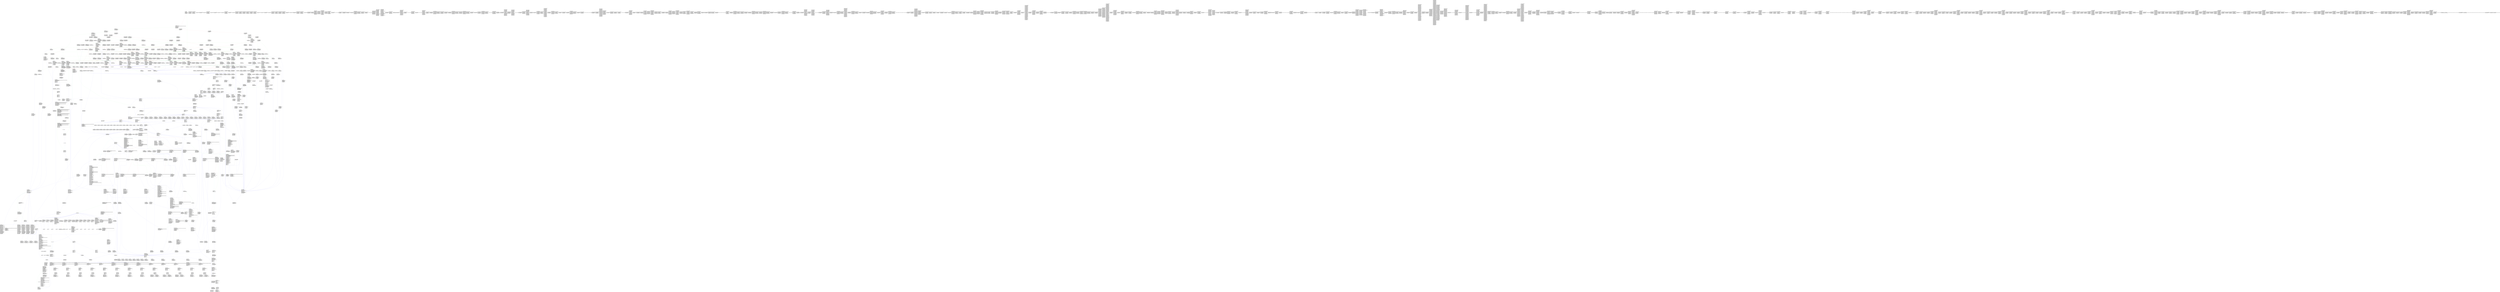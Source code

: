 digraph "graph.cfg.gv" {
	subgraph global {
		node [fontname=Courier fontsize=30.0 rank=same shape=box]
		block_0 [label="0: %00 = #0x80\l2: %01 = #0x40\l4: MSTORE(%01, %00)\l5: %02 = #0x4\l7: %03 = CALLDATASIZE()\l8: %04 = LT(%03, %02)\l9: %05 = #0x3A9\lc: JUMPI(%05, %04)\l"]
		block_d [label="d: %06 = #0x0\lf: %07 = CALLDATALOAD(%06)\l10: %08 = #0x100000000000000000000000000000000000000000000000000000000\l2e: SWAP1(%07)\l2f: %09 = DIV(%07, %08)\l30: %0A = DUP1(%09)\l31: %0B = #0x71DD990E\l36: %0C = GT(%0B, %09)\l37: %0D = #0x1F9\l3a: JUMPI(%0D, %0C)\l"]
		block_3b [label="3b: %0E = DUP1(%09)\l3c: %0F = #0xB88D4FDE\l41: %10 = GT(%0F, %09)\l42: %11 = #0x11F\l45: JUMPI(%11, %10)\l"]
		block_46 [label="46: %12 = DUP1(%09)\l47: %13 = #0xD0EB26B0\l4c: %14 = GT(%13, %09)\l4d: %15 = #0xBD\l50: JUMPI(%15, %14)\l"]
		block_51 [label="51: %16 = DUP1(%09)\l52: %17 = #0xDA3EF23F\l57: %18 = GT(%17, %09)\l58: %19 = #0x8C\l5b: JUMPI(%19, %18)\l"]
		block_5c [label="5c: %1A = DUP1(%09)\l5d: %1B = #0xDA3EF23F\l62: %1C = EQ(%1B, %09)\l63: %1D = #0xD3A\l66: JUMPI(%1D, %1C)\l"]
		block_67 [label="67: %1E = DUP1(%09)\l68: %1F = #0xE985E9C5\l6d: %20 = EQ(%1F, %09)\l6e: %21 = #0xD63\l71: JUMPI(%21, %20)\l"]
		block_72 [label="72: %22 = DUP1(%09)\l73: %23 = #0xEDEC5F27\l78: %24 = EQ(%23, %09)\l79: %25 = #0xDA0\l7c: JUMPI(%25, %24)\l"]
		block_7d [label="7d: %26 = DUP1(%09)\l7e: %27 = #0xF2FDE38B\l83: %28 = EQ(%27, %09)\l84: %29 = #0xDC9\l87: JUMPI(%29, %28)\l"]
		block_88 [label="88: %2A = #0x3A9\l8b: JUMP(%2A)\l"]
		block_8c [label="8c: JUMPDEST()\l8d: %2B0 = DUP1(%09)\l8e: %2B1 = #0xD0EB26B0\l93: %2B2 = EQ(%2B1, %09)\l94: %2B3 = #0xC92\l97: JUMPI(%2B3, %2B2)\l"]
		block_98 [label="98: %2B4 = DUP1(%09)\l99: %2B5 = #0xD5ABEB01\l9e: %2B6 = EQ(%2B5, %09)\l9f: %2B7 = #0xCBB\la2: JUMPI(%2B7, %2B6)\l"]
		block_a3 [label="a3: %2B8 = DUP1(%09)\la4: %2B9 = #0xD668FAA7\la9: %2BA = EQ(%2B9, %09)\laa: %2BB = #0xCE6\lad: JUMPI(%2BB, %2BA)\l"]
		block_ae [label="ae: %2BC = DUP1(%09)\laf: %2BD = #0xD86F1AB0\lb4: %2BE = EQ(%2BD, %09)\lb5: %2BF = #0xD0F\lb8: JUMPI(%2BF, %2BE)\l"]
		block_b9 [label="b9: %2C0 = #0x3A9\lbc: JUMP(%2C0)\l"]
		block_bd [label="bd: JUMPDEST()\lbe: %3FF = DUP1(%09)\lbf: %400 = #0xBEB10585\lc4: %401 = GT(%400, %09)\lc5: %402 = #0xF9\lc8: JUMPI(%402, %401)\l"]
		block_c9 [label="c9: %403 = DUP1(%09)\lca: %404 = #0xBEB10585\lcf: %405 = EQ(%404, %09)\ld0: %406 = #0xBD4\ld3: JUMPI(%406, %405)\l"]
		block_d4 [label="d4: %407 = DUP1(%09)\ld5: %408 = #0xC6682862\lda: %409 = EQ(%408, %09)\ldb: %40A = #0xBFF\lde: JUMPI(%40A, %409)\l"]
		block_df [label="df: %40B = DUP1(%09)\le0: %40C = #0xC87B56DD\le5: %40D = EQ(%40C, %09)\le6: %40E = #0xC2A\le9: JUMPI(%40E, %40D)\l"]
		block_ea [label="ea: %40F = DUP1(%09)\leb: %410 = #0xCB889594\lf0: %411 = EQ(%410, %09)\lf1: %412 = #0xC67\lf4: JUMPI(%412, %411)\l"]
		block_f5 [label="f5: %413 = #0x3A9\lf8: JUMP(%413)\l"]
		block_f9 [label="f9: JUMPDEST()\lfa: %5AA = DUP1(%09)\lfb: %5AB = #0xB88D4FDE\l100: %5AC = EQ(%5AB, %09)\l101: %5AD = #0xB43\l104: JUMPI(%5AD, %5AC)\l"]
		block_105 [label="105: %5AE = DUP1(%09)\l106: %5AF = #0xBA4E5C49\l10b: %5B0 = EQ(%5AF, %09)\l10c: %5B1 = #0xB6C\l10f: JUMPI(%5B1, %5B0)\l"]
		block_110 [label="110: %5B2 = DUP1(%09)\l111: %5B3 = #0xBA7D2C76\l116: %5B4 = EQ(%5B3, %09)\l117: %5B5 = #0xBA9\l11a: JUMPI(%5B5, %5B4)\l"]
		block_11b [label="11b: %5B6 = #0x3A9\l11e: JUMP(%5B6)\l"]
		block_11f [label="11f: JUMPDEST()\l120: %685 = DUP1(%09)\l121: %686 = #0x9C70B512\l126: %687 = GT(%686, %09)\l127: %688 = #0x197\l12a: JUMPI(%688, %687)\l"]
		block_12b [label="12b: %689 = DUP1(%09)\l12c: %68A = #0xA22CB465\l131: %68B = GT(%68A, %09)\l132: %68C = #0x166\l135: JUMPI(%68C, %68B)\l"]
		block_136 [label="136: %68D = DUP1(%09)\l137: %68E = #0xA22CB465\l13c: %68F = EQ(%68E, %09)\l13d: %690 = #0xA9B\l140: JUMPI(%690, %68F)\l"]
		block_141 [label="141: %691 = DUP1(%09)\l142: %692 = #0xAA6586CF\l147: %693 = EQ(%692, %09)\l148: %694 = #0xAC4\l14b: JUMPI(%694, %693)\l"]
		block_14c [label="14c: %695 = DUP1(%09)\l14d: %696 = #0xB08A55F6\l152: %697 = EQ(%696, %09)\l153: %698 = #0xAEF\l156: JUMPI(%698, %697)\l"]
		block_157 [label="157: %699 = DUP1(%09)\l158: %69A = #0xB2617B5F\l15d: %69B = EQ(%69A, %09)\l15e: %69C = #0xB18\l161: JUMPI(%69C, %69B)\l"]
		block_162 [label="162: %69D = #0x3A9\l165: JUMP(%69D)\l"]
		block_166 [label="166: JUMPDEST()\l167: %839 = DUP1(%09)\l168: %83A = #0x9C70B512\l16d: %83B = EQ(%83A, %09)\l16e: %83C = #0xA00\l171: JUMPI(%83C, %83B)\l"]
		block_172 [label="172: %83D = DUP1(%09)\l173: %83E = #0x9D51D9B7\l178: %83F = EQ(%83E, %09)\l179: %840 = #0xA2B\l17c: JUMPI(%840, %83F)\l"]
		block_17d [label="17d: %841 = DUP1(%09)\l17e: %842 = #0xA035B1FE\l183: %843 = EQ(%842, %09)\l184: %844 = #0xA54\l187: JUMPI(%844, %843)\l"]
		block_188 [label="188: %845 = DUP1(%09)\l189: %846 = #0xA0712D68\l18e: %847 = EQ(%846, %09)\l18f: %848 = #0xA7F\l192: JUMPI(%848, %847)\l"]
		block_193 [label="193: %849 = #0x3A9\l196: JUMP(%849)\l"]
		block_197 [label="197: JUMPDEST()\l198: %9F0 = DUP1(%09)\l199: %9F1 = #0x8CEE98AC\l19e: %9F2 = GT(%9F1, %09)\l19f: %9F3 = #0x1D3\l1a2: JUMPI(%9F3, %9F2)\l"]
		block_1a3 [label="1a3: %9F4 = DUP1(%09)\l1a4: %9F5 = #0x8CEE98AC\l1a9: %9F6 = EQ(%9F5, %09)\l1aa: %9F7 = #0x956\l1ad: JUMPI(%9F7, %9F6)\l"]
		block_1ae [label="1ae: %9F8 = DUP1(%09)\l1af: %9F9 = #0x8DA5CB5B\l1b4: %9FA = EQ(%9F9, %09)\l1b5: %9FB = #0x97F\l1b8: JUMPI(%9FB, %9FA)\l"]
		block_1b9 [label="1b9: %9FC = DUP1(%09)\l1ba: %9FD = #0x95D89B41\l1bf: %9FE = EQ(%9FD, %09)\l1c0: %9FF = #0x9AA\l1c3: JUMPI(%9FF, %9FE)\l"]
		block_1c4 [label="1c4: %A00 = DUP1(%09)\l1c5: %A01 = #0x9A1B2885\l1ca: %A02 = EQ(%A01, %09)\l1cb: %A03 = #0x9D5\l1ce: JUMPI(%A03, %A02)\l"]
		block_1cf [label="1cf: %A04 = #0x3A9\l1d2: JUMP(%A04)\l"]
		block_1d3 [label="1d3: JUMPDEST()\l1d4: %B3C = DUP1(%09)\l1d5: %B3D = #0x71DD990E\l1da: %B3E = EQ(%B3D, %09)\l1db: %B3F = #0x8D7\l1de: JUMPI(%B3F, %B3E)\l"]
		block_1df [label="1df: %B40 = DUP1(%09)\l1e0: %B41 = #0x73AD468A\l1e5: %B42 = EQ(%B41, %09)\l1e6: %B43 = #0x900\l1e9: JUMPI(%B43, %B42)\l"]
		block_1ea [label="1ea: %B44 = DUP1(%09)\l1eb: %B45 = #0x74FBA861\l1f0: %B46 = EQ(%B45, %09)\l1f1: %B47 = #0x92B\l1f4: JUMPI(%B47, %B46)\l"]
		block_1f5 [label="1f5: %B48 = #0x3A9\l1f8: JUMP(%B48)\l"]
		block_1f9 [label="1f9: JUMPDEST()\l1fa: %C0C = DUP1(%09)\l1fb: %C0D = #0x3AF32ABF\l200: %C0E = GT(%C0D, %09)\l201: %C0F = #0x2DE\l204: JUMPI(%C0F, %C0E)\l"]
		block_205 [label="205: %C10 = DUP1(%09)\l206: %C11 = #0x4F6CCCE7\l20b: %C12 = GT(%C11, %09)\l20c: %C13 = #0x27C\l20f: JUMPI(%C13, %C12)\l"]
		block_210 [label="210: %C14 = DUP1(%09)\l211: %C15 = #0x6352211E\l216: %C16 = GT(%C15, %09)\l217: %C17 = #0x24B\l21a: JUMPI(%C17, %C16)\l"]
		block_21b [label="21b: %C18 = DUP1(%09)\l21c: %C19 = #0x6352211E\l221: %C1A = EQ(%C19, %09)\l222: %C1B = #0x81B\l225: JUMPI(%C1B, %C1A)\l"]
		block_226 [label="226: %C1C = DUP1(%09)\l227: %C1D = #0x6C0360EB\l22c: %C1E = EQ(%C1D, %09)\l22d: %C1F = #0x858\l230: JUMPI(%C1F, %C1E)\l"]
		block_231 [label="231: %C20 = DUP1(%09)\l232: %C21 = #0x70A08231\l237: %C22 = EQ(%C21, %09)\l238: %C23 = #0x883\l23b: JUMPI(%C23, %C22)\l"]
		block_23c [label="23c: %C24 = DUP1(%09)\l23d: %C25 = #0x715018A6\l242: %C26 = EQ(%C25, %09)\l243: %C27 = #0x8C0\l246: JUMPI(%C27, %C26)\l"]
		block_247 [label="247: %C28 = #0x3A9\l24a: JUMP(%C28)\l"]
		block_24b [label="24b: JUMPDEST()\l24c: %E43 = DUP1(%09)\l24d: %E44 = #0x4F6CCCE7\l252: %E45 = EQ(%E44, %09)\l253: %E46 = #0x75F\l256: JUMPI(%E46, %E45)\l"]
		block_257 [label="257: %E47 = DUP1(%09)\l258: %E48 = #0x55F804B3\l25d: %E49 = EQ(%E48, %09)\l25e: %E4A = #0x79C\l261: JUMPI(%E4A, %E49)\l"]
		block_262 [label="262: %E4B = DUP1(%09)\l263: %E4C = #0x5C975ABB\l268: %E4D = EQ(%E4C, %09)\l269: %E4E = #0x7C5\l26c: JUMPI(%E4E, %E4D)\l"]
		block_26d [label="26d: %E4F = DUP1(%09)\l26e: %E50 = #0x5E403472\l273: %E51 = EQ(%E50, %09)\l274: %E52 = #0x7F0\l277: JUMPI(%E52, %E51)\l"]
		block_278 [label="278: %E53 = #0x3A9\l27b: JUMP(%E53)\l"]
		block_27c [label="27c: JUMPDEST()\l27d: %FA9 = DUP1(%09)\l27e: %FAA = #0x42842E0E\l283: %FAB = GT(%FAA, %09)\l284: %FAC = #0x2B8\l287: JUMPI(%FAC, %FAB)\l"]
		block_288 [label="288: %FAD = DUP1(%09)\l289: %FAE = #0x42842E0E\l28e: %FAF = EQ(%FAE, %09)\l28f: %FB0 = #0x6B4\l292: JUMPI(%FB0, %FAF)\l"]
		block_293 [label="293: %FB1 = DUP1(%09)\l294: %FB2 = #0x438B6300\l299: %FB3 = EQ(%FB2, %09)\l29a: %FB4 = #0x6DD\l29d: JUMPI(%FB4, %FB3)\l"]
		block_29e [label="29e: %FB5 = DUP1(%09)\l29f: %FB6 = #0x449A52F8\l2a4: %FB7 = EQ(%FB6, %09)\l2a5: %FB8 = #0x71A\l2a8: JUMPI(%FB8, %FB7)\l"]
		block_2a9 [label="2a9: %FB9 = DUP1(%09)\l2aa: %FBA = #0x44A0D68A\l2af: %FBB = EQ(%FBA, %09)\l2b0: %FBC = #0x736\l2b3: JUMPI(%FBC, %FBB)\l"]
		block_2b4 [label="2b4: %FBD = #0x3A9\l2b7: JUMP(%FBD)\l"]
		block_2b8 [label="2b8: JUMPDEST()\l2b9: %12F4 = DUP1(%09)\l2ba: %12F5 = #0x3AF32ABF\l2bf: %12F6 = EQ(%12F5, %09)\l2c0: %12F7 = #0x644\l2c3: JUMPI(%12F7, %12F6)\l"]
		block_2c4 [label="2c4: %12F8 = DUP1(%09)\l2c5: %12F9 = #0x3C952764\l2ca: %12FA = EQ(%12F9, %09)\l2cb: %12FB = #0x681\l2ce: JUMPI(%12FB, %12FA)\l"]
		block_2cf [label="2cf: %12FC = DUP1(%09)\l2d0: %12FD = #0x3CCFD60B\l2d5: %12FE = EQ(%12FD, %09)\l2d6: %12FF = #0x6AA\l2d9: JUMPI(%12FF, %12FE)\l"]
		block_2da [label="2da: %1300 = #0x3A9\l2dd: JUMP(%1300)\l"]
		block_2de [label="2de: JUMPDEST()\l2df: %1490 = DUP1(%09)\l2e0: %1491 = #0x18160DDD\l2e5: %1492 = GT(%1491, %09)\l2e6: %1493 = #0x34B\l2e9: JUMPI(%1493, %1492)\l"]
		block_2ea [label="2ea: %1494 = DUP1(%09)\l2eb: %1495 = #0x239C70AE\l2f0: %1496 = GT(%1495, %09)\l2f1: %1497 = #0x325\l2f4: JUMPI(%1497, %1496)\l"]
		block_2f5 [label="2f5: %1498 = DUP1(%09)\l2f6: %1499 = #0x239C70AE\l2fb: %149A = EQ(%1499, %09)\l2fc: %149B = #0x588\l2ff: JUMPI(%149B, %149A)\l"]
		block_300 [label="300: %149C = DUP1(%09)\l301: %149D = #0x23B872DD\l306: %149E = EQ(%149D, %09)\l307: %149F = #0x5B3\l30a: JUMPI(%149F, %149E)\l"]
		block_30b [label="30b: %14A0 = DUP1(%09)\l30c: %14A1 = #0x2F745C59\l311: %14A2 = EQ(%14A1, %09)\l312: %14A3 = #0x5DC\l315: JUMPI(%14A3, %14A2)\l"]
		block_316 [label="316: %14A4 = DUP1(%09)\l317: %14A5 = #0x33573DC2\l31c: %14A6 = EQ(%14A5, %09)\l31d: %14A7 = #0x619\l320: JUMPI(%14A7, %14A6)\l"]
		block_321 [label="321: %14A8 = #0x3A9\l324: JUMP(%14A8)\l"]
		block_325 [label="325: JUMPDEST()\l326: %1633 = DUP1(%09)\l327: %1634 = #0x18160DDD\l32c: %1635 = EQ(%1634, %09)\l32d: %1636 = #0x4F7\l330: JUMPI(%1636, %1635)\l"]
		block_331 [label="331: %1637 = DUP1(%09)\l332: %1638 = #0x18CAE269\l337: %1639 = EQ(%1638, %09)\l338: %163A = #0x522\l33b: JUMPI(%163A, %1639)\l"]
		block_33c [label="33c: %163B = DUP1(%09)\l33d: %163C = #0x1950C2FC\l342: %163D = EQ(%163C, %09)\l343: %163E = #0x55F\l346: JUMPI(%163E, %163D)\l"]
		block_347 [label="347: %163F = #0x3A9\l34a: JUMP(%163F)\l"]
		block_34b [label="34b: JUMPDEST()\l34c: %173C = DUP1(%09)\l34d: %173D = #0x81812FC\l352: %173E = GT(%173D, %09)\l353: %173F = #0x387\l356: JUMPI(%173F, %173E)\l"]
		block_357 [label="357: %1740 = DUP1(%09)\l358: %1741 = #0x81812FC\l35d: %1742 = EQ(%1741, %09)\l35e: %1743 = #0x43F\l361: JUMPI(%1743, %1742)\l"]
		block_362 [label="362: %1744 = DUP1(%09)\l363: %1745 = #0x88A4ED0\l368: %1746 = EQ(%1745, %09)\l369: %1747 = #0x47C\l36c: JUMPI(%1747, %1746)\l"]
		block_36d [label="36d: %1748 = DUP1(%09)\l36e: %1749 = #0x8F4C7FF\l373: %174A = EQ(%1749, %09)\l374: %174B = #0x4A5\l377: JUMPI(%174B, %174A)\l"]
		block_378 [label="378: %174C = DUP1(%09)\l379: %174D = #0x95EA7B3\l37e: %174E = EQ(%174D, %09)\l37f: %174F = #0x4CE\l382: JUMPI(%174F, %174E)\l"]
		block_383 [label="383: %1750 = #0x3A9\l386: JUMP(%1750)\l"]
		block_387 [label="387: JUMPDEST()\l388: %1A41 = DUP1(%09)\l389: %1A42 = #0x1FFC9A7\l38e: %1A43 = EQ(%1A42, %09)\l38f: %1A44 = #0x3AE\l392: JUMPI(%1A44, %1A43)\l"]
		block_393 [label="393: %1A45 = DUP1(%09)\l394: %1A46 = #0x2329A29\l399: %1A47 = EQ(%1A46, %09)\l39a: %1A48 = #0x3EB\l39d: JUMPI(%1A48, %1A47)\l"]
		block_39e [label="39e: %1A49 = DUP1(%09)\l39f: %1A4A = #0x6FDDE03\l3a4: %1A4B = EQ(%1A4A, %09)\l3a5: %1A4C = #0x414\l3a8: JUMPI(%1A4C, %1A4B)\l"]
		block_3a9 [label="3a9: JUMPDEST()\l3aa: %1C3B = #0x0\l3ac: %1C3C = DUP1(%1C3B)\l3ad: REVERT(%1C3B, %1C3B)\l"]
		block_3ae [label="3ae: JUMPDEST()\l3af: %1B42 = CALLVALUE()\l3b0: %1B43 = DUP1(%1B42)\l3b1: %1B44 = ISZERO(%1B42)\l3b2: %1B45 = #0x3BA\l3b5: JUMPI(%1B45, %1B44)\l"]
		block_3b6 [label="3b6: %1B46 = #0x0\l3b8: %1B47 = DUP1(%1B46)\l3b9: REVERT(%1B46, %1B46)\l"]
		block_3ba [label="3ba: JUMPDEST()\l3bb: POP()\l3bc: %1B48 = #0x3D5\l3bf: %1B49 = #0x4\l3c1: %1B4A = DUP1(%1B49)\l3c2: %1B4B = CALLDATASIZE()\l3c3: %1B4C = SUB(%1B4B, %1B49)\l3c4: %1B4D = DUP2(%1B49)\l3c5: %1B4E = ADD(%1B49, %1B4C)\l3c6: SWAP1(%1B49)\l3c7: %1B4F = #0x3D0\l3ca: SWAP2(%1B4E)\l3cb: SWAP1(%1B49)\l3cc: %1B50 = #0x3AAE\l3cf: JUMP(%1B50)\l"]
		block_3d0 [label="3d0: JUMPDEST()\l3d1: %1B76 = #0xDF2\l3d4: JUMP(%1B76)\l"]
		block_3d5 [label="3d5: JUMPDEST()\l3d6: %1C21 = #0x40\l3d8: %1C22 = MLOAD(%1C21)\l3d9: %1C23 = #0x3E2\l3dc: SWAP2(%1B80)\l3dd: SWAP1(%1C22)\l3de: %1C24 = #0x3AF6\l3e1: JUMP(%1C24)\l"]
		block_3e2 [label="3e2: JUMPDEST()\l3e3: %1C37 = #0x40\l3e5: %1C38 = MLOAD(%1C37)\l3e6: %1C39 = DUP1(%1C38)\l3e7: SWAP2(%1C28)\l3e8: %1C3A = SUB(%1C28, %1C38)\l3e9: SWAP1(%1C38)\l3ea: RETURN(%1C38, %1C3A)\l"]
		block_3eb [label="3eb: JUMPDEST()\l3ec: %1AB7 = CALLVALUE()\l3ed: %1AB8 = DUP1(%1AB7)\l3ee: %1AB9 = ISZERO(%1AB7)\l3ef: %1ABA = #0x3F7\l3f2: JUMPI(%1ABA, %1AB9)\l"]
		block_3f3 [label="3f3: %1ABB = #0x0\l3f5: %1ABC = DUP1(%1ABB)\l3f6: REVERT(%1ABB, %1ABB)\l"]
		block_3f7 [label="3f7: JUMPDEST()\l3f8: POP()\l3f9: %1ABD = #0x412\l3fc: %1ABE = #0x4\l3fe: %1ABF = DUP1(%1ABE)\l3ff: %1AC0 = CALLDATASIZE()\l400: %1AC1 = SUB(%1AC0, %1ABE)\l401: %1AC2 = DUP2(%1ABE)\l402: %1AC3 = ADD(%1ABE, %1AC1)\l403: SWAP1(%1ABE)\l404: %1AC4 = #0x40D\l407: SWAP2(%1AC3)\l408: SWAP1(%1ABE)\l409: %1AC5 = #0x3B3D\l40c: JUMP(%1AC5)\l"]
		block_40d [label="40d: JUMPDEST()\l40e: %1AEB = #0xE6C\l411: JUMP(%1AEB)\l"]
		block_412 [label="412: JUMPDEST()\l413: STOP()\l"]
		block_414 [label="414: JUMPDEST()\l415: %1A4F = CALLVALUE()\l416: %1A50 = DUP1(%1A4F)\l417: %1A51 = ISZERO(%1A4F)\l418: %1A52 = #0x420\l41b: JUMPI(%1A52, %1A51)\l"]
		block_41c [label="41c: %1A53 = #0x0\l41e: %1A54 = DUP1(%1A53)\l41f: REVERT(%1A53, %1A53)\l"]
		block_420 [label="420: JUMPDEST()\l421: POP()\l422: %1A55 = #0x429\l425: %1A56 = #0xE91\l428: JUMP(%1A56)\l"]
		block_429 [label="429: [NO_SSA] JUMPDEST\l42a: [NO_SSA] PUSH1\l42c: [NO_SSA] MLOAD\l42d: [NO_SSA] PUSH2\l430: [NO_SSA] SWAP2\l431: [NO_SSA] SWAP1\l432: [NO_SSA] PUSH2\l435: [NO_SSA] JUMP\l"]
		block_436 [label="436: [NO_SSA] JUMPDEST\l437: [NO_SSA] PUSH1\l439: [NO_SSA] MLOAD\l43a: [NO_SSA] DUP1\l43b: [NO_SSA] SWAP2\l43c: [NO_SSA] SUB\l43d: [NO_SSA] SWAP1\l43e: [NO_SSA] RETURN\l"]
		block_43f [label="43f: JUMPDEST()\l440: %198E = CALLVALUE()\l441: %198F = DUP1(%198E)\l442: %1990 = ISZERO(%198E)\l443: %1991 = #0x44B\l446: JUMPI(%1991, %1990)\l"]
		block_447 [label="447: %1992 = #0x0\l449: %1993 = DUP1(%1992)\l44a: REVERT(%1992, %1992)\l"]
		block_44b [label="44b: JUMPDEST()\l44c: POP()\l44d: %1994 = #0x466\l450: %1995 = #0x4\l452: %1996 = DUP1(%1995)\l453: %1997 = CALLDATASIZE()\l454: %1998 = SUB(%1997, %1995)\l455: %1999 = DUP2(%1995)\l456: %199A = ADD(%1995, %1998)\l457: SWAP1(%1995)\l458: %199B = #0x461\l45b: SWAP2(%199A)\l45c: SWAP1(%1995)\l45d: %199C = #0x3C5B\l460: JUMP(%199C)\l"]
		block_461 [label="461: JUMPDEST()\l462: %19C0 = #0xF23\l465: JUMP(%19C0)\l"]
		block_466 [label="466: JUMPDEST()\l467: %1A23 = #0x40\l469: %1A24 = MLOAD(%1A23)\l46a: %1A25 = #0x473\l46d: SWAP2(%1A22)\l46e: SWAP1(%1A24)\l46f: %1A26 = #0x3CC9\l472: JUMP(%1A26)\l"]
		block_473 [label="473: JUMPDEST()\l474: %1A3D = #0x40\l476: %1A3E = MLOAD(%1A3D)\l477: %1A3F = DUP1(%1A3E)\l478: SWAP2(%1A2A)\l479: %1A40 = SUB(%1A2A, %1A3E)\l47a: SWAP1(%1A3E)\l47b: RETURN(%1A3E, %1A40)\l"]
		block_47c [label="47c: JUMPDEST()\l47d: %1913 = CALLVALUE()\l47e: %1914 = DUP1(%1913)\l47f: %1915 = ISZERO(%1913)\l480: %1916 = #0x488\l483: JUMPI(%1916, %1915)\l"]
		block_484 [label="484: %1917 = #0x0\l486: %1918 = DUP1(%1917)\l487: REVERT(%1917, %1917)\l"]
		block_488 [label="488: JUMPDEST()\l489: POP()\l48a: %1919 = #0x4A3\l48d: %191A = #0x4\l48f: %191B = DUP1(%191A)\l490: %191C = CALLDATASIZE()\l491: %191D = SUB(%191C, %191A)\l492: %191E = DUP2(%191A)\l493: %191F = ADD(%191A, %191D)\l494: SWAP1(%191A)\l495: %1920 = #0x49E\l498: SWAP2(%191F)\l499: SWAP1(%191A)\l49a: %1921 = #0x3C5B\l49d: JUMP(%1921)\l"]
		block_49e [label="49e: JUMPDEST()\l49f: %1945 = #0xF69\l4a2: JUMP(%1945)\l"]
		block_4a3 [label="4a3: JUMPDEST()\l4a4: STOP()\l"]
		block_4a5 [label="4a5: JUMPDEST()\l4a6: %1898 = CALLVALUE()\l4a7: %1899 = DUP1(%1898)\l4a8: %189A = ISZERO(%1898)\l4a9: %189B = #0x4B1\l4ac: JUMPI(%189B, %189A)\l"]
		block_4ad [label="4ad: %189C = #0x0\l4af: %189D = DUP1(%189C)\l4b0: REVERT(%189C, %189C)\l"]
		block_4b1 [label="4b1: JUMPDEST()\l4b2: POP()\l4b3: %189E = #0x4CC\l4b6: %189F = #0x4\l4b8: %18A0 = DUP1(%189F)\l4b9: %18A1 = CALLDATASIZE()\l4ba: %18A2 = SUB(%18A1, %189F)\l4bb: %18A3 = DUP2(%189F)\l4bc: %18A4 = ADD(%189F, %18A2)\l4bd: SWAP1(%189F)\l4be: %18A5 = #0x4C7\l4c1: SWAP2(%18A4)\l4c2: SWAP1(%189F)\l4c3: %18A6 = #0x3C5B\l4c6: JUMP(%18A6)\l"]
		block_4c7 [label="4c7: JUMPDEST()\l4c8: %18CA = #0xF7B\l4cb: JUMP(%18CA)\l"]
		block_4cc [label="4cc: JUMPDEST()\l4cd: STOP()\l"]
		block_4ce [label="4ce: JUMPDEST()\l4cf: %1753 = CALLVALUE()\l4d0: %1754 = DUP1(%1753)\l4d1: %1755 = ISZERO(%1753)\l4d2: %1756 = #0x4DA\l4d5: JUMPI(%1756, %1755)\l"]
		block_4d6 [label="4d6: %1757 = #0x0\l4d8: %1758 = DUP1(%1757)\l4d9: REVERT(%1757, %1757)\l"]
		block_4da [label="4da: JUMPDEST()\l4db: POP()\l4dc: %1759 = #0x4F5\l4df: %175A = #0x4\l4e1: %175B = DUP1(%175A)\l4e2: %175C = CALLDATASIZE()\l4e3: %175D = SUB(%175C, %175A)\l4e4: %175E = DUP2(%175A)\l4e5: %175F = ADD(%175A, %175D)\l4e6: SWAP1(%175A)\l4e7: %1760 = #0x4F0\l4ea: SWAP2(%175F)\l4eb: SWAP1(%175A)\l4ec: %1761 = #0x3D10\l4ef: JUMP(%1761)\l"]
		block_4f0 [label="4f0: JUMPDEST()\l4f1: %17A3 = #0xF8D\l4f4: JUMP(%17A3)\l"]
		block_4f5 [label="4f5: [NO_SSA] JUMPDEST\l4f6: [NO_SSA] STOP\l"]
		block_4f7 [label="4f7: JUMPDEST()\l4f8: %1718 = CALLVALUE()\l4f9: %1719 = DUP1(%1718)\l4fa: %171A = ISZERO(%1718)\l4fb: %171B = #0x503\l4fe: JUMPI(%171B, %171A)\l"]
		block_4ff [label="4ff: %171C = #0x0\l501: %171D = DUP1(%171C)\l502: REVERT(%171C, %171C)\l"]
		block_503 [label="503: JUMPDEST()\l504: POP()\l505: %171E = #0x50C\l508: %171F = #0x10A5\l50b: JUMP(%171F)\l"]
		block_50c [label="50c: JUMPDEST()\l50d: %1724 = #0x40\l50f: %1725 = MLOAD(%1724)\l510: %1726 = #0x519\l513: SWAP2(%1723)\l514: SWAP1(%1725)\l515: %1727 = #0x3D5F\l518: JUMP(%1727)\l"]
		block_519 [label="519: JUMPDEST()\l51a: %1738 = #0x40\l51c: %1739 = MLOAD(%1738)\l51d: %173A = DUP1(%1739)\l51e: SWAP2(%172B)\l51f: %173B = SUB(%172B, %1739)\l520: SWAP1(%1739)\l521: RETURN(%1739, %173B)\l"]
		block_522 [label="522: JUMPDEST()\l523: %16BD = CALLVALUE()\l524: %16BE = DUP1(%16BD)\l525: %16BF = ISZERO(%16BD)\l526: %16C0 = #0x52E\l529: JUMPI(%16C0, %16BF)\l"]
		block_52a [label="52a: %16C1 = #0x0\l52c: %16C2 = DUP1(%16C1)\l52d: REVERT(%16C1, %16C1)\l"]
		block_52e [label="52e: JUMPDEST()\l52f: POP()\l530: %16C3 = #0x549\l533: %16C4 = #0x4\l535: %16C5 = DUP1(%16C4)\l536: %16C6 = CALLDATASIZE()\l537: %16C7 = SUB(%16C6, %16C4)\l538: %16C8 = DUP2(%16C4)\l539: %16C9 = ADD(%16C4, %16C7)\l53a: SWAP1(%16C4)\l53b: %16CA = #0x544\l53e: SWAP2(%16C9)\l53f: SWAP1(%16C4)\l540: %16CB = #0x3D7A\l543: JUMP(%16CB)\l"]
		block_544 [label="544: JUMPDEST()\l545: %16F5 = #0x10B2\l548: JUMP(%16F5)\l"]
		block_549 [label="549: JUMPDEST()\l54a: %1700 = #0x40\l54c: %1701 = MLOAD(%1700)\l54d: %1702 = #0x556\l550: SWAP2(%16FE)\l551: SWAP1(%1701)\l552: %1703 = #0x3D5F\l555: JUMP(%1703)\l"]
		block_556 [label="556: JUMPDEST()\l557: %1714 = #0x40\l559: %1715 = MLOAD(%1714)\l55a: %1716 = DUP1(%1715)\l55b: SWAP2(%1707)\l55c: %1717 = SUB(%1707, %1715)\l55d: SWAP1(%1715)\l55e: RETURN(%1715, %1717)\l"]
		block_55f [label="55f: JUMPDEST()\l560: %1642 = CALLVALUE()\l561: %1643 = DUP1(%1642)\l562: %1644 = ISZERO(%1642)\l563: %1645 = #0x56B\l566: JUMPI(%1645, %1644)\l"]
		block_567 [label="567: %1646 = #0x0\l569: %1647 = DUP1(%1646)\l56a: REVERT(%1646, %1646)\l"]
		block_56b [label="56b: JUMPDEST()\l56c: POP()\l56d: %1648 = #0x586\l570: %1649 = #0x4\l572: %164A = DUP1(%1649)\l573: %164B = CALLDATASIZE()\l574: %164C = SUB(%164B, %1649)\l575: %164D = DUP2(%1649)\l576: %164E = ADD(%1649, %164C)\l577: SWAP1(%1649)\l578: %164F = #0x581\l57b: SWAP2(%164E)\l57c: SWAP1(%1649)\l57d: %1650 = #0x3C5B\l580: JUMP(%1650)\l"]
		block_581 [label="581: JUMPDEST()\l582: %1674 = #0x10CA\l585: JUMP(%1674)\l"]
		block_586 [label="586: JUMPDEST()\l587: STOP()\l"]
		block_588 [label="588: JUMPDEST()\l589: %1610 = CALLVALUE()\l58a: %1611 = DUP1(%1610)\l58b: %1612 = ISZERO(%1610)\l58c: %1613 = #0x594\l58f: JUMPI(%1613, %1612)\l"]
		block_590 [label="590: %1614 = #0x0\l592: %1615 = DUP1(%1614)\l593: REVERT(%1614, %1614)\l"]
		block_594 [label="594: JUMPDEST()\l595: POP()\l596: %1616 = #0x59D\l599: %1617 = #0x10DC\l59c: JUMP(%1617)\l"]
		block_59d [label="59d: JUMPDEST()\l59e: %161B = #0x40\l5a0: %161C = MLOAD(%161B)\l5a1: %161D = #0x5AA\l5a4: SWAP2(%1619)\l5a5: SWAP1(%161C)\l5a6: %161E = #0x3D5F\l5a9: JUMP(%161E)\l"]
		block_5aa [label="5aa: JUMPDEST()\l5ab: %162F = #0x40\l5ad: %1630 = MLOAD(%162F)\l5ae: %1631 = DUP1(%1630)\l5af: SWAP2(%1622)\l5b0: %1632 = SUB(%1622, %1630)\l5b1: SWAP1(%1630)\l5b2: RETURN(%1630, %1632)\l"]
		block_5b3 [label="5b3: JUMPDEST()\l5b4: %15CF = CALLVALUE()\l5b5: %15D0 = DUP1(%15CF)\l5b6: %15D1 = ISZERO(%15CF)\l5b7: %15D2 = #0x5BF\l5ba: JUMPI(%15D2, %15D1)\l"]
		block_5bb [label="5bb: %15D3 = #0x0\l5bd: %15D4 = DUP1(%15D3)\l5be: REVERT(%15D3, %15D3)\l"]
		block_5bf [label="5bf: JUMPDEST()\l5c0: POP()\l5c1: %15D5 = #0x5DA\l5c4: %15D6 = #0x4\l5c6: %15D7 = DUP1(%15D6)\l5c7: %15D8 = CALLDATASIZE()\l5c8: %15D9 = SUB(%15D8, %15D6)\l5c9: %15DA = DUP2(%15D6)\l5ca: %15DB = ADD(%15D6, %15D9)\l5cb: SWAP1(%15D6)\l5cc: %15DC = #0x5D5\l5cf: SWAP2(%15DB)\l5d0: SWAP1(%15D6)\l5d1: %15DD = #0x3DA7\l5d4: JUMP(%15DD)\l"]
		block_5d5 [label="5d5: [NO_SSA] JUMPDEST\l5d6: [NO_SSA] PUSH2\l5d9: [NO_SSA] JUMP\l"]
		block_5da [label="5da: [NO_SSA] JUMPDEST\l5db: [NO_SSA] STOP\l"]
		block_5dc [label="5dc: JUMPDEST()\l5dd: %14CE = CALLVALUE()\l5de: %14CF = DUP1(%14CE)\l5df: %14D0 = ISZERO(%14CE)\l5e0: %14D1 = #0x5E8\l5e3: JUMPI(%14D1, %14D0)\l"]
		block_5e4 [label="5e4: %14D2 = #0x0\l5e6: %14D3 = DUP1(%14D2)\l5e7: REVERT(%14D2, %14D2)\l"]
		block_5e8 [label="5e8: JUMPDEST()\l5e9: POP()\l5ea: %14D4 = #0x603\l5ed: %14D5 = #0x4\l5ef: %14D6 = DUP1(%14D5)\l5f0: %14D7 = CALLDATASIZE()\l5f1: %14D8 = SUB(%14D7, %14D5)\l5f2: %14D9 = DUP2(%14D5)\l5f3: %14DA = ADD(%14D5, %14D8)\l5f4: SWAP1(%14D5)\l5f5: %14DB = #0x5FE\l5f8: SWAP2(%14DA)\l5f9: SWAP1(%14D5)\l5fa: %14DC = #0x3D10\l5fd: JUMP(%14DC)\l"]
		block_5fe [label="5fe: JUMPDEST()\l5ff: %151E = #0x1142\l602: JUMP(%151E)\l"]
		block_603 [label="603: JUMPDEST()\l604: %15BE = #0x40\l606: %15BF = MLOAD(%15BE)\l607: %15C0 = #0x610\l60a: SWAP2(%15BD)\l60b: SWAP1(%15BF)\l60c: %15C1 = #0x3D5F\l60f: JUMP(%15C1)\l"]
		block_610 [label="610: [NO_SSA] JUMPDEST\l611: [NO_SSA] PUSH1\l613: [NO_SSA] MLOAD\l614: [NO_SSA] DUP1\l615: [NO_SSA] SWAP2\l616: [NO_SSA] SUB\l617: [NO_SSA] SWAP1\l618: [NO_SSA] RETURN\l"]
		block_619 [label="619: JUMPDEST()\l61a: %14AB = CALLVALUE()\l61b: %14AC = DUP1(%14AB)\l61c: %14AD = ISZERO(%14AB)\l61d: %14AE = #0x625\l620: JUMPI(%14AE, %14AD)\l"]
		block_621 [label="621: %14AF = #0x0\l623: %14B0 = DUP1(%14AF)\l624: REVERT(%14AF, %14AF)\l"]
		block_625 [label="625: JUMPDEST()\l626: POP()\l627: %14B1 = #0x62E\l62a: %14B2 = #0x11E7\l62d: JUMP(%14B2)\l"]
		block_62e [label="62e: JUMPDEST()\l62f: %14B6 = #0x40\l631: %14B7 = MLOAD(%14B6)\l632: %14B8 = #0x63B\l635: SWAP2(%14B4)\l636: SWAP1(%14B7)\l637: %14B9 = #0x3D5F\l63a: JUMP(%14B9)\l"]
		block_63b [label="63b: JUMPDEST()\l63c: %14CA = #0x40\l63e: %14CB = MLOAD(%14CA)\l63f: %14CC = DUP1(%14CB)\l640: SWAP2(%14BD)\l641: %14CD = SUB(%14BD, %14CB)\l642: SWAP1(%14CB)\l643: RETURN(%14CB, %14CD)\l"]
		block_644 [label="644: JUMPDEST()\l645: %13D8 = CALLVALUE()\l646: %13D9 = DUP1(%13D8)\l647: %13DA = ISZERO(%13D8)\l648: %13DB = #0x650\l64b: JUMPI(%13DB, %13DA)\l"]
		block_64c [label="64c: %13DC = #0x0\l64e: %13DD = DUP1(%13DC)\l64f: REVERT(%13DC, %13DC)\l"]
		block_650 [label="650: JUMPDEST()\l651: POP()\l652: %13DE = #0x66B\l655: %13DF = #0x4\l657: %13E0 = DUP1(%13DF)\l658: %13E1 = CALLDATASIZE()\l659: %13E2 = SUB(%13E1, %13DF)\l65a: %13E3 = DUP2(%13DF)\l65b: %13E4 = ADD(%13DF, %13E2)\l65c: SWAP1(%13DF)\l65d: %13E5 = #0x666\l660: SWAP2(%13E4)\l661: SWAP1(%13DF)\l662: %13E6 = #0x3D7A\l665: JUMP(%13E6)\l"]
		block_666 [label="666: JUMPDEST()\l667: %1410 = #0x11ED\l66a: JUMP(%1410)\l"]
		block_66b [label="66b: JUMPDEST()\l66c: %1476 = #0x40\l66e: %1477 = MLOAD(%1476)\l66f: %1478 = #0x678\l672: SWAP2(%1475)\l673: SWAP1(%1477)\l674: %1479 = #0x3AF6\l677: JUMP(%1479)\l"]
		block_678 [label="678: JUMPDEST()\l679: %148C = #0x40\l67b: %148D = MLOAD(%148C)\l67c: %148E = DUP1(%148D)\l67d: SWAP2(%147D)\l67e: %148F = SUB(%147D, %148D)\l67f: SWAP1(%148D)\l680: RETURN(%148D, %148F)\l"]
		block_681 [label="681: JUMPDEST()\l682: %134D = CALLVALUE()\l683: %134E = DUP1(%134D)\l684: %134F = ISZERO(%134D)\l685: %1350 = #0x68D\l688: JUMPI(%1350, %134F)\l"]
		block_689 [label="689: %1351 = #0x0\l68b: %1352 = DUP1(%1351)\l68c: REVERT(%1351, %1351)\l"]
		block_68d [label="68d: JUMPDEST()\l68e: POP()\l68f: %1353 = #0x6A8\l692: %1354 = #0x4\l694: %1355 = DUP1(%1354)\l695: %1356 = CALLDATASIZE()\l696: %1357 = SUB(%1356, %1354)\l697: %1358 = DUP2(%1354)\l698: %1359 = ADD(%1354, %1357)\l699: SWAP1(%1354)\l69a: %135A = #0x6A3\l69d: SWAP2(%1359)\l69e: SWAP1(%1354)\l69f: %135B = #0x3B3D\l6a2: JUMP(%135B)\l"]
		block_6a3 [label="6a3: JUMPDEST()\l6a4: %1381 = #0x129C\l6a7: JUMP(%1381)\l"]
		block_6a8 [label="6a8: JUMPDEST()\l6a9: STOP()\l"]
		block_6aa [label="6aa: JUMPDEST()\l6ab: %1303 = #0x6B2\l6ae: %1304 = #0x12C1\l6b1: JUMP(%1304)\l"]
		block_6b2 [label="6b2: [NO_SSA] JUMPDEST\l6b3: [NO_SSA] STOP\l"]
		block_6b4 [label="6b4: JUMPDEST()\l6b5: %12B3 = CALLVALUE()\l6b6: %12B4 = DUP1(%12B3)\l6b7: %12B5 = ISZERO(%12B3)\l6b8: %12B6 = #0x6C0\l6bb: JUMPI(%12B6, %12B5)\l"]
		block_6bc [label="6bc: %12B7 = #0x0\l6be: %12B8 = DUP1(%12B7)\l6bf: REVERT(%12B7, %12B7)\l"]
		block_6c0 [label="6c0: JUMPDEST()\l6c1: POP()\l6c2: %12B9 = #0x6DB\l6c5: %12BA = #0x4\l6c7: %12BB = DUP1(%12BA)\l6c8: %12BC = CALLDATASIZE()\l6c9: %12BD = SUB(%12BC, %12BA)\l6ca: %12BE = DUP2(%12BA)\l6cb: %12BF = ADD(%12BA, %12BD)\l6cc: SWAP1(%12BA)\l6cd: %12C0 = #0x6D6\l6d0: SWAP2(%12BF)\l6d1: SWAP1(%12BA)\l6d2: %12C1 = #0x3DA7\l6d5: JUMP(%12C1)\l"]
		block_6d6 [label="6d6: [NO_SSA] JUMPDEST\l6d7: [NO_SSA] PUSH2\l6da: [NO_SSA] JUMP\l"]
		block_6db [label="6db: [NO_SSA] JUMPDEST\l6dc: [NO_SSA] STOP\l"]
		block_6dd [label="6dd: JUMPDEST()\l6de: %1135 = CALLVALUE()\l6df: %1136 = DUP1(%1135)\l6e0: %1137 = ISZERO(%1135)\l6e1: %1138 = #0x6E9\l6e4: JUMPI(%1138, %1137)\l"]
		block_6e5 [label="6e5: %1139 = #0x0\l6e7: %113A = DUP1(%1139)\l6e8: REVERT(%1139, %1139)\l"]
		block_6e9 [label="6e9: JUMPDEST()\l6ea: POP()\l6eb: %113B = #0x704\l6ee: %113C = #0x4\l6f0: %113D = DUP1(%113C)\l6f1: %113E = CALLDATASIZE()\l6f2: %113F = SUB(%113E, %113C)\l6f3: %1140 = DUP2(%113C)\l6f4: %1141 = ADD(%113C, %113F)\l6f5: SWAP1(%113C)\l6f6: %1142 = #0x6FF\l6f9: SWAP2(%1141)\l6fa: SWAP1(%113C)\l6fb: %1143 = #0x3D7A\l6fe: JUMP(%1143)\l"]
		block_6ff [label="6ff: JUMPDEST()\l700: %116D = #0x1380\l703: JUMP(%116D)\l"]
		block_704 [label="704: JUMPDEST()\l705: %125D = #0x40\l707: %125E = MLOAD(%125D)\l708: %125F = #0x711\l70b: SWAP2(%11CF)\l70c: SWAP1(%125E)\l70d: %1260 = #0x3EB8\l710: JUMP(%1260)\l"]
		block_711 [label="711: JUMPDEST()\l712: %12AF = #0x40\l714: %12B0 = MLOAD(%12AF)\l715: %12B1 = DUP1(%12B0)\l716: SWAP2(%127F)\l717: %12B2 = SUB(%127F, %12B0)\l718: SWAP1(%12B0)\l719: RETURN(%12B0, %12B2)\l"]
		block_71a [label="71a: JUMPDEST()\l71b: %103B = #0x734\l71e: %103C = #0x4\l720: %103D = DUP1(%103C)\l721: %103E = CALLDATASIZE()\l722: %103F = SUB(%103E, %103C)\l723: %1040 = DUP2(%103C)\l724: %1041 = ADD(%103C, %103F)\l725: SWAP1(%103C)\l726: %1042 = #0x72F\l729: SWAP2(%1041)\l72a: SWAP1(%103C)\l72b: %1043 = #0x3D10\l72e: JUMP(%1043)\l"]
		block_72f [label="72f: JUMPDEST()\l730: %1085 = #0x142E\l733: JUMP(%1085)\l"]
		block_734 [label="734: [NO_SSA] JUMPDEST\l735: [NO_SSA] STOP\l"]
		block_736 [label="736: JUMPDEST()\l737: %FC0 = CALLVALUE()\l738: %FC1 = DUP1(%FC0)\l739: %FC2 = ISZERO(%FC0)\l73a: %FC3 = #0x742\l73d: JUMPI(%FC3, %FC2)\l"]
		block_73e [label="73e: %FC4 = #0x0\l740: %FC5 = DUP1(%FC4)\l741: REVERT(%FC4, %FC4)\l"]
		block_742 [label="742: JUMPDEST()\l743: POP()\l744: %FC6 = #0x75D\l747: %FC7 = #0x4\l749: %FC8 = DUP1(%FC7)\l74a: %FC9 = CALLDATASIZE()\l74b: %FCA = SUB(%FC9, %FC7)\l74c: %FCB = DUP2(%FC7)\l74d: %FCC = ADD(%FC7, %FCA)\l74e: SWAP1(%FC7)\l74f: %FCD = #0x758\l752: SWAP2(%FCC)\l753: SWAP1(%FC7)\l754: %FCE = #0x3C5B\l757: JUMP(%FCE)\l"]
		block_758 [label="758: JUMPDEST()\l759: %FF2 = #0x18B5\l75c: JUMP(%FF2)\l"]
		block_75d [label="75d: JUMPDEST()\l75e: STOP()\l"]
		block_75f [label="75f: JUMPDEST()\l760: %F14 = CALLVALUE()\l761: %F15 = DUP1(%F14)\l762: %F16 = ISZERO(%F14)\l763: %F17 = #0x76B\l766: JUMPI(%F17, %F16)\l"]
		block_767 [label="767: %F18 = #0x0\l769: %F19 = DUP1(%F18)\l76a: REVERT(%F18, %F18)\l"]
		block_76b [label="76b: JUMPDEST()\l76c: POP()\l76d: %F1A = #0x786\l770: %F1B = #0x4\l772: %F1C = DUP1(%F1B)\l773: %F1D = CALLDATASIZE()\l774: %F1E = SUB(%F1D, %F1B)\l775: %F1F = DUP2(%F1B)\l776: %F20 = ADD(%F1B, %F1E)\l777: SWAP1(%F1B)\l778: %F21 = #0x781\l77b: SWAP2(%F20)\l77c: SWAP1(%F1B)\l77d: %F22 = #0x3C5B\l780: JUMP(%F22)\l"]
		block_781 [label="781: JUMPDEST()\l782: %F46 = #0x18C7\l785: JUMP(%F46)\l"]
		block_786 [label="786: JUMPDEST()\l787: %F98 = #0x40\l789: %F99 = MLOAD(%F98)\l78a: %F9A = #0x793\l78d: SWAP2(%F97)\l78e: SWAP1(%F99)\l78f: %F9B = #0x3D5F\l792: JUMP(%F9B)\l"]
		block_793 [label="793: [NO_SSA] JUMPDEST\l794: [NO_SSA] PUSH1\l796: [NO_SSA] MLOAD\l797: [NO_SSA] DUP1\l798: [NO_SSA] SWAP2\l799: [NO_SSA] SUB\l79a: [NO_SSA] SWAP1\l79b: [NO_SSA] RETURN\l"]
		block_79c [label="79c: JUMPDEST()\l79d: %EA4 = CALLVALUE()\l79e: %EA5 = DUP1(%EA4)\l79f: %EA6 = ISZERO(%EA4)\l7a0: %EA7 = #0x7A8\l7a3: JUMPI(%EA7, %EA6)\l"]
		block_7a4 [label="7a4: %EA8 = #0x0\l7a6: %EA9 = DUP1(%EA8)\l7a7: REVERT(%EA8, %EA8)\l"]
		block_7a8 [label="7a8: JUMPDEST()\l7a9: POP()\l7aa: %EAA = #0x7C3\l7ad: %EAB = #0x4\l7af: %EAC = DUP1(%EAB)\l7b0: %EAD = CALLDATASIZE()\l7b1: %EAE = SUB(%EAD, %EAB)\l7b2: %EAF = DUP2(%EAB)\l7b3: %EB0 = ADD(%EAB, %EAE)\l7b4: SWAP1(%EAB)\l7b5: %EB1 = #0x7BE\l7b8: SWAP2(%EB0)\l7b9: SWAP1(%EAB)\l7ba: %EB2 = #0x400F\l7bd: JUMP(%EB2)\l"]
		block_7be [label="7be: [NO_SSA] JUMPDEST\l7bf: [NO_SSA] PUSH2\l7c2: [NO_SSA] JUMP\l"]
		block_7c3 [label="7c3: [NO_SSA] JUMPDEST\l7c4: [NO_SSA] STOP\l"]
		block_7c5 [label="7c5: JUMPDEST()\l7c6: %E79 = CALLVALUE()\l7c7: %E7A = DUP1(%E79)\l7c8: %E7B = ISZERO(%E79)\l7c9: %E7C = #0x7D1\l7cc: JUMPI(%E7C, %E7B)\l"]
		block_7cd [label="7cd: %E7D = #0x0\l7cf: %E7E = DUP1(%E7D)\l7d0: REVERT(%E7D, %E7D)\l"]
		block_7d1 [label="7d1: JUMPDEST()\l7d2: POP()\l7d3: %E7F = #0x7DA\l7d6: %E80 = #0x195A\l7d9: JUMP(%E80)\l"]
		block_7da [label="7da: JUMPDEST()\l7db: %E8A = #0x40\l7dd: %E8B = MLOAD(%E8A)\l7de: %E8C = #0x7E7\l7e1: SWAP2(%E88)\l7e2: SWAP1(%E8B)\l7e3: %E8D = #0x3AF6\l7e6: JUMP(%E8D)\l"]
		block_7e7 [label="7e7: JUMPDEST()\l7e8: %EA0 = #0x40\l7ea: %EA1 = MLOAD(%EA0)\l7eb: %EA2 = DUP1(%EA1)\l7ec: SWAP2(%E91)\l7ed: %EA3 = SUB(%E91, %EA1)\l7ee: SWAP1(%EA1)\l7ef: RETURN(%EA1, %EA3)\l"]
		block_7f0 [label="7f0: JUMPDEST()\l7f1: %E56 = CALLVALUE()\l7f2: %E57 = DUP1(%E56)\l7f3: %E58 = ISZERO(%E56)\l7f4: %E59 = #0x7FC\l7f7: JUMPI(%E59, %E58)\l"]
		block_7f8 [label="7f8: %E5A = #0x0\l7fa: %E5B = DUP1(%E5A)\l7fb: REVERT(%E5A, %E5A)\l"]
		block_7fc [label="7fc: JUMPDEST()\l7fd: POP()\l7fe: %E5C = #0x805\l801: %E5D = #0x196D\l804: JUMP(%E5D)\l"]
		block_805 [label="805: JUMPDEST()\l806: %E61 = #0x40\l808: %E62 = MLOAD(%E61)\l809: %E63 = #0x812\l80c: SWAP2(%E5F)\l80d: SWAP1(%E62)\l80e: %E64 = #0x3D5F\l811: JUMP(%E64)\l"]
		block_812 [label="812: JUMPDEST()\l813: %E75 = #0x40\l815: %E76 = MLOAD(%E75)\l816: %E77 = DUP1(%E76)\l817: SWAP2(%E68)\l818: %E78 = SUB(%E68, %E76)\l819: SWAP1(%E76)\l81a: RETURN(%E76, %E78)\l"]
		block_81b [label="81b: JUMPDEST()\l81c: %DA6 = CALLVALUE()\l81d: %DA7 = DUP1(%DA6)\l81e: %DA8 = ISZERO(%DA6)\l81f: %DA9 = #0x827\l822: JUMPI(%DA9, %DA8)\l"]
		block_823 [label="823: %DAA = #0x0\l825: %DAB = DUP1(%DAA)\l826: REVERT(%DAA, %DAA)\l"]
		block_827 [label="827: JUMPDEST()\l828: POP()\l829: %DAC = #0x842\l82c: %DAD = #0x4\l82e: %DAE = DUP1(%DAD)\l82f: %DAF = CALLDATASIZE()\l830: %DB0 = SUB(%DAF, %DAD)\l831: %DB1 = DUP2(%DAD)\l832: %DB2 = ADD(%DAD, %DB0)\l833: SWAP1(%DAD)\l834: %DB3 = #0x83D\l837: SWAP2(%DB2)\l838: SWAP1(%DAD)\l839: %DB4 = #0x3C5B\l83c: JUMP(%DB4)\l"]
		block_83d [label="83d: JUMPDEST()\l83e: %DD8 = #0x1973\l841: JUMP(%DD8)\l"]
		block_842 [label="842: JUMPDEST()\l843: %E25 = #0x40\l845: %E26 = MLOAD(%E25)\l846: %E27 = #0x84F\l849: SWAP2(%DEC)\l84a: SWAP1(%E26)\l84b: %E28 = #0x3CC9\l84e: JUMP(%E28)\l"]
		block_84f [label="84f: JUMPDEST()\l850: %E3F = #0x40\l852: %E40 = MLOAD(%E3F)\l853: %E41 = DUP1(%E40)\l854: SWAP2(%E2C)\l855: %E42 = SUB(%E2C, %E40)\l856: SWAP1(%E40)\l857: RETURN(%E40, %E42)\l"]
		block_858 [label="858: JUMPDEST()\l859: %D3F = CALLVALUE()\l85a: %D40 = DUP1(%D3F)\l85b: %D41 = ISZERO(%D3F)\l85c: %D42 = #0x864\l85f: JUMPI(%D42, %D41)\l"]
		block_860 [label="860: %D43 = #0x0\l862: %D44 = DUP1(%D43)\l863: REVERT(%D43, %D43)\l"]
		block_864 [label="864: JUMPDEST()\l865: POP()\l866: %D45 = #0x86D\l869: %D46 = #0x1A25\l86c: JUMP(%D46)\l"]
		block_86d [label="86d: [NO_SSA] JUMPDEST\l86e: [NO_SSA] PUSH1\l870: [NO_SSA] MLOAD\l871: [NO_SSA] PUSH2\l874: [NO_SSA] SWAP2\l875: [NO_SSA] SWAP1\l876: [NO_SSA] PUSH2\l879: [NO_SSA] JUMP\l"]
		block_87a [label="87a: [NO_SSA] JUMPDEST\l87b: [NO_SSA] PUSH1\l87d: [NO_SSA] MLOAD\l87e: [NO_SSA] DUP1\l87f: [NO_SSA] SWAP2\l880: [NO_SSA] SUB\l881: [NO_SSA] SWAP1\l882: [NO_SSA] RETURN\l"]
		block_883 [label="883: JUMPDEST()\l884: %CA2 = CALLVALUE()\l885: %CA3 = DUP1(%CA2)\l886: %CA4 = ISZERO(%CA2)\l887: %CA5 = #0x88F\l88a: JUMPI(%CA5, %CA4)\l"]
		block_88b [label="88b: %CA6 = #0x0\l88d: %CA7 = DUP1(%CA6)\l88e: REVERT(%CA6, %CA6)\l"]
		block_88f [label="88f: JUMPDEST()\l890: POP()\l891: %CA8 = #0x8AA\l894: %CA9 = #0x4\l896: %CAA = DUP1(%CA9)\l897: %CAB = CALLDATASIZE()\l898: %CAC = SUB(%CAB, %CA9)\l899: %CAD = DUP2(%CA9)\l89a: %CAE = ADD(%CA9, %CAC)\l89b: SWAP1(%CA9)\l89c: %CAF = #0x8A5\l89f: SWAP2(%CAE)\l8a0: SWAP1(%CA9)\l8a1: %CB0 = #0x3D7A\l8a4: JUMP(%CB0)\l"]
		block_8a5 [label="8a5: JUMPDEST()\l8a6: %CDA = #0x1AB3\l8a9: JUMP(%CDA)\l"]
		block_8aa [label="8aa: JUMPDEST()\l8ab: %D27 = #0x40\l8ad: %D28 = MLOAD(%D27)\l8ae: %D29 = #0x8B7\l8b1: SWAP2(%D26)\l8b2: SWAP1(%D28)\l8b3: %D2A = #0x3D5F\l8b6: JUMP(%D2A)\l"]
		block_8b7 [label="8b7: JUMPDEST()\l8b8: %D3B = #0x40\l8ba: %D3C = MLOAD(%D3B)\l8bb: %D3D = DUP1(%D3C)\l8bc: SWAP2(%D2E)\l8bd: %D3E = SUB(%D2E, %D3C)\l8be: SWAP1(%D3C)\l8bf: RETURN(%D3C, %D3E)\l"]
		block_8c0 [label="8c0: JUMPDEST()\l8c1: %C2B = CALLVALUE()\l8c2: %C2C = DUP1(%C2B)\l8c3: %C2D = ISZERO(%C2B)\l8c4: %C2E = #0x8CC\l8c7: JUMPI(%C2E, %C2D)\l"]
		block_8c8 [label="8c8: %C2F = #0x0\l8ca: %C30 = DUP1(%C2F)\l8cb: REVERT(%C2F, %C2F)\l"]
		block_8cc [label="8cc: JUMPDEST()\l8cd: POP()\l8ce: %C31 = #0x8D5\l8d1: %C32 = #0x1B6B\l8d4: JUMP(%C32)\l"]
		block_8d5 [label="8d5: JUMPDEST()\l8d6: STOP()\l"]
		block_8d7 [label="8d7: JUMPDEST()\l8d8: %B91 = CALLVALUE()\l8d9: %B92 = DUP1(%B91)\l8da: %B93 = ISZERO(%B91)\l8db: %B94 = #0x8E3\l8de: JUMPI(%B94, %B93)\l"]
		block_8df [label="8df: %B95 = #0x0\l8e1: %B96 = DUP1(%B95)\l8e2: REVERT(%B95, %B95)\l"]
		block_8e3 [label="8e3: JUMPDEST()\l8e4: POP()\l8e5: %B97 = #0x8FE\l8e8: %B98 = #0x4\l8ea: %B99 = DUP1(%B98)\l8eb: %B9A = CALLDATASIZE()\l8ec: %B9B = SUB(%B9A, %B98)\l8ed: %B9C = DUP2(%B98)\l8ee: %B9D = ADD(%B98, %B9B)\l8ef: SWAP1(%B98)\l8f0: %B9E = #0x8F9\l8f3: SWAP2(%B9D)\l8f4: SWAP1(%B98)\l8f5: %B9F = #0x3C5B\l8f8: JUMP(%B9F)\l"]
		block_8f9 [label="8f9: JUMPDEST()\l8fa: %BC3 = #0x1B7F\l8fd: JUMP(%BC3)\l"]
		block_8fe [label="8fe: JUMPDEST()\l8ff: STOP()\l"]
		block_900 [label="900: JUMPDEST()\l901: %B6E = CALLVALUE()\l902: %B6F = DUP1(%B6E)\l903: %B70 = ISZERO(%B6E)\l904: %B71 = #0x90C\l907: JUMPI(%B71, %B70)\l"]
		block_908 [label="908: %B72 = #0x0\l90a: %B73 = DUP1(%B72)\l90b: REVERT(%B72, %B72)\l"]
		block_90c [label="90c: JUMPDEST()\l90d: POP()\l90e: %B74 = #0x915\l911: %B75 = #0x1B91\l914: JUMP(%B75)\l"]
		block_915 [label="915: JUMPDEST()\l916: %B79 = #0x40\l918: %B7A = MLOAD(%B79)\l919: %B7B = #0x922\l91c: SWAP2(%B77)\l91d: SWAP1(%B7A)\l91e: %B7C = #0x3D5F\l921: JUMP(%B7C)\l"]
		block_922 [label="922: JUMPDEST()\l923: %B8D = #0x40\l925: %B8E = MLOAD(%B8D)\l926: %B8F = DUP1(%B8E)\l927: SWAP2(%B80)\l928: %B90 = SUB(%B80, %B8E)\l929: SWAP1(%B8E)\l92a: RETURN(%B8E, %B90)\l"]
		block_92b [label="92b: JUMPDEST()\l92c: %B4B = CALLVALUE()\l92d: %B4C = DUP1(%B4B)\l92e: %B4D = ISZERO(%B4B)\l92f: %B4E = #0x937\l932: JUMPI(%B4E, %B4D)\l"]
		block_933 [label="933: %B4F = #0x0\l935: %B50 = DUP1(%B4F)\l936: REVERT(%B4F, %B4F)\l"]
		block_937 [label="937: JUMPDEST()\l938: POP()\l939: %B51 = #0x940\l93c: %B52 = #0x1B97\l93f: JUMP(%B52)\l"]
		block_940 [label="940: JUMPDEST()\l941: %B56 = #0x40\l943: %B57 = MLOAD(%B56)\l944: %B58 = #0x94D\l947: SWAP2(%B54)\l948: SWAP1(%B57)\l949: %B59 = #0x3D5F\l94c: JUMP(%B59)\l"]
		block_94d [label="94d: JUMPDEST()\l94e: %B6A = #0x40\l950: %B6B = MLOAD(%B6A)\l951: %B6C = DUP1(%B6B)\l952: SWAP2(%B5D)\l953: %B6D = SUB(%B5D, %B6B)\l954: SWAP1(%B6B)\l955: RETURN(%B6B, %B6D)\l"]
		block_956 [label="956: JUMPDEST()\l957: %AC1 = CALLVALUE()\l958: %AC2 = DUP1(%AC1)\l959: %AC3 = ISZERO(%AC1)\l95a: %AC4 = #0x962\l95d: JUMPI(%AC4, %AC3)\l"]
		block_95e [label="95e: %AC5 = #0x0\l960: %AC6 = DUP1(%AC5)\l961: REVERT(%AC5, %AC5)\l"]
		block_962 [label="962: JUMPDEST()\l963: POP()\l964: %AC7 = #0x97D\l967: %AC8 = #0x4\l969: %AC9 = DUP1(%AC8)\l96a: %ACA = CALLDATASIZE()\l96b: %ACB = SUB(%ACA, %AC8)\l96c: %ACC = DUP2(%AC8)\l96d: %ACD = ADD(%AC8, %ACB)\l96e: SWAP1(%AC8)\l96f: %ACE = #0x978\l972: SWAP2(%ACD)\l973: SWAP1(%AC8)\l974: %ACF = #0x3C5B\l977: JUMP(%ACF)\l"]
		block_978 [label="978: JUMPDEST()\l979: %AF3 = #0x1B9D\l97c: JUMP(%AF3)\l"]
		block_97d [label="97d: JUMPDEST()\l97e: STOP()\l"]
		block_97f [label="97f: JUMPDEST()\l980: %A92 = CALLVALUE()\l981: %A93 = DUP1(%A92)\l982: %A94 = ISZERO(%A92)\l983: %A95 = #0x98B\l986: JUMPI(%A95, %A94)\l"]
		block_987 [label="987: %A96 = #0x0\l989: %A97 = DUP1(%A96)\l98a: REVERT(%A96, %A96)\l"]
		block_98b [label="98b: JUMPDEST()\l98c: POP()\l98d: %A98 = #0x994\l990: %A99 = #0x1BAF\l993: JUMP(%A99)\l"]
		block_994 [label="994: JUMPDEST()\l995: %AA3 = #0x40\l997: %AA4 = MLOAD(%AA3)\l998: %AA5 = #0x9A1\l99b: SWAP2(%AA2)\l99c: SWAP1(%AA4)\l99d: %AA6 = #0x3CC9\l9a0: JUMP(%AA6)\l"]
		block_9a1 [label="9a1: JUMPDEST()\l9a2: %ABD = #0x40\l9a4: %ABE = MLOAD(%ABD)\l9a5: %ABF = DUP1(%ABE)\l9a6: SWAP2(%AAA)\l9a7: %AC0 = SUB(%AAA, %ABE)\l9a8: SWAP1(%ABE)\l9a9: RETURN(%ABE, %AC0)\l"]
		block_9aa [label="9aa: JUMPDEST()\l9ab: %A2A = CALLVALUE()\l9ac: %A2B = DUP1(%A2A)\l9ad: %A2C = ISZERO(%A2A)\l9ae: %A2D = #0x9B6\l9b1: JUMPI(%A2D, %A2C)\l"]
		block_9b2 [label="9b2: %A2E = #0x0\l9b4: %A2F = DUP1(%A2E)\l9b5: REVERT(%A2E, %A2E)\l"]
		block_9b6 [label="9b6: JUMPDEST()\l9b7: POP()\l9b8: %A30 = #0x9BF\l9bb: %A31 = #0x1BD9\l9be: JUMP(%A31)\l"]
		block_9bf [label="9bf: [NO_SSA] JUMPDEST\l9c0: [NO_SSA] PUSH1\l9c2: [NO_SSA] MLOAD\l9c3: [NO_SSA] PUSH2\l9c6: [NO_SSA] SWAP2\l9c7: [NO_SSA] SWAP1\l9c8: [NO_SSA] PUSH2\l9cb: [NO_SSA] JUMP\l"]
		block_9cc [label="9cc: [NO_SSA] JUMPDEST\l9cd: [NO_SSA] PUSH1\l9cf: [NO_SSA] MLOAD\l9d0: [NO_SSA] DUP1\l9d1: [NO_SSA] SWAP2\l9d2: [NO_SSA] SUB\l9d3: [NO_SSA] SWAP1\l9d4: [NO_SSA] RETURN\l"]
		block_9d5 [label="9d5: JUMPDEST()\l9d6: %A07 = CALLVALUE()\l9d7: %A08 = DUP1(%A07)\l9d8: %A09 = ISZERO(%A07)\l9d9: %A0A = #0x9E1\l9dc: JUMPI(%A0A, %A09)\l"]
		block_9dd [label="9dd: %A0B = #0x0\l9df: %A0C = DUP1(%A0B)\l9e0: REVERT(%A0B, %A0B)\l"]
		block_9e1 [label="9e1: JUMPDEST()\l9e2: POP()\l9e3: %A0D = #0x9EA\l9e6: %A0E = #0x1C6B\l9e9: JUMP(%A0E)\l"]
		block_9ea [label="9ea: JUMPDEST()\l9eb: %A12 = #0x40\l9ed: %A13 = MLOAD(%A12)\l9ee: %A14 = #0x9F7\l9f1: SWAP2(%A10)\l9f2: SWAP1(%A13)\l9f3: %A15 = #0x3D5F\l9f6: JUMP(%A15)\l"]
		block_9f7 [label="9f7: JUMPDEST()\l9f8: %A26 = #0x40\l9fa: %A27 = MLOAD(%A26)\l9fb: %A28 = DUP1(%A27)\l9fc: SWAP2(%A19)\l9fd: %A29 = SUB(%A19, %A27)\l9fe: SWAP1(%A27)\l9ff: RETURN(%A27, %A29)\l"]
		block_a00 [label="a00: JUMPDEST()\la01: %9C5 = CALLVALUE()\la02: %9C6 = DUP1(%9C5)\la03: %9C7 = ISZERO(%9C5)\la04: %9C8 = #0xA0C\la07: JUMPI(%9C8, %9C7)\l"]
		block_a08 [label="a08: %9C9 = #0x0\la0a: %9CA = DUP1(%9C9)\la0b: REVERT(%9C9, %9C9)\l"]
		block_a0c [label="a0c: JUMPDEST()\la0d: POP()\la0e: %9CB = #0xA15\la11: %9CC = #0x1C71\la14: JUMP(%9CC)\l"]
		block_a15 [label="a15: JUMPDEST()\la16: %9D6 = #0x40\la18: %9D7 = MLOAD(%9D6)\la19: %9D8 = #0xA22\la1c: SWAP2(%9D4)\la1d: SWAP1(%9D7)\la1e: %9D9 = #0x3AF6\la21: JUMP(%9D9)\l"]
		block_a22 [label="a22: JUMPDEST()\la23: %9EC = #0x40\la25: %9ED = MLOAD(%9EC)\la26: %9EE = DUP1(%9ED)\la27: SWAP2(%9DD)\la28: %9EF = SUB(%9DD, %9ED)\la29: SWAP1(%9ED)\la2a: RETURN(%9ED, %9EF)\l"]
		block_a2b [label="a2b: JUMPDEST()\la2c: %94A = CALLVALUE()\la2d: %94B = DUP1(%94A)\la2e: %94C = ISZERO(%94A)\la2f: %94D = #0xA37\la32: JUMPI(%94D, %94C)\l"]
		block_a33 [label="a33: %94E = #0x0\la35: %94F = DUP1(%94E)\la36: REVERT(%94E, %94E)\l"]
		block_a37 [label="a37: JUMPDEST()\la38: POP()\la39: %950 = #0xA52\la3c: %951 = #0x4\la3e: %952 = DUP1(%951)\la3f: %953 = CALLDATASIZE()\la40: %954 = SUB(%953, %951)\la41: %955 = DUP2(%951)\la42: %956 = ADD(%951, %954)\la43: SWAP1(%951)\la44: %957 = #0xA4D\la47: SWAP2(%956)\la48: SWAP1(%951)\la49: %958 = #0x3C5B\la4c: JUMP(%958)\l"]
		block_a4d [label="a4d: JUMPDEST()\la4e: %97C = #0x1C84\la51: JUMP(%97C)\l"]
		block_a52 [label="a52: JUMPDEST()\la53: STOP()\l"]
		block_a54 [label="a54: JUMPDEST()\la55: %928 = CALLVALUE()\la56: %929 = DUP1(%928)\la57: %92A = ISZERO(%928)\la58: %92B = #0xA60\la5b: JUMPI(%92B, %92A)\l"]
		block_a5c [label="a5c: %92C = #0x0\la5e: %92D = DUP1(%92C)\la5f: REVERT(%92C, %92C)\l"]
		block_a60 [label="a60: JUMPDEST()\la61: POP()\la62: %92E = #0xA69\la65: %92F = #0x1C96\la68: JUMP(%92F)\l"]
		block_a69 [label="a69: [NO_SSA] JUMPDEST\la6a: [NO_SSA] PUSH1\la6c: [NO_SSA] MLOAD\la6d: [NO_SSA] PUSH2\la70: [NO_SSA] SWAP2\la71: [NO_SSA] SWAP1\la72: [NO_SSA] PUSH2\la75: [NO_SSA] JUMP\l"]
		block_a76 [label="a76: [NO_SSA] JUMPDEST\la77: [NO_SSA] PUSH1\la79: [NO_SSA] MLOAD\la7a: [NO_SSA] DUP1\la7b: [NO_SSA] SWAP2\la7c: [NO_SSA] SUB\la7d: [NO_SSA] SWAP1\la7e: [NO_SSA] RETURN\l"]
		block_a7f [label="a7f: JUMPDEST()\la80: %84C = #0xA99\la83: %84D = #0x4\la85: %84E = DUP1(%84D)\la86: %84F = CALLDATASIZE()\la87: %850 = SUB(%84F, %84D)\la88: %851 = DUP2(%84D)\la89: %852 = ADD(%84D, %850)\la8a: SWAP1(%84D)\la8b: %853 = #0xA94\la8e: SWAP2(%852)\la8f: SWAP1(%84D)\la90: %854 = #0x3C5B\la93: JUMP(%854)\l"]
		block_a94 [label="a94: JUMPDEST()\la95: %878 = #0x1D1A\la98: JUMP(%878)\l"]
		block_a99 [label="a99: [NO_SSA] JUMPDEST\la9a: [NO_SSA] STOP\l"]
		block_a9b [label="a9b: JUMPDEST()\la9c: %761 = CALLVALUE()\la9d: %762 = DUP1(%761)\la9e: %763 = ISZERO(%761)\la9f: %764 = #0xAA7\laa2: JUMPI(%764, %763)\l"]
		block_aa3 [label="aa3: %765 = #0x0\laa5: %766 = DUP1(%765)\laa6: REVERT(%765, %765)\l"]
		block_aa7 [label="aa7: JUMPDEST()\laa8: POP()\laa9: %767 = #0xAC2\laac: %768 = #0x4\laae: %769 = DUP1(%768)\laaf: %76A = CALLDATASIZE()\lab0: %76B = SUB(%76A, %768)\lab1: %76C = DUP2(%768)\lab2: %76D = ADD(%768, %76B)\lab3: SWAP1(%768)\lab4: %76E = #0xABD\lab7: SWAP2(%76D)\lab8: SWAP1(%768)\lab9: %76F = #0x4058\labc: JUMP(%76F)\l"]
		block_abd [label="abd: JUMPDEST()\labe: %7B3 = #0x21F0\lac1: JUMP(%7B3)\l"]
		block_ac2 [label="ac2: [NO_SSA] JUMPDEST\lac3: [NO_SSA] STOP\l"]
		block_ac4 [label="ac4: JUMPDEST()\lac5: %73E = CALLVALUE()\lac6: %73F = DUP1(%73E)\lac7: %740 = ISZERO(%73E)\lac8: %741 = #0xAD0\lacb: JUMPI(%741, %740)\l"]
		block_acc [label="acc: %742 = #0x0\lace: %743 = DUP1(%742)\lacf: REVERT(%742, %742)\l"]
		block_ad0 [label="ad0: JUMPDEST()\lad1: POP()\lad2: %744 = #0xAD9\lad5: %745 = #0x2206\lad8: JUMP(%745)\l"]
		block_ad9 [label="ad9: JUMPDEST()\lada: %749 = #0x40\ladc: %74A = MLOAD(%749)\ladd: %74B = #0xAE6\lae0: SWAP2(%747)\lae1: SWAP1(%74A)\lae2: %74C = #0x3D5F\lae5: JUMP(%74C)\l"]
		block_ae6 [label="ae6: JUMPDEST()\lae7: %75D = #0x40\lae9: %75E = MLOAD(%75D)\laea: %75F = DUP1(%75E)\laeb: SWAP2(%750)\laec: %760 = SUB(%750, %75E)\laed: SWAP1(%75E)\laee: RETURN(%75E, %760)\l"]
		block_aef [label="aef: JUMPDEST()\laf0: %6C3 = CALLVALUE()\laf1: %6C4 = DUP1(%6C3)\laf2: %6C5 = ISZERO(%6C3)\laf3: %6C6 = #0xAFB\laf6: JUMPI(%6C6, %6C5)\l"]
		block_af7 [label="af7: %6C7 = #0x0\laf9: %6C8 = DUP1(%6C7)\lafa: REVERT(%6C7, %6C7)\l"]
		block_afb [label="afb: JUMPDEST()\lafc: POP()\lafd: %6C9 = #0xB16\lb00: %6CA = #0x4\lb02: %6CB = DUP1(%6CA)\lb03: %6CC = CALLDATASIZE()\lb04: %6CD = SUB(%6CC, %6CA)\lb05: %6CE = DUP2(%6CA)\lb06: %6CF = ADD(%6CA, %6CD)\lb07: SWAP1(%6CA)\lb08: %6D0 = #0xB11\lb0b: SWAP2(%6CF)\lb0c: SWAP1(%6CA)\lb0d: %6D1 = #0x3C5B\lb10: JUMP(%6D1)\l"]
		block_b11 [label="b11: JUMPDEST()\lb12: %6F5 = #0x220C\lb15: JUMP(%6F5)\l"]
		block_b16 [label="b16: JUMPDEST()\lb17: STOP()\l"]
		block_b18 [label="b18: JUMPDEST()\lb19: %6A0 = CALLVALUE()\lb1a: %6A1 = DUP1(%6A0)\lb1b: %6A2 = ISZERO(%6A0)\lb1c: %6A3 = #0xB24\lb1f: JUMPI(%6A3, %6A2)\l"]
		block_b20 [label="b20: %6A4 = #0x0\lb22: %6A5 = DUP1(%6A4)\lb23: REVERT(%6A4, %6A4)\l"]
		block_b24 [label="b24: JUMPDEST()\lb25: POP()\lb26: %6A6 = #0xB2D\lb29: %6A7 = #0x221E\lb2c: JUMP(%6A7)\l"]
		block_b2d [label="b2d: JUMPDEST()\lb2e: %6AB = #0x40\lb30: %6AC = MLOAD(%6AB)\lb31: %6AD = #0xB3A\lb34: SWAP2(%6A9)\lb35: SWAP1(%6AC)\lb36: %6AE = #0x3D5F\lb39: JUMP(%6AE)\l"]
		block_b3a [label="b3a: JUMPDEST()\lb3b: %6BF = #0x40\lb3d: %6C0 = MLOAD(%6BF)\lb3e: %6C1 = DUP1(%6C0)\lb3f: SWAP2(%6B2)\lb40: %6C2 = SUB(%6B2, %6C0)\lb41: SWAP1(%6C0)\lb42: RETURN(%6C0, %6C2)\l"]
		block_b43 [label="b43: JUMPDEST()\lb44: %643 = CALLVALUE()\lb45: %644 = DUP1(%643)\lb46: %645 = ISZERO(%643)\lb47: %646 = #0xB4F\lb4a: JUMPI(%646, %645)\l"]
		block_b4b [label="b4b: %647 = #0x0\lb4d: %648 = DUP1(%647)\lb4e: REVERT(%647, %647)\l"]
		block_b4f [label="b4f: JUMPDEST()\lb50: POP()\lb51: %649 = #0xB6A\lb54: %64A = #0x4\lb56: %64B = DUP1(%64A)\lb57: %64C = CALLDATASIZE()\lb58: %64D = SUB(%64C, %64A)\lb59: %64E = DUP2(%64A)\lb5a: %64F = ADD(%64A, %64D)\lb5b: SWAP1(%64A)\lb5c: %650 = #0xB65\lb5f: SWAP2(%64F)\lb60: SWAP1(%64A)\lb61: %651 = #0x4139\lb64: JUMP(%651)\l"]
		block_b65 [label="b65: [NO_SSA] JUMPDEST\lb66: [NO_SSA] PUSH2\lb69: [NO_SSA] JUMP\l"]
		block_b6a [label="b6a: [NO_SSA] JUMPDEST\lb6b: [NO_SSA] STOP\l"]
		block_b6c [label="b6c: JUMPDEST()\lb6d: %5DC = CALLVALUE()\lb6e: %5DD = DUP1(%5DC)\lb6f: %5DE = ISZERO(%5DC)\lb70: %5DF = #0xB78\lb73: JUMPI(%5DF, %5DE)\l"]
		block_b74 [label="b74: %5E0 = #0x0\lb76: %5E1 = DUP1(%5E0)\lb77: REVERT(%5E0, %5E0)\l"]
		block_b78 [label="b78: JUMPDEST()\lb79: POP()\lb7a: %5E2 = #0xB93\lb7d: %5E3 = #0x4\lb7f: %5E4 = DUP1(%5E3)\lb80: %5E5 = CALLDATASIZE()\lb81: %5E6 = SUB(%5E5, %5E3)\lb82: %5E7 = DUP2(%5E3)\lb83: %5E8 = ADD(%5E3, %5E6)\lb84: SWAP1(%5E3)\lb85: %5E9 = #0xB8E\lb88: SWAP2(%5E8)\lb89: SWAP1(%5E3)\lb8a: %5EA = #0x3C5B\lb8d: JUMP(%5EA)\l"]
		block_b8e [label="b8e: JUMPDEST()\lb8f: %60E = #0x2286\lb92: JUMP(%60E)\l"]
		block_b93 [label="b93: JUMPDEST()\lb94: %625 = #0x40\lb96: %626 = MLOAD(%625)\lb97: %627 = #0xBA0\lb9a: SWAP2(%623)\lb9b: SWAP1(%626)\lb9c: %628 = #0x3CC9\lb9f: JUMP(%628)\l"]
		block_ba0 [label="ba0: JUMPDEST()\lba1: %63F = #0x40\lba3: %640 = MLOAD(%63F)\lba4: %641 = DUP1(%640)\lba5: SWAP2(%62C)\lba6: %642 = SUB(%62C, %640)\lba7: SWAP1(%640)\lba8: RETURN(%640, %642)\l"]
		block_ba9 [label="ba9: JUMPDEST()\lbaa: %5B9 = CALLVALUE()\lbab: %5BA = DUP1(%5B9)\lbac: %5BB = ISZERO(%5B9)\lbad: %5BC = #0xBB5\lbb0: JUMPI(%5BC, %5BB)\l"]
		block_bb1 [label="bb1: %5BD = #0x0\lbb3: %5BE = DUP1(%5BD)\lbb4: REVERT(%5BD, %5BD)\l"]
		block_bb5 [label="bb5: JUMPDEST()\lbb6: POP()\lbb7: %5BF = #0xBBE\lbba: %5C0 = #0x22C5\lbbd: JUMP(%5C0)\l"]
		block_bbe [label="bbe: JUMPDEST()\lbbf: %5C4 = #0x40\lbc1: %5C5 = MLOAD(%5C4)\lbc2: %5C6 = #0xBCB\lbc5: SWAP2(%5C2)\lbc6: SWAP1(%5C5)\lbc7: %5C7 = #0x3D5F\lbca: JUMP(%5C7)\l"]
		block_bcb [label="bcb: JUMPDEST()\lbcc: %5D8 = #0x40\lbce: %5D9 = MLOAD(%5D8)\lbcf: %5DA = DUP1(%5D9)\lbd0: SWAP2(%5CB)\lbd1: %5DB = SUB(%5CB, %5D9)\lbd2: SWAP1(%5D9)\lbd3: RETURN(%5D9, %5DB)\l"]
		block_bd4 [label="bd4: JUMPDEST()\lbd5: %587 = CALLVALUE()\lbd6: %588 = DUP1(%587)\lbd7: %589 = ISZERO(%587)\lbd8: %58A = #0xBE0\lbdb: JUMPI(%58A, %589)\l"]
		block_bdc [label="bdc: %58B = #0x0\lbde: %58C = DUP1(%58B)\lbdf: REVERT(%58B, %58B)\l"]
		block_be0 [label="be0: JUMPDEST()\lbe1: POP()\lbe2: %58D = #0xBE9\lbe5: %58E = #0x22CB\lbe8: JUMP(%58E)\l"]
		block_be9 [label="be9: JUMPDEST()\lbea: %592 = #0x40\lbec: %593 = MLOAD(%592)\lbed: %594 = #0xBF6\lbf0: SWAP2(%590)\lbf1: SWAP1(%593)\lbf2: %595 = #0x3D5F\lbf5: JUMP(%595)\l"]
		block_bf6 [label="bf6: JUMPDEST()\lbf7: %5A6 = #0x40\lbf9: %5A7 = MLOAD(%5A6)\lbfa: %5A8 = DUP1(%5A7)\lbfb: SWAP2(%599)\lbfc: %5A9 = SUB(%599, %5A7)\lbfd: SWAP1(%5A7)\lbfe: RETURN(%5A7, %5A9)\l"]
		block_bff [label="bff: JUMPDEST()\lc00: %520 = CALLVALUE()\lc01: %521 = DUP1(%520)\lc02: %522 = ISZERO(%520)\lc03: %523 = #0xC0B\lc06: JUMPI(%523, %522)\l"]
		block_c07 [label="c07: %524 = #0x0\lc09: %525 = DUP1(%524)\lc0a: REVERT(%524, %524)\l"]
		block_c0b [label="c0b: JUMPDEST()\lc0c: POP()\lc0d: %526 = #0xC14\lc10: %527 = #0x22D1\lc13: JUMP(%527)\l"]
		block_c14 [label="c14: [NO_SSA] JUMPDEST\lc15: [NO_SSA] PUSH1\lc17: [NO_SSA] MLOAD\lc18: [NO_SSA] PUSH2\lc1b: [NO_SSA] SWAP2\lc1c: [NO_SSA] SWAP1\lc1d: [NO_SSA] PUSH2\lc20: [NO_SSA] JUMP\l"]
		block_c21 [label="c21: [NO_SSA] JUMPDEST\lc22: [NO_SSA] PUSH1\lc24: [NO_SSA] MLOAD\lc25: [NO_SSA] DUP1\lc26: [NO_SSA] SWAP2\lc27: [NO_SSA] SUB\lc28: [NO_SSA] SWAP1\lc29: [NO_SSA] RETURN\l"]
		block_c2a [label="c2a: JUMPDEST()\lc2b: %439 = CALLVALUE()\lc2c: %43A = DUP1(%439)\lc2d: %43B = ISZERO(%439)\lc2e: %43C = #0xC36\lc31: JUMPI(%43C, %43B)\l"]
		block_c32 [label="c32: %43D = #0x0\lc34: %43E = DUP1(%43D)\lc35: REVERT(%43D, %43D)\l"]
		block_c36 [label="c36: JUMPDEST()\lc37: POP()\lc38: %43F = #0xC51\lc3b: %440 = #0x4\lc3d: %441 = DUP1(%440)\lc3e: %442 = CALLDATASIZE()\lc3f: %443 = SUB(%442, %440)\lc40: %444 = DUP2(%440)\lc41: %445 = ADD(%440, %443)\lc42: SWAP1(%440)\lc43: %446 = #0xC4C\lc46: SWAP2(%445)\lc47: SWAP1(%440)\lc48: %447 = #0x3C5B\lc4b: JUMP(%447)\l"]
		block_c4c [label="c4c: JUMPDEST()\lc4d: %46B = #0x235F\lc50: JUMP(%46B)\l"]
		block_c51 [label="c51: [NO_SSA] JUMPDEST\lc52: [NO_SSA] PUSH1\lc54: [NO_SSA] MLOAD\lc55: [NO_SSA] PUSH2\lc58: [NO_SSA] SWAP2\lc59: [NO_SSA] SWAP1\lc5a: [NO_SSA] PUSH2\lc5d: [NO_SSA] JUMP\l"]
		block_c5e [label="c5e: [NO_SSA] JUMPDEST\lc5f: [NO_SSA] PUSH1\lc61: [NO_SSA] MLOAD\lc62: [NO_SSA] DUP1\lc63: [NO_SSA] SWAP2\lc64: [NO_SSA] SUB\lc65: [NO_SSA] SWAP1\lc66: [NO_SSA] RETURN\l"]
		block_c67 [label="c67: JUMPDEST()\lc68: %416 = CALLVALUE()\lc69: %417 = DUP1(%416)\lc6a: %418 = ISZERO(%416)\lc6b: %419 = #0xC73\lc6e: JUMPI(%419, %418)\l"]
		block_c6f [label="c6f: %41A = #0x0\lc71: %41B = DUP1(%41A)\lc72: REVERT(%41A, %41A)\l"]
		block_c73 [label="c73: JUMPDEST()\lc74: POP()\lc75: %41C = #0xC7C\lc78: %41D = #0x2409\lc7b: JUMP(%41D)\l"]
		block_c7c [label="c7c: JUMPDEST()\lc7d: %421 = #0x40\lc7f: %422 = MLOAD(%421)\lc80: %423 = #0xC89\lc83: SWAP2(%41F)\lc84: SWAP1(%422)\lc85: %424 = #0x3D5F\lc88: JUMP(%424)\l"]
		block_c89 [label="c89: JUMPDEST()\lc8a: %435 = #0x40\lc8c: %436 = MLOAD(%435)\lc8d: %437 = DUP1(%436)\lc8e: SWAP2(%428)\lc8f: %438 = SUB(%428, %436)\lc90: SWAP1(%436)\lc91: RETURN(%436, %438)\l"]
		block_c92 [label="c92: JUMPDEST()\lc93: %384 = CALLVALUE()\lc94: %385 = DUP1(%384)\lc95: %386 = ISZERO(%384)\lc96: %387 = #0xC9E\lc99: JUMPI(%387, %386)\l"]
		block_c9a [label="c9a: %388 = #0x0\lc9c: %389 = DUP1(%388)\lc9d: REVERT(%388, %388)\l"]
		block_c9e [label="c9e: JUMPDEST()\lc9f: POP()\lca0: %38A = #0xCB9\lca3: %38B = #0x4\lca5: %38C = DUP1(%38B)\lca6: %38D = CALLDATASIZE()\lca7: %38E = SUB(%38D, %38B)\lca8: %38F = DUP2(%38B)\lca9: %390 = ADD(%38B, %38E)\lcaa: SWAP1(%38B)\lcab: %391 = #0xCB4\lcae: SWAP2(%390)\lcaf: SWAP1(%38B)\lcb0: %392 = #0x3C5B\lcb3: JUMP(%392)\l"]
		block_cb4 [label="cb4: JUMPDEST()\lcb5: %3B6 = #0x240F\lcb8: JUMP(%3B6)\l"]
		block_cb9 [label="cb9: JUMPDEST()\lcba: STOP()\l"]
		block_cbb [label="cbb: JUMPDEST()\lcbc: %361 = CALLVALUE()\lcbd: %362 = DUP1(%361)\lcbe: %363 = ISZERO(%361)\lcbf: %364 = #0xCC7\lcc2: JUMPI(%364, %363)\l"]
		block_cc3 [label="cc3: %365 = #0x0\lcc5: %366 = DUP1(%365)\lcc6: REVERT(%365, %365)\l"]
		block_cc7 [label="cc7: JUMPDEST()\lcc8: POP()\lcc9: %367 = #0xCD0\lccc: %368 = #0x2421\lccf: JUMP(%368)\l"]
		block_cd0 [label="cd0: JUMPDEST()\lcd1: %36C = #0x40\lcd3: %36D = MLOAD(%36C)\lcd4: %36E = #0xCDD\lcd7: SWAP2(%36A)\lcd8: SWAP1(%36D)\lcd9: %36F = #0x3D5F\lcdc: JUMP(%36F)\l"]
		block_cdd [label="cdd: JUMPDEST()\lcde: %380 = #0x40\lce0: %381 = MLOAD(%380)\lce1: %382 = DUP1(%381)\lce2: SWAP2(%373)\lce3: %383 = SUB(%373, %381)\lce4: SWAP1(%381)\lce5: RETURN(%381, %383)\l"]
		block_ce6 [label="ce6: JUMPDEST()\lce7: %2E6 = CALLVALUE()\lce8: %2E7 = DUP1(%2E6)\lce9: %2E8 = ISZERO(%2E6)\lcea: %2E9 = #0xCF2\lced: JUMPI(%2E9, %2E8)\l"]
		block_cee [label="cee: %2EA = #0x0\lcf0: %2EB = DUP1(%2EA)\lcf1: REVERT(%2EA, %2EA)\l"]
		block_cf2 [label="cf2: JUMPDEST()\lcf3: POP()\lcf4: %2EC = #0xD0D\lcf7: %2ED = #0x4\lcf9: %2EE = DUP1(%2ED)\lcfa: %2EF = CALLDATASIZE()\lcfb: %2F0 = SUB(%2EF, %2ED)\lcfc: %2F1 = DUP2(%2ED)\lcfd: %2F2 = ADD(%2ED, %2F0)\lcfe: SWAP1(%2ED)\lcff: %2F3 = #0xD08\ld02: SWAP2(%2F2)\ld03: SWAP1(%2ED)\ld04: %2F4 = #0x3C5B\ld07: JUMP(%2F4)\l"]
		block_d08 [label="d08: JUMPDEST()\ld09: %318 = #0x2427\ld0c: JUMP(%318)\l"]
		block_d0d [label="d0d: JUMPDEST()\ld0e: STOP()\l"]
		block_d0f [label="d0f: JUMPDEST()\ld10: %2C3 = CALLVALUE()\ld11: %2C4 = DUP1(%2C3)\ld12: %2C5 = ISZERO(%2C3)\ld13: %2C6 = #0xD1B\ld16: JUMPI(%2C6, %2C5)\l"]
		block_d17 [label="d17: %2C7 = #0x0\ld19: %2C8 = DUP1(%2C7)\ld1a: REVERT(%2C7, %2C7)\l"]
		block_d1b [label="d1b: JUMPDEST()\ld1c: POP()\ld1d: %2C9 = #0xD24\ld20: %2CA = #0x2439\ld23: JUMP(%2CA)\l"]
		block_d24 [label="d24: JUMPDEST()\ld25: %2CE = #0x40\ld27: %2CF = MLOAD(%2CE)\ld28: %2D0 = #0xD31\ld2b: SWAP2(%2CC)\ld2c: SWAP1(%2CF)\ld2d: %2D1 = #0x3D5F\ld30: JUMP(%2D1)\l"]
		block_d31 [label="d31: JUMPDEST()\ld32: %2E2 = #0x40\ld34: %2E3 = MLOAD(%2E2)\ld35: %2E4 = DUP1(%2E3)\ld36: SWAP2(%2D5)\ld37: %2E5 = SUB(%2D5, %2E3)\ld38: SWAP1(%2E3)\ld39: RETURN(%2E3, %2E5)\l"]
		block_d3a [label="d3a: JUMPDEST()\ld3b: %240 = CALLVALUE()\ld3c: %241 = DUP1(%240)\ld3d: %242 = ISZERO(%240)\ld3e: %243 = #0xD46\ld41: JUMPI(%243, %242)\l"]
		block_d42 [label="d42: %244 = #0x0\ld44: %245 = DUP1(%244)\ld45: REVERT(%244, %244)\l"]
		block_d46 [label="d46: JUMPDEST()\ld47: POP()\ld48: %246 = #0xD61\ld4b: %247 = #0x4\ld4d: %248 = DUP1(%247)\ld4e: %249 = CALLDATASIZE()\ld4f: %24A = SUB(%249, %247)\ld50: %24B = DUP2(%247)\ld51: %24C = ADD(%247, %24A)\ld52: SWAP1(%247)\ld53: %24D = #0xD5C\ld56: SWAP2(%24C)\ld57: SWAP1(%247)\ld58: %24E = #0x400F\ld5b: JUMP(%24E)\l"]
		block_d5c [label="d5c: [NO_SSA] JUMPDEST\ld5d: [NO_SSA] PUSH2\ld60: [NO_SSA] JUMP\l"]
		block_d61 [label="d61: [NO_SSA] JUMPDEST\ld62: [NO_SSA] STOP\l"]
		block_d63 [label="d63: JUMPDEST()\ld64: %200 = CALLVALUE()\ld65: %201 = DUP1(%200)\ld66: %202 = ISZERO(%200)\ld67: %203 = #0xD6F\ld6a: JUMPI(%203, %202)\l"]
		block_d6b [label="d6b: %204 = #0x0\ld6d: %205 = DUP1(%204)\ld6e: REVERT(%204, %204)\l"]
		block_d6f [label="d6f: JUMPDEST()\ld70: POP()\ld71: %206 = #0xD8A\ld74: %207 = #0x4\ld76: %208 = DUP1(%207)\ld77: %209 = CALLDATASIZE()\ld78: %20A = SUB(%209, %207)\ld79: %20B = DUP2(%207)\ld7a: %20C = ADD(%207, %20A)\ld7b: SWAP1(%207)\ld7c: %20D = #0xD85\ld7f: SWAP2(%20C)\ld80: SWAP1(%207)\ld81: %20E = #0x41BC\ld84: JUMP(%20E)\l"]
		block_d85 [label="d85: [NO_SSA] JUMPDEST\ld86: [NO_SSA] PUSH2\ld89: [NO_SSA] JUMP\l"]
		block_d8a [label="d8a: [NO_SSA] JUMPDEST\ld8b: [NO_SSA] PUSH1\ld8d: [NO_SSA] MLOAD\ld8e: [NO_SSA] PUSH2\ld91: [NO_SSA] SWAP2\ld92: [NO_SSA] SWAP1\ld93: [NO_SSA] PUSH2\ld96: [NO_SSA] JUMP\l"]
		block_d97 [label="d97: [NO_SSA] JUMPDEST\ld98: [NO_SSA] PUSH1\ld9a: [NO_SSA] MLOAD\ld9b: [NO_SSA] DUP1\ld9c: [NO_SSA] SWAP2\ld9d: [NO_SSA] SUB\ld9e: [NO_SSA] SWAP1\ld9f: [NO_SSA] RETURN\l"]
		block_da0 [label="da0: JUMPDEST()\lda1: %110 = CALLVALUE()\lda2: %111 = DUP1(%110)\lda3: %112 = ISZERO(%110)\lda4: %113 = #0xDAC\lda7: JUMPI(%113, %112)\l"]
		block_da8 [label="da8: %114 = #0x0\ldaa: %115 = DUP1(%114)\ldab: REVERT(%114, %114)\l"]
		block_dac [label="dac: JUMPDEST()\ldad: POP()\ldae: %116 = #0xDC7\ldb1: %117 = #0x4\ldb3: %118 = DUP1(%117)\ldb4: %119 = CALLDATASIZE()\ldb5: %11A = SUB(%119, %117)\ldb6: %11B = DUP2(%117)\ldb7: %11C = ADD(%117, %11A)\ldb8: SWAP1(%117)\ldb9: %11D = #0xDC2\ldbc: SWAP2(%11C)\ldbd: SWAP1(%117)\ldbe: %11E = #0x425C\ldc1: JUMP(%11E)\l"]
		block_dc2 [label="dc2: JUMPDEST()\ldc3: %166 = #0x24F5\ldc6: JUMP(%166)\l"]
		block_dc7 [label="dc7: [NO_SSA] JUMPDEST\ldc8: [NO_SSA] STOP\l"]
		block_dc9 [label="dc9: JUMPDEST()\ldca: %2D = CALLVALUE()\ldcb: %2E = DUP1(%2D)\ldcc: %2F = ISZERO(%2D)\ldcd: %30 = #0xDD5\ldd0: JUMPI(%30, %2F)\l"]
		block_dd1 [label="dd1: %31 = #0x0\ldd3: %32 = DUP1(%31)\ldd4: REVERT(%31, %31)\l"]
		block_dd5 [label="dd5: JUMPDEST()\ldd6: POP()\ldd7: %33 = #0xDF0\ldda: %34 = #0x4\lddc: %35 = DUP1(%34)\lddd: %36 = CALLDATASIZE()\ldde: %37 = SUB(%36, %34)\lddf: %38 = DUP2(%34)\lde0: %39 = ADD(%34, %37)\lde1: SWAP1(%34)\lde2: %3A = #0xDEB\lde5: SWAP2(%39)\lde6: SWAP1(%34)\lde7: %3B = #0x3D7A\ldea: JUMP(%3B)\l"]
		block_deb [label="deb: JUMPDEST()\ldec: %65 = #0x2521\ldef: JUMP(%65)\l"]
		block_df0 [label="df0: JUMPDEST()\ldf1: STOP()\l"]
		block_df2 [label="df2: JUMPDEST()\ldf3: %1B77 = #0x0\ldf5: %1B78 = #0x780E9D6300000000000000000000000000000000000000000000000000000000\le16: %1B79 = #0xFFFFFFFFFFFFFFFFFFFFFFFFFFFFFFFFFFFFFFFFFFFFFFFFFFFFFFFF\le33: %1B7A = NOT(%1B79)\le34: %1B7B = AND(%1B7A, %1B78)\le35: %1B7C = DUP3(%1B66)\le36: %1B7D = #0xFFFFFFFFFFFFFFFFFFFFFFFFFFFFFFFFFFFFFFFFFFFFFFFFFFFFFFFF\le53: %1B7E = NOT(%1B7D)\le54: %1B7F = AND(%1B7E, %1B66)\le55: %1B80 = EQ(%1B7F, %1B7B)\le56: %1B81 = DUP1(%1B80)\le57: %1B82 = #0xE65\le5a: JUMPI(%1B82, %1B80)\l"]
		block_e5b [label="e5b: POP()\le5c: %1B83 = #0xE64\le5f: %1B84 = DUP3(%1B66)\le60: %1B85 = #0x25A5\le63: JUMP(%1B85)\l"]
		block_e64 [label="e64: JUMPDEST()\l"]
		block_e65 [label="e65: JUMPDEST()\le66: SWAP1(%1B77)\le67: POP()\le68: SWAP2(%1B48)\le69: SWAP1(%1B66)\le6a: POP()\le6b: JUMP(%1B48)\l"]
		block_e6c [label="e6c: JUMPDEST()\le6d: %1AEC = #0xE74\le70: %1AED = #0x2687\le73: JUMP(%1AED)\l"]
		block_e74 [label="e74: JUMPDEST()\le75: %1B31 = DUP1(%1ADB)\le76: %1B32 = #0x16\le78: %1B33 = #0x0\le7a: %1B34 = #0x100\le7d: %1B35 = EXP(%1B34, %1B33)\le7e: %1B36 = DUP2(%1B32)\le7f: %1B37 = SLOAD(%1B32)\le80: %1B38 = DUP2(%1B35)\le81: %1B39 = #0xFF\le83: %1B3A = MUL(%1B39, %1B35)\le84: %1B3B = NOT(%1B3A)\le85: %1B3C = AND(%1B3B, %1B37)\le86: SWAP1(%1B35)\le87: %1B3D = DUP4(%1ADB)\le88: %1B3E = ISZERO(%1ADB)\le89: %1B3F = ISZERO(%1B3E)\le8a: %1B40 = MUL(%1B3F, %1B35)\le8b: %1B41 = OR(%1B40, %1B3C)\le8c: SWAP1(%1B32)\le8d: SSTORE(%1B32, %1B41)\le8e: POP()\le8f: POP()\le90: JUMP(%1ABD)\l"]
		block_e91 [label="e91: JUMPDEST()\le92: %1A57 = #0x60\le94: %1A58 = #0x0\le96: %1A59 = DUP1(%1A58)\le97: %1A5A = SLOAD(%1A58)\le98: %1A5B = #0xEA0\le9b: SWAP1(%1A5A)\le9c: %1A5C = #0x42D8\le9f: JUMP(%1A5C)\l"]
		block_ea0 [label="ea0: JUMPDEST()\lea1: %1A9F = DUP1(%1A60)\lea2: %1AA0 = #0x1F\lea4: %1AA1 = ADD(%1AA0, %1A60)\lea5: %1AA2 = #0x20\lea7: %1AA3 = DUP1(%1AA2)\lea8: SWAP2(%1AA1)\lea9: %1AA4 = DIV(%1AA1, %1AA2)\leaa: %1AA5 = MUL(%1AA4, %1AA2)\leab: %1AA6 = #0x20\lead: %1AA7 = ADD(%1AA6, %1AA5)\leae: %1AA8 = #0x40\leb0: %1AA9 = MLOAD(%1AA8)\leb1: SWAP1(%1AA7)\leb2: %1AAA = DUP2(%1AA9)\leb3: %1AAB = ADD(%1AA9, %1AA7)\leb4: %1AAC = #0x40\leb6: MSTORE(%1AAC, %1AAB)\leb7: %1AAD = DUP1(%1AA9)\leb8: SWAP3(%1A58)\leb9: SWAP2(%1A60)\leba: SWAP1(%1AA9)\lebb: %1AAE = DUP2(%1A60)\lebc: %1AAF = DUP2(%1AA9)\lebd: MSTORE(%1AA9, %1A60)\lebe: %1AB0 = #0x20\lec0: %1AB1 = ADD(%1AB0, %1AA9)\lec1: %1AB2 = DUP3(%1A58)\lec2: %1AB3 = DUP1(%1A58)\lec3: %1AB4 = SLOAD(%1A58)\lec4: %1AB5 = #0xECC\lec7: SWAP1(%1AB4)\lec8: %1AB6 = #0x42D8\lecb: JUMP(%1AB6)\l"]
		block_ecc [label="ecc: [NO_SSA] JUMPDEST\lecd: [NO_SSA] DUP1\lece: [NO_SSA] ISZERO\lecf: [NO_SSA] PUSH2\led2: [NO_SSA] JUMPI\l"]
		block_ed3 [label="ed3: [NO_SSA] DUP1\led4: [NO_SSA] PUSH1\led6: [NO_SSA] LT\led7: [NO_SSA] PUSH2\leda: [NO_SSA] JUMPI\l"]
		block_edb [label="edb: [NO_SSA] PUSH2\lede: [NO_SSA] DUP1\ledf: [NO_SSA] DUP4\lee0: [NO_SSA] SLOAD\lee1: [NO_SSA] DIV\lee2: [NO_SSA] MUL\lee3: [NO_SSA] DUP4\lee4: [NO_SSA] MSTORE\lee5: [NO_SSA] SWAP2\lee6: [NO_SSA] PUSH1\lee8: [NO_SSA] ADD\lee9: [NO_SSA] SWAP2\leea: [NO_SSA] PUSH2\leed: [NO_SSA] JUMP\l"]
		block_eee [label="eee: [NO_SSA] JUMPDEST\leef: [NO_SSA] DUP3\lef0: [NO_SSA] ADD\lef1: [NO_SSA] SWAP2\lef2: [NO_SSA] SWAP1\lef3: [NO_SSA] PUSH1\lef5: [NO_SSA] MSTORE\lef6: [NO_SSA] PUSH1\lef8: [NO_SSA] PUSH1\lefa: [NO_SSA] SHA3\lefb: [NO_SSA] SWAP1\l"]
		block_efc [label="efc: [NO_SSA] JUMPDEST\lefd: [NO_SSA] DUP2\lefe: [NO_SSA] SLOAD\leff: [NO_SSA] DUP2\lf00: [NO_SSA] MSTORE\lf01: [NO_SSA] SWAP1\lf02: [NO_SSA] PUSH1\lf04: [NO_SSA] ADD\lf05: [NO_SSA] SWAP1\lf06: [NO_SSA] PUSH1\lf08: [NO_SSA] ADD\lf09: [NO_SSA] DUP1\lf0a: [NO_SSA] DUP4\lf0b: [NO_SSA] GT\lf0c: [NO_SSA] PUSH2\lf0f: [NO_SSA] JUMPI\l"]
		block_f10 [label="f10: [NO_SSA] DUP3\lf11: [NO_SSA] SWAP1\lf12: [NO_SSA] SUB\lf13: [NO_SSA] PUSH1\lf15: [NO_SSA] AND\lf16: [NO_SSA] DUP3\lf17: [NO_SSA] ADD\lf18: [NO_SSA] SWAP2\l"]
		block_f19 [label="f19: [NO_SSA] JUMPDEST\lf1a: [NO_SSA] POP\lf1b: [NO_SSA] POP\lf1c: [NO_SSA] POP\lf1d: [NO_SSA] POP\lf1e: [NO_SSA] POP\lf1f: [NO_SSA] SWAP1\lf20: [NO_SSA] POP\lf21: [NO_SSA] SWAP1\lf22: [NO_SSA] JUMP\l"]
		block_f23 [label="f23: JUMPDEST()\lf24: %19C1 = #0x0\lf26: %19C2 = #0xF2E\lf29: %19C3 = DUP3(%19B2)\lf2a: %19C4 = #0x2705\lf2d: JUMP(%19C4)\l"]
		block_f2e [label="f2e: JUMPDEST()\lf2f: %1A11 = #0x4\lf31: %1A12 = #0x0\lf33: %1A13 = DUP4(%19B2)\lf34: %1A14 = DUP2(%1A12)\lf35: MSTORE(%1A12, %19B2)\lf36: %1A15 = #0x20\lf38: %1A16 = ADD(%1A15, %1A12)\lf39: SWAP1(%1A11)\lf3a: %1A17 = DUP2(%1A16)\lf3b: MSTORE(%1A16, %1A11)\lf3c: %1A18 = #0x20\lf3e: %1A19 = ADD(%1A18, %1A16)\lf3f: %1A1A = #0x0\lf41: %1A1B = SHA3(%1A1A, %1A19)\lf42: %1A1C = #0x0\lf44: SWAP1(%1A1B)\lf45: %1A1D = SLOAD(%1A1B)\lf46: SWAP1(%1A1C)\lf47: %1A1E = #0x100\lf4a: %1A1F = EXP(%1A1E, %1A1C)\lf4b: SWAP1(%1A1D)\lf4c: %1A20 = DIV(%1A1D, %1A1F)\lf4d: %1A21 = #0xFFFFFFFFFFFFFFFFFFFFFFFFFFFFFFFFFFFFFFFF\lf62: %1A22 = AND(%1A21, %1A20)\lf63: SWAP1(%19C1)\lf64: POP()\lf65: SWAP2(%1994)\lf66: SWAP1(%19B2)\lf67: POP()\lf68: JUMP(%1994)\l"]
		block_f69 [label="f69: JUMPDEST()\lf6a: %1946 = #0xF71\lf6d: %1947 = #0x2687\lf70: JUMP(%1947)\l"]
		block_f71 [label="f71: JUMPDEST()\lf72: %198B = DUP1(%1937)\lf73: %198C = #0x15\lf75: %198D = DUP2(%1937)\lf76: SWAP1(%198C)\lf77: SSTORE(%198C, %1937)\lf78: POP()\lf79: POP()\lf7a: JUMP(%1919)\l"]
		block_f7b [label="f7b: JUMPDEST()\lf7c: %18CB = #0xF83\lf7f: %18CC = #0x2687\lf82: JUMP(%18CC)\l"]
		block_f83 [label="f83: JUMPDEST()\lf84: %1910 = DUP1(%18BC)\lf85: %1911 = #0x1C\lf87: %1912 = DUP2(%18BC)\lf88: SWAP1(%1911)\lf89: SSTORE(%1911, %18BC)\lf8a: POP()\lf8b: POP()\lf8c: JUMP(%189E)\l"]
		block_f8d [label="f8d: JUMPDEST()\lf8e: %17A4 = #0x0\lf90: %17A5 = #0xF98\lf93: %17A6 = DUP3(%1795)\lf94: %17A7 = #0x1973\lf97: JUMP(%17A7)\l"]
		block_f98 [label="f98: JUMPDEST()\lf99: SWAP1(%17A4)\lf9a: POP()\lf9b: %17F4 = DUP1(%17BB)\lf9c: %17F5 = #0xFFFFFFFFFFFFFFFFFFFFFFFFFFFFFFFFFFFFFFFF\lfb1: %17F6 = AND(%17F5, %17BB)\lfb2: %17F7 = DUP4(%1778)\lfb3: %17F8 = #0xFFFFFFFFFFFFFFFFFFFFFFFFFFFFFFFFFFFFFFFF\lfc8: %17F9 = AND(%17F8, %1778)\lfc9: %17FA = EQ(%17F9, %17F6)\lfca: %17FB = ISZERO(%17FA)\lfcb: %17FC = #0x1009\lfce: JUMPI(%17FC, %17FB)\l"]
		block_fcf [label="fcf: %17FD = #0x40\lfd1: %17FE = MLOAD(%17FD)\lfd2: %17FF = #0x8C379A000000000000000000000000000000000000000000000000000000000\lff3: %1800 = DUP2(%17FE)\lff4: MSTORE(%17FE, %17FF)\lff5: %1801 = #0x4\lff7: %1802 = ADD(%1801, %17FE)\lff8: %1803 = #0x1000\lffb: SWAP1(%1802)\lffc: %1804 = #0x437C\lfff: JUMP(%1804)\l"]
		block_1000 [label="1000: JUMPDEST()\l1001: %182B = #0x40\l1003: %182C = MLOAD(%182B)\l1004: %182D = DUP1(%182C)\l1005: SWAP2(%182A)\l1006: %182E = SUB(%182A, %182C)\l1007: SWAP1(%182C)\l1008: REVERT(%182C, %182E)\l"]
		block_1009 [label="1009: JUMPDEST()\l100a: %182F = DUP1(%17BB)\l100b: %1830 = #0xFFFFFFFFFFFFFFFFFFFFFFFFFFFFFFFFFFFFFFFF\l1020: %1831 = AND(%1830, %17BB)\l1021: %1832 = #0x1028\l1024: %1833 = #0x2750\l1027: JUMP(%1833)\l"]
		block_1028 [label="1028: JUMPDEST()\l1029: %1836 = #0xFFFFFFFFFFFFFFFFFFFFFFFFFFFFFFFFFFFFFFFF\l103e: %1837 = AND(%1836, %1835)\l103f: %1838 = EQ(%1837, %1831)\l1040: %1839 = DUP1(%1838)\l1041: %183A = #0x1057\l1044: JUMPI(%183A, %1838)\l"]
		block_1045 [label="1045: POP()\l1046: %183B = #0x1056\l1049: %183C = DUP2(%17BB)\l104a: %183D = #0x1051\l104d: %183E = #0x2750\l1050: JUMP(%183E)\l"]
		block_1051 [label="1051: [NO_SSA] JUMPDEST\l1052: [NO_SSA] PUSH2\l1055: [NO_SSA] JUMP\l"]
		block_1056 [label="1056: [NO_SSA] JUMPDEST\l"]
		block_1057 [label="1057: JUMPDEST()\l1058: %183F = #0x1096\l105b: JUMPI(%183F, %1838)\l"]
		block_105c [label="105c: %1840 = #0x40\l105e: %1841 = MLOAD(%1840)\l105f: %1842 = #0x8C379A000000000000000000000000000000000000000000000000000000000\l1080: %1843 = DUP2(%1841)\l1081: MSTORE(%1841, %1842)\l1082: %1844 = #0x4\l1084: %1845 = ADD(%1844, %1841)\l1085: %1846 = #0x108D\l1088: SWAP1(%1845)\l1089: %1847 = #0x440E\l108c: JUMP(%1847)\l"]
		block_108d [label="108d: JUMPDEST()\l108e: %186E = #0x40\l1090: %186F = MLOAD(%186E)\l1091: %1870 = DUP1(%186F)\l1092: SWAP2(%186D)\l1093: %1871 = SUB(%186D, %186F)\l1094: SWAP1(%186F)\l1095: REVERT(%186F, %1871)\l"]
		block_1096 [label="1096: JUMPDEST()\l1097: %1872 = #0x10A0\l109a: %1873 = DUP4(%1778)\l109b: %1874 = DUP4(%1795)\l109c: %1875 = #0x2758\l109f: JUMP(%1875)\l"]
		block_10a0 [label="10a0: [NO_SSA] JUMPDEST\l10a1: [NO_SSA] POP\l10a2: [NO_SSA] POP\l10a3: [NO_SSA] POP\l10a4: [NO_SSA] JUMP\l"]
		block_10a5 [label="10a5: JUMPDEST()\l10a6: %1720 = #0x0\l10a8: %1721 = #0x8\l10aa: %1722 = DUP1(%1721)\l10ab: %1723 = SLOAD(%1721)\l10ac: SWAP1(%1721)\l10ad: POP()\l10ae: SWAP1(%1720)\l10af: POP()\l10b0: SWAP1(%171E)\l10b1: JUMP(%171E)\l"]
		block_10b2 [label="10b2: JUMPDEST()\l10b3: %16F6 = #0x1E\l10b5: %16F7 = #0x20\l10b7: MSTORE(%16F7, %16F6)\l10b8: %16F8 = DUP1(%16E1)\l10b9: %16F9 = #0x0\l10bb: MSTORE(%16F9, %16E1)\l10bc: %16FA = #0x40\l10be: %16FB = #0x0\l10c0: %16FC = SHA3(%16FB, %16FA)\l10c1: %16FD = #0x0\l10c3: SWAP2(%16E1)\l10c4: POP()\l10c5: SWAP1(%16FD)\l10c6: POP()\l10c7: %16FE = SLOAD(%16FC)\l10c8: %16FF = DUP2(%16C3)\l10c9: JUMP(%16C3)\l"]
		block_10ca [label="10ca: JUMPDEST()\l10cb: %1675 = #0x10D2\l10ce: %1676 = #0x2687\l10d1: JUMP(%1676)\l"]
		block_10d2 [label="10d2: JUMPDEST()\l10d3: %16BA = DUP1(%1666)\l10d4: %16BB = #0x10\l10d6: %16BC = DUP2(%1666)\l10d7: SWAP1(%16BB)\l10d8: SSTORE(%16BB, %1666)\l10d9: POP()\l10da: POP()\l10db: JUMP(%1648)\l"]
		block_10dc [label="10dc: JUMPDEST()\l10dd: %1618 = #0x15\l10df: %1619 = SLOAD(%1618)\l10e0: %161A = DUP2(%1616)\l10e1: JUMP(%1616)\l"]
		block_10e2 [label="10e2: [NO_SSA] JUMPDEST\l10e3: [NO_SSA] PUSH2\l10e6: [NO_SSA] PUSH2\l10e9: [NO_SSA] PUSH2\l10ec: [NO_SSA] JUMP\l"]
		block_10ed [label="10ed: [NO_SSA] JUMPDEST\l10ee: [NO_SSA] DUP3\l10ef: [NO_SSA] PUSH2\l10f2: [NO_SSA] JUMP\l"]
		block_10f3 [label="10f3: [NO_SSA] JUMPDEST\l10f4: [NO_SSA] PUSH2\l10f7: [NO_SSA] JUMPI\l"]
		block_10f8 [label="10f8: [NO_SSA] PUSH1\l10fa: [NO_SSA] MLOAD\l10fb: [NO_SSA] PUSH32\l111c: [NO_SSA] DUP2\l111d: [NO_SSA] MSTORE\l111e: [NO_SSA] PUSH1\l1120: [NO_SSA] ADD\l1121: [NO_SSA] PUSH2\l1124: [NO_SSA] SWAP1\l1125: [NO_SSA] PUSH2\l1128: [NO_SSA] JUMP\l"]
		block_1129 [label="1129: [NO_SSA] JUMPDEST\l112a: [NO_SSA] PUSH1\l112c: [NO_SSA] MLOAD\l112d: [NO_SSA] DUP1\l112e: [NO_SSA] SWAP2\l112f: [NO_SSA] SUB\l1130: [NO_SSA] SWAP1\l1131: [NO_SSA] REVERT\l"]
		block_1132 [label="1132: [NO_SSA] JUMPDEST\l1133: [NO_SSA] PUSH2\l1136: [NO_SSA] DUP4\l1137: [NO_SSA] DUP4\l1138: [NO_SSA] DUP4\l1139: [NO_SSA] PUSH2\l113c: [NO_SSA] JUMP\l"]
		block_113d [label="113d: [NO_SSA] JUMPDEST\l113e: [NO_SSA] POP\l113f: [NO_SSA] POP\l1140: [NO_SSA] POP\l1141: [NO_SSA] JUMP\l"]
		block_1142 [label="1142: JUMPDEST()\l1143: %151F = #0x0\l1145: %1520 = #0x114D\l1148: %1521 = DUP4(%14F3)\l1149: %1522 = #0x1AB3\l114c: JUMP(%1522)\l"]
		block_114d [label="114d: JUMPDEST()\l114e: %156F = DUP3(%1510)\l114f: %1570 = LT(%1510, %156E)\l1150: %1571 = #0x118E\l1153: JUMPI(%1571, %1570)\l"]
		block_1154 [label="1154: %1572 = #0x40\l1156: %1573 = MLOAD(%1572)\l1157: %1574 = #0x8C379A000000000000000000000000000000000000000000000000000000000\l1178: %1575 = DUP2(%1573)\l1179: MSTORE(%1573, %1574)\l117a: %1576 = #0x4\l117c: %1577 = ADD(%1576, %1573)\l117d: %1578 = #0x1185\l1180: SWAP1(%1577)\l1181: %1579 = #0x4532\l1184: JUMP(%1579)\l"]
		block_1185 [label="1185: JUMPDEST()\l1186: %15A0 = #0x40\l1188: %15A1 = MLOAD(%15A0)\l1189: %15A2 = DUP1(%15A1)\l118a: SWAP2(%159F)\l118b: %15A3 = SUB(%159F, %15A1)\l118c: SWAP1(%15A1)\l118d: REVERT(%15A1, %15A3)\l"]
		block_118e [label="118e: JUMPDEST()\l118f: %15A4 = #0x6\l1191: %15A5 = #0x0\l1193: %15A6 = DUP5(%14F3)\l1194: %15A7 = #0xFFFFFFFFFFFFFFFFFFFFFFFFFFFFFFFFFFFFFFFF\l11a9: %15A8 = AND(%15A7, %14F3)\l11aa: %15A9 = #0xFFFFFFFFFFFFFFFFFFFFFFFFFFFFFFFFFFFFFFFF\l11bf: %15AA = AND(%15A9, %15A8)\l11c0: %15AB = DUP2(%15A5)\l11c1: MSTORE(%15A5, %15AA)\l11c2: %15AC = #0x20\l11c4: %15AD = ADD(%15AC, %15A5)\l11c5: SWAP1(%15A4)\l11c6: %15AE = DUP2(%15AD)\l11c7: MSTORE(%15AD, %15A4)\l11c8: %15AF = #0x20\l11ca: %15B0 = ADD(%15AF, %15AD)\l11cb: %15B1 = #0x0\l11cd: %15B2 = SHA3(%15B1, %15B0)\l11ce: %15B3 = #0x0\l11d0: %15B4 = DUP4(%1510)\l11d1: %15B5 = DUP2(%15B3)\l11d2: MSTORE(%15B3, %1510)\l11d3: %15B6 = #0x20\l11d5: %15B7 = ADD(%15B6, %15B3)\l11d6: SWAP1(%15B2)\l11d7: %15B8 = DUP2(%15B7)\l11d8: MSTORE(%15B7, %15B2)\l11d9: %15B9 = #0x20\l11db: %15BA = ADD(%15B9, %15B7)\l11dc: %15BB = #0x0\l11de: %15BC = SHA3(%15BB, %15BA)\l11df: %15BD = SLOAD(%15BC)\l11e0: SWAP1(%151F)\l11e1: POP()\l11e2: SWAP3(%14D4)\l11e3: SWAP2(%14F3)\l11e4: POP()\l11e5: POP()\l11e6: JUMP(%14D4)\l"]
		block_11e7 [label="11e7: JUMPDEST()\l11e8: %14B3 = #0xF\l11ea: %14B4 = SLOAD(%14B3)\l11eb: %14B5 = DUP2(%14B1)\l11ec: JUMP(%14B1)\l"]
		block_11ed [label="11ed: JUMPDEST()\l11ee: %1411 = #0x0\l11f0: %1412 = DUP1(%1411)\l11f1: %1413 = #0x0\l11f3: SWAP1(%1411)\l11f4: POP()\l"]
		block_11f5 [label="11f5: JUMPDEST()\l11f6: %1414 = #0x1D\l11f8: %1415 = DUP1(%1414)\l11f9: %1416 = SLOAD(%1414)\l11fa: SWAP1(%1414)\l11fb: POP()\l11fc: %1417 = DUP2(%1413)\l11fd: %1418 = LT(%1413, %1416)\l11fe: %1419 = ISZERO(%1418)\l11ff: %141A = #0x1291\l1202: JUMPI(%141A, %1419)\l"]
		block_1203 [label="1203: %141B = DUP3(%13FC)\l1204: %141C = #0xFFFFFFFFFFFFFFFFFFFFFFFFFFFFFFFFFFFFFFFF\l1219: %141D = AND(%141C, %13FC)\l121a: %141E = #0x1D\l121c: %141F = DUP3(%1413)\l121d: %1420 = DUP2(%141E)\l121e: %1421 = SLOAD(%141E)\l121f: %1422 = DUP2(%1413)\l1220: %1423 = LT(%1413, %1421)\l1221: %1424 = #0x122D\l1224: JUMPI(%1424, %1423)\l"]
		block_1225 [label="1225: %1425 = #0x122C\l1228: %1426 = #0x4552\l122b: JUMP(%1426)\l"]
		block_122c [label="122c: [NO_SSA] JUMPDEST\l"]
		block_122d [label="122d: JUMPDEST()\l122e: SWAP1(%141E)\l122f: %142D = #0x0\l1231: MSTORE(%142D, %141E)\l1232: %142E = #0x20\l1234: %142F = #0x0\l1236: %1430 = SHA3(%142F, %142E)\l1237: %1431 = ADD(%1430, %1413)\l1238: %1432 = #0x0\l123a: SWAP1(%1431)\l123b: %1433 = SLOAD(%1431)\l123c: SWAP1(%1432)\l123d: %1434 = #0x100\l1240: %1435 = EXP(%1434, %1432)\l1241: SWAP1(%1433)\l1242: %1436 = DIV(%1433, %1435)\l1243: %1437 = #0xFFFFFFFFFFFFFFFFFFFFFFFFFFFFFFFFFFFFFFFF\l1258: %1438 = AND(%1437, %1436)\l1259: %1439 = #0xFFFFFFFFFFFFFFFFFFFFFFFFFFFFFFFFFFFFFFFF\l126e: %143A = AND(%1439, %1438)\l126f: %143B = EQ(%143A, %141D)\l1270: %143C = ISZERO(%143B)\l1271: %143D = #0x127E\l1274: JUMPI(%143D, %143C)\l"]
		block_1275 [label="1275: %143E = #0x1\l1277: SWAP2(%1411)\l1278: POP()\l1279: POP()\l127a: %143F = #0x1297\l127d: JUMP(%143F)\l"]
		block_127e [label="127e: JUMPDEST()\l127f: %145A = DUP1(%1413)\l1280: %145B = DUP1(%1413)\l1281: %145C = #0x1289\l1284: SWAP1(%1413)\l1285: %145D = #0x45B0\l1288: JUMP(%145D)\l"]
		block_1289 [label="1289: JUMPDEST()\l128a: SWAP2(%1413)\l128b: POP()\l128c: POP()\l128d: %1474 = #0x11F5\l1290: JUMP(%1474)\l"]
		block_1291 [label="1291: JUMPDEST()\l1292: POP()\l1293: %1475 = #0x0\l1295: SWAP1(%1411)\l1296: POP()\l"]
		block_1297 [label="1297: JUMPDEST()\l1298: SWAP2(%13DE)\l1299: SWAP1(%13FC)\l129a: POP()\l129b: JUMP(%13DE)\l"]
		block_129c [label="129c: JUMPDEST()\l129d: %1382 = #0x12A4\l12a0: %1383 = #0x2687\l12a3: JUMP(%1383)\l"]
		block_12a4 [label="12a4: JUMPDEST()\l12a5: %13C7 = DUP1(%1371)\l12a6: %13C8 = #0x18\l12a8: %13C9 = #0x0\l12aa: %13CA = #0x100\l12ad: %13CB = EXP(%13CA, %13C9)\l12ae: %13CC = DUP2(%13C8)\l12af: %13CD = SLOAD(%13C8)\l12b0: %13CE = DUP2(%13CB)\l12b1: %13CF = #0xFF\l12b3: %13D0 = MUL(%13CF, %13CB)\l12b4: %13D1 = NOT(%13D0)\l12b5: %13D2 = AND(%13D1, %13CD)\l12b6: SWAP1(%13CB)\l12b7: %13D3 = DUP4(%1371)\l12b8: %13D4 = ISZERO(%1371)\l12b9: %13D5 = ISZERO(%13D4)\l12ba: %13D6 = MUL(%13D5, %13CB)\l12bb: %13D7 = OR(%13D6, %13D2)\l12bc: SWAP1(%13C8)\l12bd: SSTORE(%13C8, %13D7)\l12be: POP()\l12bf: POP()\l12c0: JUMP(%1353)\l"]
		block_12c1 [label="12c1: JUMPDEST()\l12c2: %1305 = #0x12C9\l12c5: %1306 = #0x2687\l12c8: JUMP(%1306)\l"]
		block_12c9 [label="12c9: JUMPDEST()\l12ca: %134A = #0x0\l12cc: %134B = #0x12D3\l12cf: %134C = #0x1BAF\l12d2: JUMP(%134C)\l"]
		block_12d3 [label="12d3: [NO_SSA] JUMPDEST\l12d4: [NO_SSA] PUSH20\l12e9: [NO_SSA] AND\l12ea: [NO_SSA] ADDRESS\l12eb: [NO_SSA] PUSH20\l1300: [NO_SSA] AND\l1301: [NO_SSA] BALANCE\l1302: [NO_SSA] PUSH1\l1304: [NO_SSA] MLOAD\l1305: [NO_SSA] PUSH2\l1308: [NO_SSA] SWAP1\l1309: [NO_SSA] PUSH2\l130c: [NO_SSA] JUMP\l"]
		block_130d [label="130d: [NO_SSA] JUMPDEST\l130e: [NO_SSA] PUSH1\l1310: [NO_SSA] PUSH1\l1312: [NO_SSA] MLOAD\l1313: [NO_SSA] DUP1\l1314: [NO_SSA] DUP4\l1315: [NO_SSA] SUB\l1316: [NO_SSA] DUP2\l1317: [NO_SSA] DUP6\l1318: [NO_SSA] DUP8\l1319: [NO_SSA] GAS\l131a: [NO_SSA] CALL\l131b: [NO_SSA] SWAP3\l131c: [NO_SSA] POP\l131d: [NO_SSA] POP\l131e: [NO_SSA] POP\l131f: [NO_SSA] RETURNDATASIZE\l1320: [NO_SSA] DUP1\l1321: [NO_SSA] PUSH1\l1323: [NO_SSA] DUP2\l1324: [NO_SSA] EQ\l1325: [NO_SSA] PUSH2\l1328: [NO_SSA] JUMPI\l"]
		block_1329 [label="1329: [NO_SSA] PUSH1\l132b: [NO_SSA] MLOAD\l132c: [NO_SSA] SWAP2\l132d: [NO_SSA] POP\l132e: [NO_SSA] PUSH1\l1330: [NO_SSA] NOT\l1331: [NO_SSA] PUSH1\l1333: [NO_SSA] RETURNDATASIZE\l1334: [NO_SSA] ADD\l1335: [NO_SSA] AND\l1336: [NO_SSA] DUP3\l1337: [NO_SSA] ADD\l1338: [NO_SSA] PUSH1\l133a: [NO_SSA] MSTORE\l133b: [NO_SSA] RETURNDATASIZE\l133c: [NO_SSA] DUP3\l133d: [NO_SSA] MSTORE\l133e: [NO_SSA] RETURNDATASIZE\l133f: [NO_SSA] PUSH1\l1341: [NO_SSA] PUSH1\l1343: [NO_SSA] DUP5\l1344: [NO_SSA] ADD\l1345: [NO_SSA] RETURNDATACOPY\l1346: [NO_SSA] PUSH2\l1349: [NO_SSA] JUMP\l"]
		block_134a [label="134a: [NO_SSA] JUMPDEST\l134b: [NO_SSA] PUSH1\l134d: [NO_SSA] SWAP2\l134e: [NO_SSA] POP\l"]
		block_134f [label="134f: [NO_SSA] JUMPDEST\l1350: [NO_SSA] POP\l1351: [NO_SSA] POP\l1352: [NO_SSA] SWAP1\l1353: [NO_SSA] POP\l1354: [NO_SSA] DUP1\l1355: [NO_SSA] PUSH2\l1358: [NO_SSA] JUMPI\l"]
		block_1359 [label="1359: [NO_SSA] PUSH1\l135b: [NO_SSA] DUP1\l135c: [NO_SSA] REVERT\l"]
		block_135d [label="135d: [NO_SSA] JUMPDEST\l135e: [NO_SSA] POP\l135f: [NO_SSA] JUMP\l"]
		block_1360 [label="1360: [NO_SSA] JUMPDEST\l1361: [NO_SSA] PUSH2\l1364: [NO_SSA] DUP4\l1365: [NO_SSA] DUP4\l1366: [NO_SSA] DUP4\l1367: [NO_SSA] PUSH1\l1369: [NO_SSA] MLOAD\l136a: [NO_SSA] DUP1\l136b: [NO_SSA] PUSH1\l136d: [NO_SSA] ADD\l136e: [NO_SSA] PUSH1\l1370: [NO_SSA] MSTORE\l1371: [NO_SSA] DUP1\l1372: [NO_SSA] PUSH1\l1374: [NO_SSA] DUP2\l1375: [NO_SSA] MSTORE\l1376: [NO_SSA] POP\l1377: [NO_SSA] PUSH2\l137a: [NO_SSA] JUMP\l"]
		block_137b [label="137b: [NO_SSA] JUMPDEST\l137c: [NO_SSA] POP\l137d: [NO_SSA] POP\l137e: [NO_SSA] POP\l137f: [NO_SSA] JUMP\l"]
		block_1380 [label="1380: JUMPDEST()\l1381: %116E = #0x60\l1383: %116F = #0x0\l1385: %1170 = #0x138D\l1388: %1171 = DUP4(%1159)\l1389: %1172 = #0x1AB3\l138c: JUMP(%1172)\l"]
		block_138d [label="138d: JUMPDEST()\l138e: SWAP1(%116F)\l138f: POP()\l1390: %11BF = #0x0\l1392: %11C0 = DUP2(%11BE)\l1393: %11C1 = #0xFFFFFFFFFFFFFFFF\l139c: %11C2 = DUP2(%11BE)\l139d: %11C3 = GT(%11BE, %11C1)\l139e: %11C4 = ISZERO(%11C3)\l139f: %11C5 = #0x13AB\l13a2: JUMPI(%11C5, %11C4)\l"]
		block_13a3 [label="13a3: %11C6 = #0x13AA\l13a6: %11C7 = #0x3EE4\l13a9: JUMP(%11C7)\l"]
		block_13aa [label="13aa: [NO_SSA] JUMPDEST\l"]
		block_13ab [label="13ab: JUMPDEST()\l13ac: %11CE = #0x40\l13ae: %11CF = MLOAD(%11CE)\l13af: SWAP1(%11BE)\l13b0: %11D0 = DUP1(%11BE)\l13b1: %11D1 = DUP3(%11CF)\l13b2: MSTORE(%11CF, %11BE)\l13b3: %11D2 = DUP1(%11BE)\l13b4: %11D3 = #0x20\l13b6: %11D4 = MUL(%11D3, %11BE)\l13b7: %11D5 = #0x20\l13b9: %11D6 = ADD(%11D5, %11D4)\l13ba: %11D7 = DUP3(%11CF)\l13bb: %11D8 = ADD(%11CF, %11D6)\l13bc: %11D9 = #0x40\l13be: MSTORE(%11D9, %11D8)\l13bf: %11DA = DUP1(%11BE)\l13c0: %11DB = ISZERO(%11BE)\l13c1: %11DC = #0x13D9\l13c4: JUMPI(%11DC, %11DB)\l"]
		block_13c5 [label="13c5: %11DD = DUP2(%11CF)\l13c6: %11DE = #0x20\l13c8: %11DF = ADD(%11DE, %11CF)\l13c9: %11E0 = #0x20\l13cb: %11E1 = DUP3(%11BE)\l13cc: %11E2 = MUL(%11BE, %11E0)\l13cd: %11E3 = DUP1(%11E2)\l13ce: %11E4 = CALLDATASIZE()\l13cf: %11E5 = DUP4(%11DF)\l13d0: CALLDATACOPY(%11DF, %11E4, %11E2)\l13d1: %11E6 = DUP1(%11E2)\l13d2: %11E7 = DUP3(%11DF)\l13d3: %11E8 = ADD(%11DF, %11E2)\l13d4: SWAP2(%11DF)\l13d5: POP()\l13d6: POP()\l13d7: SWAP1(%11BE)\l13d8: POP()\l"]
		block_13d9 [label="13d9: JUMPDEST()\l13da: POP()\l13db: SWAP1(%11BF)\l13dc: POP()\l13dd: %124E = #0x0\l"]
		block_13df [label="13df: JUMPDEST()\l13e0: %124F = DUP3(%11BE)\l13e1: %1250 = DUP2(%124E)\l13e2: %1251 = LT(%124E, %11BE)\l13e3: %1252 = ISZERO(%1251)\l13e4: %1253 = #0x1423\l13e7: JUMPI(%1253, %1252)\l"]
		block_13e8 [label="13e8: %1254 = #0x13F1\l13eb: %1255 = DUP6(%1159)\l13ec: %1256 = DUP3(%124E)\l13ed: %1257 = #0x1142\l13f0: JUMP(%1257)\l"]
		block_13f1 [label="13f1: [NO_SSA] JUMPDEST\l13f2: [NO_SSA] DUP3\l13f3: [NO_SSA] DUP3\l13f4: [NO_SSA] DUP2\l13f5: [NO_SSA] MLOAD\l13f6: [NO_SSA] DUP2\l13f7: [NO_SSA] LT\l13f8: [NO_SSA] PUSH2\l13fb: [NO_SSA] JUMPI\l"]
		block_13fc [label="13fc: [NO_SSA] PUSH2\l13ff: [NO_SSA] PUSH2\l1402: [NO_SSA] JUMP\l"]
		block_1403 [label="1403: [NO_SSA] JUMPDEST\l"]
		block_1404 [label="1404: [NO_SSA] JUMPDEST\l1405: [NO_SSA] PUSH1\l1407: [NO_SSA] MUL\l1408: [NO_SSA] PUSH1\l140a: [NO_SSA] ADD\l140b: [NO_SSA] ADD\l140c: [NO_SSA] DUP2\l140d: [NO_SSA] DUP2\l140e: [NO_SSA] MSTORE\l140f: [NO_SSA] POP\l1410: [NO_SSA] POP\l1411: [NO_SSA] DUP1\l1412: [NO_SSA] DUP1\l1413: [NO_SSA] PUSH2\l1416: [NO_SSA] SWAP1\l1417: [NO_SSA] PUSH2\l141a: [NO_SSA] JUMP\l"]
		block_141b [label="141b: [NO_SSA] JUMPDEST\l141c: [NO_SSA] SWAP2\l141d: [NO_SSA] POP\l141e: [NO_SSA] POP\l141f: [NO_SSA] PUSH2\l1422: [NO_SSA] JUMP\l"]
		block_1423 [label="1423: JUMPDEST()\l1424: POP()\l1425: %125C = DUP1(%11CF)\l1426: SWAP3(%116E)\l1427: POP()\l1428: POP()\l1429: POP()\l142a: SWAP2(%113B)\l142b: SWAP1(%1159)\l142c: POP()\l142d: JUMP(%113B)\l"]
		block_142e [label="142e: JUMPDEST()\l142f: %1086 = #0x0\l1431: %1087 = #0x1438\l1434: %1088 = #0x10A5\l1437: JUMP(%1088)\l"]
		block_1438 [label="1438: JUMPDEST()\l1439: SWAP1(%1086)\l143a: POP()\l143b: %108D = #0x16\l143d: %108E = #0x0\l143f: SWAP1(%108D)\l1440: %108F = SLOAD(%108D)\l1441: SWAP1(%108E)\l1442: %1090 = #0x100\l1445: %1091 = EXP(%1090, %108E)\l1446: SWAP1(%108F)\l1447: %1092 = DIV(%108F, %1091)\l1448: %1093 = #0xFF\l144a: %1094 = AND(%1093, %1092)\l144b: %1095 = ISZERO(%1094)\l144c: %1096 = #0x148A\l144f: JUMPI(%1096, %1095)\l"]
		block_1450 [label="1450: %1097 = #0x40\l1452: %1098 = MLOAD(%1097)\l1453: %1099 = #0x8C379A000000000000000000000000000000000000000000000000000000000\l1474: %109A = DUP2(%1098)\l1475: MSTORE(%1098, %1099)\l1476: %109B = #0x4\l1478: %109C = ADD(%109B, %1098)\l1479: %109D = #0x1481\l147c: SWAP1(%109C)\l147d: %109E = #0x468B\l1480: JUMP(%109E)\l"]
		block_1481 [label="1481: JUMPDEST()\l1482: %10C1 = #0x40\l1484: %10C2 = MLOAD(%10C1)\l1485: %10C3 = DUP1(%10C2)\l1486: SWAP2(%10C0)\l1487: %10C4 = SUB(%10C0, %10C2)\l1488: SWAP1(%10C2)\l1489: REVERT(%10C2, %10C4)\l"]
		block_148a [label="148a: JUMPDEST()\l148b: %10C5 = #0x0\l148d: %10C6 = DUP3(%1077)\l148e: %10C7 = GT(%1077, %10C5)\l148f: %10C8 = #0x14CD\l1492: JUMPI(%10C8, %10C7)\l"]
		block_1493 [label="1493: %10C9 = #0x40\l1495: %10CA = MLOAD(%10C9)\l1496: %10CB = #0x8C379A000000000000000000000000000000000000000000000000000000000\l14b7: %10CC = DUP2(%10CA)\l14b8: MSTORE(%10CA, %10CB)\l14b9: %10CD = #0x4\l14bb: %10CE = ADD(%10CD, %10CA)\l14bc: %10CF = #0x14C4\l14bf: SWAP1(%10CE)\l14c0: %10D0 = #0x46F7\l14c3: JUMP(%10D0)\l"]
		block_14c4 [label="14c4: JUMPDEST()\l14c5: %10F3 = #0x40\l14c7: %10F4 = MLOAD(%10F3)\l14c8: %10F5 = DUP1(%10F4)\l14c9: SWAP2(%10F2)\l14ca: %10F6 = SUB(%10F2, %10F4)\l14cb: SWAP1(%10F4)\l14cc: REVERT(%10F4, %10F6)\l"]
		block_14cd [label="14cd: JUMPDEST()\l14ce: %10F7 = #0x15\l14d0: %10F8 = SLOAD(%10F7)\l14d1: %10F9 = DUP3(%1077)\l14d2: %10FA = GT(%1077, %10F8)\l14d3: %10FB = ISZERO(%10FA)\l14d4: %10FC = #0x1512\l14d7: JUMPI(%10FC, %10FB)\l"]
		block_14d8 [label="14d8: %10FD = #0x40\l14da: %10FE = MLOAD(%10FD)\l14db: %10FF = #0x8C379A000000000000000000000000000000000000000000000000000000000\l14fc: %1100 = DUP2(%10FE)\l14fd: MSTORE(%10FE, %10FF)\l14fe: %1101 = #0x4\l1500: %1102 = ADD(%1101, %10FE)\l1501: %1103 = #0x1509\l1504: SWAP1(%1102)\l1505: %1104 = #0x4763\l1508: JUMP(%1104)\l"]
		block_1509 [label="1509: JUMPDEST()\l150a: %1127 = #0x40\l150c: %1128 = MLOAD(%1127)\l150d: %1129 = DUP1(%1128)\l150e: SWAP2(%1126)\l150f: %112A = SUB(%1126, %1128)\l1510: SWAP1(%1128)\l1511: REVERT(%1128, %112A)\l"]
		block_1512 [label="1512: JUMPDEST()\l1513: %112B = #0x14\l1515: %112C = SLOAD(%112B)\l1516: %112D = DUP3(%1077)\l1517: %112E = DUP3(%108C)\l1518: %112F = #0x1521\l151b: SWAP2(%1077)\l151c: SWAP1(%108C)\l151d: %1130 = #0x4783\l1520: JUMP(%1130)\l"]
		block_1521 [label="1521: [NO_SSA] JUMPDEST\l1522: [NO_SSA] GT\l1523: [NO_SSA] ISZERO\l1524: [NO_SSA] PUSH2\l1527: [NO_SSA] JUMPI\l"]
		block_1528 [label="1528: [NO_SSA] PUSH1\l152a: [NO_SSA] MLOAD\l152b: [NO_SSA] PUSH32\l154c: [NO_SSA] DUP2\l154d: [NO_SSA] MSTORE\l154e: [NO_SSA] PUSH1\l1550: [NO_SSA] ADD\l1551: [NO_SSA] PUSH2\l1554: [NO_SSA] SWAP1\l1555: [NO_SSA] PUSH2\l1558: [NO_SSA] JUMP\l"]
		block_1559 [label="1559: [NO_SSA] JUMPDEST\l155a: [NO_SSA] PUSH1\l155c: [NO_SSA] MLOAD\l155d: [NO_SSA] DUP1\l155e: [NO_SSA] SWAP2\l155f: [NO_SSA] SUB\l1560: [NO_SSA] SWAP1\l1561: [NO_SSA] REVERT\l"]
		block_1562 [label="1562: [NO_SSA] JUMPDEST\l1563: [NO_SSA] PUSH1\l1565: [NO_SSA] SLOAD\l1566: [NO_SSA] DUP3\l1567: [NO_SSA] PUSH2\l156a: [NO_SSA] DUP6\l156b: [NO_SSA] PUSH2\l156e: [NO_SSA] JUMP\l"]
		block_156f [label="156f: [NO_SSA] JUMPDEST\l1570: [NO_SSA] PUSH2\l1573: [NO_SSA] SWAP2\l1574: [NO_SSA] SWAP1\l1575: [NO_SSA] PUSH2\l1578: [NO_SSA] JUMP\l"]
		block_1579 [label="1579: [NO_SSA] JUMPDEST\l157a: [NO_SSA] GT\l157b: [NO_SSA] ISZERO\l157c: [NO_SSA] PUSH2\l157f: [NO_SSA] JUMPI\l"]
		block_1580 [label="1580: [NO_SSA] PUSH1\l1582: [NO_SSA] MLOAD\l1583: [NO_SSA] PUSH32\l15a4: [NO_SSA] DUP2\l15a5: [NO_SSA] MSTORE\l15a6: [NO_SSA] PUSH1\l15a8: [NO_SSA] ADD\l15a9: [NO_SSA] PUSH2\l15ac: [NO_SSA] SWAP1\l15ad: [NO_SSA] PUSH2\l15b0: [NO_SSA] JUMP\l"]
		block_15b1 [label="15b1: [NO_SSA] JUMPDEST\l15b2: [NO_SSA] PUSH1\l15b4: [NO_SSA] MLOAD\l15b5: [NO_SSA] DUP1\l15b6: [NO_SSA] SWAP2\l15b7: [NO_SSA] SUB\l15b8: [NO_SSA] SWAP1\l15b9: [NO_SSA] REVERT\l"]
		block_15ba [label="15ba: [NO_SSA] JUMPDEST\l15bb: [NO_SSA] PUSH1\l15bd: [NO_SSA] SLOAD\l15be: [NO_SSA] TIMESTAMP\l15bf: [NO_SSA] LT\l15c0: [NO_SSA] ISZERO\l15c1: [NO_SSA] PUSH2\l15c4: [NO_SSA] JUMPI\l"]
		block_15c5 [label="15c5: [NO_SSA] PUSH1\l15c7: [NO_SSA] MLOAD\l15c8: [NO_SSA] PUSH32\l15e9: [NO_SSA] DUP2\l15ea: [NO_SSA] MSTORE\l15eb: [NO_SSA] PUSH1\l15ed: [NO_SSA] ADD\l15ee: [NO_SSA] PUSH2\l15f1: [NO_SSA] SWAP1\l15f2: [NO_SSA] PUSH2\l15f5: [NO_SSA] JUMP\l"]
		block_15f6 [label="15f6: [NO_SSA] JUMPDEST\l15f7: [NO_SSA] PUSH1\l15f9: [NO_SSA] MLOAD\l15fa: [NO_SSA] DUP1\l15fb: [NO_SSA] SWAP2\l15fc: [NO_SSA] SUB\l15fd: [NO_SSA] SWAP1\l15fe: [NO_SSA] REVERT\l"]
		block_15ff [label="15ff: [NO_SSA] JUMPDEST\l1600: [NO_SSA] PUSH2\l1603: [NO_SSA] DUP4\l1604: [NO_SSA] PUSH2\l1607: [NO_SSA] JUMP\l"]
		block_1608 [label="1608: [NO_SSA] JUMPDEST\l1609: [NO_SSA] PUSH2\l160c: [NO_SSA] JUMPI\l"]
		block_160d [label="160d: [NO_SSA] PUSH1\l160f: [NO_SSA] SLOAD\l1610: [NO_SSA] TIMESTAMP\l1611: [NO_SSA] LT\l1612: [NO_SSA] ISZERO\l1613: [NO_SSA] PUSH2\l1616: [NO_SSA] JUMPI\l"]
		block_1617 [label="1617: [NO_SSA] PUSH1\l1619: [NO_SSA] MLOAD\l161a: [NO_SSA] PUSH32\l163b: [NO_SSA] DUP2\l163c: [NO_SSA] MSTORE\l163d: [NO_SSA] PUSH1\l163f: [NO_SSA] ADD\l1640: [NO_SSA] PUSH2\l1643: [NO_SSA] SWAP1\l1644: [NO_SSA] PUSH2\l1647: [NO_SSA] JUMP\l"]
		block_1648 [label="1648: [NO_SSA] JUMPDEST\l1649: [NO_SSA] PUSH1\l164b: [NO_SSA] MLOAD\l164c: [NO_SSA] DUP1\l164d: [NO_SSA] SWAP2\l164e: [NO_SSA] SUB\l164f: [NO_SSA] SWAP1\l1650: [NO_SSA] REVERT\l"]
		block_1651 [label="1651: [NO_SSA] JUMPDEST\l"]
		block_1652 [label="1652: [NO_SSA] JUMPDEST\l1653: [NO_SSA] PUSH1\l1655: [NO_SSA] SLOAD\l1656: [NO_SSA] TIMESTAMP\l1657: [NO_SSA] LT\l1658: [NO_SSA] ISZERO\l1659: [NO_SSA] DUP1\l165a: [NO_SSA] ISZERO\l165b: [NO_SSA] PUSH2\l165e: [NO_SSA] JUMPI\l"]
		block_165f [label="165f: [NO_SSA] POP\l1660: [NO_SSA] PUSH1\l1662: [NO_SSA] SLOAD\l1663: [NO_SSA] TIMESTAMP\l1664: [NO_SSA] LT\l"]
		block_1665 [label="1665: [NO_SSA] JUMPDEST\l1666: [NO_SSA] ISZERO\l1667: [NO_SSA] PUSH2\l166a: [NO_SSA] JUMPI\l"]
		block_166b [label="166b: [NO_SSA] PUSH1\l166d: [NO_SSA] PUSH1\l166f: [NO_SSA] PUSH1\l1671: [NO_SSA] PUSH2\l1674: [NO_SSA] EXP\l1675: [NO_SSA] DUP2\l1676: [NO_SSA] SLOAD\l1677: [NO_SSA] DUP2\l1678: [NO_SSA] PUSH1\l167a: [NO_SSA] MUL\l167b: [NO_SSA] NOT\l167c: [NO_SSA] AND\l167d: [NO_SSA] SWAP1\l167e: [NO_SSA] DUP4\l167f: [NO_SSA] ISZERO\l1680: [NO_SSA] ISZERO\l1681: [NO_SSA] MUL\l1682: [NO_SSA] OR\l1683: [NO_SSA] SWAP1\l1684: [NO_SSA] SSTORE\l1685: [NO_SSA] POP\l1686: [NO_SSA] PUSH2\l1689: [NO_SSA] JUMP\l"]
		block_168a [label="168a: [NO_SSA] JUMPDEST\l168b: [NO_SSA] PUSH1\l168d: [NO_SSA] SLOAD\l168e: [NO_SSA] TIMESTAMP\l168f: [NO_SSA] LT\l1690: [NO_SSA] PUSH2\l1693: [NO_SSA] JUMPI\l"]
		block_1694 [label="1694: [NO_SSA] PUSH1\l1696: [NO_SSA] PUSH1\l1698: [NO_SSA] PUSH1\l169a: [NO_SSA] PUSH2\l169d: [NO_SSA] EXP\l169e: [NO_SSA] DUP2\l169f: [NO_SSA] SLOAD\l16a0: [NO_SSA] DUP2\l16a1: [NO_SSA] PUSH1\l16a3: [NO_SSA] MUL\l16a4: [NO_SSA] NOT\l16a5: [NO_SSA] AND\l16a6: [NO_SSA] SWAP1\l16a7: [NO_SSA] DUP4\l16a8: [NO_SSA] ISZERO\l16a9: [NO_SSA] ISZERO\l16aa: [NO_SSA] MUL\l16ab: [NO_SSA] OR\l16ac: [NO_SSA] SWAP1\l16ad: [NO_SSA] SSTORE\l16ae: [NO_SSA] POP\l"]
		block_16af [label="16af: [NO_SSA] JUMPDEST\l"]
		block_16b0 [label="16b0: [NO_SSA] JUMPDEST\l16b1: [NO_SSA] PUSH2\l16b4: [NO_SSA] PUSH2\l16b7: [NO_SSA] JUMP\l"]
		block_16b8 [label="16b8: [NO_SSA] JUMPDEST\l16b9: [NO_SSA] PUSH20\l16ce: [NO_SSA] AND\l16cf: [NO_SSA] DUP4\l16d0: [NO_SSA] PUSH20\l16e5: [NO_SSA] AND\l16e6: [NO_SSA] EQ\l16e7: [NO_SSA] PUSH2\l16ea: [NO_SSA] JUMPI\l"]
		block_16eb [label="16eb: [NO_SSA] PUSH1\l16ed: [NO_SSA] ISZERO\l16ee: [NO_SSA] ISZERO\l16ef: [NO_SSA] PUSH1\l16f1: [NO_SSA] PUSH1\l16f3: [NO_SSA] SWAP1\l16f4: [NO_SSA] SLOAD\l16f5: [NO_SSA] SWAP1\l16f6: [NO_SSA] PUSH2\l16f9: [NO_SSA] EXP\l16fa: [NO_SSA] SWAP1\l16fb: [NO_SSA] DIV\l16fc: [NO_SSA] PUSH1\l16fe: [NO_SSA] AND\l16ff: [NO_SSA] ISZERO\l1700: [NO_SSA] ISZERO\l1701: [NO_SSA] EQ\l1702: [NO_SSA] ISZERO\l1703: [NO_SSA] PUSH2\l1706: [NO_SSA] JUMPI\l"]
		block_1707 [label="1707: [NO_SSA] PUSH2\l170a: [NO_SSA] DUP4\l170b: [NO_SSA] PUSH2\l170e: [NO_SSA] JUMP\l"]
		block_170f [label="170f: [NO_SSA] JUMPDEST\l1710: [NO_SSA] PUSH2\l1713: [NO_SSA] JUMPI\l"]
		block_1714 [label="1714: [NO_SSA] PUSH1\l1716: [NO_SSA] MLOAD\l1717: [NO_SSA] PUSH32\l1738: [NO_SSA] DUP2\l1739: [NO_SSA] MSTORE\l173a: [NO_SSA] PUSH1\l173c: [NO_SSA] ADD\l173d: [NO_SSA] PUSH2\l1740: [NO_SSA] SWAP1\l1741: [NO_SSA] PUSH2\l1744: [NO_SSA] JUMP\l"]
		block_1745 [label="1745: [NO_SSA] JUMPDEST\l1746: [NO_SSA] PUSH1\l1748: [NO_SSA] MLOAD\l1749: [NO_SSA] DUP1\l174a: [NO_SSA] SWAP2\l174b: [NO_SSA] SUB\l174c: [NO_SSA] SWAP1\l174d: [NO_SSA] REVERT\l"]
		block_174e [label="174e: [NO_SSA] JUMPDEST\l174f: [NO_SSA] PUSH1\l1751: [NO_SSA] PUSH1\l1753: [NO_SSA] PUSH1\l1755: [NO_SSA] DUP6\l1756: [NO_SSA] PUSH20\l176b: [NO_SSA] AND\l176c: [NO_SSA] PUSH20\l1781: [NO_SSA] AND\l1782: [NO_SSA] DUP2\l1783: [NO_SSA] MSTORE\l1784: [NO_SSA] PUSH1\l1786: [NO_SSA] ADD\l1787: [NO_SSA] SWAP1\l1788: [NO_SSA] DUP2\l1789: [NO_SSA] MSTORE\l178a: [NO_SSA] PUSH1\l178c: [NO_SSA] ADD\l178d: [NO_SSA] PUSH1\l178f: [NO_SSA] SHA3\l1790: [NO_SSA] SLOAD\l1791: [NO_SSA] SWAP1\l1792: [NO_SSA] POP\l1793: [NO_SSA] PUSH1\l1795: [NO_SSA] SLOAD\l1796: [NO_SSA] DUP4\l1797: [NO_SSA] DUP3\l1798: [NO_SSA] PUSH2\l179b: [NO_SSA] SWAP2\l179c: [NO_SSA] SWAP1\l179d: [NO_SSA] PUSH2\l17a0: [NO_SSA] JUMP\l"]
		block_17a1 [label="17a1: [NO_SSA] JUMPDEST\l17a2: [NO_SSA] GT\l17a3: [NO_SSA] ISZERO\l17a4: [NO_SSA] PUSH2\l17a7: [NO_SSA] JUMPI\l"]
		block_17a8 [label="17a8: [NO_SSA] PUSH1\l17aa: [NO_SSA] MLOAD\l17ab: [NO_SSA] PUSH32\l17cc: [NO_SSA] DUP2\l17cd: [NO_SSA] MSTORE\l17ce: [NO_SSA] PUSH1\l17d0: [NO_SSA] ADD\l17d1: [NO_SSA] PUSH2\l17d4: [NO_SSA] SWAP1\l17d5: [NO_SSA] PUSH2\l17d8: [NO_SSA] JUMP\l"]
		block_17d9 [label="17d9: [NO_SSA] JUMPDEST\l17da: [NO_SSA] PUSH1\l17dc: [NO_SSA] MLOAD\l17dd: [NO_SSA] DUP1\l17de: [NO_SSA] SWAP2\l17df: [NO_SSA] SUB\l17e0: [NO_SSA] SWAP1\l17e1: [NO_SSA] REVERT\l"]
		block_17e2 [label="17e2: [NO_SSA] JUMPDEST\l17e3: [NO_SSA] POP\l17e4: [NO_SSA] PUSH2\l17e7: [NO_SSA] JUMP\l"]
		block_17e8 [label="17e8: [NO_SSA] JUMPDEST\l17e9: [NO_SSA] PUSH2\l17ec: [NO_SSA] DUP4\l17ed: [NO_SSA] PUSH2\l17f0: [NO_SSA] JUMP\l"]
		block_17f1 [label="17f1: [NO_SSA] JUMPDEST\l17f2: [NO_SSA] ISZERO\l17f3: [NO_SSA] PUSH2\l17f6: [NO_SSA] JUMPI\l"]
		block_17f7 [label="17f7: [NO_SSA] PUSH1\l17f9: [NO_SSA] PUSH1\l17fb: [NO_SSA] DUP2\l17fc: [NO_SSA] SLOAD\l17fd: [NO_SSA] DUP1\l17fe: [NO_SSA] SWAP3\l17ff: [NO_SSA] SWAP2\l1800: [NO_SSA] SWAP1\l1801: [NO_SSA] PUSH2\l1804: [NO_SSA] SWAP1\l1805: [NO_SSA] PUSH2\l1808: [NO_SSA] JUMP\l"]
		block_1809 [label="1809: [NO_SSA] JUMPDEST\l180a: [NO_SSA] SWAP2\l180b: [NO_SSA] SWAP1\l180c: [NO_SSA] POP\l180d: [NO_SSA] SSTORE\l180e: [NO_SSA] POP\l180f: [NO_SSA] PUSH2\l1812: [NO_SSA] JUMP\l"]
		block_1813 [label="1813: [NO_SSA] JUMPDEST\l1814: [NO_SSA] PUSH2\l1817: [NO_SSA] PUSH2\l181a: [NO_SSA] JUMP\l"]
		block_181b [label="181b: [NO_SSA] JUMPDEST\l181c: [NO_SSA] PUSH1\l181e: [NO_SSA] DUP2\l181f: [NO_SSA] SWAP1\l1820: [NO_SSA] SSTORE\l1821: [NO_SSA] POP\l"]
		block_1822 [label="1822: [NO_SSA] JUMPDEST\l"]
		block_1823 [label="1823: [NO_SSA] JUMPDEST\l"]
		block_1824 [label="1824: [NO_SSA] JUMPDEST\l1825: [NO_SSA] PUSH1\l1827: [NO_SSA] PUSH1\l1829: [NO_SSA] SWAP1\l182a: [NO_SSA] POP\l"]
		block_182b [label="182b: [NO_SSA] JUMPDEST\l182c: [NO_SSA] DUP3\l182d: [NO_SSA] DUP2\l182e: [NO_SSA] GT\l182f: [NO_SSA] PUSH2\l1832: [NO_SSA] JUMPI\l"]
		block_1833 [label="1833: [NO_SSA] PUSH1\l1835: [NO_SSA] PUSH1\l1837: [NO_SSA] DUP6\l1838: [NO_SSA] PUSH20\l184d: [NO_SSA] AND\l184e: [NO_SSA] PUSH20\l1863: [NO_SSA] AND\l1864: [NO_SSA] DUP2\l1865: [NO_SSA] MSTORE\l1866: [NO_SSA] PUSH1\l1868: [NO_SSA] ADD\l1869: [NO_SSA] SWAP1\l186a: [NO_SSA] DUP2\l186b: [NO_SSA] MSTORE\l186c: [NO_SSA] PUSH1\l186e: [NO_SSA] ADD\l186f: [NO_SSA] PUSH1\l1871: [NO_SSA] SHA3\l1872: [NO_SSA] PUSH1\l1874: [NO_SSA] DUP2\l1875: [NO_SSA] SLOAD\l1876: [NO_SSA] DUP1\l1877: [NO_SSA] SWAP3\l1878: [NO_SSA] SWAP2\l1879: [NO_SSA] SWAP1\l187a: [NO_SSA] PUSH2\l187d: [NO_SSA] SWAP1\l187e: [NO_SSA] PUSH2\l1881: [NO_SSA] JUMP\l"]
		block_1882 [label="1882: [NO_SSA] JUMPDEST\l1883: [NO_SSA] SWAP2\l1884: [NO_SSA] SWAP1\l1885: [NO_SSA] POP\l1886: [NO_SSA] SSTORE\l1887: [NO_SSA] POP\l1888: [NO_SSA] PUSH2\l188b: [NO_SSA] DUP5\l188c: [NO_SSA] DUP3\l188d: [NO_SSA] DUP5\l188e: [NO_SSA] PUSH2\l1891: [NO_SSA] SWAP2\l1892: [NO_SSA] SWAP1\l1893: [NO_SSA] PUSH2\l1896: [NO_SSA] JUMP\l"]
		block_1897 [label="1897: [NO_SSA] JUMPDEST\l1898: [NO_SSA] PUSH2\l189b: [NO_SSA] JUMP\l"]
		block_189c [label="189c: [NO_SSA] JUMPDEST\l189d: [NO_SSA] DUP1\l189e: [NO_SSA] DUP1\l189f: [NO_SSA] PUSH2\l18a2: [NO_SSA] SWAP1\l18a3: [NO_SSA] PUSH2\l18a6: [NO_SSA] JUMP\l"]
		block_18a7 [label="18a7: [NO_SSA] JUMPDEST\l18a8: [NO_SSA] SWAP2\l18a9: [NO_SSA] POP\l18aa: [NO_SSA] POP\l18ab: [NO_SSA] PUSH2\l18ae: [NO_SSA] JUMP\l"]
		block_18af [label="18af: [NO_SSA] JUMPDEST\l18b0: [NO_SSA] POP\l18b1: [NO_SSA] POP\l18b2: [NO_SSA] POP\l18b3: [NO_SSA] POP\l18b4: [NO_SSA] JUMP\l"]
		block_18b5 [label="18b5: JUMPDEST()\l18b6: %FF3 = #0x18BD\l18b9: %FF4 = #0x2687\l18bc: JUMP(%FF4)\l"]
		block_18bd [label="18bd: JUMPDEST()\l18be: %1038 = DUP1(%FE4)\l18bf: %1039 = #0xD\l18c1: %103A = DUP2(%FE4)\l18c2: SWAP1(%1039)\l18c3: SSTORE(%1039, %FE4)\l18c4: POP()\l18c5: POP()\l18c6: JUMP(%FC6)\l"]
		block_18c7 [label="18c7: JUMPDEST()\l18c8: %F47 = #0x0\l18ca: %F48 = #0x18D1\l18cd: %F49 = #0x10A5\l18d0: JUMP(%F49)\l"]
		block_18d1 [label="18d1: JUMPDEST()\l18d2: %F4E = DUP3(%F38)\l18d3: %F4F = LT(%F38, %F4D)\l18d4: %F50 = #0x1912\l18d7: JUMPI(%F50, %F4F)\l"]
		block_18d8 [label="18d8: %F51 = #0x40\l18da: %F52 = MLOAD(%F51)\l18db: %F53 = #0x8C379A000000000000000000000000000000000000000000000000000000000\l18fc: %F54 = DUP2(%F52)\l18fd: MSTORE(%F52, %F53)\l18fe: %F55 = #0x4\l1900: %F56 = ADD(%F55, %F52)\l1901: %F57 = #0x1909\l1904: SWAP1(%F56)\l1905: %F58 = #0x4AD3\l1908: JUMP(%F58)\l"]
		block_1909 [label="1909: JUMPDEST()\l190a: %F7F = #0x40\l190c: %F80 = MLOAD(%F7F)\l190d: %F81 = DUP1(%F80)\l190e: SWAP2(%F7E)\l190f: %F82 = SUB(%F7E, %F80)\l1910: SWAP1(%F80)\l1911: REVERT(%F80, %F82)\l"]
		block_1912 [label="1912: JUMPDEST()\l1913: %F83 = #0x8\l1915: %F84 = DUP3(%F38)\l1916: %F85 = DUP2(%F83)\l1917: %F86 = SLOAD(%F83)\l1918: %F87 = DUP2(%F38)\l1919: %F88 = LT(%F38, %F86)\l191a: %F89 = #0x1926\l191d: JUMPI(%F89, %F88)\l"]
		block_191e [label="191e: %F8A = #0x1925\l1921: %F8B = #0x4552\l1924: JUMP(%F8B)\l"]
		block_1925 [label="1925: [NO_SSA] JUMPDEST\l"]
		block_1926 [label="1926: JUMPDEST()\l1927: SWAP1(%F83)\l1928: %F92 = #0x0\l192a: MSTORE(%F92, %F83)\l192b: %F93 = #0x20\l192d: %F94 = #0x0\l192f: %F95 = SHA3(%F94, %F93)\l1930: %F96 = ADD(%F95, %F38)\l1931: %F97 = SLOAD(%F96)\l1932: SWAP1(%F47)\l1933: POP()\l1934: SWAP2(%F1A)\l1935: SWAP1(%F38)\l1936: POP()\l1937: JUMP(%F1A)\l"]
		block_1938 [label="1938: [NO_SSA] JUMPDEST\l1939: [NO_SSA] PUSH2\l193c: [NO_SSA] PUSH2\l193f: [NO_SSA] JUMP\l"]
		block_1940 [label="1940: [NO_SSA] JUMPDEST\l1941: [NO_SSA] DUP1\l1942: [NO_SSA] PUSH1\l1944: [NO_SSA] SWAP1\l1945: [NO_SSA] DUP1\l1946: [NO_SSA] MLOAD\l1947: [NO_SSA] SWAP1\l1948: [NO_SSA] PUSH1\l194a: [NO_SSA] ADD\l194b: [NO_SSA] SWAP1\l194c: [NO_SSA] PUSH2\l194f: [NO_SSA] SWAP3\l1950: [NO_SSA] SWAP2\l1951: [NO_SSA] SWAP1\l1952: [NO_SSA] PUSH2\l1955: [NO_SSA] JUMP\l"]
		block_1956 [label="1956: [NO_SSA] JUMPDEST\l1957: [NO_SSA] POP\l1958: [NO_SSA] POP\l1959: [NO_SSA] JUMP\l"]
		block_195a [label="195a: JUMPDEST()\l195b: %E81 = #0x16\l195d: %E82 = #0x0\l195f: SWAP1(%E81)\l1960: %E83 = SLOAD(%E81)\l1961: SWAP1(%E82)\l1962: %E84 = #0x100\l1965: %E85 = EXP(%E84, %E82)\l1966: SWAP1(%E83)\l1967: %E86 = DIV(%E83, %E85)\l1968: %E87 = #0xFF\l196a: %E88 = AND(%E87, %E86)\l196b: %E89 = DUP2(%E7F)\l196c: JUMP(%E7F)\l"]
		block_196d [label="196d: JUMPDEST()\l196e: %E5E = #0x1C\l1970: %E5F = SLOAD(%E5E)\l1971: %E60 = DUP2(%E5C)\l1972: JUMP(%E5C)\l"]
		block_1973 [label="1973: JUMPDEST()\l1974: %17A8 = #0x0\l1976: %17A9 = DUP1(%17A8)\l1977: %17AA = #0x2\l1979: %17AB = #0x0\l197b: %17AC = DUP5(%1795)\l197c: %17AD = DUP2(%17AB)\l197d: MSTORE(%17AB, %1795)\l197e: %17AE = #0x20\l1980: %17AF = ADD(%17AE, %17AB)\l1981: SWAP1(%17AA)\l1982: %17B0 = DUP2(%17AF)\l1983: MSTORE(%17AF, %17AA)\l1984: %17B1 = #0x20\l1986: %17B2 = ADD(%17B1, %17AF)\l1987: %17B3 = #0x0\l1989: %17B4 = SHA3(%17B3, %17B2)\l198a: %17B5 = #0x0\l198c: SWAP1(%17B4)\l198d: %17B6 = SLOAD(%17B4)\l198e: SWAP1(%17B5)\l198f: %17B7 = #0x100\l1992: %17B8 = EXP(%17B7, %17B5)\l1993: SWAP1(%17B6)\l1994: %17B9 = DIV(%17B6, %17B8)\l1995: %17BA = #0xFFFFFFFFFFFFFFFFFFFFFFFFFFFFFFFFFFFFFFFF\l19aa: %17BB = AND(%17BA, %17B9)\l19ab: SWAP1(%17A8)\l19ac: POP()\l19ad: %17BC = #0x0\l19af: %17BD = #0xFFFFFFFFFFFFFFFFFFFFFFFFFFFFFFFFFFFFFFFF\l19c4: %17BE = AND(%17BD, %17BC)\l19c5: %17BF = DUP2(%17BB)\l19c6: %17C0 = #0xFFFFFFFFFFFFFFFFFFFFFFFFFFFFFFFFFFFFFFFF\l19db: %17C1 = AND(%17C0, %17BB)\l19dc: %17C2 = EQ(%17C1, %17BE)\l19dd: %17C3 = ISZERO(%17C2)\l19de: %17C4 = #0x1A1C\l19e1: JUMPI(%17C4, %17C3)\l"]
		block_19e2 [label="19e2: %17C5 = #0x40\l19e4: %17C6 = MLOAD(%17C5)\l19e5: %17C7 = #0x8C379A000000000000000000000000000000000000000000000000000000000\l1a06: %17C8 = DUP2(%17C6)\l1a07: MSTORE(%17C6, %17C7)\l1a08: %17C9 = #0x4\l1a0a: %17CA = ADD(%17C9, %17C6)\l1a0b: %17CB = #0x1A13\l1a0e: SWAP1(%17CA)\l1a0f: %17CC = #0x4B3F\l1a12: JUMP(%17CC)\l"]
		block_1a13 [label="1a13: JUMPDEST()\l1a14: %17EF = #0x40\l1a16: %17F0 = MLOAD(%17EF)\l1a17: %17F1 = DUP1(%17F0)\l1a18: SWAP2(%17EE)\l1a19: %17F2 = SUB(%17EE, %17F0)\l1a1a: SWAP1(%17F0)\l1a1b: REVERT(%17F0, %17F2)\l"]
		block_1a1c [label="1a1c: JUMPDEST()\l1a1d: %17F3 = DUP1(%17BB)\l1a1e: SWAP2(%17A8)\l1a1f: POP()\l1a20: POP()\l1a21: SWAP2(%17A5)\l1a22: SWAP1(%1795)\l1a23: POP()\l1a24: JUMP(%17A5)\l"]
		block_1a25 [label="1a25: JUMPDEST()\l1a26: %D47 = #0xB\l1a28: %D48 = DUP1(%D47)\l1a29: %D49 = SLOAD(%D47)\l1a2a: %D4A = #0x1A32\l1a2d: SWAP1(%D49)\l1a2e: %D4B = #0x42D8\l1a31: JUMP(%D4B)\l"]
		block_1a32 [label="1a32: JUMPDEST()\l1a33: %D8E = DUP1(%D4F)\l1a34: %D8F = #0x1F\l1a36: %D90 = ADD(%D8F, %D4F)\l1a37: %D91 = #0x20\l1a39: %D92 = DUP1(%D91)\l1a3a: SWAP2(%D90)\l1a3b: %D93 = DIV(%D90, %D91)\l1a3c: %D94 = MUL(%D93, %D91)\l1a3d: %D95 = #0x20\l1a3f: %D96 = ADD(%D95, %D94)\l1a40: %D97 = #0x40\l1a42: %D98 = MLOAD(%D97)\l1a43: SWAP1(%D96)\l1a44: %D99 = DUP2(%D98)\l1a45: %D9A = ADD(%D98, %D96)\l1a46: %D9B = #0x40\l1a48: MSTORE(%D9B, %D9A)\l1a49: %D9C = DUP1(%D98)\l1a4a: SWAP3(%D47)\l1a4b: SWAP2(%D4F)\l1a4c: SWAP1(%D98)\l1a4d: %D9D = DUP2(%D4F)\l1a4e: %D9E = DUP2(%D98)\l1a4f: MSTORE(%D98, %D4F)\l1a50: %D9F = #0x20\l1a52: %DA0 = ADD(%D9F, %D98)\l1a53: %DA1 = DUP3(%D47)\l1a54: %DA2 = DUP1(%D47)\l1a55: %DA3 = SLOAD(%D47)\l1a56: %DA4 = #0x1A5E\l1a59: SWAP1(%DA3)\l1a5a: %DA5 = #0x42D8\l1a5d: JUMP(%DA5)\l"]
		block_1a5e [label="1a5e: [NO_SSA] JUMPDEST\l1a5f: [NO_SSA] DUP1\l1a60: [NO_SSA] ISZERO\l1a61: [NO_SSA] PUSH2\l1a64: [NO_SSA] JUMPI\l"]
		block_1a65 [label="1a65: [NO_SSA] DUP1\l1a66: [NO_SSA] PUSH1\l1a68: [NO_SSA] LT\l1a69: [NO_SSA] PUSH2\l1a6c: [NO_SSA] JUMPI\l"]
		block_1a6d [label="1a6d: [NO_SSA] PUSH2\l1a70: [NO_SSA] DUP1\l1a71: [NO_SSA] DUP4\l1a72: [NO_SSA] SLOAD\l1a73: [NO_SSA] DIV\l1a74: [NO_SSA] MUL\l1a75: [NO_SSA] DUP4\l1a76: [NO_SSA] MSTORE\l1a77: [NO_SSA] SWAP2\l1a78: [NO_SSA] PUSH1\l1a7a: [NO_SSA] ADD\l1a7b: [NO_SSA] SWAP2\l1a7c: [NO_SSA] PUSH2\l1a7f: [NO_SSA] JUMP\l"]
		block_1a80 [label="1a80: [NO_SSA] JUMPDEST\l1a81: [NO_SSA] DUP3\l1a82: [NO_SSA] ADD\l1a83: [NO_SSA] SWAP2\l1a84: [NO_SSA] SWAP1\l1a85: [NO_SSA] PUSH1\l1a87: [NO_SSA] MSTORE\l1a88: [NO_SSA] PUSH1\l1a8a: [NO_SSA] PUSH1\l1a8c: [NO_SSA] SHA3\l1a8d: [NO_SSA] SWAP1\l"]
		block_1a8e [label="1a8e: [NO_SSA] JUMPDEST\l1a8f: [NO_SSA] DUP2\l1a90: [NO_SSA] SLOAD\l1a91: [NO_SSA] DUP2\l1a92: [NO_SSA] MSTORE\l1a93: [NO_SSA] SWAP1\l1a94: [NO_SSA] PUSH1\l1a96: [NO_SSA] ADD\l1a97: [NO_SSA] SWAP1\l1a98: [NO_SSA] PUSH1\l1a9a: [NO_SSA] ADD\l1a9b: [NO_SSA] DUP1\l1a9c: [NO_SSA] DUP4\l1a9d: [NO_SSA] GT\l1a9e: [NO_SSA] PUSH2\l1aa1: [NO_SSA] JUMPI\l"]
		block_1aa2 [label="1aa2: [NO_SSA] DUP3\l1aa3: [NO_SSA] SWAP1\l1aa4: [NO_SSA] SUB\l1aa5: [NO_SSA] PUSH1\l1aa7: [NO_SSA] AND\l1aa8: [NO_SSA] DUP3\l1aa9: [NO_SSA] ADD\l1aaa: [NO_SSA] SWAP2\l"]
		block_1aab [label="1aab: [NO_SSA] JUMPDEST\l1aac: [NO_SSA] POP\l1aad: [NO_SSA] POP\l1aae: [NO_SSA] POP\l1aaf: [NO_SSA] POP\l1ab0: [NO_SSA] POP\l1ab1: [NO_SSA] DUP2\l1ab2: [NO_SSA] JUMP\l"]
		block_1ab3 [label="1ab3: JUMPDEST()\l1ab4: %1523 = #0x0\l1ab6: %1524 = DUP1(%1523)\l1ab7: %1525 = #0xFFFFFFFFFFFFFFFFFFFFFFFFFFFFFFFFFFFFFFFF\l1acc: %1526 = AND(%1525, %1523)\l1acd: %1527 = DUP3(%14F3)\l1ace: %1528 = #0xFFFFFFFFFFFFFFFFFFFFFFFFFFFFFFFFFFFFFFFF\l1ae3: %1529 = AND(%1528, %14F3)\l1ae4: %152A = EQ(%1529, %1526)\l1ae5: %152B = ISZERO(%152A)\l1ae6: %152C = #0x1B24\l1ae9: JUMPI(%152C, %152B)\l"]
		block_1aea [label="1aea: %152D = #0x40\l1aec: %152E = MLOAD(%152D)\l1aed: %152F = #0x8C379A000000000000000000000000000000000000000000000000000000000\l1b0e: %1530 = DUP2(%152E)\l1b0f: MSTORE(%152E, %152F)\l1b10: %1531 = #0x4\l1b12: %1532 = ADD(%1531, %152E)\l1b13: %1533 = #0x1B1B\l1b16: SWAP1(%1532)\l1b17: %1534 = #0x4BD1\l1b1a: JUMP(%1534)\l"]
		block_1b1b [label="1b1b: JUMPDEST()\l1b1c: %155B = #0x40\l1b1e: %155C = MLOAD(%155B)\l1b1f: %155D = DUP1(%155C)\l1b20: SWAP2(%155A)\l1b21: %155E = SUB(%155A, %155C)\l1b22: SWAP1(%155C)\l1b23: REVERT(%155C, %155E)\l"]
		block_1b24 [label="1b24: JUMPDEST()\l1b25: %155F = #0x3\l1b27: %1560 = #0x0\l1b29: %1561 = DUP4(%14F3)\l1b2a: %1562 = #0xFFFFFFFFFFFFFFFFFFFFFFFFFFFFFFFFFFFFFFFF\l1b3f: %1563 = AND(%1562, %14F3)\l1b40: %1564 = #0xFFFFFFFFFFFFFFFFFFFFFFFFFFFFFFFFFFFFFFFF\l1b55: %1565 = AND(%1564, %1563)\l1b56: %1566 = DUP2(%1560)\l1b57: MSTORE(%1560, %1565)\l1b58: %1567 = #0x20\l1b5a: %1568 = ADD(%1567, %1560)\l1b5b: SWAP1(%155F)\l1b5c: %1569 = DUP2(%1568)\l1b5d: MSTORE(%1568, %155F)\l1b5e: %156A = #0x20\l1b60: %156B = ADD(%156A, %1568)\l1b61: %156C = #0x0\l1b63: %156D = SHA3(%156C, %156B)\l1b64: %156E = SLOAD(%156D)\l1b65: SWAP1(%1523)\l1b66: POP()\l1b67: SWAP2(%1520)\l1b68: SWAP1(%14F3)\l1b69: POP()\l1b6a: JUMP(%1520)\l"]
		block_1b6b [label="1b6b: JUMPDEST()\l1b6c: %C33 = #0x1B73\l1b6f: %C34 = #0x2687\l1b72: JUMP(%C34)\l"]
		block_1b73 [label="1b73: JUMPDEST()\l1b74: %C78 = #0x1B7D\l1b77: %C79 = #0x0\l1b79: %C7A = #0x2B2B\l1b7c: JUMP(%C7A)\l"]
		block_1b7d [label="1b7d: JUMPDEST()\l1b7e: JUMP(%C31)\l"]
		block_1b7f [label="1b7f: JUMPDEST()\l1b80: %BC4 = #0x1B87\l1b83: %BC5 = #0x2687\l1b86: JUMP(%BC5)\l"]
		block_1b87 [label="1b87: JUMPDEST()\l1b88: %C09 = DUP1(%BB5)\l1b89: %C0A = #0x13\l1b8b: %C0B = DUP2(%BB5)\l1b8c: SWAP1(%C0A)\l1b8d: SSTORE(%C0A, %BB5)\l1b8e: POP()\l1b8f: POP()\l1b90: JUMP(%B97)\l"]
		block_1b91 [label="1b91: JUMPDEST()\l1b92: %B76 = #0x17\l1b94: %B77 = SLOAD(%B76)\l1b95: %B78 = DUP2(%B74)\l1b96: JUMP(%B74)\l"]
		block_1b97 [label="1b97: JUMPDEST()\l1b98: %B53 = #0x13\l1b9a: %B54 = SLOAD(%B53)\l1b9b: %B55 = DUP2(%B51)\l1b9c: JUMP(%B51)\l"]
		block_1b9d [label="1b9d: JUMPDEST()\l1b9e: %AF4 = #0x1BA5\l1ba1: %AF5 = #0x2687\l1ba4: JUMP(%AF5)\l"]
		block_1ba5 [label="1ba5: JUMPDEST()\l1ba6: %B39 = DUP1(%AE5)\l1ba7: %B3A = #0x1B\l1ba9: %B3B = DUP2(%AE5)\l1baa: SWAP1(%B3A)\l1bab: SSTORE(%B3A, %AE5)\l1bac: POP()\l1bad: POP()\l1bae: JUMP(%AC7)\l"]
		block_1baf [label="1baf: JUMPDEST()\l1bb0: %1AF6 = #0x0\l1bb2: %1AF7 = #0xA\l1bb4: %1AF8 = #0x0\l1bb6: SWAP1(%1AF7)\l1bb7: %1AF9 = SLOAD(%1AF7)\l1bb8: SWAP1(%1AF8)\l1bb9: %1AFA = #0x100\l1bbc: %1AFB = EXP(%1AFA, %1AF8)\l1bbd: SWAP1(%1AF9)\l1bbe: %1AFC = DIV(%1AF9, %1AFB)\l1bbf: %1AFD = #0xFFFFFFFFFFFFFFFFFFFFFFFFFFFFFFFFFFFFFFFF\l1bd4: %1AFE = AND(%1AFD, %1AFC)\l1bd5: SWAP1(%1AF6)\l1bd6: POP()\l1bd7: SWAP1(%1AF4)\l1bd8: JUMP(%1AF4)\l"]
		block_1bd9 [label="1bd9: JUMPDEST()\l1bda: %A32 = #0x60\l1bdc: %A33 = #0x1\l1bde: %A34 = DUP1(%A33)\l1bdf: %A35 = SLOAD(%A33)\l1be0: %A36 = #0x1BE8\l1be3: SWAP1(%A35)\l1be4: %A37 = #0x42D8\l1be7: JUMP(%A37)\l"]
		block_1be8 [label="1be8: JUMPDEST()\l1be9: %A7A = DUP1(%A3B)\l1bea: %A7B = #0x1F\l1bec: %A7C = ADD(%A7B, %A3B)\l1bed: %A7D = #0x20\l1bef: %A7E = DUP1(%A7D)\l1bf0: SWAP2(%A7C)\l1bf1: %A7F = DIV(%A7C, %A7D)\l1bf2: %A80 = MUL(%A7F, %A7D)\l1bf3: %A81 = #0x20\l1bf5: %A82 = ADD(%A81, %A80)\l1bf6: %A83 = #0x40\l1bf8: %A84 = MLOAD(%A83)\l1bf9: SWAP1(%A82)\l1bfa: %A85 = DUP2(%A84)\l1bfb: %A86 = ADD(%A84, %A82)\l1bfc: %A87 = #0x40\l1bfe: MSTORE(%A87, %A86)\l1bff: %A88 = DUP1(%A84)\l1c00: SWAP3(%A33)\l1c01: SWAP2(%A3B)\l1c02: SWAP1(%A84)\l1c03: %A89 = DUP2(%A3B)\l1c04: %A8A = DUP2(%A84)\l1c05: MSTORE(%A84, %A3B)\l1c06: %A8B = #0x20\l1c08: %A8C = ADD(%A8B, %A84)\l1c09: %A8D = DUP3(%A33)\l1c0a: %A8E = DUP1(%A33)\l1c0b: %A8F = SLOAD(%A33)\l1c0c: %A90 = #0x1C14\l1c0f: SWAP1(%A8F)\l1c10: %A91 = #0x42D8\l1c13: JUMP(%A91)\l"]
		block_1c14 [label="1c14: [NO_SSA] JUMPDEST\l1c15: [NO_SSA] DUP1\l1c16: [NO_SSA] ISZERO\l1c17: [NO_SSA] PUSH2\l1c1a: [NO_SSA] JUMPI\l"]
		block_1c1b [label="1c1b: [NO_SSA] DUP1\l1c1c: [NO_SSA] PUSH1\l1c1e: [NO_SSA] LT\l1c1f: [NO_SSA] PUSH2\l1c22: [NO_SSA] JUMPI\l"]
		block_1c23 [label="1c23: [NO_SSA] PUSH2\l1c26: [NO_SSA] DUP1\l1c27: [NO_SSA] DUP4\l1c28: [NO_SSA] SLOAD\l1c29: [NO_SSA] DIV\l1c2a: [NO_SSA] MUL\l1c2b: [NO_SSA] DUP4\l1c2c: [NO_SSA] MSTORE\l1c2d: [NO_SSA] SWAP2\l1c2e: [NO_SSA] PUSH1\l1c30: [NO_SSA] ADD\l1c31: [NO_SSA] SWAP2\l1c32: [NO_SSA] PUSH2\l1c35: [NO_SSA] JUMP\l"]
		block_1c36 [label="1c36: [NO_SSA] JUMPDEST\l1c37: [NO_SSA] DUP3\l1c38: [NO_SSA] ADD\l1c39: [NO_SSA] SWAP2\l1c3a: [NO_SSA] SWAP1\l1c3b: [NO_SSA] PUSH1\l1c3d: [NO_SSA] MSTORE\l1c3e: [NO_SSA] PUSH1\l1c40: [NO_SSA] PUSH1\l1c42: [NO_SSA] SHA3\l1c43: [NO_SSA] SWAP1\l"]
		block_1c44 [label="1c44: [NO_SSA] JUMPDEST\l1c45: [NO_SSA] DUP2\l1c46: [NO_SSA] SLOAD\l1c47: [NO_SSA] DUP2\l1c48: [NO_SSA] MSTORE\l1c49: [NO_SSA] SWAP1\l1c4a: [NO_SSA] PUSH1\l1c4c: [NO_SSA] ADD\l1c4d: [NO_SSA] SWAP1\l1c4e: [NO_SSA] PUSH1\l1c50: [NO_SSA] ADD\l1c51: [NO_SSA] DUP1\l1c52: [NO_SSA] DUP4\l1c53: [NO_SSA] GT\l1c54: [NO_SSA] PUSH2\l1c57: [NO_SSA] JUMPI\l"]
		block_1c58 [label="1c58: [NO_SSA] DUP3\l1c59: [NO_SSA] SWAP1\l1c5a: [NO_SSA] SUB\l1c5b: [NO_SSA] PUSH1\l1c5d: [NO_SSA] AND\l1c5e: [NO_SSA] DUP3\l1c5f: [NO_SSA] ADD\l1c60: [NO_SSA] SWAP2\l"]
		block_1c61 [label="1c61: [NO_SSA] JUMPDEST\l1c62: [NO_SSA] POP\l1c63: [NO_SSA] POP\l1c64: [NO_SSA] POP\l1c65: [NO_SSA] POP\l1c66: [NO_SSA] POP\l1c67: [NO_SSA] SWAP1\l1c68: [NO_SSA] POP\l1c69: [NO_SSA] SWAP1\l1c6a: [NO_SSA] JUMP\l"]
		block_1c6b [label="1c6b: JUMPDEST()\l1c6c: %A0F = #0x10\l1c6e: %A10 = SLOAD(%A0F)\l1c6f: %A11 = DUP2(%A0D)\l1c70: JUMP(%A0D)\l"]
		block_1c71 [label="1c71: JUMPDEST()\l1c72: %9CD = #0x18\l1c74: %9CE = #0x0\l1c76: SWAP1(%9CD)\l1c77: %9CF = SLOAD(%9CD)\l1c78: SWAP1(%9CE)\l1c79: %9D0 = #0x100\l1c7c: %9D1 = EXP(%9D0, %9CE)\l1c7d: SWAP1(%9CF)\l1c7e: %9D2 = DIV(%9CF, %9D1)\l1c7f: %9D3 = #0xFF\l1c81: %9D4 = AND(%9D3, %9D2)\l1c82: %9D5 = DUP2(%9CB)\l1c83: JUMP(%9CB)\l"]
		block_1c84 [label="1c84: JUMPDEST()\l1c85: %97D = #0x1C8C\l1c88: %97E = #0x2687\l1c8b: JUMP(%97E)\l"]
		block_1c8c [label="1c8c: JUMPDEST()\l1c8d: %9C2 = DUP1(%96E)\l1c8e: %9C3 = #0x17\l1c90: %9C4 = DUP2(%96E)\l1c91: SWAP1(%9C3)\l1c92: SSTORE(%9C3, %96E)\l1c93: POP()\l1c94: POP()\l1c95: JUMP(%950)\l"]
		block_1c96 [label="1c96: JUMPDEST()\l1c97: %930 = #0x0\l1c99: %931 = DUP1(%930)\l1c9a: %932 = #0x0\l1c9c: SWAP1(%930)\l1c9d: POP()\l1c9e: %933 = #0x0\l1ca0: %934 = #0x1CA7\l1ca3: %935 = #0x10A5\l1ca6: JUMP(%935)\l"]
		block_1ca7 [label="1ca7: JUMPDEST()\l1ca8: SWAP1(%933)\l1ca9: POP()\l1caa: %93A = #0x0\l1cac: %93B = #0x1A\l1cae: %93C = SLOAD(%93B)\l1caf: %93D = #0x11\l1cb1: %93E = SLOAD(%93D)\l1cb2: %93F = #0x1CBB\l1cb5: SWAP2(%93C)\l1cb6: SWAP1(%93E)\l1cb7: %940 = #0x4783\l1cba: JUMP(%940)\l"]
		block_1cbb [label="1cbb: [NO_SSA] JUMPDEST\l1cbc: [NO_SSA] SWAP1\l1cbd: [NO_SSA] POP\l1cbe: [NO_SSA] PUSH1\l1cc0: [NO_SSA] PUSH1\l1cc2: [NO_SSA] SLOAD\l1cc3: [NO_SSA] PUSH1\l1cc5: [NO_SSA] SLOAD\l1cc6: [NO_SSA] PUSH2\l1cc9: [NO_SSA] SWAP2\l1cca: [NO_SSA] SWAP1\l1ccb: [NO_SSA] PUSH2\l1cce: [NO_SSA] JUMP\l"]
		block_1ccf [label="1ccf: [NO_SSA] JUMPDEST\l1cd0: [NO_SSA] SWAP1\l1cd1: [NO_SSA] POP\l1cd2: [NO_SSA] DUP2\l1cd3: [NO_SSA] DUP4\l1cd4: [NO_SSA] LT\l1cd5: [NO_SSA] ISZERO\l1cd6: [NO_SSA] PUSH2\l1cd9: [NO_SSA] JUMPI\l"]
		block_1cda [label="1cda: [NO_SSA] PUSH1\l1cdc: [NO_SSA] SLOAD\l1cdd: [NO_SSA] SWAP4\l1cde: [NO_SSA] POP\l1cdf: [NO_SSA] PUSH2\l1ce2: [NO_SSA] JUMP\l"]
		block_1ce3 [label="1ce3: [NO_SSA] JUMPDEST\l1ce4: [NO_SSA] DUP2\l1ce5: [NO_SSA] DUP4\l1ce6: [NO_SSA] LT\l1ce7: [NO_SSA] ISZERO\l1ce8: [NO_SSA] DUP1\l1ce9: [NO_SSA] ISZERO\l1cea: [NO_SSA] PUSH2\l1ced: [NO_SSA] JUMPI\l"]
		block_1cee [label="1cee: [NO_SSA] POP\l1cef: [NO_SSA] DUP1\l1cf0: [NO_SSA] DUP4\l1cf1: [NO_SSA] LT\l"]
		block_1cf2 [label="1cf2: [NO_SSA] JUMPDEST\l1cf3: [NO_SSA] ISZERO\l1cf4: [NO_SSA] PUSH2\l1cf7: [NO_SSA] JUMPI\l"]
		block_1cf8 [label="1cf8: [NO_SSA] PUSH1\l1cfa: [NO_SSA] SLOAD\l1cfb: [NO_SSA] SWAP4\l1cfc: [NO_SSA] POP\l1cfd: [NO_SSA] PUSH2\l1d00: [NO_SSA] JUMP\l"]
		block_1d01 [label="1d01: [NO_SSA] JUMPDEST\l1d02: [NO_SSA] DUP1\l1d03: [NO_SSA] DUP4\l1d04: [NO_SSA] LT\l1d05: [NO_SSA] PUSH2\l1d08: [NO_SSA] JUMPI\l"]
		block_1d09 [label="1d09: [NO_SSA] PUSH1\l1d0b: [NO_SSA] SLOAD\l1d0c: [NO_SSA] SWAP4\l1d0d: [NO_SSA] POP\l"]
		block_1d0e [label="1d0e: [NO_SSA] JUMPDEST\l"]
		block_1d0f [label="1d0f: [NO_SSA] JUMPDEST\l"]
		block_1d10 [label="1d10: [NO_SSA] JUMPDEST\l1d11: [NO_SSA] DUP4\l1d12: [NO_SSA] SWAP5\l1d13: [NO_SSA] POP\l1d14: [NO_SSA] POP\l1d15: [NO_SSA] POP\l1d16: [NO_SSA] POP\l1d17: [NO_SSA] POP\l1d18: [NO_SSA] SWAP1\l1d19: [NO_SSA] JUMP\l"]
		block_1d1a [label="1d1a: JUMPDEST()\l1d1b: %879 = #0x0\l1d1d: %87A = #0x1D24\l1d20: %87B = #0x10A5\l1d23: JUMP(%87B)\l"]
		block_1d24 [label="1d24: JUMPDEST()\l1d25: SWAP1(%879)\l1d26: POP()\l1d27: %880 = #0x16\l1d29: %881 = #0x0\l1d2b: SWAP1(%880)\l1d2c: %882 = SLOAD(%880)\l1d2d: SWAP1(%881)\l1d2e: %883 = #0x100\l1d31: %884 = EXP(%883, %881)\l1d32: SWAP1(%882)\l1d33: %885 = DIV(%882, %884)\l1d34: %886 = #0xFF\l1d36: %887 = AND(%886, %885)\l1d37: %888 = ISZERO(%887)\l1d38: %889 = #0x1D76\l1d3b: JUMPI(%889, %888)\l"]
		block_1d3c [label="1d3c: %88A = #0x40\l1d3e: %88B = MLOAD(%88A)\l1d3f: %88C = #0x8C379A000000000000000000000000000000000000000000000000000000000\l1d60: %88D = DUP2(%88B)\l1d61: MSTORE(%88B, %88C)\l1d62: %88E = #0x4\l1d64: %88F = ADD(%88E, %88B)\l1d65: %890 = #0x1D6D\l1d68: SWAP1(%88F)\l1d69: %891 = #0x468B\l1d6c: JUMP(%891)\l"]
		block_1d6d [label="1d6d: JUMPDEST()\l1d6e: %8B4 = #0x40\l1d70: %8B5 = MLOAD(%8B4)\l1d71: %8B6 = DUP1(%8B5)\l1d72: SWAP2(%8B3)\l1d73: %8B7 = SUB(%8B3, %8B5)\l1d74: SWAP1(%8B5)\l1d75: REVERT(%8B5, %8B7)\l"]
		block_1d76 [label="1d76: JUMPDEST()\l1d77: %8B8 = #0x0\l1d79: %8B9 = DUP3(%86A)\l1d7a: %8BA = GT(%86A, %8B8)\l1d7b: %8BB = #0x1DB9\l1d7e: JUMPI(%8BB, %8BA)\l"]
		block_1d7f [label="1d7f: %8BC = #0x40\l1d81: %8BD = MLOAD(%8BC)\l1d82: %8BE = #0x8C379A000000000000000000000000000000000000000000000000000000000\l1da3: %8BF = DUP2(%8BD)\l1da4: MSTORE(%8BD, %8BE)\l1da5: %8C0 = #0x4\l1da7: %8C1 = ADD(%8C0, %8BD)\l1da8: %8C2 = #0x1DB0\l1dab: SWAP1(%8C1)\l1dac: %8C3 = #0x46F7\l1daf: JUMP(%8C3)\l"]
		block_1db0 [label="1db0: JUMPDEST()\l1db1: %8E6 = #0x40\l1db3: %8E7 = MLOAD(%8E6)\l1db4: %8E8 = DUP1(%8E7)\l1db5: SWAP2(%8E5)\l1db6: %8E9 = SUB(%8E5, %8E7)\l1db7: SWAP1(%8E7)\l1db8: REVERT(%8E7, %8E9)\l"]
		block_1db9 [label="1db9: JUMPDEST()\l1dba: %8EA = #0x15\l1dbc: %8EB = SLOAD(%8EA)\l1dbd: %8EC = DUP3(%86A)\l1dbe: %8ED = GT(%86A, %8EB)\l1dbf: %8EE = ISZERO(%8ED)\l1dc0: %8EF = #0x1DFE\l1dc3: JUMPI(%8EF, %8EE)\l"]
		block_1dc4 [label="1dc4: %8F0 = #0x40\l1dc6: %8F1 = MLOAD(%8F0)\l1dc7: %8F2 = #0x8C379A000000000000000000000000000000000000000000000000000000000\l1de8: %8F3 = DUP2(%8F1)\l1de9: MSTORE(%8F1, %8F2)\l1dea: %8F4 = #0x4\l1dec: %8F5 = ADD(%8F4, %8F1)\l1ded: %8F6 = #0x1DF5\l1df0: SWAP1(%8F5)\l1df1: %8F7 = #0x4763\l1df4: JUMP(%8F7)\l"]
		block_1df5 [label="1df5: JUMPDEST()\l1df6: %91A = #0x40\l1df8: %91B = MLOAD(%91A)\l1df9: %91C = DUP1(%91B)\l1dfa: SWAP2(%919)\l1dfb: %91D = SUB(%919, %91B)\l1dfc: SWAP1(%91B)\l1dfd: REVERT(%91B, %91D)\l"]
		block_1dfe [label="1dfe: JUMPDEST()\l1dff: %91E = #0x14\l1e01: %91F = SLOAD(%91E)\l1e02: %920 = DUP3(%86A)\l1e03: %921 = DUP3(%87F)\l1e04: %922 = #0x1E0D\l1e07: SWAP2(%86A)\l1e08: SWAP1(%87F)\l1e09: %923 = #0x4783\l1e0c: JUMP(%923)\l"]
		block_1e0d [label="1e0d: [NO_SSA] JUMPDEST\l1e0e: [NO_SSA] GT\l1e0f: [NO_SSA] ISZERO\l1e10: [NO_SSA] PUSH2\l1e13: [NO_SSA] JUMPI\l"]
		block_1e14 [label="1e14: [NO_SSA] PUSH1\l1e16: [NO_SSA] MLOAD\l1e17: [NO_SSA] PUSH32\l1e38: [NO_SSA] DUP2\l1e39: [NO_SSA] MSTORE\l1e3a: [NO_SSA] PUSH1\l1e3c: [NO_SSA] ADD\l1e3d: [NO_SSA] PUSH2\l1e40: [NO_SSA] SWAP1\l1e41: [NO_SSA] PUSH2\l1e44: [NO_SSA] JUMP\l"]
		block_1e45 [label="1e45: [NO_SSA] JUMPDEST\l1e46: [NO_SSA] PUSH1\l1e48: [NO_SSA] MLOAD\l1e49: [NO_SSA] DUP1\l1e4a: [NO_SSA] SWAP2\l1e4b: [NO_SSA] SUB\l1e4c: [NO_SSA] SWAP1\l1e4d: [NO_SSA] REVERT\l"]
		block_1e4e [label="1e4e: [NO_SSA] JUMPDEST\l1e4f: [NO_SSA] PUSH1\l1e51: [NO_SSA] SLOAD\l1e52: [NO_SSA] DUP3\l1e53: [NO_SSA] PUSH2\l1e56: [NO_SSA] CALLER\l1e57: [NO_SSA] PUSH2\l1e5a: [NO_SSA] JUMP\l"]
		block_1e5b [label="1e5b: [NO_SSA] JUMPDEST\l1e5c: [NO_SSA] PUSH2\l1e5f: [NO_SSA] SWAP2\l1e60: [NO_SSA] SWAP1\l1e61: [NO_SSA] PUSH2\l1e64: [NO_SSA] JUMP\l"]
		block_1e65 [label="1e65: [NO_SSA] JUMPDEST\l1e66: [NO_SSA] GT\l1e67: [NO_SSA] ISZERO\l1e68: [NO_SSA] PUSH2\l1e6b: [NO_SSA] JUMPI\l"]
		block_1e6c [label="1e6c: [NO_SSA] PUSH1\l1e6e: [NO_SSA] MLOAD\l1e6f: [NO_SSA] PUSH32\l1e90: [NO_SSA] DUP2\l1e91: [NO_SSA] MSTORE\l1e92: [NO_SSA] PUSH1\l1e94: [NO_SSA] ADD\l1e95: [NO_SSA] PUSH2\l1e98: [NO_SSA] SWAP1\l1e99: [NO_SSA] PUSH2\l1e9c: [NO_SSA] JUMP\l"]
		block_1e9d [label="1e9d: [NO_SSA] JUMPDEST\l1e9e: [NO_SSA] PUSH1\l1ea0: [NO_SSA] MLOAD\l1ea1: [NO_SSA] DUP1\l1ea2: [NO_SSA] SWAP2\l1ea3: [NO_SSA] SUB\l1ea4: [NO_SSA] SWAP1\l1ea5: [NO_SSA] REVERT\l"]
		block_1ea6 [label="1ea6: [NO_SSA] JUMPDEST\l1ea7: [NO_SSA] PUSH1\l1ea9: [NO_SSA] SLOAD\l1eaa: [NO_SSA] TIMESTAMP\l1eab: [NO_SSA] LT\l1eac: [NO_SSA] ISZERO\l1ead: [NO_SSA] PUSH2\l1eb0: [NO_SSA] JUMPI\l"]
		block_1eb1 [label="1eb1: [NO_SSA] PUSH1\l1eb3: [NO_SSA] MLOAD\l1eb4: [NO_SSA] PUSH32\l1ed5: [NO_SSA] DUP2\l1ed6: [NO_SSA] MSTORE\l1ed7: [NO_SSA] PUSH1\l1ed9: [NO_SSA] ADD\l1eda: [NO_SSA] PUSH2\l1edd: [NO_SSA] SWAP1\l1ede: [NO_SSA] PUSH2\l1ee1: [NO_SSA] JUMP\l"]
		block_1ee2 [label="1ee2: [NO_SSA] JUMPDEST\l1ee3: [NO_SSA] PUSH1\l1ee5: [NO_SSA] MLOAD\l1ee6: [NO_SSA] DUP1\l1ee7: [NO_SSA] SWAP2\l1ee8: [NO_SSA] SUB\l1ee9: [NO_SSA] SWAP1\l1eea: [NO_SSA] REVERT\l"]
		block_1eeb [label="1eeb: [NO_SSA] JUMPDEST\l1eec: [NO_SSA] PUSH2\l1eef: [NO_SSA] CALLER\l1ef0: [NO_SSA] PUSH2\l1ef3: [NO_SSA] JUMP\l"]
		block_1ef4 [label="1ef4: [NO_SSA] JUMPDEST\l1ef5: [NO_SSA] PUSH2\l1ef8: [NO_SSA] JUMPI\l"]
		block_1ef9 [label="1ef9: [NO_SSA] PUSH1\l1efb: [NO_SSA] SLOAD\l1efc: [NO_SSA] TIMESTAMP\l1efd: [NO_SSA] LT\l1efe: [NO_SSA] ISZERO\l1eff: [NO_SSA] PUSH2\l1f02: [NO_SSA] JUMPI\l"]
		block_1f03 [label="1f03: [NO_SSA] PUSH1\l1f05: [NO_SSA] MLOAD\l1f06: [NO_SSA] PUSH32\l1f27: [NO_SSA] DUP2\l1f28: [NO_SSA] MSTORE\l1f29: [NO_SSA] PUSH1\l1f2b: [NO_SSA] ADD\l1f2c: [NO_SSA] PUSH2\l1f2f: [NO_SSA] SWAP1\l1f30: [NO_SSA] PUSH2\l1f33: [NO_SSA] JUMP\l"]
		block_1f34 [label="1f34: [NO_SSA] JUMPDEST\l1f35: [NO_SSA] PUSH1\l1f37: [NO_SSA] MLOAD\l1f38: [NO_SSA] DUP1\l1f39: [NO_SSA] SWAP2\l1f3a: [NO_SSA] SUB\l1f3b: [NO_SSA] SWAP1\l1f3c: [NO_SSA] REVERT\l"]
		block_1f3d [label="1f3d: [NO_SSA] JUMPDEST\l"]
		block_1f3e [label="1f3e: [NO_SSA] JUMPDEST\l1f3f: [NO_SSA] PUSH1\l1f41: [NO_SSA] SLOAD\l1f42: [NO_SSA] TIMESTAMP\l1f43: [NO_SSA] LT\l1f44: [NO_SSA] ISZERO\l1f45: [NO_SSA] DUP1\l1f46: [NO_SSA] ISZERO\l1f47: [NO_SSA] PUSH2\l1f4a: [NO_SSA] JUMPI\l"]
		block_1f4b [label="1f4b: [NO_SSA] POP\l1f4c: [NO_SSA] PUSH1\l1f4e: [NO_SSA] SLOAD\l1f4f: [NO_SSA] TIMESTAMP\l1f50: [NO_SSA] LT\l"]
		block_1f51 [label="1f51: [NO_SSA] JUMPDEST\l1f52: [NO_SSA] ISZERO\l1f53: [NO_SSA] PUSH2\l1f56: [NO_SSA] JUMPI\l"]
		block_1f57 [label="1f57: [NO_SSA] PUSH1\l1f59: [NO_SSA] PUSH1\l1f5b: [NO_SSA] PUSH1\l1f5d: [NO_SSA] PUSH2\l1f60: [NO_SSA] EXP\l1f61: [NO_SSA] DUP2\l1f62: [NO_SSA] SLOAD\l1f63: [NO_SSA] DUP2\l1f64: [NO_SSA] PUSH1\l1f66: [NO_SSA] MUL\l1f67: [NO_SSA] NOT\l1f68: [NO_SSA] AND\l1f69: [NO_SSA] SWAP1\l1f6a: [NO_SSA] DUP4\l1f6b: [NO_SSA] ISZERO\l1f6c: [NO_SSA] ISZERO\l1f6d: [NO_SSA] MUL\l1f6e: [NO_SSA] OR\l1f6f: [NO_SSA] SWAP1\l1f70: [NO_SSA] SSTORE\l1f71: [NO_SSA] POP\l1f72: [NO_SSA] PUSH2\l1f75: [NO_SSA] JUMP\l"]
		block_1f76 [label="1f76: [NO_SSA] JUMPDEST\l1f77: [NO_SSA] PUSH1\l1f79: [NO_SSA] SLOAD\l1f7a: [NO_SSA] TIMESTAMP\l1f7b: [NO_SSA] LT\l1f7c: [NO_SSA] PUSH2\l1f7f: [NO_SSA] JUMPI\l"]
		block_1f80 [label="1f80: [NO_SSA] PUSH1\l1f82: [NO_SSA] PUSH1\l1f84: [NO_SSA] PUSH1\l1f86: [NO_SSA] PUSH2\l1f89: [NO_SSA] EXP\l1f8a: [NO_SSA] DUP2\l1f8b: [NO_SSA] SLOAD\l1f8c: [NO_SSA] DUP2\l1f8d: [NO_SSA] PUSH1\l1f8f: [NO_SSA] MUL\l1f90: [NO_SSA] NOT\l1f91: [NO_SSA] AND\l1f92: [NO_SSA] SWAP1\l1f93: [NO_SSA] DUP4\l1f94: [NO_SSA] ISZERO\l1f95: [NO_SSA] ISZERO\l1f96: [NO_SSA] MUL\l1f97: [NO_SSA] OR\l1f98: [NO_SSA] SWAP1\l1f99: [NO_SSA] SSTORE\l1f9a: [NO_SSA] POP\l"]
		block_1f9b [label="1f9b: [NO_SSA] JUMPDEST\l"]
		block_1f9c [label="1f9c: [NO_SSA] JUMPDEST\l1f9d: [NO_SSA] PUSH2\l1fa0: [NO_SSA] PUSH2\l1fa3: [NO_SSA] JUMP\l"]
		block_1fa4 [label="1fa4: [NO_SSA] JUMPDEST\l1fa5: [NO_SSA] PUSH20\l1fba: [NO_SSA] AND\l1fbb: [NO_SSA] CALLER\l1fbc: [NO_SSA] PUSH20\l1fd1: [NO_SSA] AND\l1fd2: [NO_SSA] EQ\l1fd3: [NO_SSA] PUSH2\l1fd6: [NO_SSA] JUMPI\l"]
		block_1fd7 [label="1fd7: [NO_SSA] PUSH1\l1fd9: [NO_SSA] ISZERO\l1fda: [NO_SSA] ISZERO\l1fdb: [NO_SSA] PUSH1\l1fdd: [NO_SSA] PUSH1\l1fdf: [NO_SSA] SWAP1\l1fe0: [NO_SSA] SLOAD\l1fe1: [NO_SSA] SWAP1\l1fe2: [NO_SSA] PUSH2\l1fe5: [NO_SSA] EXP\l1fe6: [NO_SSA] SWAP1\l1fe7: [NO_SSA] DIV\l1fe8: [NO_SSA] PUSH1\l1fea: [NO_SSA] AND\l1feb: [NO_SSA] ISZERO\l1fec: [NO_SSA] ISZERO\l1fed: [NO_SSA] EQ\l1fee: [NO_SSA] ISZERO\l1fef: [NO_SSA] PUSH2\l1ff2: [NO_SSA] JUMPI\l"]
		block_1ff3 [label="1ff3: [NO_SSA] PUSH2\l1ff6: [NO_SSA] CALLER\l1ff7: [NO_SSA] PUSH2\l1ffa: [NO_SSA] JUMP\l"]
		block_1ffb [label="1ffb: [NO_SSA] JUMPDEST\l1ffc: [NO_SSA] PUSH2\l1fff: [NO_SSA] JUMPI\l"]
		block_2000 [label="2000: [NO_SSA] PUSH1\l2002: [NO_SSA] MLOAD\l2003: [NO_SSA] PUSH32\l2024: [NO_SSA] DUP2\l2025: [NO_SSA] MSTORE\l2026: [NO_SSA] PUSH1\l2028: [NO_SSA] ADD\l2029: [NO_SSA] PUSH2\l202c: [NO_SSA] SWAP1\l202d: [NO_SSA] PUSH2\l2030: [NO_SSA] JUMP\l"]
		block_2031 [label="2031: [NO_SSA] JUMPDEST\l2032: [NO_SSA] PUSH1\l2034: [NO_SSA] MLOAD\l2035: [NO_SSA] DUP1\l2036: [NO_SSA] SWAP2\l2037: [NO_SSA] SUB\l2038: [NO_SSA] SWAP1\l2039: [NO_SSA] REVERT\l"]
		block_203a [label="203a: [NO_SSA] JUMPDEST\l203b: [NO_SSA] PUSH1\l203d: [NO_SSA] PUSH1\l203f: [NO_SSA] PUSH1\l2041: [NO_SSA] CALLER\l2042: [NO_SSA] PUSH20\l2057: [NO_SSA] AND\l2058: [NO_SSA] PUSH20\l206d: [NO_SSA] AND\l206e: [NO_SSA] DUP2\l206f: [NO_SSA] MSTORE\l2070: [NO_SSA] PUSH1\l2072: [NO_SSA] ADD\l2073: [NO_SSA] SWAP1\l2074: [NO_SSA] DUP2\l2075: [NO_SSA] MSTORE\l2076: [NO_SSA] PUSH1\l2078: [NO_SSA] ADD\l2079: [NO_SSA] PUSH1\l207b: [NO_SSA] SHA3\l207c: [NO_SSA] SLOAD\l207d: [NO_SSA] SWAP1\l207e: [NO_SSA] POP\l207f: [NO_SSA] PUSH1\l2081: [NO_SSA] SLOAD\l2082: [NO_SSA] DUP4\l2083: [NO_SSA] DUP3\l2084: [NO_SSA] PUSH2\l2087: [NO_SSA] SWAP2\l2088: [NO_SSA] SWAP1\l2089: [NO_SSA] PUSH2\l208c: [NO_SSA] JUMP\l"]
		block_208d [label="208d: [NO_SSA] JUMPDEST\l208e: [NO_SSA] GT\l208f: [NO_SSA] ISZERO\l2090: [NO_SSA] PUSH2\l2093: [NO_SSA] JUMPI\l"]
		block_2094 [label="2094: [NO_SSA] PUSH1\l2096: [NO_SSA] MLOAD\l2097: [NO_SSA] PUSH32\l20b8: [NO_SSA] DUP2\l20b9: [NO_SSA] MSTORE\l20ba: [NO_SSA] PUSH1\l20bc: [NO_SSA] ADD\l20bd: [NO_SSA] PUSH2\l20c0: [NO_SSA] SWAP1\l20c1: [NO_SSA] PUSH2\l20c4: [NO_SSA] JUMP\l"]
		block_20c5 [label="20c5: [NO_SSA] JUMPDEST\l20c6: [NO_SSA] PUSH1\l20c8: [NO_SSA] MLOAD\l20c9: [NO_SSA] DUP1\l20ca: [NO_SSA] SWAP2\l20cb: [NO_SSA] SUB\l20cc: [NO_SSA] SWAP1\l20cd: [NO_SSA] REVERT\l"]
		block_20ce [label="20ce: [NO_SSA] JUMPDEST\l20cf: [NO_SSA] POP\l20d0: [NO_SSA] PUSH2\l20d3: [NO_SSA] JUMP\l"]
		block_20d4 [label="20d4: [NO_SSA] JUMPDEST\l20d5: [NO_SSA] PUSH2\l20d8: [NO_SSA] CALLER\l20d9: [NO_SSA] PUSH2\l20dc: [NO_SSA] JUMP\l"]
		block_20dd [label="20dd: [NO_SSA] JUMPDEST\l20de: [NO_SSA] ISZERO\l20df: [NO_SSA] PUSH2\l20e2: [NO_SSA] JUMPI\l"]
		block_20e3 [label="20e3: [NO_SSA] PUSH1\l20e5: [NO_SSA] PUSH1\l20e7: [NO_SSA] DUP2\l20e8: [NO_SSA] SLOAD\l20e9: [NO_SSA] DUP1\l20ea: [NO_SSA] SWAP3\l20eb: [NO_SSA] SWAP2\l20ec: [NO_SSA] SWAP1\l20ed: [NO_SSA] PUSH2\l20f0: [NO_SSA] SWAP1\l20f1: [NO_SSA] PUSH2\l20f4: [NO_SSA] JUMP\l"]
		block_20f5 [label="20f5: [NO_SSA] JUMPDEST\l20f6: [NO_SSA] SWAP2\l20f7: [NO_SSA] SWAP1\l20f8: [NO_SSA] POP\l20f9: [NO_SSA] SSTORE\l20fa: [NO_SSA] POP\l20fb: [NO_SSA] PUSH2\l20fe: [NO_SSA] JUMP\l"]
		block_20ff [label="20ff: [NO_SSA] JUMPDEST\l2100: [NO_SSA] PUSH2\l2103: [NO_SSA] PUSH2\l2106: [NO_SSA] JUMP\l"]
		block_2107 [label="2107: [NO_SSA] JUMPDEST\l2108: [NO_SSA] PUSH1\l210a: [NO_SSA] DUP2\l210b: [NO_SSA] SWAP1\l210c: [NO_SSA] SSTORE\l210d: [NO_SSA] POP\l210e: [NO_SSA] DUP2\l210f: [NO_SSA] PUSH1\l2111: [NO_SSA] SLOAD\l2112: [NO_SSA] PUSH2\l2115: [NO_SSA] SWAP2\l2116: [NO_SSA] SWAP1\l2117: [NO_SSA] PUSH2\l211a: [NO_SSA] JUMP\l"]
		block_211b [label="211b: [NO_SSA] JUMPDEST\l211c: [NO_SSA] CALLVALUE\l211d: [NO_SSA] LT\l211e: [NO_SSA] ISZERO\l211f: [NO_SSA] PUSH2\l2122: [NO_SSA] JUMPI\l"]
		block_2123 [label="2123: [NO_SSA] PUSH1\l2125: [NO_SSA] MLOAD\l2126: [NO_SSA] PUSH32\l2147: [NO_SSA] DUP2\l2148: [NO_SSA] MSTORE\l2149: [NO_SSA] PUSH1\l214b: [NO_SSA] ADD\l214c: [NO_SSA] PUSH2\l214f: [NO_SSA] SWAP1\l2150: [NO_SSA] PUSH2\l2153: [NO_SSA] JUMP\l"]
		block_2154 [label="2154: [NO_SSA] JUMPDEST\l2155: [NO_SSA] PUSH1\l2157: [NO_SSA] MLOAD\l2158: [NO_SSA] DUP1\l2159: [NO_SSA] SWAP2\l215a: [NO_SSA] SUB\l215b: [NO_SSA] SWAP1\l215c: [NO_SSA] REVERT\l"]
		block_215d [label="215d: [NO_SSA] JUMPDEST\l"]
		block_215e [label="215e: [NO_SSA] JUMPDEST\l"]
		block_215f [label="215f: [NO_SSA] JUMPDEST\l"]
		block_2160 [label="2160: [NO_SSA] JUMPDEST\l2161: [NO_SSA] PUSH1\l2163: [NO_SSA] PUSH1\l2165: [NO_SSA] SWAP1\l2166: [NO_SSA] POP\l"]
		block_2167 [label="2167: [NO_SSA] JUMPDEST\l2168: [NO_SSA] DUP3\l2169: [NO_SSA] DUP2\l216a: [NO_SSA] GT\l216b: [NO_SSA] PUSH2\l216e: [NO_SSA] JUMPI\l"]
		block_216f [label="216f: [NO_SSA] PUSH1\l2171: [NO_SSA] PUSH1\l2173: [NO_SSA] CALLER\l2174: [NO_SSA] PUSH20\l2189: [NO_SSA] AND\l218a: [NO_SSA] PUSH20\l219f: [NO_SSA] AND\l21a0: [NO_SSA] DUP2\l21a1: [NO_SSA] MSTORE\l21a2: [NO_SSA] PUSH1\l21a4: [NO_SSA] ADD\l21a5: [NO_SSA] SWAP1\l21a6: [NO_SSA] DUP2\l21a7: [NO_SSA] MSTORE\l21a8: [NO_SSA] PUSH1\l21aa: [NO_SSA] ADD\l21ab: [NO_SSA] PUSH1\l21ad: [NO_SSA] SHA3\l21ae: [NO_SSA] PUSH1\l21b0: [NO_SSA] DUP2\l21b1: [NO_SSA] SLOAD\l21b2: [NO_SSA] DUP1\l21b3: [NO_SSA] SWAP3\l21b4: [NO_SSA] SWAP2\l21b5: [NO_SSA] SWAP1\l21b6: [NO_SSA] PUSH2\l21b9: [NO_SSA] SWAP1\l21ba: [NO_SSA] PUSH2\l21bd: [NO_SSA] JUMP\l"]
		block_21be [label="21be: [NO_SSA] JUMPDEST\l21bf: [NO_SSA] SWAP2\l21c0: [NO_SSA] SWAP1\l21c1: [NO_SSA] POP\l21c2: [NO_SSA] SSTORE\l21c3: [NO_SSA] POP\l21c4: [NO_SSA] PUSH2\l21c7: [NO_SSA] CALLER\l21c8: [NO_SSA] DUP3\l21c9: [NO_SSA] DUP5\l21ca: [NO_SSA] PUSH2\l21cd: [NO_SSA] SWAP2\l21ce: [NO_SSA] SWAP1\l21cf: [NO_SSA] PUSH2\l21d2: [NO_SSA] JUMP\l"]
		block_21d3 [label="21d3: [NO_SSA] JUMPDEST\l21d4: [NO_SSA] PUSH2\l21d7: [NO_SSA] JUMP\l"]
		block_21d8 [label="21d8: [NO_SSA] JUMPDEST\l21d9: [NO_SSA] DUP1\l21da: [NO_SSA] DUP1\l21db: [NO_SSA] PUSH2\l21de: [NO_SSA] SWAP1\l21df: [NO_SSA] PUSH2\l21e2: [NO_SSA] JUMP\l"]
		block_21e3 [label="21e3: [NO_SSA] JUMPDEST\l21e4: [NO_SSA] SWAP2\l21e5: [NO_SSA] POP\l21e6: [NO_SSA] POP\l21e7: [NO_SSA] PUSH2\l21ea: [NO_SSA] JUMP\l"]
		block_21eb [label="21eb: [NO_SSA] JUMPDEST\l21ec: [NO_SSA] POP\l21ed: [NO_SSA] POP\l21ee: [NO_SSA] POP\l21ef: [NO_SSA] JUMP\l"]
		block_21f0 [label="21f0: JUMPDEST()\l21f1: %7B4 = #0x2202\l21f4: %7B5 = #0x21FB\l21f7: %7B6 = #0x2750\l21fa: JUMP(%7B6)\l"]
		block_21fb [label="21fb: JUMPDEST()\l21fc: %7B9 = DUP4(%786)\l21fd: %7BA = DUP4(%7A3)\l21fe: %7BB = #0x2BF1\l2201: JUMP(%7BB)\l"]
		block_2202 [label="2202: [NO_SSA] JUMPDEST\l2203: [NO_SSA] POP\l2204: [NO_SSA] POP\l2205: [NO_SSA] JUMP\l"]
		block_2206 [label="2206: JUMPDEST()\l2207: %746 = #0x12\l2209: %747 = SLOAD(%746)\l220a: %748 = DUP2(%744)\l220b: JUMP(%744)\l"]
		block_220c [label="220c: JUMPDEST()\l220d: %6F6 = #0x2214\l2210: %6F7 = #0x2687\l2213: JUMP(%6F7)\l"]
		block_2214 [label="2214: JUMPDEST()\l2215: %73B = DUP1(%6E7)\l2216: %73C = #0xF\l2218: %73D = DUP2(%6E7)\l2219: SWAP1(%73C)\l221a: SSTORE(%73C, %6E7)\l221b: POP()\l221c: POP()\l221d: JUMP(%6C9)\l"]
		block_221e [label="221e: JUMPDEST()\l221f: %6A8 = #0x1B\l2221: %6A9 = SLOAD(%6A8)\l2222: %6AA = DUP2(%6A6)\l2223: JUMP(%6A6)\l"]
		block_2224 [label="2224: [NO_SSA] JUMPDEST\l2225: [NO_SSA] PUSH2\l2228: [NO_SSA] PUSH2\l222b: [NO_SSA] PUSH2\l222e: [NO_SSA] JUMP\l"]
		block_222f [label="222f: [NO_SSA] JUMPDEST\l2230: [NO_SSA] DUP4\l2231: [NO_SSA] PUSH2\l2234: [NO_SSA] JUMP\l"]
		block_2235 [label="2235: [NO_SSA] JUMPDEST\l2236: [NO_SSA] PUSH2\l2239: [NO_SSA] JUMPI\l"]
		block_223a [label="223a: [NO_SSA] PUSH1\l223c: [NO_SSA] MLOAD\l223d: [NO_SSA] PUSH32\l225e: [NO_SSA] DUP2\l225f: [NO_SSA] MSTORE\l2260: [NO_SSA] PUSH1\l2262: [NO_SSA] ADD\l2263: [NO_SSA] PUSH2\l2266: [NO_SSA] SWAP1\l2267: [NO_SSA] PUSH2\l226a: [NO_SSA] JUMP\l"]
		block_226b [label="226b: [NO_SSA] JUMPDEST\l226c: [NO_SSA] PUSH1\l226e: [NO_SSA] MLOAD\l226f: [NO_SSA] DUP1\l2270: [NO_SSA] SWAP2\l2271: [NO_SSA] SUB\l2272: [NO_SSA] SWAP1\l2273: [NO_SSA] REVERT\l"]
		block_2274 [label="2274: [NO_SSA] JUMPDEST\l2275: [NO_SSA] PUSH2\l2278: [NO_SSA] DUP5\l2279: [NO_SSA] DUP5\l227a: [NO_SSA] DUP5\l227b: [NO_SSA] DUP5\l227c: [NO_SSA] PUSH2\l227f: [NO_SSA] JUMP\l"]
		block_2280 [label="2280: [NO_SSA] JUMPDEST\l2281: [NO_SSA] POP\l2282: [NO_SSA] POP\l2283: [NO_SSA] POP\l2284: [NO_SSA] POP\l2285: [NO_SSA] JUMP\l"]
		block_2286 [label="2286: JUMPDEST()\l2287: %60F = #0x1D\l2289: %610 = DUP2(%600)\l228a: %611 = DUP2(%60F)\l228b: %612 = SLOAD(%60F)\l228c: %613 = DUP2(%600)\l228d: %614 = LT(%600, %612)\l228e: %615 = #0x2296\l2291: JUMPI(%615, %614)\l"]
		block_2292 [label="2292: %616 = #0x0\l2294: %617 = DUP1(%616)\l2295: REVERT(%616, %616)\l"]
		block_2296 [label="2296: JUMPDEST()\l2297: SWAP1(%60F)\l2298: %618 = #0x0\l229a: MSTORE(%618, %60F)\l229b: %619 = #0x20\l229d: %61A = #0x0\l229f: %61B = SHA3(%61A, %619)\l22a0: %61C = ADD(%61B, %600)\l22a1: %61D = #0x0\l22a3: SWAP2(%600)\l22a4: POP()\l22a5: %61E = SLOAD(%61C)\l22a6: SWAP1(%61D)\l22a7: %61F = #0x100\l22aa: %620 = EXP(%61F, %61D)\l22ab: SWAP1(%61E)\l22ac: %621 = DIV(%61E, %620)\l22ad: %622 = #0xFFFFFFFFFFFFFFFFFFFFFFFFFFFFFFFFFFFFFFFF\l22c2: %623 = AND(%622, %621)\l22c3: %624 = DUP2(%5E2)\l22c4: JUMP(%5E2)\l"]
		block_22c5 [label="22c5: JUMPDEST()\l22c6: %5C1 = #0x19\l22c8: %5C2 = SLOAD(%5C1)\l22c9: %5C3 = DUP2(%5BF)\l22ca: JUMP(%5BF)\l"]
		block_22cb [label="22cb: JUMPDEST()\l22cc: %58F = #0xE\l22ce: %590 = SLOAD(%58F)\l22cf: %591 = DUP2(%58D)\l22d0: JUMP(%58D)\l"]
		block_22d1 [label="22d1: JUMPDEST()\l22d2: %528 = #0xC\l22d4: %529 = DUP1(%528)\l22d5: %52A = SLOAD(%528)\l22d6: %52B = #0x22DE\l22d9: SWAP1(%52A)\l22da: %52C = #0x42D8\l22dd: JUMP(%52C)\l"]
		block_22de [label="22de: JUMPDEST()\l22df: %56F = DUP1(%530)\l22e0: %570 = #0x1F\l22e2: %571 = ADD(%570, %530)\l22e3: %572 = #0x20\l22e5: %573 = DUP1(%572)\l22e6: SWAP2(%571)\l22e7: %574 = DIV(%571, %572)\l22e8: %575 = MUL(%574, %572)\l22e9: %576 = #0x20\l22eb: %577 = ADD(%576, %575)\l22ec: %578 = #0x40\l22ee: %579 = MLOAD(%578)\l22ef: SWAP1(%577)\l22f0: %57A = DUP2(%579)\l22f1: %57B = ADD(%579, %577)\l22f2: %57C = #0x40\l22f4: MSTORE(%57C, %57B)\l22f5: %57D = DUP1(%579)\l22f6: SWAP3(%528)\l22f7: SWAP2(%530)\l22f8: SWAP1(%579)\l22f9: %57E = DUP2(%530)\l22fa: %57F = DUP2(%579)\l22fb: MSTORE(%579, %530)\l22fc: %580 = #0x20\l22fe: %581 = ADD(%580, %579)\l22ff: %582 = DUP3(%528)\l2300: %583 = DUP1(%528)\l2301: %584 = SLOAD(%528)\l2302: %585 = #0x230A\l2305: SWAP1(%584)\l2306: %586 = #0x42D8\l2309: JUMP(%586)\l"]
		block_230a [label="230a: [NO_SSA] JUMPDEST\l230b: [NO_SSA] DUP1\l230c: [NO_SSA] ISZERO\l230d: [NO_SSA] PUSH2\l2310: [NO_SSA] JUMPI\l"]
		block_2311 [label="2311: [NO_SSA] DUP1\l2312: [NO_SSA] PUSH1\l2314: [NO_SSA] LT\l2315: [NO_SSA] PUSH2\l2318: [NO_SSA] JUMPI\l"]
		block_2319 [label="2319: [NO_SSA] PUSH2\l231c: [NO_SSA] DUP1\l231d: [NO_SSA] DUP4\l231e: [NO_SSA] SLOAD\l231f: [NO_SSA] DIV\l2320: [NO_SSA] MUL\l2321: [NO_SSA] DUP4\l2322: [NO_SSA] MSTORE\l2323: [NO_SSA] SWAP2\l2324: [NO_SSA] PUSH1\l2326: [NO_SSA] ADD\l2327: [NO_SSA] SWAP2\l2328: [NO_SSA] PUSH2\l232b: [NO_SSA] JUMP\l"]
		block_232c [label="232c: [NO_SSA] JUMPDEST\l232d: [NO_SSA] DUP3\l232e: [NO_SSA] ADD\l232f: [NO_SSA] SWAP2\l2330: [NO_SSA] SWAP1\l2331: [NO_SSA] PUSH1\l2333: [NO_SSA] MSTORE\l2334: [NO_SSA] PUSH1\l2336: [NO_SSA] PUSH1\l2338: [NO_SSA] SHA3\l2339: [NO_SSA] SWAP1\l"]
		block_233a [label="233a: [NO_SSA] JUMPDEST\l233b: [NO_SSA] DUP2\l233c: [NO_SSA] SLOAD\l233d: [NO_SSA] DUP2\l233e: [NO_SSA] MSTORE\l233f: [NO_SSA] SWAP1\l2340: [NO_SSA] PUSH1\l2342: [NO_SSA] ADD\l2343: [NO_SSA] SWAP1\l2344: [NO_SSA] PUSH1\l2346: [NO_SSA] ADD\l2347: [NO_SSA] DUP1\l2348: [NO_SSA] DUP4\l2349: [NO_SSA] GT\l234a: [NO_SSA] PUSH2\l234d: [NO_SSA] JUMPI\l"]
		block_234e [label="234e: [NO_SSA] DUP3\l234f: [NO_SSA] SWAP1\l2350: [NO_SSA] SUB\l2351: [NO_SSA] PUSH1\l2353: [NO_SSA] AND\l2354: [NO_SSA] DUP3\l2355: [NO_SSA] ADD\l2356: [NO_SSA] SWAP2\l"]
		block_2357 [label="2357: [NO_SSA] JUMPDEST\l2358: [NO_SSA] POP\l2359: [NO_SSA] POP\l235a: [NO_SSA] POP\l235b: [NO_SSA] POP\l235c: [NO_SSA] POP\l235d: [NO_SSA] DUP2\l235e: [NO_SSA] JUMP\l"]
		block_235f [label="235f: JUMPDEST()\l2360: %46C = #0x60\l2362: %46D = #0x236A\l2365: %46E = DUP3(%45D)\l2366: %46F = #0x2DBA\l2369: JUMP(%46F)\l"]
		block_236a [label="236a: JUMPDEST()\l236b: %48A = #0x23A9\l236e: JUMPI(%48A, %489)\l"]
		block_236f [label="236f: %48B = #0x40\l2371: %48C = MLOAD(%48B)\l2372: %48D = #0x8C379A000000000000000000000000000000000000000000000000000000000\l2393: %48E = DUP2(%48C)\l2394: MSTORE(%48C, %48D)\l2395: %48F = #0x4\l2397: %490 = ADD(%48F, %48C)\l2398: %491 = #0x23A0\l239b: SWAP1(%490)\l239c: %492 = #0x4D29\l239f: JUMP(%492)\l"]
		block_23a0 [label="23a0: JUMPDEST()\l23a1: %4B9 = #0x40\l23a3: %4BA = MLOAD(%4B9)\l23a4: %4BB = DUP1(%4BA)\l23a5: SWAP2(%4B8)\l23a6: %4BC = SUB(%4B8, %4BA)\l23a7: SWAP1(%4BA)\l23a8: REVERT(%4BA, %4BC)\l"]
		block_23a9 [label="23a9: JUMPDEST()\l23aa: %4BD = #0x0\l23ac: %4BE = #0x23B3\l23af: %4BF = #0x2E26\l23b2: JUMP(%4BF)\l"]
		block_23b3 [label="23b3: [NO_SSA] JUMPDEST\l23b4: [NO_SSA] SWAP1\l23b5: [NO_SSA] POP\l23b6: [NO_SSA] PUSH1\l23b8: [NO_SSA] DUP2\l23b9: [NO_SSA] MLOAD\l23ba: [NO_SSA] GT\l23bb: [NO_SSA] PUSH2\l23be: [NO_SSA] JUMPI\l"]
		block_23bf [label="23bf: [NO_SSA] PUSH1\l23c1: [NO_SSA] MLOAD\l23c2: [NO_SSA] DUP1\l23c3: [NO_SSA] PUSH1\l23c5: [NO_SSA] ADD\l23c6: [NO_SSA] PUSH1\l23c8: [NO_SSA] MSTORE\l23c9: [NO_SSA] DUP1\l23ca: [NO_SSA] PUSH1\l23cc: [NO_SSA] DUP2\l23cd: [NO_SSA] MSTORE\l23ce: [NO_SSA] POP\l23cf: [NO_SSA] PUSH2\l23d2: [NO_SSA] JUMP\l"]
		block_23d3 [label="23d3: [NO_SSA] JUMPDEST\l23d4: [NO_SSA] DUP1\l23d5: [NO_SSA] PUSH2\l23d8: [NO_SSA] DUP5\l23d9: [NO_SSA] PUSH2\l23dc: [NO_SSA] JUMP\l"]
		block_23dd [label="23dd: [NO_SSA] JUMPDEST\l23de: [NO_SSA] PUSH1\l23e0: [NO_SSA] PUSH1\l23e2: [NO_SSA] MLOAD\l23e3: [NO_SSA] PUSH1\l23e5: [NO_SSA] ADD\l23e6: [NO_SSA] PUSH2\l23e9: [NO_SSA] SWAP4\l23ea: [NO_SSA] SWAP3\l23eb: [NO_SSA] SWAP2\l23ec: [NO_SSA] SWAP1\l23ed: [NO_SSA] PUSH2\l23f0: [NO_SSA] JUMP\l"]
		block_23f1 [label="23f1: [NO_SSA] JUMPDEST\l23f2: [NO_SSA] PUSH1\l23f4: [NO_SSA] MLOAD\l23f5: [NO_SSA] PUSH1\l23f7: [NO_SSA] DUP2\l23f8: [NO_SSA] DUP4\l23f9: [NO_SSA] SUB\l23fa: [NO_SSA] SUB\l23fb: [NO_SSA] DUP2\l23fc: [NO_SSA] MSTORE\l23fd: [NO_SSA] SWAP1\l23fe: [NO_SSA] PUSH1\l2400: [NO_SSA] MSTORE\l"]
		block_2401 [label="2401: [NO_SSA] JUMPDEST\l2402: [NO_SSA] SWAP2\l2403: [NO_SSA] POP\l2404: [NO_SSA] POP\l2405: [NO_SSA] SWAP2\l2406: [NO_SSA] SWAP1\l2407: [NO_SSA] POP\l2408: [NO_SSA] JUMP\l"]
		block_2409 [label="2409: JUMPDEST()\l240a: %41E = #0x11\l240c: %41F = SLOAD(%41E)\l240d: %420 = DUP2(%41C)\l240e: JUMP(%41C)\l"]
		block_240f [label="240f: JUMPDEST()\l2410: %3B7 = #0x2417\l2413: %3B8 = #0x2687\l2416: JUMP(%3B8)\l"]
		block_2417 [label="2417: JUMPDEST()\l2418: %3FC = DUP1(%3A8)\l2419: %3FD = #0x19\l241b: %3FE = DUP2(%3A8)\l241c: SWAP1(%3FD)\l241d: SSTORE(%3FD, %3A8)\l241e: POP()\l241f: POP()\l2420: JUMP(%38A)\l"]
		block_2421 [label="2421: JUMPDEST()\l2422: %369 = #0x14\l2424: %36A = SLOAD(%369)\l2425: %36B = DUP2(%367)\l2426: JUMP(%367)\l"]
		block_2427 [label="2427: JUMPDEST()\l2428: %319 = #0x242F\l242b: %31A = #0x2687\l242e: JUMP(%31A)\l"]
		block_242f [label="242f: JUMPDEST()\l2430: %35E = DUP1(%30A)\l2431: %35F = #0x12\l2433: %360 = DUP2(%30A)\l2434: SWAP1(%35F)\l2435: SSTORE(%35F, %30A)\l2436: POP()\l2437: POP()\l2438: JUMP(%2EC)\l"]
		block_2439 [label="2439: JUMPDEST()\l243a: %2CB = #0x1A\l243c: %2CC = SLOAD(%2CB)\l243d: %2CD = DUP2(%2C9)\l243e: JUMP(%2C9)\l"]
		block_243f [label="243f: [NO_SSA] JUMPDEST\l2440: [NO_SSA] PUSH2\l2443: [NO_SSA] PUSH2\l2446: [NO_SSA] JUMP\l"]
		block_2447 [label="2447: [NO_SSA] JUMPDEST\l2448: [NO_SSA] DUP1\l2449: [NO_SSA] PUSH1\l244b: [NO_SSA] SWAP1\l244c: [NO_SSA] DUP1\l244d: [NO_SSA] MLOAD\l244e: [NO_SSA] SWAP1\l244f: [NO_SSA] PUSH1\l2451: [NO_SSA] ADD\l2452: [NO_SSA] SWAP1\l2453: [NO_SSA] PUSH2\l2456: [NO_SSA] SWAP3\l2457: [NO_SSA] SWAP2\l2458: [NO_SSA] SWAP1\l2459: [NO_SSA] PUSH2\l245c: [NO_SSA] JUMP\l"]
		block_245d [label="245d: [NO_SSA] JUMPDEST\l245e: [NO_SSA] POP\l245f: [NO_SSA] POP\l2460: [NO_SSA] JUMP\l"]
		block_2461 [label="2461: [NO_SSA] JUMPDEST\l2462: [NO_SSA] PUSH1\l2464: [NO_SSA] PUSH1\l2466: [NO_SSA] PUSH1\l2468: [NO_SSA] DUP5\l2469: [NO_SSA] PUSH20\l247e: [NO_SSA] AND\l247f: [NO_SSA] PUSH20\l2494: [NO_SSA] AND\l2495: [NO_SSA] DUP2\l2496: [NO_SSA] MSTORE\l2497: [NO_SSA] PUSH1\l2499: [NO_SSA] ADD\l249a: [NO_SSA] SWAP1\l249b: [NO_SSA] DUP2\l249c: [NO_SSA] MSTORE\l249d: [NO_SSA] PUSH1\l249f: [NO_SSA] ADD\l24a0: [NO_SSA] PUSH1\l24a2: [NO_SSA] SHA3\l24a3: [NO_SSA] PUSH1\l24a5: [NO_SSA] DUP4\l24a6: [NO_SSA] PUSH20\l24bb: [NO_SSA] AND\l24bc: [NO_SSA] PUSH20\l24d1: [NO_SSA] AND\l24d2: [NO_SSA] DUP2\l24d3: [NO_SSA] MSTORE\l24d4: [NO_SSA] PUSH1\l24d6: [NO_SSA] ADD\l24d7: [NO_SSA] SWAP1\l24d8: [NO_SSA] DUP2\l24d9: [NO_SSA] MSTORE\l24da: [NO_SSA] PUSH1\l24dc: [NO_SSA] ADD\l24dd: [NO_SSA] PUSH1\l24df: [NO_SSA] SHA3\l24e0: [NO_SSA] PUSH1\l24e2: [NO_SSA] SWAP1\l24e3: [NO_SSA] SLOAD\l24e4: [NO_SSA] SWAP1\l24e5: [NO_SSA] PUSH2\l24e8: [NO_SSA] EXP\l24e9: [NO_SSA] SWAP1\l24ea: [NO_SSA] DIV\l24eb: [NO_SSA] PUSH1\l24ed: [NO_SSA] AND\l24ee: [NO_SSA] SWAP1\l24ef: [NO_SSA] POP\l24f0: [NO_SSA] SWAP3\l24f1: [NO_SSA] SWAP2\l24f2: [NO_SSA] POP\l24f3: [NO_SSA] POP\l24f4: [NO_SSA] JUMP\l"]
		block_24f5 [label="24f5: JUMPDEST()\l24f6: %167 = #0x24FD\l24f9: %168 = #0x2687\l24fc: JUMP(%168)\l"]
		block_24fd [label="24fd: JUMPDEST()\l24fe: %1AC = #0x1D\l2500: %1AD = #0x0\l2502: %1AE = #0x250B\l2505: SWAP2(%1AC)\l2506: SWAP1(%1AD)\l2507: %1AF = #0x3964\l250a: JUMP(%1AF)\l"]
		block_250b [label="250b: JUMPDEST()\l250c: %1C7 = DUP2(%158)\l250d: %1C8 = DUP2(%14C)\l250e: %1C9 = #0x1D\l2510: SWAP2(%158)\l2511: SWAP1(%14C)\l2512: %1CA = #0x251C\l2515: SWAP3(%1C9)\l2516: SWAP2(%158)\l2517: SWAP1(%14C)\l2518: %1CB = #0x3985\l251b: JUMP(%1CB)\l"]
		block_251c [label="251c: [NO_SSA] JUMPDEST\l251d: [NO_SSA] POP\l251e: [NO_SSA] POP\l251f: [NO_SSA] POP\l2520: [NO_SSA] JUMP\l"]
		block_2521 [label="2521: JUMPDEST()\l2522: %66 = #0x2529\l2525: %67 = #0x2687\l2528: JUMP(%67)\l"]
		block_2529 [label="2529: JUMPDEST()\l252a: %AB = #0x0\l252c: %AC = #0xFFFFFFFFFFFFFFFFFFFFFFFFFFFFFFFFFFFFFFFF\l2541: %AD = AND(%AC, %AB)\l2542: %AE = DUP2(%51)\l2543: %AF = #0xFFFFFFFFFFFFFFFFFFFFFFFFFFFFFFFFFFFFFFFF\l2558: %B0 = AND(%AF, %51)\l2559: %B1 = EQ(%B0, %AD)\l255a: %B2 = ISZERO(%B1)\l255b: %B3 = #0x2599\l255e: JUMPI(%B3, %B2)\l"]
		block_255f [label="255f: %B4 = #0x40\l2561: %B5 = MLOAD(%B4)\l2562: %B6 = #0x8C379A000000000000000000000000000000000000000000000000000000000\l2583: %B7 = DUP2(%B5)\l2584: MSTORE(%B5, %B6)\l2585: %B8 = #0x4\l2587: %B9 = ADD(%B8, %B5)\l2588: %BA = #0x2590\l258b: SWAP1(%B9)\l258c: %BB = #0x4EBC\l258f: JUMP(%BB)\l"]
		block_2590 [label="2590: JUMPDEST()\l2591: %E2 = #0x40\l2593: %E3 = MLOAD(%E2)\l2594: %E4 = DUP1(%E3)\l2595: SWAP2(%E1)\l2596: %E5 = SUB(%E1, %E3)\l2597: SWAP1(%E3)\l2598: REVERT(%E3, %E5)\l"]
		block_2599 [label="2599: JUMPDEST()\l259a: %E6 = #0x25A2\l259d: %E7 = DUP2(%51)\l259e: %E8 = #0x2B2B\l25a1: JUMP(%E8)\l"]
		block_25a2 [label="25a2: JUMPDEST()\l25a3: POP()\l25a4: JUMP(%33)\l"]
		block_25a5 [label="25a5: JUMPDEST()\l25a6: %1B86 = #0x0\l25a8: %1B87 = #0x80AC58CD00000000000000000000000000000000000000000000000000000000\l25c9: %1B88 = #0xFFFFFFFFFFFFFFFFFFFFFFFFFFFFFFFFFFFFFFFFFFFFFFFFFFFFFFFF\l25e6: %1B89 = NOT(%1B88)\l25e7: %1B8A = AND(%1B89, %1B87)\l25e8: %1B8B = DUP3(%1B66)\l25e9: %1B8C = #0xFFFFFFFFFFFFFFFFFFFFFFFFFFFFFFFFFFFFFFFFFFFFFFFFFFFFFFFF\l2606: %1B8D = NOT(%1B8C)\l2607: %1B8E = AND(%1B8D, %1B66)\l2608: %1B8F = EQ(%1B8E, %1B8A)\l2609: %1B90 = DUP1(%1B8F)\l260a: %1B91 = #0x2670\l260d: JUMPI(%1B91, %1B8F)\l"]
		block_260e [label="260e: POP()\l260f: %1B92 = #0x5B5E139F00000000000000000000000000000000000000000000000000000000\l2630: %1B93 = #0xFFFFFFFFFFFFFFFFFFFFFFFFFFFFFFFFFFFFFFFFFFFFFFFFFFFFFFFF\l264d: %1B94 = NOT(%1B93)\l264e: %1B95 = AND(%1B94, %1B92)\l264f: %1B96 = DUP3(%1B66)\l2650: %1B97 = #0xFFFFFFFFFFFFFFFFFFFFFFFFFFFFFFFFFFFFFFFFFFFFFFFFFFFFFFFF\l266d: %1B98 = NOT(%1B97)\l266e: %1B99 = AND(%1B98, %1B66)\l266f: %1B9A = EQ(%1B99, %1B95)\l"]
		block_2670 [label="2670: JUMPDEST()\l2671: %1BDE = DUP1(%1B8F)\l2672: %1BDF = #0x2680\l2675: JUMPI(%1BDF, %1B8F)\l"]
		block_2676 [label="2676: POP()\l2677: %1BE0 = #0x267F\l267a: %1BE1 = DUP3(%1B66)\l267b: %1BE2 = #0x3038\l267e: JUMP(%1BE2)\l"]
		block_267f [label="267f: JUMPDEST()\l"]
		block_2680 [label="2680: JUMPDEST()\l2681: SWAP1(%1B86)\l2682: POP()\l2683: SWAP2(%1B83)\l2684: SWAP1(%1B66)\l2685: POP()\l2686: JUMP(%1B83)\l"]
		block_2687 [label="2687: JUMPDEST()\l2688: %1AEE = #0x268F\l268b: %1AEF = #0x2750\l268e: JUMP(%1AEF)\l"]
		block_268f [label="268f: JUMPDEST()\l2690: %1AF2 = #0xFFFFFFFFFFFFFFFFFFFFFFFFFFFFFFFFFFFFFFFF\l26a5: %1AF3 = AND(%1AF2, %1AF1)\l26a6: %1AF4 = #0x26AD\l26a9: %1AF5 = #0x1BAF\l26ac: JUMP(%1AF5)\l"]
		block_26ad [label="26ad: JUMPDEST()\l26ae: %1AFF = #0xFFFFFFFFFFFFFFFFFFFFFFFFFFFFFFFFFFFFFFFF\l26c3: %1B00 = AND(%1AFF, %1AFE)\l26c4: %1B01 = EQ(%1B00, %1AF3)\l26c5: %1B02 = #0x2703\l26c8: JUMPI(%1B02, %1B01)\l"]
		block_26c9 [label="26c9: %1B03 = #0x40\l26cb: %1B04 = MLOAD(%1B03)\l26cc: %1B05 = #0x8C379A000000000000000000000000000000000000000000000000000000000\l26ed: %1B06 = DUP2(%1B04)\l26ee: MSTORE(%1B04, %1B05)\l26ef: %1B07 = #0x4\l26f1: %1B08 = ADD(%1B07, %1B04)\l26f2: %1B09 = #0x26FA\l26f5: SWAP1(%1B08)\l26f6: %1B0A = #0x4F28\l26f9: JUMP(%1B0A)\l"]
		block_26fa [label="26fa: JUMPDEST()\l26fb: %1B2D = #0x40\l26fd: %1B2E = MLOAD(%1B2D)\l26fe: %1B2F = DUP1(%1B2E)\l26ff: SWAP2(%1B2C)\l2700: %1B30 = SUB(%1B2C, %1B2E)\l2701: SWAP1(%1B2E)\l2702: REVERT(%1B2E, %1B30)\l"]
		block_2703 [label="2703: JUMPDEST()\l2704: JUMP(%1AEC)\l"]
		block_2705 [label="2705: JUMPDEST()\l2706: %19C5 = #0x270E\l2709: %19C6 = DUP2(%19B2)\l270a: %19C7 = #0x2DBA\l270d: JUMP(%19C7)\l"]
		block_270e [label="270e: JUMPDEST()\l270f: %19E2 = #0x274D\l2712: JUMPI(%19E2, %19E1)\l"]
		block_2713 [label="2713: %19E3 = #0x40\l2715: %19E4 = MLOAD(%19E3)\l2716: %19E5 = #0x8C379A000000000000000000000000000000000000000000000000000000000\l2737: %19E6 = DUP2(%19E4)\l2738: MSTORE(%19E4, %19E5)\l2739: %19E7 = #0x4\l273b: %19E8 = ADD(%19E7, %19E4)\l273c: %19E9 = #0x2744\l273f: SWAP1(%19E8)\l2740: %19EA = #0x4B3F\l2743: JUMP(%19EA)\l"]
		block_2744 [label="2744: JUMPDEST()\l2745: %1A0D = #0x40\l2747: %1A0E = MLOAD(%1A0D)\l2748: %1A0F = DUP1(%1A0E)\l2749: SWAP2(%1A0C)\l274a: %1A10 = SUB(%1A0C, %1A0E)\l274b: SWAP1(%1A0E)\l274c: REVERT(%1A0E, %1A10)\l"]
		block_274d [label="274d: JUMPDEST()\l274e: POP()\l274f: JUMP(%19C2)\l"]
		block_2750 [label="2750: JUMPDEST()\l2751: %1AF0 = #0x0\l2753: %1AF1 = CALLER()\l2754: SWAP1(%1AF0)\l2755: POP()\l2756: SWAP1(%1AEE)\l2757: JUMP(%1AEE)\l"]
		block_2758 [label="2758: JUMPDEST()\l2759: %1876 = DUP2(%1778)\l275a: %1877 = #0x4\l275c: %1878 = #0x0\l275e: %1879 = DUP4(%1795)\l275f: %187A = DUP2(%1878)\l2760: MSTORE(%1878, %1795)\l2761: %187B = #0x20\l2763: %187C = ADD(%187B, %1878)\l2764: SWAP1(%1877)\l2765: %187D = DUP2(%187C)\l2766: MSTORE(%187C, %1877)\l2767: %187E = #0x20\l2769: %187F = ADD(%187E, %187C)\l276a: %1880 = #0x0\l276c: %1881 = SHA3(%1880, %187F)\l276d: %1882 = #0x0\l276f: %1883 = #0x100\l2772: %1884 = EXP(%1883, %1882)\l2773: %1885 = DUP2(%1881)\l2774: %1886 = SLOAD(%1881)\l2775: %1887 = DUP2(%1884)\l2776: %1888 = #0xFFFFFFFFFFFFFFFFFFFFFFFFFFFFFFFFFFFFFFFF\l278b: %1889 = MUL(%1888, %1884)\l278c: %188A = NOT(%1889)\l278d: %188B = AND(%188A, %1886)\l278e: SWAP1(%1884)\l278f: %188C = DUP4(%1778)\l2790: %188D = #0xFFFFFFFFFFFFFFFFFFFFFFFFFFFFFFFFFFFFFFFF\l27a5: %188E = AND(%188D, %1778)\l27a6: %188F = MUL(%188E, %1884)\l27a7: %1890 = OR(%188F, %188B)\l27a8: SWAP1(%1881)\l27a9: SSTORE(%1881, %1890)\l27aa: POP()\l27ab: %1891 = DUP1(%1795)\l27ac: %1892 = DUP3(%1778)\l27ad: %1893 = #0xFFFFFFFFFFFFFFFFFFFFFFFFFFFFFFFFFFFFFFFF\l27c2: %1894 = AND(%1893, %1778)\l27c3: %1895 = #0x27CB\l27c6: %1896 = DUP4(%1795)\l27c7: %1897 = #0x1973\l27ca: JUMP(%1897)\l"]
		block_27cb [label="27cb: [NO_SSA] JUMPDEST\l27cc: [NO_SSA] PUSH20\l27e1: [NO_SSA] AND\l27e2: [NO_SSA] PUSH32\l2803: [NO_SSA] PUSH1\l2805: [NO_SSA] MLOAD\l2806: [NO_SSA] PUSH1\l2808: [NO_SSA] MLOAD\l2809: [NO_SSA] DUP1\l280a: [NO_SSA] SWAP2\l280b: [NO_SSA] SUB\l280c: [NO_SSA] SWAP1\l280d: [NO_SSA] LOG4\l280e: [NO_SSA] POP\l280f: [NO_SSA] POP\l2810: [NO_SSA] JUMP\l"]
		block_2811 [label="2811: [NO_SSA] JUMPDEST\l2812: [NO_SSA] PUSH1\l2814: [NO_SSA] DUP1\l2815: [NO_SSA] PUSH2\l2818: [NO_SSA] DUP4\l2819: [NO_SSA] PUSH2\l281c: [NO_SSA] JUMP\l"]
		block_281d [label="281d: [NO_SSA] JUMPDEST\l281e: [NO_SSA] SWAP1\l281f: [NO_SSA] POP\l2820: [NO_SSA] DUP1\l2821: [NO_SSA] PUSH20\l2836: [NO_SSA] AND\l2837: [NO_SSA] DUP5\l2838: [NO_SSA] PUSH20\l284d: [NO_SSA] AND\l284e: [NO_SSA] EQ\l284f: [NO_SSA] DUP1\l2850: [NO_SSA] PUSH2\l2853: [NO_SSA] JUMPI\l"]
		block_2854 [label="2854: [NO_SSA] POP\l2855: [NO_SSA] PUSH2\l2858: [NO_SSA] DUP2\l2859: [NO_SSA] DUP6\l285a: [NO_SSA] PUSH2\l285d: [NO_SSA] JUMP\l"]
		block_285e [label="285e: [NO_SSA] JUMPDEST\l"]
		block_285f [label="285f: [NO_SSA] JUMPDEST\l2860: [NO_SSA] DUP1\l2861: [NO_SSA] PUSH2\l2864: [NO_SSA] JUMPI\l"]
		block_2865 [label="2865: [NO_SSA] POP\l2866: [NO_SSA] DUP4\l2867: [NO_SSA] PUSH20\l287c: [NO_SSA] AND\l287d: [NO_SSA] PUSH2\l2880: [NO_SSA] DUP5\l2881: [NO_SSA] PUSH2\l2884: [NO_SSA] JUMP\l"]
		block_2885 [label="2885: [NO_SSA] JUMPDEST\l2886: [NO_SSA] PUSH20\l289b: [NO_SSA] AND\l289c: [NO_SSA] EQ\l"]
		block_289d [label="289d: [NO_SSA] JUMPDEST\l289e: [NO_SSA] SWAP2\l289f: [NO_SSA] POP\l28a0: [NO_SSA] POP\l28a1: [NO_SSA] SWAP3\l28a2: [NO_SSA] SWAP2\l28a3: [NO_SSA] POP\l28a4: [NO_SSA] POP\l28a5: [NO_SSA] JUMP\l"]
		block_28a6 [label="28a6: [NO_SSA] JUMPDEST\l28a7: [NO_SSA] DUP3\l28a8: [NO_SSA] PUSH20\l28bd: [NO_SSA] AND\l28be: [NO_SSA] PUSH2\l28c1: [NO_SSA] DUP3\l28c2: [NO_SSA] PUSH2\l28c5: [NO_SSA] JUMP\l"]
		block_28c6 [label="28c6: [NO_SSA] JUMPDEST\l28c7: [NO_SSA] PUSH20\l28dc: [NO_SSA] AND\l28dd: [NO_SSA] EQ\l28de: [NO_SSA] PUSH2\l28e1: [NO_SSA] JUMPI\l"]
		block_28e2 [label="28e2: [NO_SSA] PUSH1\l28e4: [NO_SSA] MLOAD\l28e5: [NO_SSA] PUSH32\l2906: [NO_SSA] DUP2\l2907: [NO_SSA] MSTORE\l2908: [NO_SSA] PUSH1\l290a: [NO_SSA] ADD\l290b: [NO_SSA] PUSH2\l290e: [NO_SSA] SWAP1\l290f: [NO_SSA] PUSH2\l2912: [NO_SSA] JUMP\l"]
		block_2913 [label="2913: [NO_SSA] JUMPDEST\l2914: [NO_SSA] PUSH1\l2916: [NO_SSA] MLOAD\l2917: [NO_SSA] DUP1\l2918: [NO_SSA] SWAP2\l2919: [NO_SSA] SUB\l291a: [NO_SSA] SWAP1\l291b: [NO_SSA] REVERT\l"]
		block_291c [label="291c: [NO_SSA] JUMPDEST\l291d: [NO_SSA] PUSH1\l291f: [NO_SSA] PUSH20\l2934: [NO_SSA] AND\l2935: [NO_SSA] DUP3\l2936: [NO_SSA] PUSH20\l294b: [NO_SSA] AND\l294c: [NO_SSA] EQ\l294d: [NO_SSA] ISZERO\l294e: [NO_SSA] PUSH2\l2951: [NO_SSA] JUMPI\l"]
		block_2952 [label="2952: [NO_SSA] PUSH1\l2954: [NO_SSA] MLOAD\l2955: [NO_SSA] PUSH32\l2976: [NO_SSA] DUP2\l2977: [NO_SSA] MSTORE\l2978: [NO_SSA] PUSH1\l297a: [NO_SSA] ADD\l297b: [NO_SSA] PUSH2\l297e: [NO_SSA] SWAP1\l297f: [NO_SSA] PUSH2\l2982: [NO_SSA] JUMP\l"]
		block_2983 [label="2983: [NO_SSA] JUMPDEST\l2984: [NO_SSA] PUSH1\l2986: [NO_SSA] MLOAD\l2987: [NO_SSA] DUP1\l2988: [NO_SSA] SWAP2\l2989: [NO_SSA] SUB\l298a: [NO_SSA] SWAP1\l298b: [NO_SSA] REVERT\l"]
		block_298c [label="298c: [NO_SSA] JUMPDEST\l298d: [NO_SSA] PUSH2\l2990: [NO_SSA] DUP4\l2991: [NO_SSA] DUP4\l2992: [NO_SSA] DUP4\l2993: [NO_SSA] PUSH2\l2996: [NO_SSA] JUMP\l"]
		block_2997 [label="2997: [NO_SSA] JUMPDEST\l2998: [NO_SSA] PUSH2\l299b: [NO_SSA] PUSH1\l299d: [NO_SSA] DUP3\l299e: [NO_SSA] PUSH2\l29a1: [NO_SSA] JUMP\l"]
		block_29a2 [label="29a2: [NO_SSA] JUMPDEST\l29a3: [NO_SSA] PUSH1\l29a5: [NO_SSA] PUSH1\l29a7: [NO_SSA] PUSH1\l29a9: [NO_SSA] DUP6\l29aa: [NO_SSA] PUSH20\l29bf: [NO_SSA] AND\l29c0: [NO_SSA] PUSH20\l29d5: [NO_SSA] AND\l29d6: [NO_SSA] DUP2\l29d7: [NO_SSA] MSTORE\l29d8: [NO_SSA] PUSH1\l29da: [NO_SSA] ADD\l29db: [NO_SSA] SWAP1\l29dc: [NO_SSA] DUP2\l29dd: [NO_SSA] MSTORE\l29de: [NO_SSA] PUSH1\l29e0: [NO_SSA] ADD\l29e1: [NO_SSA] PUSH1\l29e3: [NO_SSA] SHA3\l29e4: [NO_SSA] PUSH1\l29e6: [NO_SSA] DUP3\l29e7: [NO_SSA] DUP3\l29e8: [NO_SSA] SLOAD\l29e9: [NO_SSA] PUSH2\l29ec: [NO_SSA] SWAP2\l29ed: [NO_SSA] SWAP1\l29ee: [NO_SSA] PUSH2\l29f1: [NO_SSA] JUMP\l"]
		block_29f2 [label="29f2: [NO_SSA] JUMPDEST\l29f3: [NO_SSA] SWAP3\l29f4: [NO_SSA] POP\l29f5: [NO_SSA] POP\l29f6: [NO_SSA] DUP2\l29f7: [NO_SSA] SWAP1\l29f8: [NO_SSA] SSTORE\l29f9: [NO_SSA] POP\l29fa: [NO_SSA] PUSH1\l29fc: [NO_SSA] PUSH1\l29fe: [NO_SSA] PUSH1\l2a00: [NO_SSA] DUP5\l2a01: [NO_SSA] PUSH20\l2a16: [NO_SSA] AND\l2a17: [NO_SSA] PUSH20\l2a2c: [NO_SSA] AND\l2a2d: [NO_SSA] DUP2\l2a2e: [NO_SSA] MSTORE\l2a2f: [NO_SSA] PUSH1\l2a31: [NO_SSA] ADD\l2a32: [NO_SSA] SWAP1\l2a33: [NO_SSA] DUP2\l2a34: [NO_SSA] MSTORE\l2a35: [NO_SSA] PUSH1\l2a37: [NO_SSA] ADD\l2a38: [NO_SSA] PUSH1\l2a3a: [NO_SSA] SHA3\l2a3b: [NO_SSA] PUSH1\l2a3d: [NO_SSA] DUP3\l2a3e: [NO_SSA] DUP3\l2a3f: [NO_SSA] SLOAD\l2a40: [NO_SSA] PUSH2\l2a43: [NO_SSA] SWAP2\l2a44: [NO_SSA] SWAP1\l2a45: [NO_SSA] PUSH2\l2a48: [NO_SSA] JUMP\l"]
		block_2a49 [label="2a49: [NO_SSA] JUMPDEST\l2a4a: [NO_SSA] SWAP3\l2a4b: [NO_SSA] POP\l2a4c: [NO_SSA] POP\l2a4d: [NO_SSA] DUP2\l2a4e: [NO_SSA] SWAP1\l2a4f: [NO_SSA] SSTORE\l2a50: [NO_SSA] POP\l2a51: [NO_SSA] DUP2\l2a52: [NO_SSA] PUSH1\l2a54: [NO_SSA] PUSH1\l2a56: [NO_SSA] DUP4\l2a57: [NO_SSA] DUP2\l2a58: [NO_SSA] MSTORE\l2a59: [NO_SSA] PUSH1\l2a5b: [NO_SSA] ADD\l2a5c: [NO_SSA] SWAP1\l2a5d: [NO_SSA] DUP2\l2a5e: [NO_SSA] MSTORE\l2a5f: [NO_SSA] PUSH1\l2a61: [NO_SSA] ADD\l2a62: [NO_SSA] PUSH1\l2a64: [NO_SSA] SHA3\l2a65: [NO_SSA] PUSH1\l2a67: [NO_SSA] PUSH2\l2a6a: [NO_SSA] EXP\l2a6b: [NO_SSA] DUP2\l2a6c: [NO_SSA] SLOAD\l2a6d: [NO_SSA] DUP2\l2a6e: [NO_SSA] PUSH20\l2a83: [NO_SSA] MUL\l2a84: [NO_SSA] NOT\l2a85: [NO_SSA] AND\l2a86: [NO_SSA] SWAP1\l2a87: [NO_SSA] DUP4\l2a88: [NO_SSA] PUSH20\l2a9d: [NO_SSA] AND\l2a9e: [NO_SSA] MUL\l2a9f: [NO_SSA] OR\l2aa0: [NO_SSA] SWAP1\l2aa1: [NO_SSA] SSTORE\l2aa2: [NO_SSA] POP\l2aa3: [NO_SSA] DUP1\l2aa4: [NO_SSA] DUP3\l2aa5: [NO_SSA] PUSH20\l2aba: [NO_SSA] AND\l2abb: [NO_SSA] DUP5\l2abc: [NO_SSA] PUSH20\l2ad1: [NO_SSA] AND\l2ad2: [NO_SSA] PUSH32\l2af3: [NO_SSA] PUSH1\l2af5: [NO_SSA] MLOAD\l2af6: [NO_SSA] PUSH1\l2af8: [NO_SSA] MLOAD\l2af9: [NO_SSA] DUP1\l2afa: [NO_SSA] SWAP2\l2afb: [NO_SSA] SUB\l2afc: [NO_SSA] SWAP1\l2afd: [NO_SSA] LOG4\l2afe: [NO_SSA] PUSH2\l2b01: [NO_SSA] DUP4\l2b02: [NO_SSA] DUP4\l2b03: [NO_SSA] DUP4\l2b04: [NO_SSA] PUSH2\l2b07: [NO_SSA] JUMP\l"]
		block_2b08 [label="2b08: [NO_SSA] JUMPDEST\l2b09: [NO_SSA] POP\l2b0a: [NO_SSA] POP\l2b0b: [NO_SSA] POP\l2b0c: [NO_SSA] JUMP\l"]
		block_2b0d [label="2b0d: [NO_SSA] JUMPDEST\l2b0e: [NO_SSA] PUSH2\l2b11: [NO_SSA] DUP3\l2b12: [NO_SSA] DUP3\l2b13: [NO_SSA] PUSH1\l2b15: [NO_SSA] MLOAD\l2b16: [NO_SSA] DUP1\l2b17: [NO_SSA] PUSH1\l2b19: [NO_SSA] ADD\l2b1a: [NO_SSA] PUSH1\l2b1c: [NO_SSA] MSTORE\l2b1d: [NO_SSA] DUP1\l2b1e: [NO_SSA] PUSH1\l2b20: [NO_SSA] DUP2\l2b21: [NO_SSA] MSTORE\l2b22: [NO_SSA] POP\l2b23: [NO_SSA] PUSH2\l2b26: [NO_SSA] JUMP\l"]
		block_2b27 [label="2b27: [NO_SSA] JUMPDEST\l2b28: [NO_SSA] POP\l2b29: [NO_SSA] POP\l2b2a: [NO_SSA] JUMP\l"]
		block_2b2b [label="2b2b: JUMPDEST()\l2b2c: %C7B = #0x0\l2b2e: %C7C = #0xA\l2b30: %C7D = #0x0\l2b32: SWAP1(%C7C)\l2b33: %C7E = SLOAD(%C7C)\l2b34: SWAP1(%C7D)\l2b35: %C7F = #0x100\l2b38: %C80 = EXP(%C7F, %C7D)\l2b39: SWAP1(%C7E)\l2b3a: %C81 = DIV(%C7E, %C80)\l2b3b: %C82 = #0xFFFFFFFFFFFFFFFFFFFFFFFFFFFFFFFFFFFFFFFF\l2b50: %C83 = AND(%C82, %C81)\l2b51: SWAP1(%C7B)\l2b52: POP()\l2b53: %C84 = DUP2(%C79)\l2b54: %C85 = #0xA\l2b56: %C86 = #0x0\l2b58: %C87 = #0x100\l2b5b: %C88 = EXP(%C87, %C86)\l2b5c: %C89 = DUP2(%C85)\l2b5d: %C8A = SLOAD(%C85)\l2b5e: %C8B = DUP2(%C88)\l2b5f: %C8C = #0xFFFFFFFFFFFFFFFFFFFFFFFFFFFFFFFFFFFFFFFF\l2b74: %C8D = MUL(%C8C, %C88)\l2b75: %C8E = NOT(%C8D)\l2b76: %C8F = AND(%C8E, %C8A)\l2b77: SWAP1(%C88)\l2b78: %C90 = DUP4(%C79)\l2b79: %C91 = #0xFFFFFFFFFFFFFFFFFFFFFFFFFFFFFFFFFFFFFFFF\l2b8e: %C92 = AND(%C91, %C79)\l2b8f: %C93 = MUL(%C92, %C88)\l2b90: %C94 = OR(%C93, %C8F)\l2b91: SWAP1(%C85)\l2b92: SSTORE(%C85, %C94)\l2b93: POP()\l2b94: %C95 = DUP2(%C79)\l2b95: %C96 = #0xFFFFFFFFFFFFFFFFFFFFFFFFFFFFFFFFFFFFFFFF\l2baa: %C97 = AND(%C96, %C79)\l2bab: %C98 = DUP2(%C83)\l2bac: %C99 = #0xFFFFFFFFFFFFFFFFFFFFFFFFFFFFFFFFFFFFFFFF\l2bc1: %C9A = AND(%C99, %C83)\l2bc2: %C9B = #0x8BE0079C531659141344CD1FD0A4F28419497F9722A3DAAFE3B4186F6B6457E0\l2be3: %C9C = #0x40\l2be5: %C9D = MLOAD(%C9C)\l2be6: %C9E = #0x40\l2be8: %C9F = MLOAD(%C9E)\l2be9: %CA0 = DUP1(%C9F)\l2bea: SWAP2(%C9D)\l2beb: %CA1 = SUB(%C9D, %C9F)\l2bec: SWAP1(%C9F)\l2bed: LOG3(%C9F, %CA1, %C9B, %C9A, %C97)\l2bee: POP()\l2bef: POP()\l2bf0: JUMP(%C78)\l"]
		block_2bf1 [label="2bf1: JUMPDEST()\l2bf2: %7BC = DUP2(%786)\l2bf3: %7BD = #0xFFFFFFFFFFFFFFFFFFFFFFFFFFFFFFFFFFFFFFFF\l2c08: %7BE = AND(%7BD, %786)\l2c09: %7BF = DUP4(%7B8)\l2c0a: %7C0 = #0xFFFFFFFFFFFFFFFFFFFFFFFFFFFFFFFFFFFFFFFF\l2c1f: %7C1 = AND(%7C0, %7B8)\l2c20: %7C2 = EQ(%7C1, %7BE)\l2c21: %7C3 = ISZERO(%7C2)\l2c22: %7C4 = #0x2C60\l2c25: JUMPI(%7C4, %7C3)\l"]
		block_2c26 [label="2c26: %7C5 = #0x40\l2c28: %7C6 = MLOAD(%7C5)\l2c29: %7C7 = #0x8C379A000000000000000000000000000000000000000000000000000000000\l2c4a: %7C8 = DUP2(%7C6)\l2c4b: MSTORE(%7C6, %7C7)\l2c4c: %7C9 = #0x4\l2c4e: %7CA = ADD(%7C9, %7C6)\l2c4f: %7CB = #0x2C57\l2c52: SWAP1(%7CA)\l2c53: %7CC = #0x50EC\l2c56: JUMP(%7CC)\l"]
		block_2c57 [label="2c57: JUMPDEST()\l2c58: %7EF = #0x40\l2c5a: %7F0 = MLOAD(%7EF)\l2c5b: %7F1 = DUP1(%7F0)\l2c5c: SWAP2(%7EE)\l2c5d: %7F2 = SUB(%7EE, %7F0)\l2c5e: SWAP1(%7F0)\l2c5f: REVERT(%7F0, %7F2)\l"]
		block_2c60 [label="2c60: JUMPDEST()\l2c61: %7F3 = DUP1(%7A3)\l2c62: %7F4 = #0x5\l2c64: %7F5 = #0x0\l2c66: %7F6 = DUP6(%7B8)\l2c67: %7F7 = #0xFFFFFFFFFFFFFFFFFFFFFFFFFFFFFFFFFFFFFFFF\l2c7c: %7F8 = AND(%7F7, %7B8)\l2c7d: %7F9 = #0xFFFFFFFFFFFFFFFFFFFFFFFFFFFFFFFFFFFFFFFF\l2c92: %7FA = AND(%7F9, %7F8)\l2c93: %7FB = DUP2(%7F5)\l2c94: MSTORE(%7F5, %7FA)\l2c95: %7FC = #0x20\l2c97: %7FD = ADD(%7FC, %7F5)\l2c98: SWAP1(%7F4)\l2c99: %7FE = DUP2(%7FD)\l2c9a: MSTORE(%7FD, %7F4)\l2c9b: %7FF = #0x20\l2c9d: %800 = ADD(%7FF, %7FD)\l2c9e: %801 = #0x0\l2ca0: %802 = SHA3(%801, %800)\l2ca1: %803 = #0x0\l2ca3: %804 = DUP5(%786)\l2ca4: %805 = #0xFFFFFFFFFFFFFFFFFFFFFFFFFFFFFFFFFFFFFFFF\l2cb9: %806 = AND(%805, %786)\l2cba: %807 = #0xFFFFFFFFFFFFFFFFFFFFFFFFFFFFFFFFFFFFFFFF\l2ccf: %808 = AND(%807, %806)\l2cd0: %809 = DUP2(%803)\l2cd1: MSTORE(%803, %808)\l2cd2: %80A = #0x20\l2cd4: %80B = ADD(%80A, %803)\l2cd5: SWAP1(%802)\l2cd6: %80C = DUP2(%80B)\l2cd7: MSTORE(%80B, %802)\l2cd8: %80D = #0x20\l2cda: %80E = ADD(%80D, %80B)\l2cdb: %80F = #0x0\l2cdd: %810 = SHA3(%80F, %80E)\l2cde: %811 = #0x0\l2ce0: %812 = #0x100\l2ce3: %813 = EXP(%812, %811)\l2ce4: %814 = DUP2(%810)\l2ce5: %815 = SLOAD(%810)\l2ce6: %816 = DUP2(%813)\l2ce7: %817 = #0xFF\l2ce9: %818 = MUL(%817, %813)\l2cea: %819 = NOT(%818)\l2ceb: %81A = AND(%819, %815)\l2cec: SWAP1(%813)\l2ced: %81B = DUP4(%7A3)\l2cee: %81C = ISZERO(%7A3)\l2cef: %81D = ISZERO(%81C)\l2cf0: %81E = MUL(%81D, %813)\l2cf1: %81F = OR(%81E, %81A)\l2cf2: SWAP1(%810)\l2cf3: SSTORE(%810, %81F)\l2cf4: POP()\l2cf5: %820 = DUP2(%786)\l2cf6: %821 = #0xFFFFFFFFFFFFFFFFFFFFFFFFFFFFFFFFFFFFFFFF\l2d0b: %822 = AND(%821, %786)\l2d0c: %823 = DUP4(%7B8)\l2d0d: %824 = #0xFFFFFFFFFFFFFFFFFFFFFFFFFFFFFFFFFFFFFFFF\l2d22: %825 = AND(%824, %7B8)\l2d23: %826 = #0x17307EAB39AB6107E8899845AD3D59BD9653F200F220920489CA2B5937696C31\l2d44: %827 = DUP4(%7A3)\l2d45: %828 = #0x40\l2d47: %829 = MLOAD(%828)\l2d48: %82A = #0x2D51\l2d4b: SWAP2(%7A3)\l2d4c: SWAP1(%829)\l2d4d: %82B = #0x3AF6\l2d50: JUMP(%82B)\l"]
		block_2d51 [label="2d51: [NO_SSA] JUMPDEST\l2d52: [NO_SSA] PUSH1\l2d54: [NO_SSA] MLOAD\l2d55: [NO_SSA] DUP1\l2d56: [NO_SSA] SWAP2\l2d57: [NO_SSA] SUB\l2d58: [NO_SSA] SWAP1\l2d59: [NO_SSA] LOG3\l2d5a: [NO_SSA] POP\l2d5b: [NO_SSA] POP\l2d5c: [NO_SSA] POP\l2d5d: [NO_SSA] JUMP\l"]
		block_2d5e [label="2d5e: [NO_SSA] JUMPDEST\l2d5f: [NO_SSA] PUSH2\l2d62: [NO_SSA] DUP5\l2d63: [NO_SSA] DUP5\l2d64: [NO_SSA] DUP5\l2d65: [NO_SSA] PUSH2\l2d68: [NO_SSA] JUMP\l"]
		block_2d69 [label="2d69: [NO_SSA] JUMPDEST\l2d6a: [NO_SSA] PUSH2\l2d6d: [NO_SSA] DUP5\l2d6e: [NO_SSA] DUP5\l2d6f: [NO_SSA] DUP5\l2d70: [NO_SSA] DUP5\l2d71: [NO_SSA] PUSH2\l2d74: [NO_SSA] JUMP\l"]
		block_2d75 [label="2d75: [NO_SSA] JUMPDEST\l2d76: [NO_SSA] PUSH2\l2d79: [NO_SSA] JUMPI\l"]
		block_2d7a [label="2d7a: [NO_SSA] PUSH1\l2d7c: [NO_SSA] MLOAD\l2d7d: [NO_SSA] PUSH32\l2d9e: [NO_SSA] DUP2\l2d9f: [NO_SSA] MSTORE\l2da0: [NO_SSA] PUSH1\l2da2: [NO_SSA] ADD\l2da3: [NO_SSA] PUSH2\l2da6: [NO_SSA] SWAP1\l2da7: [NO_SSA] PUSH2\l2daa: [NO_SSA] JUMP\l"]
		block_2dab [label="2dab: [NO_SSA] JUMPDEST\l2dac: [NO_SSA] PUSH1\l2dae: [NO_SSA] MLOAD\l2daf: [NO_SSA] DUP1\l2db0: [NO_SSA] SWAP2\l2db1: [NO_SSA] SUB\l2db2: [NO_SSA] SWAP1\l2db3: [NO_SSA] REVERT\l"]
		block_2db4 [label="2db4: [NO_SSA] JUMPDEST\l2db5: [NO_SSA] POP\l2db6: [NO_SSA] POP\l2db7: [NO_SSA] POP\l2db8: [NO_SSA] POP\l2db9: [NO_SSA] JUMP\l"]
		block_2dba [label="2dba: JUMPDEST()\l2dbb: %19C8 = #0x0\l2dbd: %19C9 = DUP1(%19C8)\l2dbe: %19CA = #0xFFFFFFFFFFFFFFFFFFFFFFFFFFFFFFFFFFFFFFFF\l2dd3: %19CB = AND(%19CA, %19C8)\l2dd4: %19CC = #0x2\l2dd6: %19CD = #0x0\l2dd8: %19CE = DUP5(%19B2)\l2dd9: %19CF = DUP2(%19CD)\l2dda: MSTORE(%19CD, %19B2)\l2ddb: %19D0 = #0x20\l2ddd: %19D1 = ADD(%19D0, %19CD)\l2dde: SWAP1(%19CC)\l2ddf: %19D2 = DUP2(%19D1)\l2de0: MSTORE(%19D1, %19CC)\l2de1: %19D3 = #0x20\l2de3: %19D4 = ADD(%19D3, %19D1)\l2de4: %19D5 = #0x0\l2de6: %19D6 = SHA3(%19D5, %19D4)\l2de7: %19D7 = #0x0\l2de9: SWAP1(%19D6)\l2dea: %19D8 = SLOAD(%19D6)\l2deb: SWAP1(%19D7)\l2dec: %19D9 = #0x100\l2def: %19DA = EXP(%19D9, %19D7)\l2df0: SWAP1(%19D8)\l2df1: %19DB = DIV(%19D8, %19DA)\l2df2: %19DC = #0xFFFFFFFFFFFFFFFFFFFFFFFFFFFFFFFFFFFFFFFF\l2e07: %19DD = AND(%19DC, %19DB)\l2e08: %19DE = #0xFFFFFFFFFFFFFFFFFFFFFFFFFFFFFFFFFFFFFFFF\l2e1d: %19DF = AND(%19DE, %19DD)\l2e1e: %19E0 = EQ(%19DF, %19CB)\l2e1f: %19E1 = ISZERO(%19E0)\l2e20: SWAP1(%19C8)\l2e21: POP()\l2e22: SWAP2(%19C5)\l2e23: SWAP1(%19B2)\l2e24: POP()\l2e25: JUMP(%19C5)\l"]
		block_2e26 [label="2e26: JUMPDEST()\l2e27: %4C0 = #0x60\l2e29: %4C1 = #0xB\l2e2b: %4C2 = DUP1(%4C1)\l2e2c: %4C3 = SLOAD(%4C1)\l2e2d: %4C4 = #0x2E35\l2e30: SWAP1(%4C3)\l2e31: %4C5 = #0x42D8\l2e34: JUMP(%4C5)\l"]
		block_2e35 [label="2e35: JUMPDEST()\l2e36: %508 = DUP1(%4C9)\l2e37: %509 = #0x1F\l2e39: %50A = ADD(%509, %4C9)\l2e3a: %50B = #0x20\l2e3c: %50C = DUP1(%50B)\l2e3d: SWAP2(%50A)\l2e3e: %50D = DIV(%50A, %50B)\l2e3f: %50E = MUL(%50D, %50B)\l2e40: %50F = #0x20\l2e42: %510 = ADD(%50F, %50E)\l2e43: %511 = #0x40\l2e45: %512 = MLOAD(%511)\l2e46: SWAP1(%510)\l2e47: %513 = DUP2(%512)\l2e48: %514 = ADD(%512, %510)\l2e49: %515 = #0x40\l2e4b: MSTORE(%515, %514)\l2e4c: %516 = DUP1(%512)\l2e4d: SWAP3(%4C1)\l2e4e: SWAP2(%4C9)\l2e4f: SWAP1(%512)\l2e50: %517 = DUP2(%4C9)\l2e51: %518 = DUP2(%512)\l2e52: MSTORE(%512, %4C9)\l2e53: %519 = #0x20\l2e55: %51A = ADD(%519, %512)\l2e56: %51B = DUP3(%4C1)\l2e57: %51C = DUP1(%4C1)\l2e58: %51D = SLOAD(%4C1)\l2e59: %51E = #0x2E61\l2e5c: SWAP1(%51D)\l2e5d: %51F = #0x42D8\l2e60: JUMP(%51F)\l"]
		block_2e61 [label="2e61: [NO_SSA] JUMPDEST\l2e62: [NO_SSA] DUP1\l2e63: [NO_SSA] ISZERO\l2e64: [NO_SSA] PUSH2\l2e67: [NO_SSA] JUMPI\l"]
		block_2e68 [label="2e68: [NO_SSA] DUP1\l2e69: [NO_SSA] PUSH1\l2e6b: [NO_SSA] LT\l2e6c: [NO_SSA] PUSH2\l2e6f: [NO_SSA] JUMPI\l"]
		block_2e70 [label="2e70: [NO_SSA] PUSH2\l2e73: [NO_SSA] DUP1\l2e74: [NO_SSA] DUP4\l2e75: [NO_SSA] SLOAD\l2e76: [NO_SSA] DIV\l2e77: [NO_SSA] MUL\l2e78: [NO_SSA] DUP4\l2e79: [NO_SSA] MSTORE\l2e7a: [NO_SSA] SWAP2\l2e7b: [NO_SSA] PUSH1\l2e7d: [NO_SSA] ADD\l2e7e: [NO_SSA] SWAP2\l2e7f: [NO_SSA] PUSH2\l2e82: [NO_SSA] JUMP\l"]
		block_2e83 [label="2e83: [NO_SSA] JUMPDEST\l2e84: [NO_SSA] DUP3\l2e85: [NO_SSA] ADD\l2e86: [NO_SSA] SWAP2\l2e87: [NO_SSA] SWAP1\l2e88: [NO_SSA] PUSH1\l2e8a: [NO_SSA] MSTORE\l2e8b: [NO_SSA] PUSH1\l2e8d: [NO_SSA] PUSH1\l2e8f: [NO_SSA] SHA3\l2e90: [NO_SSA] SWAP1\l"]
		block_2e91 [label="2e91: [NO_SSA] JUMPDEST\l2e92: [NO_SSA] DUP2\l2e93: [NO_SSA] SLOAD\l2e94: [NO_SSA] DUP2\l2e95: [NO_SSA] MSTORE\l2e96: [NO_SSA] SWAP1\l2e97: [NO_SSA] PUSH1\l2e99: [NO_SSA] ADD\l2e9a: [NO_SSA] SWAP1\l2e9b: [NO_SSA] PUSH1\l2e9d: [NO_SSA] ADD\l2e9e: [NO_SSA] DUP1\l2e9f: [NO_SSA] DUP4\l2ea0: [NO_SSA] GT\l2ea1: [NO_SSA] PUSH2\l2ea4: [NO_SSA] JUMPI\l"]
		block_2ea5 [label="2ea5: [NO_SSA] DUP3\l2ea6: [NO_SSA] SWAP1\l2ea7: [NO_SSA] SUB\l2ea8: [NO_SSA] PUSH1\l2eaa: [NO_SSA] AND\l2eab: [NO_SSA] DUP3\l2eac: [NO_SSA] ADD\l2ead: [NO_SSA] SWAP2\l"]
		block_2eae [label="2eae: [NO_SSA] JUMPDEST\l2eaf: [NO_SSA] POP\l2eb0: [NO_SSA] POP\l2eb1: [NO_SSA] POP\l2eb2: [NO_SSA] POP\l2eb3: [NO_SSA] POP\l2eb4: [NO_SSA] SWAP1\l2eb5: [NO_SSA] POP\l2eb6: [NO_SSA] SWAP1\l2eb7: [NO_SSA] JUMP\l"]
		block_2eb8 [label="2eb8: [NO_SSA] JUMPDEST\l2eb9: [NO_SSA] PUSH1\l2ebb: [NO_SSA] PUSH1\l2ebd: [NO_SSA] DUP3\l2ebe: [NO_SSA] EQ\l2ebf: [NO_SSA] ISZERO\l2ec0: [NO_SSA] PUSH2\l2ec3: [NO_SSA] JUMPI\l"]
		block_2ec4 [label="2ec4: [NO_SSA] PUSH1\l2ec6: [NO_SSA] MLOAD\l2ec7: [NO_SSA] DUP1\l2ec8: [NO_SSA] PUSH1\l2eca: [NO_SSA] ADD\l2ecb: [NO_SSA] PUSH1\l2ecd: [NO_SSA] MSTORE\l2ece: [NO_SSA] DUP1\l2ecf: [NO_SSA] PUSH1\l2ed1: [NO_SSA] DUP2\l2ed2: [NO_SSA] MSTORE\l2ed3: [NO_SSA] PUSH1\l2ed5: [NO_SSA] ADD\l2ed6: [NO_SSA] PUSH32\l2ef7: [NO_SSA] DUP2\l2ef8: [NO_SSA] MSTORE\l2ef9: [NO_SSA] POP\l2efa: [NO_SSA] SWAP1\l2efb: [NO_SSA] POP\l2efc: [NO_SSA] PUSH2\l2eff: [NO_SSA] JUMP\l"]
		block_2f00 [label="2f00: [NO_SSA] JUMPDEST\l2f01: [NO_SSA] PUSH1\l2f03: [NO_SSA] DUP3\l2f04: [NO_SSA] SWAP1\l2f05: [NO_SSA] POP\l2f06: [NO_SSA] PUSH1\l"]
		block_2f08 [label="2f08: [NO_SSA] JUMPDEST\l2f09: [NO_SSA] PUSH1\l2f0b: [NO_SSA] DUP3\l2f0c: [NO_SSA] EQ\l2f0d: [NO_SSA] PUSH2\l2f10: [NO_SSA] JUMPI\l"]
		block_2f11 [label="2f11: [NO_SSA] DUP1\l2f12: [NO_SSA] DUP1\l2f13: [NO_SSA] PUSH2\l2f16: [NO_SSA] SWAP1\l2f17: [NO_SSA] PUSH2\l2f1a: [NO_SSA] JUMP\l"]
		block_2f1b [label="2f1b: [NO_SSA] JUMPDEST\l2f1c: [NO_SSA] SWAP2\l2f1d: [NO_SSA] POP\l2f1e: [NO_SSA] POP\l2f1f: [NO_SSA] PUSH1\l2f21: [NO_SSA] DUP3\l2f22: [NO_SSA] PUSH2\l2f25: [NO_SSA] SWAP2\l2f26: [NO_SSA] SWAP1\l2f27: [NO_SSA] PUSH2\l2f2a: [NO_SSA] JUMP\l"]
		block_2f2b [label="2f2b: [NO_SSA] JUMPDEST\l2f2c: [NO_SSA] SWAP2\l2f2d: [NO_SSA] POP\l2f2e: [NO_SSA] PUSH2\l2f31: [NO_SSA] JUMP\l"]
		block_2f32 [label="2f32: [NO_SSA] JUMPDEST\l2f33: [NO_SSA] PUSH1\l2f35: [NO_SSA] DUP2\l2f36: [NO_SSA] PUSH8\l2f3f: [NO_SSA] DUP2\l2f40: [NO_SSA] GT\l2f41: [NO_SSA] ISZERO\l2f42: [NO_SSA] PUSH2\l2f45: [NO_SSA] JUMPI\l"]
		block_2f46 [label="2f46: [NO_SSA] PUSH2\l2f49: [NO_SSA] PUSH2\l2f4c: [NO_SSA] JUMP\l"]
		block_2f4d [label="2f4d: [NO_SSA] JUMPDEST\l"]
		block_2f4e [label="2f4e: [NO_SSA] JUMPDEST\l2f4f: [NO_SSA] PUSH1\l2f51: [NO_SSA] MLOAD\l2f52: [NO_SSA] SWAP1\l2f53: [NO_SSA] DUP1\l2f54: [NO_SSA] DUP3\l2f55: [NO_SSA] MSTORE\l2f56: [NO_SSA] DUP1\l2f57: [NO_SSA] PUSH1\l2f59: [NO_SSA] ADD\l2f5a: [NO_SSA] PUSH1\l2f5c: [NO_SSA] NOT\l2f5d: [NO_SSA] AND\l2f5e: [NO_SSA] PUSH1\l2f60: [NO_SSA] ADD\l2f61: [NO_SSA] DUP3\l2f62: [NO_SSA] ADD\l2f63: [NO_SSA] PUSH1\l2f65: [NO_SSA] MSTORE\l2f66: [NO_SSA] DUP1\l2f67: [NO_SSA] ISZERO\l2f68: [NO_SSA] PUSH2\l2f6b: [NO_SSA] JUMPI\l"]
		block_2f6c [label="2f6c: [NO_SSA] DUP2\l2f6d: [NO_SSA] PUSH1\l2f6f: [NO_SSA] ADD\l2f70: [NO_SSA] PUSH1\l2f72: [NO_SSA] DUP3\l2f73: [NO_SSA] MUL\l2f74: [NO_SSA] DUP1\l2f75: [NO_SSA] CALLDATASIZE\l2f76: [NO_SSA] DUP4\l2f77: [NO_SSA] CALLDATACOPY\l2f78: [NO_SSA] DUP1\l2f79: [NO_SSA] DUP3\l2f7a: [NO_SSA] ADD\l2f7b: [NO_SSA] SWAP2\l2f7c: [NO_SSA] POP\l2f7d: [NO_SSA] POP\l2f7e: [NO_SSA] SWAP1\l2f7f: [NO_SSA] POP\l"]
		block_2f80 [label="2f80: [NO_SSA] JUMPDEST\l2f81: [NO_SSA] POP\l2f82: [NO_SSA] SWAP1\l2f83: [NO_SSA] POP\l"]
		block_2f84 [label="2f84: [NO_SSA] JUMPDEST\l2f85: [NO_SSA] PUSH1\l2f87: [NO_SSA] DUP6\l2f88: [NO_SSA] EQ\l2f89: [NO_SSA] PUSH2\l2f8c: [NO_SSA] JUMPI\l"]
		block_2f8d [label="2f8d: [NO_SSA] PUSH1\l2f8f: [NO_SSA] DUP3\l2f90: [NO_SSA] PUSH2\l2f93: [NO_SSA] SWAP2\l2f94: [NO_SSA] SWAP1\l2f95: [NO_SSA] PUSH2\l2f98: [NO_SSA] JUMP\l"]
		block_2f99 [label="2f99: [NO_SSA] JUMPDEST\l2f9a: [NO_SSA] SWAP2\l2f9b: [NO_SSA] POP\l2f9c: [NO_SSA] PUSH1\l2f9e: [NO_SSA] DUP6\l2f9f: [NO_SSA] PUSH2\l2fa2: [NO_SSA] SWAP2\l2fa3: [NO_SSA] SWAP1\l2fa4: [NO_SSA] PUSH2\l2fa7: [NO_SSA] JUMP\l"]
		block_2fa8 [label="2fa8: [NO_SSA] JUMPDEST\l2fa9: [NO_SSA] PUSH1\l2fab: [NO_SSA] PUSH2\l2fae: [NO_SSA] SWAP2\l2faf: [NO_SSA] SWAP1\l2fb0: [NO_SSA] PUSH2\l2fb3: [NO_SSA] JUMP\l"]
		block_2fb4 [label="2fb4: [NO_SSA] JUMPDEST\l2fb5: [NO_SSA] PUSH32\l2fd6: [NO_SSA] MUL\l2fd7: [NO_SSA] DUP2\l2fd8: [NO_SSA] DUP4\l2fd9: [NO_SSA] DUP2\l2fda: [NO_SSA] MLOAD\l2fdb: [NO_SSA] DUP2\l2fdc: [NO_SSA] LT\l2fdd: [NO_SSA] PUSH2\l2fe0: [NO_SSA] JUMPI\l"]
		block_2fe1 [label="2fe1: [NO_SSA] PUSH2\l2fe4: [NO_SSA] PUSH2\l2fe7: [NO_SSA] JUMP\l"]
		block_2fe8 [label="2fe8: [NO_SSA] JUMPDEST\l"]
		block_2fe9 [label="2fe9: [NO_SSA] JUMPDEST\l2fea: [NO_SSA] PUSH1\l2fec: [NO_SSA] ADD\l2fed: [NO_SSA] ADD\l2fee: [NO_SSA] SWAP1\l2fef: [NO_SSA] PUSH31\l300f: [NO_SSA] NOT\l3010: [NO_SSA] AND\l3011: [NO_SSA] SWAP1\l3012: [NO_SSA] DUP2\l3013: [NO_SSA] PUSH1\l3015: [NO_SSA] BYTE\l3016: [NO_SSA] SWAP1\l3017: [NO_SSA] MSTORE8\l3018: [NO_SSA] POP\l3019: [NO_SSA] PUSH1\l301b: [NO_SSA] DUP6\l301c: [NO_SSA] PUSH2\l301f: [NO_SSA] SWAP2\l3020: [NO_SSA] SWAP1\l3021: [NO_SSA] PUSH2\l3024: [NO_SSA] JUMP\l"]
		block_3025 [label="3025: [NO_SSA] JUMPDEST\l3026: [NO_SSA] SWAP5\l3027: [NO_SSA] POP\l3028: [NO_SSA] PUSH2\l302b: [NO_SSA] JUMP\l"]
		block_302c [label="302c: [NO_SSA] JUMPDEST\l302d: [NO_SSA] DUP1\l302e: [NO_SSA] SWAP4\l302f: [NO_SSA] POP\l3030: [NO_SSA] POP\l3031: [NO_SSA] POP\l3032: [NO_SSA] POP\l"]
		block_3033 [label="3033: [NO_SSA] JUMPDEST\l3034: [NO_SSA] SWAP2\l3035: [NO_SSA] SWAP1\l3036: [NO_SSA] POP\l3037: [NO_SSA] JUMP\l"]
		block_3038 [label="3038: JUMPDEST()\l3039: %1BE3 = #0x0\l303b: %1BE4 = #0x1FFC9A700000000000000000000000000000000000000000000000000000000\l305c: %1BE5 = #0xFFFFFFFFFFFFFFFFFFFFFFFFFFFFFFFFFFFFFFFFFFFFFFFFFFFFFFFF\l3079: %1BE6 = NOT(%1BE5)\l307a: %1BE7 = AND(%1BE6, %1BE4)\l307b: %1BE8 = DUP3(%1B66)\l307c: %1BE9 = #0xFFFFFFFFFFFFFFFFFFFFFFFFFFFFFFFFFFFFFFFFFFFFFFFFFFFFFFFF\l3099: %1BEA = NOT(%1BE9)\l309a: %1BEB = AND(%1BEA, %1B66)\l309b: %1BEC = EQ(%1BEB, %1BE7)\l309c: SWAP1(%1BE3)\l309d: POP()\l309e: SWAP2(%1BE0)\l309f: SWAP1(%1B66)\l30a0: POP()\l30a1: JUMP(%1BE0)\l"]
		block_30a2 [label="30a2: [NO_SSA] JUMPDEST\l30a3: [NO_SSA] PUSH2\l30a6: [NO_SSA] DUP4\l30a7: [NO_SSA] DUP4\l30a8: [NO_SSA] DUP4\l30a9: [NO_SSA] PUSH2\l30ac: [NO_SSA] JUMP\l"]
		block_30ad [label="30ad: [NO_SSA] JUMPDEST\l30ae: [NO_SSA] PUSH1\l30b0: [NO_SSA] PUSH20\l30c5: [NO_SSA] AND\l30c6: [NO_SSA] DUP4\l30c7: [NO_SSA] PUSH20\l30dc: [NO_SSA] AND\l30dd: [NO_SSA] EQ\l30de: [NO_SSA] ISZERO\l30df: [NO_SSA] PUSH2\l30e2: [NO_SSA] JUMPI\l"]
		block_30e3 [label="30e3: [NO_SSA] PUSH2\l30e6: [NO_SSA] DUP2\l30e7: [NO_SSA] PUSH2\l30ea: [NO_SSA] JUMP\l"]
		block_30eb [label="30eb: [NO_SSA] JUMPDEST\l30ec: [NO_SSA] PUSH2\l30ef: [NO_SSA] JUMP\l"]
		block_30f0 [label="30f0: [NO_SSA] JUMPDEST\l30f1: [NO_SSA] DUP2\l30f2: [NO_SSA] PUSH20\l3107: [NO_SSA] AND\l3108: [NO_SSA] DUP4\l3109: [NO_SSA] PUSH20\l311e: [NO_SSA] AND\l311f: [NO_SSA] EQ\l3120: [NO_SSA] PUSH2\l3123: [NO_SSA] JUMPI\l"]
		block_3124 [label="3124: [NO_SSA] PUSH2\l3127: [NO_SSA] DUP4\l3128: [NO_SSA] DUP3\l3129: [NO_SSA] PUSH2\l312c: [NO_SSA] JUMP\l"]
		block_312d [label="312d: [NO_SSA] JUMPDEST\l"]
		block_312e [label="312e: [NO_SSA] JUMPDEST\l"]
		block_312f [label="312f: [NO_SSA] JUMPDEST\l3130: [NO_SSA] PUSH1\l3132: [NO_SSA] PUSH20\l3147: [NO_SSA] AND\l3148: [NO_SSA] DUP3\l3149: [NO_SSA] PUSH20\l315e: [NO_SSA] AND\l315f: [NO_SSA] EQ\l3160: [NO_SSA] ISZERO\l3161: [NO_SSA] PUSH2\l3164: [NO_SSA] JUMPI\l"]
		block_3165 [label="3165: [NO_SSA] PUSH2\l3168: [NO_SSA] DUP2\l3169: [NO_SSA] PUSH2\l316c: [NO_SSA] JUMP\l"]
		block_316d [label="316d: [NO_SSA] JUMPDEST\l316e: [NO_SSA] PUSH2\l3171: [NO_SSA] JUMP\l"]
		block_3172 [label="3172: [NO_SSA] JUMPDEST\l3173: [NO_SSA] DUP3\l3174: [NO_SSA] PUSH20\l3189: [NO_SSA] AND\l318a: [NO_SSA] DUP3\l318b: [NO_SSA] PUSH20\l31a0: [NO_SSA] AND\l31a1: [NO_SSA] EQ\l31a2: [NO_SSA] PUSH2\l31a5: [NO_SSA] JUMPI\l"]
		block_31a6 [label="31a6: [NO_SSA] PUSH2\l31a9: [NO_SSA] DUP3\l31aa: [NO_SSA] DUP3\l31ab: [NO_SSA] PUSH2\l31ae: [NO_SSA] JUMP\l"]
		block_31af [label="31af: [NO_SSA] JUMPDEST\l"]
		block_31b0 [label="31b0: [NO_SSA] JUMPDEST\l"]
		block_31b1 [label="31b1: [NO_SSA] JUMPDEST\l31b2: [NO_SSA] POP\l31b3: [NO_SSA] POP\l31b4: [NO_SSA] POP\l31b5: [NO_SSA] JUMP\l"]
		block_31b6 [label="31b6: [NO_SSA] JUMPDEST\l31b7: [NO_SSA] POP\l31b8: [NO_SSA] POP\l31b9: [NO_SSA] POP\l31ba: [NO_SSA] JUMP\l"]
		block_31bb [label="31bb: [NO_SSA] JUMPDEST\l31bc: [NO_SSA] PUSH2\l31bf: [NO_SSA] DUP4\l31c0: [NO_SSA] DUP4\l31c1: [NO_SSA] PUSH2\l31c4: [NO_SSA] JUMP\l"]
		block_31c5 [label="31c5: [NO_SSA] JUMPDEST\l31c6: [NO_SSA] PUSH2\l31c9: [NO_SSA] PUSH1\l31cb: [NO_SSA] DUP5\l31cc: [NO_SSA] DUP5\l31cd: [NO_SSA] DUP5\l31ce: [NO_SSA] PUSH2\l31d1: [NO_SSA] JUMP\l"]
		block_31d2 [label="31d2: [NO_SSA] JUMPDEST\l31d3: [NO_SSA] PUSH2\l31d6: [NO_SSA] JUMPI\l"]
		block_31d7 [label="31d7: [NO_SSA] PUSH1\l31d9: [NO_SSA] MLOAD\l31da: [NO_SSA] PUSH32\l31fb: [NO_SSA] DUP2\l31fc: [NO_SSA] MSTORE\l31fd: [NO_SSA] PUSH1\l31ff: [NO_SSA] ADD\l3200: [NO_SSA] PUSH2\l3203: [NO_SSA] SWAP1\l3204: [NO_SSA] PUSH2\l3207: [NO_SSA] JUMP\l"]
		block_3208 [label="3208: [NO_SSA] JUMPDEST\l3209: [NO_SSA] PUSH1\l320b: [NO_SSA] MLOAD\l320c: [NO_SSA] DUP1\l320d: [NO_SSA] SWAP2\l320e: [NO_SSA] SUB\l320f: [NO_SSA] SWAP1\l3210: [NO_SSA] REVERT\l"]
		block_3211 [label="3211: [NO_SSA] JUMPDEST\l3212: [NO_SSA] POP\l3213: [NO_SSA] POP\l3214: [NO_SSA] POP\l3215: [NO_SSA] JUMP\l"]
		block_3216 [label="3216: [NO_SSA] JUMPDEST\l3217: [NO_SSA] PUSH1\l3219: [NO_SSA] PUSH2\l321c: [NO_SSA] DUP5\l321d: [NO_SSA] PUSH20\l3232: [NO_SSA] AND\l3233: [NO_SSA] PUSH2\l3236: [NO_SSA] JUMP\l"]
		block_3237 [label="3237: [NO_SSA] JUMPDEST\l3238: [NO_SSA] ISZERO\l3239: [NO_SSA] PUSH2\l323c: [NO_SSA] JUMPI\l"]
		block_323d [label="323d: [NO_SSA] DUP4\l323e: [NO_SSA] PUSH20\l3253: [NO_SSA] AND\l3254: [NO_SSA] PUSH4\l3259: [NO_SSA] PUSH2\l325c: [NO_SSA] PUSH2\l325f: [NO_SSA] JUMP\l"]
		block_3260 [label="3260: [NO_SSA] JUMPDEST\l3261: [NO_SSA] DUP8\l3262: [NO_SSA] DUP7\l3263: [NO_SSA] DUP7\l3264: [NO_SSA] PUSH1\l3266: [NO_SSA] MLOAD\l3267: [NO_SSA] DUP6\l3268: [NO_SSA] PUSH4\l326d: [NO_SSA] AND\l326e: [NO_SSA] PUSH29\l328c: [NO_SSA] MUL\l328d: [NO_SSA] DUP2\l328e: [NO_SSA] MSTORE\l328f: [NO_SSA] PUSH1\l3291: [NO_SSA] ADD\l3292: [NO_SSA] PUSH2\l3295: [NO_SSA] SWAP5\l3296: [NO_SSA] SWAP4\l3297: [NO_SSA] SWAP3\l3298: [NO_SSA] SWAP2\l3299: [NO_SSA] SWAP1\l329a: [NO_SSA] PUSH2\l329d: [NO_SSA] JUMP\l"]
		block_329e [label="329e: [NO_SSA] JUMPDEST\l329f: [NO_SSA] PUSH1\l32a1: [NO_SSA] PUSH1\l32a3: [NO_SSA] MLOAD\l32a4: [NO_SSA] DUP1\l32a5: [NO_SSA] DUP4\l32a6: [NO_SSA] SUB\l32a7: [NO_SSA] DUP2\l32a8: [NO_SSA] PUSH1\l32aa: [NO_SSA] DUP8\l32ab: [NO_SSA] GAS\l32ac: [NO_SSA] CALL\l32ad: [NO_SSA] SWAP3\l32ae: [NO_SSA] POP\l32af: [NO_SSA] POP\l32b0: [NO_SSA] POP\l32b1: [NO_SSA] DUP1\l32b2: [NO_SSA] ISZERO\l32b3: [NO_SSA] PUSH2\l32b6: [NO_SSA] JUMPI\l"]
		block_32b7 [label="32b7: [NO_SSA] POP\l32b8: [NO_SSA] PUSH1\l32ba: [NO_SSA] MLOAD\l32bb: [NO_SSA] RETURNDATASIZE\l32bc: [NO_SSA] PUSH1\l32be: [NO_SSA] NOT\l32bf: [NO_SSA] PUSH1\l32c1: [NO_SSA] DUP3\l32c2: [NO_SSA] ADD\l32c3: [NO_SSA] AND\l32c4: [NO_SSA] DUP3\l32c5: [NO_SSA] ADD\l32c6: [NO_SSA] DUP1\l32c7: [NO_SSA] PUSH1\l32c9: [NO_SSA] MSTORE\l32ca: [NO_SSA] POP\l32cb: [NO_SSA] DUP2\l32cc: [NO_SSA] ADD\l32cd: [NO_SSA] SWAP1\l32ce: [NO_SSA] PUSH2\l32d1: [NO_SSA] SWAP2\l32d2: [NO_SSA] SWAP1\l32d3: [NO_SSA] PUSH2\l32d6: [NO_SSA] JUMP\l"]
		block_32d7 [label="32d7: [NO_SSA] JUMPDEST\l32d8: [NO_SSA] PUSH1\l"]
		block_32da [label="32da: [NO_SSA] JUMPDEST\l32db: [NO_SSA] PUSH2\l32de: [NO_SSA] JUMPI\l"]
		block_32df [label="32df: [NO_SSA] RETURNDATASIZE\l32e0: [NO_SSA] DUP1\l32e1: [NO_SSA] PUSH1\l32e3: [NO_SSA] DUP2\l32e4: [NO_SSA] EQ\l32e5: [NO_SSA] PUSH2\l32e8: [NO_SSA] JUMPI\l"]
		block_32e9 [label="32e9: [NO_SSA] PUSH1\l32eb: [NO_SSA] MLOAD\l32ec: [NO_SSA] SWAP2\l32ed: [NO_SSA] POP\l32ee: [NO_SSA] PUSH1\l32f0: [NO_SSA] NOT\l32f1: [NO_SSA] PUSH1\l32f3: [NO_SSA] RETURNDATASIZE\l32f4: [NO_SSA] ADD\l32f5: [NO_SSA] AND\l32f6: [NO_SSA] DUP3\l32f7: [NO_SSA] ADD\l32f8: [NO_SSA] PUSH1\l32fa: [NO_SSA] MSTORE\l32fb: [NO_SSA] RETURNDATASIZE\l32fc: [NO_SSA] DUP3\l32fd: [NO_SSA] MSTORE\l32fe: [NO_SSA] RETURNDATASIZE\l32ff: [NO_SSA] PUSH1\l3301: [NO_SSA] PUSH1\l3303: [NO_SSA] DUP5\l3304: [NO_SSA] ADD\l3305: [NO_SSA] RETURNDATACOPY\l3306: [NO_SSA] PUSH2\l3309: [NO_SSA] JUMP\l"]
		block_330a [label="330a: [NO_SSA] JUMPDEST\l330b: [NO_SSA] PUSH1\l330d: [NO_SSA] SWAP2\l330e: [NO_SSA] POP\l"]
		block_330f [label="330f: [NO_SSA] JUMPDEST\l3310: [NO_SSA] POP\l3311: [NO_SSA] PUSH1\l3313: [NO_SSA] DUP2\l3314: [NO_SSA] MLOAD\l3315: [NO_SSA] EQ\l3316: [NO_SSA] ISZERO\l3317: [NO_SSA] PUSH2\l331a: [NO_SSA] JUMPI\l"]
		block_331b [label="331b: [NO_SSA] PUSH1\l331d: [NO_SSA] MLOAD\l331e: [NO_SSA] PUSH32\l333f: [NO_SSA] DUP2\l3340: [NO_SSA] MSTORE\l3341: [NO_SSA] PUSH1\l3343: [NO_SSA] ADD\l3344: [NO_SSA] PUSH2\l3347: [NO_SSA] SWAP1\l3348: [NO_SSA] PUSH2\l334b: [NO_SSA] JUMP\l"]
		block_334c [label="334c: [NO_SSA] JUMPDEST\l334d: [NO_SSA] PUSH1\l334f: [NO_SSA] MLOAD\l3350: [NO_SSA] DUP1\l3351: [NO_SSA] SWAP2\l3352: [NO_SSA] SUB\l3353: [NO_SSA] SWAP1\l3354: [NO_SSA] REVERT\l"]
		block_3355 [label="3355: [NO_SSA] JUMPDEST\l3356: [NO_SSA] DUP1\l3357: [NO_SSA] MLOAD\l3358: [NO_SSA] DUP2\l3359: [NO_SSA] PUSH1\l335b: [NO_SSA] ADD\l335c: [NO_SSA] REVERT\l"]
		block_335d [label="335d: [NO_SSA] JUMPDEST\l335e: [NO_SSA] PUSH4\l3363: [NO_SSA] PUSH29\l3381: [NO_SSA] MUL\l3382: [NO_SSA] PUSH28\l339f: [NO_SSA] NOT\l33a0: [NO_SSA] AND\l33a1: [NO_SSA] DUP2\l33a2: [NO_SSA] PUSH28\l33bf: [NO_SSA] NOT\l33c0: [NO_SSA] AND\l33c1: [NO_SSA] EQ\l33c2: [NO_SSA] SWAP2\l33c3: [NO_SSA] POP\l33c4: [NO_SSA] POP\l33c5: [NO_SSA] PUSH2\l33c8: [NO_SSA] JUMP\l"]
		block_33c9 [label="33c9: [NO_SSA] JUMPDEST\l33ca: [NO_SSA] PUSH1\l33cc: [NO_SSA] SWAP1\l33cd: [NO_SSA] POP\l"]
		block_33ce [label="33ce: [NO_SSA] JUMPDEST\l33cf: [NO_SSA] SWAP5\l33d0: [NO_SSA] SWAP4\l33d1: [NO_SSA] POP\l33d2: [NO_SSA] POP\l33d3: [NO_SSA] POP\l33d4: [NO_SSA] POP\l33d5: [NO_SSA] JUMP\l"]
		block_33d6 [label="33d6: [NO_SSA] JUMPDEST\l33d7: [NO_SSA] POP\l33d8: [NO_SSA] POP\l33d9: [NO_SSA] POP\l33da: [NO_SSA] JUMP\l"]
		block_33db [label="33db: [NO_SSA] JUMPDEST\l33dc: [NO_SSA] PUSH1\l33de: [NO_SSA] DUP1\l33df: [NO_SSA] SLOAD\l33e0: [NO_SSA] SWAP1\l33e1: [NO_SSA] POP\l33e2: [NO_SSA] PUSH1\l33e4: [NO_SSA] PUSH1\l33e6: [NO_SSA] DUP4\l33e7: [NO_SSA] DUP2\l33e8: [NO_SSA] MSTORE\l33e9: [NO_SSA] PUSH1\l33eb: [NO_SSA] ADD\l33ec: [NO_SSA] SWAP1\l33ed: [NO_SSA] DUP2\l33ee: [NO_SSA] MSTORE\l33ef: [NO_SSA] PUSH1\l33f1: [NO_SSA] ADD\l33f2: [NO_SSA] PUSH1\l33f4: [NO_SSA] SHA3\l33f5: [NO_SSA] DUP2\l33f6: [NO_SSA] SWAP1\l33f7: [NO_SSA] SSTORE\l33f8: [NO_SSA] POP\l33f9: [NO_SSA] PUSH1\l33fb: [NO_SSA] DUP2\l33fc: [NO_SSA] SWAP1\l33fd: [NO_SSA] DUP1\l33fe: [NO_SSA] PUSH1\l3400: [NO_SSA] DUP2\l3401: [NO_SSA] SLOAD\l3402: [NO_SSA] ADD\l3403: [NO_SSA] DUP1\l3404: [NO_SSA] DUP3\l3405: [NO_SSA] SSTORE\l3406: [NO_SSA] DUP1\l3407: [NO_SSA] SWAP2\l3408: [NO_SSA] POP\l3409: [NO_SSA] POP\l340a: [NO_SSA] PUSH1\l340c: [NO_SSA] SWAP1\l340d: [NO_SSA] SUB\l340e: [NO_SSA] SWAP1\l340f: [NO_SSA] PUSH1\l3411: [NO_SSA] MSTORE\l3412: [NO_SSA] PUSH1\l3414: [NO_SSA] PUSH1\l3416: [NO_SSA] SHA3\l3417: [NO_SSA] ADD\l3418: [NO_SSA] PUSH1\l341a: [NO_SSA] SWAP1\l341b: [NO_SSA] SWAP2\l341c: [NO_SSA] SWAP1\l341d: [NO_SSA] SWAP2\l341e: [NO_SSA] SWAP1\l341f: [NO_SSA] SWAP2\l3420: [NO_SSA] POP\l3421: [NO_SSA] SSTORE\l3422: [NO_SSA] POP\l3423: [NO_SSA] JUMP\l"]
		block_3424 [label="3424: [NO_SSA] JUMPDEST\l3425: [NO_SSA] PUSH1\l3427: [NO_SSA] PUSH1\l3429: [NO_SSA] PUSH2\l342c: [NO_SSA] DUP5\l342d: [NO_SSA] PUSH2\l3430: [NO_SSA] JUMP\l"]
		block_3431 [label="3431: [NO_SSA] JUMPDEST\l3432: [NO_SSA] PUSH2\l3435: [NO_SSA] SWAP2\l3436: [NO_SSA] SWAP1\l3437: [NO_SSA] PUSH2\l343a: [NO_SSA] JUMP\l"]
		block_343b [label="343b: [NO_SSA] JUMPDEST\l343c: [NO_SSA] SWAP1\l343d: [NO_SSA] POP\l343e: [NO_SSA] PUSH1\l3440: [NO_SSA] PUSH1\l3442: [NO_SSA] PUSH1\l3444: [NO_SSA] DUP5\l3445: [NO_SSA] DUP2\l3446: [NO_SSA] MSTORE\l3447: [NO_SSA] PUSH1\l3449: [NO_SSA] ADD\l344a: [NO_SSA] SWAP1\l344b: [NO_SSA] DUP2\l344c: [NO_SSA] MSTORE\l344d: [NO_SSA] PUSH1\l344f: [NO_SSA] ADD\l3450: [NO_SSA] PUSH1\l3452: [NO_SSA] SHA3\l3453: [NO_SSA] SLOAD\l3454: [NO_SSA] SWAP1\l3455: [NO_SSA] POP\l3456: [NO_SSA] DUP2\l3457: [NO_SSA] DUP2\l3458: [NO_SSA] EQ\l3459: [NO_SSA] PUSH2\l345c: [NO_SSA] JUMPI\l"]
		block_345d [label="345d: [NO_SSA] PUSH1\l345f: [NO_SSA] PUSH1\l3461: [NO_SSA] PUSH1\l3463: [NO_SSA] DUP7\l3464: [NO_SSA] PUSH20\l3479: [NO_SSA] AND\l347a: [NO_SSA] PUSH20\l348f: [NO_SSA] AND\l3490: [NO_SSA] DUP2\l3491: [NO_SSA] MSTORE\l3492: [NO_SSA] PUSH1\l3494: [NO_SSA] ADD\l3495: [NO_SSA] SWAP1\l3496: [NO_SSA] DUP2\l3497: [NO_SSA] MSTORE\l3498: [NO_SSA] PUSH1\l349a: [NO_SSA] ADD\l349b: [NO_SSA] PUSH1\l349d: [NO_SSA] SHA3\l349e: [NO_SSA] PUSH1\l34a0: [NO_SSA] DUP5\l34a1: [NO_SSA] DUP2\l34a2: [NO_SSA] MSTORE\l34a3: [NO_SSA] PUSH1\l34a5: [NO_SSA] ADD\l34a6: [NO_SSA] SWAP1\l34a7: [NO_SSA] DUP2\l34a8: [NO_SSA] MSTORE\l34a9: [NO_SSA] PUSH1\l34ab: [NO_SSA] ADD\l34ac: [NO_SSA] PUSH1\l34ae: [NO_SSA] SHA3\l34af: [NO_SSA] SLOAD\l34b0: [NO_SSA] SWAP1\l34b1: [NO_SSA] POP\l34b2: [NO_SSA] DUP1\l34b3: [NO_SSA] PUSH1\l34b5: [NO_SSA] PUSH1\l34b7: [NO_SSA] DUP8\l34b8: [NO_SSA] PUSH20\l34cd: [NO_SSA] AND\l34ce: [NO_SSA] PUSH20\l34e3: [NO_SSA] AND\l34e4: [NO_SSA] DUP2\l34e5: [NO_SSA] MSTORE\l34e6: [NO_SSA] PUSH1\l34e8: [NO_SSA] ADD\l34e9: [NO_SSA] SWAP1\l34ea: [NO_SSA] DUP2\l34eb: [NO_SSA] MSTORE\l34ec: [NO_SSA] PUSH1\l34ee: [NO_SSA] ADD\l34ef: [NO_SSA] PUSH1\l34f1: [NO_SSA] SHA3\l34f2: [NO_SSA] PUSH1\l34f4: [NO_SSA] DUP5\l34f5: [NO_SSA] DUP2\l34f6: [NO_SSA] MSTORE\l34f7: [NO_SSA] PUSH1\l34f9: [NO_SSA] ADD\l34fa: [NO_SSA] SWAP1\l34fb: [NO_SSA] DUP2\l34fc: [NO_SSA] MSTORE\l34fd: [NO_SSA] PUSH1\l34ff: [NO_SSA] ADD\l3500: [NO_SSA] PUSH1\l3502: [NO_SSA] SHA3\l3503: [NO_SSA] DUP2\l3504: [NO_SSA] SWAP1\l3505: [NO_SSA] SSTORE\l3506: [NO_SSA] POP\l3507: [NO_SSA] DUP2\l3508: [NO_SSA] PUSH1\l350a: [NO_SSA] PUSH1\l350c: [NO_SSA] DUP4\l350d: [NO_SSA] DUP2\l350e: [NO_SSA] MSTORE\l350f: [NO_SSA] PUSH1\l3511: [NO_SSA] ADD\l3512: [NO_SSA] SWAP1\l3513: [NO_SSA] DUP2\l3514: [NO_SSA] MSTORE\l3515: [NO_SSA] PUSH1\l3517: [NO_SSA] ADD\l3518: [NO_SSA] PUSH1\l351a: [NO_SSA] SHA3\l351b: [NO_SSA] DUP2\l351c: [NO_SSA] SWAP1\l351d: [NO_SSA] SSTORE\l351e: [NO_SSA] POP\l351f: [NO_SSA] POP\l"]
		block_3520 [label="3520: [NO_SSA] JUMPDEST\l3521: [NO_SSA] PUSH1\l3523: [NO_SSA] PUSH1\l3525: [NO_SSA] DUP5\l3526: [NO_SSA] DUP2\l3527: [NO_SSA] MSTORE\l3528: [NO_SSA] PUSH1\l352a: [NO_SSA] ADD\l352b: [NO_SSA] SWAP1\l352c: [NO_SSA] DUP2\l352d: [NO_SSA] MSTORE\l352e: [NO_SSA] PUSH1\l3530: [NO_SSA] ADD\l3531: [NO_SSA] PUSH1\l3533: [NO_SSA] SHA3\l3534: [NO_SSA] PUSH1\l3536: [NO_SSA] SWAP1\l3537: [NO_SSA] SSTORE\l3538: [NO_SSA] PUSH1\l353a: [NO_SSA] PUSH1\l353c: [NO_SSA] DUP6\l353d: [NO_SSA] PUSH20\l3552: [NO_SSA] AND\l3553: [NO_SSA] PUSH20\l3568: [NO_SSA] AND\l3569: [NO_SSA] DUP2\l356a: [NO_SSA] MSTORE\l356b: [NO_SSA] PUSH1\l356d: [NO_SSA] ADD\l356e: [NO_SSA] SWAP1\l356f: [NO_SSA] DUP2\l3570: [NO_SSA] MSTORE\l3571: [NO_SSA] PUSH1\l3573: [NO_SSA] ADD\l3574: [NO_SSA] PUSH1\l3576: [NO_SSA] SHA3\l3577: [NO_SSA] PUSH1\l3579: [NO_SSA] DUP4\l357a: [NO_SSA] DUP2\l357b: [NO_SSA] MSTORE\l357c: [NO_SSA] PUSH1\l357e: [NO_SSA] ADD\l357f: [NO_SSA] SWAP1\l3580: [NO_SSA] DUP2\l3581: [NO_SSA] MSTORE\l3582: [NO_SSA] PUSH1\l3584: [NO_SSA] ADD\l3585: [NO_SSA] PUSH1\l3587: [NO_SSA] SHA3\l3588: [NO_SSA] PUSH1\l358a: [NO_SSA] SWAP1\l358b: [NO_SSA] SSTORE\l358c: [NO_SSA] POP\l358d: [NO_SSA] POP\l358e: [NO_SSA] POP\l358f: [NO_SSA] POP\l3590: [NO_SSA] JUMP\l"]
		block_3591 [label="3591: [NO_SSA] JUMPDEST\l3592: [NO_SSA] PUSH1\l3594: [NO_SSA] PUSH1\l3596: [NO_SSA] PUSH1\l3598: [NO_SSA] DUP1\l3599: [NO_SSA] SLOAD\l359a: [NO_SSA] SWAP1\l359b: [NO_SSA] POP\l359c: [NO_SSA] PUSH2\l359f: [NO_SSA] SWAP2\l35a0: [NO_SSA] SWAP1\l35a1: [NO_SSA] PUSH2\l35a4: [NO_SSA] JUMP\l"]
		block_35a5 [label="35a5: [NO_SSA] JUMPDEST\l35a6: [NO_SSA] SWAP1\l35a7: [NO_SSA] POP\l35a8: [NO_SSA] PUSH1\l35aa: [NO_SSA] PUSH1\l35ac: [NO_SSA] PUSH1\l35ae: [NO_SSA] DUP5\l35af: [NO_SSA] DUP2\l35b0: [NO_SSA] MSTORE\l35b1: [NO_SSA] PUSH1\l35b3: [NO_SSA] ADD\l35b4: [NO_SSA] SWAP1\l35b5: [NO_SSA] DUP2\l35b6: [NO_SSA] MSTORE\l35b7: [NO_SSA] PUSH1\l35b9: [NO_SSA] ADD\l35ba: [NO_SSA] PUSH1\l35bc: [NO_SSA] SHA3\l35bd: [NO_SSA] SLOAD\l35be: [NO_SSA] SWAP1\l35bf: [NO_SSA] POP\l35c0: [NO_SSA] PUSH1\l35c2: [NO_SSA] PUSH1\l35c4: [NO_SSA] DUP4\l35c5: [NO_SSA] DUP2\l35c6: [NO_SSA] SLOAD\l35c7: [NO_SSA] DUP2\l35c8: [NO_SSA] LT\l35c9: [NO_SSA] PUSH2\l35cc: [NO_SSA] JUMPI\l"]
		block_35cd [label="35cd: [NO_SSA] PUSH2\l35d0: [NO_SSA] PUSH2\l35d3: [NO_SSA] JUMP\l"]
		block_35d4 [label="35d4: [NO_SSA] JUMPDEST\l"]
		block_35d5 [label="35d5: [NO_SSA] JUMPDEST\l35d6: [NO_SSA] SWAP1\l35d7: [NO_SSA] PUSH1\l35d9: [NO_SSA] MSTORE\l35da: [NO_SSA] PUSH1\l35dc: [NO_SSA] PUSH1\l35de: [NO_SSA] SHA3\l35df: [NO_SSA] ADD\l35e0: [NO_SSA] SLOAD\l35e1: [NO_SSA] SWAP1\l35e2: [NO_SSA] POP\l35e3: [NO_SSA] DUP1\l35e4: [NO_SSA] PUSH1\l35e6: [NO_SSA] DUP4\l35e7: [NO_SSA] DUP2\l35e8: [NO_SSA] SLOAD\l35e9: [NO_SSA] DUP2\l35ea: [NO_SSA] LT\l35eb: [NO_SSA] PUSH2\l35ee: [NO_SSA] JUMPI\l"]
		block_35ef [label="35ef: [NO_SSA] PUSH2\l35f2: [NO_SSA] PUSH2\l35f5: [NO_SSA] JUMP\l"]
		block_35f6 [label="35f6: [NO_SSA] JUMPDEST\l"]
		block_35f7 [label="35f7: [NO_SSA] JUMPDEST\l35f8: [NO_SSA] SWAP1\l35f9: [NO_SSA] PUSH1\l35fb: [NO_SSA] MSTORE\l35fc: [NO_SSA] PUSH1\l35fe: [NO_SSA] PUSH1\l3600: [NO_SSA] SHA3\l3601: [NO_SSA] ADD\l3602: [NO_SSA] DUP2\l3603: [NO_SSA] SWAP1\l3604: [NO_SSA] SSTORE\l3605: [NO_SSA] POP\l3606: [NO_SSA] DUP2\l3607: [NO_SSA] PUSH1\l3609: [NO_SSA] PUSH1\l360b: [NO_SSA] DUP4\l360c: [NO_SSA] DUP2\l360d: [NO_SSA] MSTORE\l360e: [NO_SSA] PUSH1\l3610: [NO_SSA] ADD\l3611: [NO_SSA] SWAP1\l3612: [NO_SSA] DUP2\l3613: [NO_SSA] MSTORE\l3614: [NO_SSA] PUSH1\l3616: [NO_SSA] ADD\l3617: [NO_SSA] PUSH1\l3619: [NO_SSA] SHA3\l361a: [NO_SSA] DUP2\l361b: [NO_SSA] SWAP1\l361c: [NO_SSA] SSTORE\l361d: [NO_SSA] POP\l361e: [NO_SSA] PUSH1\l3620: [NO_SSA] PUSH1\l3622: [NO_SSA] DUP6\l3623: [NO_SSA] DUP2\l3624: [NO_SSA] MSTORE\l3625: [NO_SSA] PUSH1\l3627: [NO_SSA] ADD\l3628: [NO_SSA] SWAP1\l3629: [NO_SSA] DUP2\l362a: [NO_SSA] MSTORE\l362b: [NO_SSA] PUSH1\l362d: [NO_SSA] ADD\l362e: [NO_SSA] PUSH1\l3630: [NO_SSA] SHA3\l3631: [NO_SSA] PUSH1\l3633: [NO_SSA] SWAP1\l3634: [NO_SSA] SSTORE\l3635: [NO_SSA] PUSH1\l3637: [NO_SSA] DUP1\l3638: [NO_SSA] SLOAD\l3639: [NO_SSA] DUP1\l363a: [NO_SSA] PUSH2\l363d: [NO_SSA] JUMPI\l"]
		block_363e [label="363e: [NO_SSA] PUSH2\l3641: [NO_SSA] PUSH2\l3644: [NO_SSA] JUMP\l"]
		block_3645 [label="3645: [NO_SSA] JUMPDEST\l"]
		block_3646 [label="3646: [NO_SSA] JUMPDEST\l3647: [NO_SSA] PUSH1\l3649: [NO_SSA] SWAP1\l364a: [NO_SSA] SUB\l364b: [NO_SSA] DUP2\l364c: [NO_SSA] DUP2\l364d: [NO_SSA] SWAP1\l364e: [NO_SSA] PUSH1\l3650: [NO_SSA] MSTORE\l3651: [NO_SSA] PUSH1\l3653: [NO_SSA] PUSH1\l3655: [NO_SSA] SHA3\l3656: [NO_SSA] ADD\l3657: [NO_SSA] PUSH1\l3659: [NO_SSA] SWAP1\l365a: [NO_SSA] SSTORE\l365b: [NO_SSA] SWAP1\l365c: [NO_SSA] SSTORE\l365d: [NO_SSA] POP\l365e: [NO_SSA] POP\l365f: [NO_SSA] POP\l3660: [NO_SSA] POP\l3661: [NO_SSA] JUMP\l"]
		block_3662 [label="3662: [NO_SSA] JUMPDEST\l3663: [NO_SSA] PUSH1\l3665: [NO_SSA] PUSH2\l3668: [NO_SSA] DUP4\l3669: [NO_SSA] PUSH2\l366c: [NO_SSA] JUMP\l"]
		block_366d [label="366d: [NO_SSA] JUMPDEST\l366e: [NO_SSA] SWAP1\l366f: [NO_SSA] POP\l3670: [NO_SSA] DUP2\l3671: [NO_SSA] PUSH1\l3673: [NO_SSA] PUSH1\l3675: [NO_SSA] DUP6\l3676: [NO_SSA] PUSH20\l368b: [NO_SSA] AND\l368c: [NO_SSA] PUSH20\l36a1: [NO_SSA] AND\l36a2: [NO_SSA] DUP2\l36a3: [NO_SSA] MSTORE\l36a4: [NO_SSA] PUSH1\l36a6: [NO_SSA] ADD\l36a7: [NO_SSA] SWAP1\l36a8: [NO_SSA] DUP2\l36a9: [NO_SSA] MSTORE\l36aa: [NO_SSA] PUSH1\l36ac: [NO_SSA] ADD\l36ad: [NO_SSA] PUSH1\l36af: [NO_SSA] SHA3\l36b0: [NO_SSA] PUSH1\l36b2: [NO_SSA] DUP4\l36b3: [NO_SSA] DUP2\l36b4: [NO_SSA] MSTORE\l36b5: [NO_SSA] PUSH1\l36b7: [NO_SSA] ADD\l36b8: [NO_SSA] SWAP1\l36b9: [NO_SSA] DUP2\l36ba: [NO_SSA] MSTORE\l36bb: [NO_SSA] PUSH1\l36bd: [NO_SSA] ADD\l36be: [NO_SSA] PUSH1\l36c0: [NO_SSA] SHA3\l36c1: [NO_SSA] DUP2\l36c2: [NO_SSA] SWAP1\l36c3: [NO_SSA] SSTORE\l36c4: [NO_SSA] POP\l36c5: [NO_SSA] DUP1\l36c6: [NO_SSA] PUSH1\l36c8: [NO_SSA] PUSH1\l36ca: [NO_SSA] DUP5\l36cb: [NO_SSA] DUP2\l36cc: [NO_SSA] MSTORE\l36cd: [NO_SSA] PUSH1\l36cf: [NO_SSA] ADD\l36d0: [NO_SSA] SWAP1\l36d1: [NO_SSA] DUP2\l36d2: [NO_SSA] MSTORE\l36d3: [NO_SSA] PUSH1\l36d5: [NO_SSA] ADD\l36d6: [NO_SSA] PUSH1\l36d8: [NO_SSA] SHA3\l36d9: [NO_SSA] DUP2\l36da: [NO_SSA] SWAP1\l36db: [NO_SSA] SSTORE\l36dc: [NO_SSA] POP\l36dd: [NO_SSA] POP\l36de: [NO_SSA] POP\l36df: [NO_SSA] POP\l36e0: [NO_SSA] JUMP\l"]
		block_36e1 [label="36e1: [NO_SSA] JUMPDEST\l36e2: [NO_SSA] PUSH1\l36e4: [NO_SSA] PUSH20\l36f9: [NO_SSA] AND\l36fa: [NO_SSA] DUP3\l36fb: [NO_SSA] PUSH20\l3710: [NO_SSA] AND\l3711: [NO_SSA] EQ\l3712: [NO_SSA] ISZERO\l3713: [NO_SSA] PUSH2\l3716: [NO_SSA] JUMPI\l"]
		block_3717 [label="3717: [NO_SSA] PUSH1\l3719: [NO_SSA] MLOAD\l371a: [NO_SSA] PUSH32\l373b: [NO_SSA] DUP2\l373c: [NO_SSA] MSTORE\l373d: [NO_SSA] PUSH1\l373f: [NO_SSA] ADD\l3740: [NO_SSA] PUSH2\l3743: [NO_SSA] SWAP1\l3744: [NO_SSA] PUSH2\l3747: [NO_SSA] JUMP\l"]
		block_3748 [label="3748: [NO_SSA] JUMPDEST\l3749: [NO_SSA] PUSH1\l374b: [NO_SSA] MLOAD\l374c: [NO_SSA] DUP1\l374d: [NO_SSA] SWAP2\l374e: [NO_SSA] SUB\l374f: [NO_SSA] SWAP1\l3750: [NO_SSA] REVERT\l"]
		block_3751 [label="3751: [NO_SSA] JUMPDEST\l3752: [NO_SSA] PUSH2\l3755: [NO_SSA] DUP2\l3756: [NO_SSA] PUSH2\l3759: [NO_SSA] JUMP\l"]
		block_375a [label="375a: [NO_SSA] JUMPDEST\l375b: [NO_SSA] ISZERO\l375c: [NO_SSA] PUSH2\l375f: [NO_SSA] JUMPI\l"]
		block_3760 [label="3760: [NO_SSA] PUSH1\l3762: [NO_SSA] MLOAD\l3763: [NO_SSA] PUSH32\l3784: [NO_SSA] DUP2\l3785: [NO_SSA] MSTORE\l3786: [NO_SSA] PUSH1\l3788: [NO_SSA] ADD\l3789: [NO_SSA] PUSH2\l378c: [NO_SSA] SWAP1\l378d: [NO_SSA] PUSH2\l3790: [NO_SSA] JUMP\l"]
		block_3791 [label="3791: [NO_SSA] JUMPDEST\l3792: [NO_SSA] PUSH1\l3794: [NO_SSA] MLOAD\l3795: [NO_SSA] DUP1\l3796: [NO_SSA] SWAP2\l3797: [NO_SSA] SUB\l3798: [NO_SSA] SWAP1\l3799: [NO_SSA] REVERT\l"]
		block_379a [label="379a: [NO_SSA] JUMPDEST\l379b: [NO_SSA] PUSH2\l379e: [NO_SSA] PUSH1\l37a0: [NO_SSA] DUP4\l37a1: [NO_SSA] DUP4\l37a2: [NO_SSA] PUSH2\l37a5: [NO_SSA] JUMP\l"]
		block_37a6 [label="37a6: [NO_SSA] JUMPDEST\l37a7: [NO_SSA] PUSH1\l37a9: [NO_SSA] PUSH1\l37ab: [NO_SSA] PUSH1\l37ad: [NO_SSA] DUP5\l37ae: [NO_SSA] PUSH20\l37c3: [NO_SSA] AND\l37c4: [NO_SSA] PUSH20\l37d9: [NO_SSA] AND\l37da: [NO_SSA] DUP2\l37db: [NO_SSA] MSTORE\l37dc: [NO_SSA] PUSH1\l37de: [NO_SSA] ADD\l37df: [NO_SSA] SWAP1\l37e0: [NO_SSA] DUP2\l37e1: [NO_SSA] MSTORE\l37e2: [NO_SSA] PUSH1\l37e4: [NO_SSA] ADD\l37e5: [NO_SSA] PUSH1\l37e7: [NO_SSA] SHA3\l37e8: [NO_SSA] PUSH1\l37ea: [NO_SSA] DUP3\l37eb: [NO_SSA] DUP3\l37ec: [NO_SSA] SLOAD\l37ed: [NO_SSA] PUSH2\l37f0: [NO_SSA] SWAP2\l37f1: [NO_SSA] SWAP1\l37f2: [NO_SSA] PUSH2\l37f5: [NO_SSA] JUMP\l"]
		block_37f6 [label="37f6: [NO_SSA] JUMPDEST\l37f7: [NO_SSA] SWAP3\l37f8: [NO_SSA] POP\l37f9: [NO_SSA] POP\l37fa: [NO_SSA] DUP2\l37fb: [NO_SSA] SWAP1\l37fc: [NO_SSA] SSTORE\l37fd: [NO_SSA] POP\l37fe: [NO_SSA] DUP2\l37ff: [NO_SSA] PUSH1\l3801: [NO_SSA] PUSH1\l3803: [NO_SSA] DUP4\l3804: [NO_SSA] DUP2\l3805: [NO_SSA] MSTORE\l3806: [NO_SSA] PUSH1\l3808: [NO_SSA] ADD\l3809: [NO_SSA] SWAP1\l380a: [NO_SSA] DUP2\l380b: [NO_SSA] MSTORE\l380c: [NO_SSA] PUSH1\l380e: [NO_SSA] ADD\l380f: [NO_SSA] PUSH1\l3811: [NO_SSA] SHA3\l3812: [NO_SSA] PUSH1\l3814: [NO_SSA] PUSH2\l3817: [NO_SSA] EXP\l3818: [NO_SSA] DUP2\l3819: [NO_SSA] SLOAD\l381a: [NO_SSA] DUP2\l381b: [NO_SSA] PUSH20\l3830: [NO_SSA] MUL\l3831: [NO_SSA] NOT\l3832: [NO_SSA] AND\l3833: [NO_SSA] SWAP1\l3834: [NO_SSA] DUP4\l3835: [NO_SSA] PUSH20\l384a: [NO_SSA] AND\l384b: [NO_SSA] MUL\l384c: [NO_SSA] OR\l384d: [NO_SSA] SWAP1\l384e: [NO_SSA] SSTORE\l384f: [NO_SSA] POP\l3850: [NO_SSA] DUP1\l3851: [NO_SSA] DUP3\l3852: [NO_SSA] PUSH20\l3867: [NO_SSA] AND\l3868: [NO_SSA] PUSH1\l386a: [NO_SSA] PUSH20\l387f: [NO_SSA] AND\l3880: [NO_SSA] PUSH32\l38a1: [NO_SSA] PUSH1\l38a3: [NO_SSA] MLOAD\l38a4: [NO_SSA] PUSH1\l38a6: [NO_SSA] MLOAD\l38a7: [NO_SSA] DUP1\l38a8: [NO_SSA] SWAP2\l38a9: [NO_SSA] SUB\l38aa: [NO_SSA] SWAP1\l38ab: [NO_SSA] LOG4\l38ac: [NO_SSA] PUSH2\l38af: [NO_SSA] PUSH1\l38b1: [NO_SSA] DUP4\l38b2: [NO_SSA] DUP4\l38b3: [NO_SSA] PUSH2\l38b6: [NO_SSA] JUMP\l"]
		block_38b7 [label="38b7: [NO_SSA] JUMPDEST\l38b8: [NO_SSA] POP\l38b9: [NO_SSA] POP\l38ba: [NO_SSA] JUMP\l"]
		block_38bb [label="38bb: [NO_SSA] JUMPDEST\l38bc: [NO_SSA] PUSH1\l38be: [NO_SSA] DUP1\l38bf: [NO_SSA] DUP3\l38c0: [NO_SSA] PUSH20\l38d5: [NO_SSA] AND\l38d6: [NO_SSA] EXTCODESIZE\l38d7: [NO_SSA] GT\l38d8: [NO_SSA] SWAP1\l38d9: [NO_SSA] POP\l38da: [NO_SSA] SWAP2\l38db: [NO_SSA] SWAP1\l38dc: [NO_SSA] POP\l38dd: [NO_SSA] JUMP\l"]
		block_38de [label="38de: [NO_SSA] JUMPDEST\l38df: [NO_SSA] DUP3\l38e0: [NO_SSA] DUP1\l38e1: [NO_SSA] SLOAD\l38e2: [NO_SSA] PUSH2\l38e5: [NO_SSA] SWAP1\l38e6: [NO_SSA] PUSH2\l38e9: [NO_SSA] JUMP\l"]
		block_38ea [label="38ea: [NO_SSA] JUMPDEST\l38eb: [NO_SSA] SWAP1\l38ec: [NO_SSA] PUSH1\l38ee: [NO_SSA] MSTORE\l38ef: [NO_SSA] PUSH1\l38f1: [NO_SSA] PUSH1\l38f3: [NO_SSA] SHA3\l38f4: [NO_SSA] SWAP1\l38f5: [NO_SSA] PUSH1\l38f7: [NO_SSA] ADD\l38f8: [NO_SSA] PUSH1\l38fa: [NO_SSA] SWAP1\l38fb: [NO_SSA] DIV\l38fc: [NO_SSA] DUP2\l38fd: [NO_SSA] ADD\l38fe: [NO_SSA] SWAP3\l38ff: [NO_SSA] DUP3\l3900: [NO_SSA] PUSH2\l3903: [NO_SSA] JUMPI\l"]
		block_3904 [label="3904: [NO_SSA] PUSH1\l3906: [NO_SSA] DUP6\l3907: [NO_SSA] SSTORE\l3908: [NO_SSA] PUSH2\l390b: [NO_SSA] JUMP\l"]
		block_390c [label="390c: [NO_SSA] JUMPDEST\l390d: [NO_SSA] DUP3\l390e: [NO_SSA] PUSH1\l3910: [NO_SSA] LT\l3911: [NO_SSA] PUSH2\l3914: [NO_SSA] JUMPI\l"]
		block_3915 [label="3915: [NO_SSA] DUP1\l3916: [NO_SSA] MLOAD\l3917: [NO_SSA] PUSH1\l3919: [NO_SSA] NOT\l391a: [NO_SSA] AND\l391b: [NO_SSA] DUP4\l391c: [NO_SSA] DUP1\l391d: [NO_SSA] ADD\l391e: [NO_SSA] OR\l391f: [NO_SSA] DUP6\l3920: [NO_SSA] SSTORE\l3921: [NO_SSA] PUSH2\l3924: [NO_SSA] JUMP\l"]
		block_3925 [label="3925: [NO_SSA] JUMPDEST\l3926: [NO_SSA] DUP3\l3927: [NO_SSA] DUP1\l3928: [NO_SSA] ADD\l3929: [NO_SSA] PUSH1\l392b: [NO_SSA] ADD\l392c: [NO_SSA] DUP6\l392d: [NO_SSA] SSTORE\l392e: [NO_SSA] DUP3\l392f: [NO_SSA] ISZERO\l3930: [NO_SSA] PUSH2\l3933: [NO_SSA] JUMPI\l"]
		block_3934 [label="3934: [NO_SSA] SWAP2\l3935: [NO_SSA] DUP3\l3936: [NO_SSA] ADD\l"]
		block_3937 [label="3937: [NO_SSA] JUMPDEST\l3938: [NO_SSA] DUP3\l3939: [NO_SSA] DUP2\l393a: [NO_SSA] GT\l393b: [NO_SSA] ISZERO\l393c: [NO_SSA] PUSH2\l393f: [NO_SSA] JUMPI\l"]
		block_3940 [label="3940: [NO_SSA] DUP3\l3941: [NO_SSA] MLOAD\l3942: [NO_SSA] DUP3\l3943: [NO_SSA] SSTORE\l3944: [NO_SSA] SWAP2\l3945: [NO_SSA] PUSH1\l3947: [NO_SSA] ADD\l3948: [NO_SSA] SWAP2\l3949: [NO_SSA] SWAP1\l394a: [NO_SSA] PUSH1\l394c: [NO_SSA] ADD\l394d: [NO_SSA] SWAP1\l394e: [NO_SSA] PUSH2\l3951: [NO_SSA] JUMP\l"]
		block_3952 [label="3952: [NO_SSA] JUMPDEST\l"]
		block_3953 [label="3953: [NO_SSA] JUMPDEST\l3954: [NO_SSA] POP\l3955: [NO_SSA] SWAP1\l3956: [NO_SSA] POP\l3957: [NO_SSA] PUSH2\l395a: [NO_SSA] SWAP2\l395b: [NO_SSA] SWAP1\l395c: [NO_SSA] PUSH2\l395f: [NO_SSA] JUMP\l"]
		block_3960 [label="3960: [NO_SSA] JUMPDEST\l3961: [NO_SSA] POP\l3962: [NO_SSA] SWAP1\l3963: [NO_SSA] JUMP\l"]
		block_3964 [label="3964: JUMPDEST()\l3965: POP()\l3966: %1B0 = DUP1(%1AC)\l3967: %1B1 = SLOAD(%1AC)\l3968: %1B2 = #0x0\l396a: %1B3 = DUP3(%1AC)\l396b: SSTORE(%1AC, %1B2)\l396c: SWAP1(%1AC)\l396d: %1B4 = #0x0\l396f: MSTORE(%1B4, %1AC)\l3970: %1B5 = #0x20\l3972: %1B6 = #0x0\l3974: %1B7 = SHA3(%1B6, %1B5)\l3975: SWAP1(%1B1)\l3976: %1B8 = DUP2(%1B7)\l3977: %1B9 = ADD(%1B7, %1B1)\l3978: SWAP1(%1B7)\l3979: %1BA = #0x3982\l397c: SWAP2(%1B9)\l397d: SWAP1(%1B7)\l397e: %1BB = #0x3A25\l3981: JUMP(%1BB)\l"]
		block_3982 [label="3982: JUMPDEST()\l3983: POP()\l3984: JUMP(%1AE)\l"]
		block_3985 [label="3985: JUMPDEST()\l3986: %1CC = DUP3(%1C9)\l3987: %1CD = DUP1(%1C9)\l3988: %1CE = SLOAD(%1C9)\l3989: %1CF = DUP3(%14C)\l398a: %1D0 = DUP3(%1C9)\l398b: SSTORE(%1C9, %14C)\l398c: SWAP1(%1C9)\l398d: %1D1 = #0x0\l398f: MSTORE(%1D1, %1C9)\l3990: %1D2 = #0x20\l3992: %1D3 = #0x0\l3994: %1D4 = SHA3(%1D3, %1D2)\l3995: SWAP1(%1CE)\l3996: %1D5 = DUP2(%1D4)\l3997: %1D6 = ADD(%1D4, %1CE)\l3998: SWAP3(%158)\l3999: %1D7 = DUP3(%14C)\l399a: %1D8 = ISZERO(%14C)\l399b: %1D9 = #0x3A14\l399e: JUMPI(%1D9, %1D8)\l"]
		block_399f [label="399f: SWAP2(%14C)\l39a0: %1DA = #0x20\l39a2: %1DB = MUL(%1DA, %14C)\l39a3: %1DC = DUP3(%158)\l39a4: %1DD = ADD(%158, %1DB)\l"]
		block_39a5 [label="39a5: JUMPDEST()\l39a6: %1DE = DUP3(%158)\l39a7: %1DF = DUP2(%1DD)\l39a8: %1E0 = GT(%1DD, %158)\l39a9: %1E1 = ISZERO(%1E0)\l39aa: %1E2 = #0x3A13\l39ad: JUMPI(%1E2, %1E1)\l"]
		block_39ae [label="39ae: %1E3 = DUP3(%158)\l39af: %1E4 = CALLDATALOAD(%158)\l39b0: %1E5 = #0xFFFFFFFFFFFFFFFFFFFFFFFFFFFFFFFFFFFFFFFF\l39c5: %1E6 = AND(%1E5, %1E4)\l39c6: %1E7 = DUP3(%1D4)\l39c7: %1E8 = #0x0\l39c9: %1E9 = #0x100\l39cc: %1EA = EXP(%1E9, %1E8)\l39cd: %1EB = DUP2(%1D4)\l39ce: %1EC = SLOAD(%1D4)\l39cf: %1ED = DUP2(%1EA)\l39d0: %1EE = #0xFFFFFFFFFFFFFFFFFFFFFFFFFFFFFFFFFFFFFFFF\l39e5: %1EF = MUL(%1EE, %1EA)\l39e6: %1F0 = NOT(%1EF)\l39e7: %1F1 = AND(%1F0, %1EC)\l39e8: SWAP1(%1EA)\l39e9: %1F2 = DUP4(%1E6)\l39ea: %1F3 = #0xFFFFFFFFFFFFFFFFFFFFFFFFFFFFFFFFFFFFFFFF\l39ff: %1F4 = AND(%1F3, %1E6)\l3a00: %1F5 = MUL(%1F4, %1EA)\l3a01: %1F6 = OR(%1F5, %1F1)\l3a02: SWAP1(%1D4)\l3a03: SSTORE(%1D4, %1F6)\l3a04: POP()\l3a05: SWAP2(%158)\l3a06: %1F7 = #0x20\l3a08: %1F8 = ADD(%1F7, %158)\l3a09: SWAP2(%1DD)\l3a0a: SWAP1(%1D4)\l3a0b: %1F9 = #0x1\l3a0d: %1FA = ADD(%1F9, %1D4)\l3a0e: SWAP1(%1DD)\l3a0f: %1FB = #0x39A5\l3a12: JUMP(%1FB)\l"]
		block_3a13 [label="3a13: JUMPDEST()\l"]
		block_3a14 [label="3a14: JUMPDEST()\l3a15: POP()\l3a16: SWAP1(%14C)\l3a17: POP()\l3a18: %1FE = #0x3A21\l3a1b: SWAP2(%1D6)\l3a1c: SWAP1(%1D4)\l3a1d: %1FF = #0x3A25\l3a20: JUMP(%1FF)\l"]
		block_3a21 [label="3a21: [NO_SSA] JUMPDEST\l3a22: [NO_SSA] POP\l3a23: [NO_SSA] SWAP1\l3a24: [NO_SSA] JUMP\l"]
		block_3a25 [label="3a25: JUMPDEST()\l"]
		block_3a26 [label="3a26: JUMPDEST()\l3a27: %1BC = DUP1(%1B7)\l3a28: %1BD = DUP3(%1B9)\l3a29: %1BE = GT(%1B9, %1B7)\l3a2a: %1BF = ISZERO(%1BE)\l3a2b: %1C0 = #0x3A3E\l3a2e: JUMPI(%1C0, %1BF)\l"]
		block_3a2f [label="3a2f: %1C1 = #0x0\l3a31: %1C2 = DUP2(%1B7)\l3a32: %1C3 = #0x0\l3a34: SWAP1(%1B7)\l3a35: SSTORE(%1B7, %1C3)\l3a36: POP()\l3a37: %1C4 = #0x1\l3a39: %1C5 = ADD(%1C4, %1B7)\l3a3a: %1C6 = #0x3A26\l3a3d: JUMP(%1C6)\l"]
		block_3a3e [label="3a3e: JUMPDEST()\l3a3f: POP()\l3a40: SWAP1(%1BA)\l3a41: JUMP(%1BA)\l"]
		block_3a42 [label="3a42: JUMPDEST()\l3a43: %F0A = #0x0\l3a45: %F0B = #0x40\l3a47: %F0C = MLOAD(%F0B)\l3a48: SWAP1(%F0A)\l3a49: POP()\l3a4a: SWAP1(%F08)\l3a4b: JUMP(%F08)\l"]
		block_3a4c [label="3a4c: JUMPDEST()\l3a4d: %1B5B = #0x0\l3a4f: %1B5C = DUP1(%1B5B)\l3a50: REVERT(%1B5B, %1B5B)\l"]
		block_3a51 [label="3a51: JUMPDEST()\l3a52: %ECA = #0x0\l3a54: %ECB = DUP1(%ECA)\l3a55: REVERT(%ECA, %ECA)\l"]
		block_3a56 [label="3a56: JUMPDEST()\l3a57: %1B6D = #0x0\l3a59: %1B6E = #0xFFFFFFFF00000000000000000000000000000000000000000000000000000000\l3a7a: %1B6F = DUP3(%1B66)\l3a7b: %1B70 = AND(%1B66, %1B6E)\l3a7c: SWAP1(%1B6D)\l3a7d: POP()\l3a7e: SWAP2(%1B6A)\l3a7f: SWAP1(%1B66)\l3a80: POP()\l3a81: JUMP(%1B6A)\l"]
		block_3a82 [label="3a82: JUMPDEST()\l3a83: %1B6A = #0x3A8B\l3a86: %1B6B = DUP2(%1B66)\l3a87: %1B6C = #0x3A56\l3a8a: JUMP(%1B6C)\l"]
		block_3a8b [label="3a8b: JUMPDEST()\l3a8c: %1B71 = DUP2(%1B66)\l3a8d: %1B72 = EQ(%1B66, %1B70)\l3a8e: %1B73 = #0x3A96\l3a91: JUMPI(%1B73, %1B72)\l"]
		block_3a92 [label="3a92: %1B74 = #0x0\l3a94: %1B75 = DUP1(%1B74)\l3a95: REVERT(%1B74, %1B74)\l"]
		block_3a96 [label="3a96: JUMPDEST()\l3a97: POP()\l3a98: JUMP(%1B67)\l"]
		block_3a99 [label="3a99: JUMPDEST()\l3a9a: %1B64 = #0x0\l3a9c: %1B65 = DUP2(%1B62)\l3a9d: %1B66 = CALLDATALOAD(%1B62)\l3a9e: SWAP1(%1B64)\l3a9f: POP()\l3aa0: %1B67 = #0x3AA8\l3aa3: %1B68 = DUP2(%1B66)\l3aa4: %1B69 = #0x3A82\l3aa7: JUMP(%1B69)\l"]
		block_3aa8 [label="3aa8: JUMPDEST()\l3aa9: SWAP3(%1B5E)\l3aaa: SWAP2(%1B4E)\l3aab: POP()\l3aac: POP()\l3aad: JUMP(%1B5E)\l"]
		block_3aae [label="3aae: JUMPDEST()\l3aaf: %1B51 = #0x0\l3ab1: %1B52 = #0x20\l3ab3: %1B53 = DUP3(%1B49)\l3ab4: %1B54 = DUP5(%1B4E)\l3ab5: %1B55 = SUB(%1B4E, %1B49)\l3ab6: %1B56 = SLT(%1B55, %1B52)\l3ab7: %1B57 = ISZERO(%1B56)\l3ab8: %1B58 = #0x3AC4\l3abb: JUMPI(%1B58, %1B57)\l"]
		block_3abc [label="3abc: %1B59 = #0x3AC3\l3abf: %1B5A = #0x3A4C\l3ac2: JUMP(%1B5A)\l"]
		block_3ac3 [label="3ac3: [NO_SSA] JUMPDEST\l"]
		block_3ac4 [label="3ac4: JUMPDEST()\l3ac5: %1B5D = #0x0\l3ac7: %1B5E = #0x3AD2\l3aca: %1B5F = DUP5(%1B4E)\l3acb: %1B60 = DUP3(%1B5D)\l3acc: %1B61 = DUP6(%1B49)\l3acd: %1B62 = ADD(%1B49, %1B5D)\l3ace: %1B63 = #0x3A99\l3ad1: JUMP(%1B63)\l"]
		block_3ad2 [label="3ad2: JUMPDEST()\l3ad3: SWAP2(%1B51)\l3ad4: POP()\l3ad5: POP()\l3ad6: SWAP3(%1B4F)\l3ad7: SWAP2(%1B4E)\l3ad8: POP()\l3ad9: POP()\l3ada: JUMP(%1B4F)\l"]
		block_3adb [label="3adb: JUMPDEST()\l3adc: %1C32 = #0x0\l3ade: %1C33 = DUP2(%1B80)\l3adf: %1C34 = ISZERO(%1B80)\l3ae0: %1C35 = ISZERO(%1C34)\l3ae1: SWAP1(%1C32)\l3ae2: POP()\l3ae3: SWAP2(%1C2F)\l3ae4: SWAP1(%1B80)\l3ae5: POP()\l3ae6: JUMP(%1C2F)\l"]
		block_3ae7 [label="3ae7: JUMPDEST()\l3ae8: %1C2F = #0x3AF0\l3aeb: %1C30 = DUP2(%1B80)\l3aec: %1C31 = #0x3ADB\l3aef: JUMP(%1C31)\l"]
		block_3af0 [label="3af0: JUMPDEST()\l3af1: %1C36 = DUP3(%1C2C)\l3af2: MSTORE(%1C2C, %1C35)\l3af3: POP()\l3af4: POP()\l3af5: JUMP(%1C29)\l"]
		block_3af6 [label="3af6: JUMPDEST()\l3af7: %1C25 = #0x0\l3af9: %1C26 = #0x20\l3afb: %1C27 = DUP3(%1C22)\l3afc: %1C28 = ADD(%1C22, %1C26)\l3afd: SWAP1(%1C25)\l3afe: POP()\l3aff: %1C29 = #0x3B0B\l3b02: %1C2A = #0x0\l3b04: %1C2B = DUP4(%1C22)\l3b05: %1C2C = ADD(%1C22, %1C2A)\l3b06: %1C2D = DUP5(%1B80)\l3b07: %1C2E = #0x3AE7\l3b0a: JUMP(%1C2E)\l"]
		block_3b0b [label="3b0b: JUMPDEST()\l3b0c: SWAP3(%1C23)\l3b0d: SWAP2(%1B80)\l3b0e: POP()\l3b0f: POP()\l3b10: JUMP(%1C23)\l"]
		block_3b11 [label="3b11: JUMPDEST()\l3b12: %1ADF = #0x3B1A\l3b15: %1AE0 = DUP2(%1ADB)\l3b16: %1AE1 = #0x3ADB\l3b19: JUMP(%1AE1)\l"]
		block_3b1a [label="3b1a: JUMPDEST()\l3b1b: %1AE6 = DUP2(%1ADB)\l3b1c: %1AE7 = EQ(%1ADB, %1AE5)\l3b1d: %1AE8 = #0x3B25\l3b20: JUMPI(%1AE8, %1AE7)\l"]
		block_3b21 [label="3b21: %1AE9 = #0x0\l3b23: %1AEA = DUP1(%1AE9)\l3b24: REVERT(%1AE9, %1AE9)\l"]
		block_3b25 [label="3b25: JUMPDEST()\l3b26: POP()\l3b27: JUMP(%1ADC)\l"]
		block_3b28 [label="3b28: JUMPDEST()\l3b29: %1AD9 = #0x0\l3b2b: %1ADA = DUP2(%1AD7)\l3b2c: %1ADB = CALLDATALOAD(%1AD7)\l3b2d: SWAP1(%1AD9)\l3b2e: POP()\l3b2f: %1ADC = #0x3B37\l3b32: %1ADD = DUP2(%1ADB)\l3b33: %1ADE = #0x3B11\l3b36: JUMP(%1ADE)\l"]
		block_3b37 [label="3b37: JUMPDEST()\l3b38: SWAP3(%1AD3)\l3b39: SWAP2(%1AC3)\l3b3a: POP()\l3b3b: POP()\l3b3c: JUMP(%1AD3)\l"]
		block_3b3d [label="3b3d: JUMPDEST()\l3b3e: %1AC6 = #0x0\l3b40: %1AC7 = #0x20\l3b42: %1AC8 = DUP3(%1ABE)\l3b43: %1AC9 = DUP5(%1AC3)\l3b44: %1ACA = SUB(%1AC3, %1ABE)\l3b45: %1ACB = SLT(%1ACA, %1AC7)\l3b46: %1ACC = ISZERO(%1ACB)\l3b47: %1ACD = #0x3B53\l3b4a: JUMPI(%1ACD, %1ACC)\l"]
		block_3b4b [label="3b4b: %1ACE = #0x3B52\l3b4e: %1ACF = #0x3A4C\l3b51: JUMP(%1ACF)\l"]
		block_3b52 [label="3b52: [NO_SSA] JUMPDEST\l"]
		block_3b53 [label="3b53: JUMPDEST()\l3b54: %1AD2 = #0x0\l3b56: %1AD3 = #0x3B61\l3b59: %1AD4 = DUP5(%1AC3)\l3b5a: %1AD5 = DUP3(%1AD2)\l3b5b: %1AD6 = DUP6(%1ABE)\l3b5c: %1AD7 = ADD(%1ABE, %1AD2)\l3b5d: %1AD8 = #0x3B28\l3b60: JUMP(%1AD8)\l"]
		block_3b61 [label="3b61: JUMPDEST()\l3b62: SWAP2(%1AC6)\l3b63: POP()\l3b64: POP()\l3b65: SWAP3(%1AC4)\l3b66: SWAP2(%1AC3)\l3b67: POP()\l3b68: POP()\l3b69: JUMP(%1AC4)\l"]
		block_3b6a [label="3b6a: [NO_SSA] JUMPDEST\l3b6b: [NO_SSA] PUSH1\l3b6d: [NO_SSA] DUP2\l3b6e: [NO_SSA] MLOAD\l3b6f: [NO_SSA] SWAP1\l3b70: [NO_SSA] POP\l3b71: [NO_SSA] SWAP2\l3b72: [NO_SSA] SWAP1\l3b73: [NO_SSA] POP\l3b74: [NO_SSA] JUMP\l"]
		block_3b75 [label="3b75: JUMPDEST()\l3b76: %1B1D = #0x0\l3b78: %1B1E = DUP3(%1B1A)\l3b79: %1B1F = DUP3(%1B0E)\l3b7a: MSTORE(%1B0E, %1B1A)\l3b7b: %1B20 = #0x20\l3b7d: %1B21 = DUP3(%1B0E)\l3b7e: %1B22 = ADD(%1B0E, %1B20)\l3b7f: SWAP1(%1B1D)\l3b80: POP()\l3b81: SWAP3(%1B19)\l3b82: SWAP2(%1B1A)\l3b83: POP()\l3b84: POP()\l3b85: JUMP(%1B19)\l"]
		block_3b86 [label="3b86: [NO_SSA] JUMPDEST\l3b87: [NO_SSA] PUSH1\l"]
		block_3b89 [label="3b89: [NO_SSA] JUMPDEST\l3b8a: [NO_SSA] DUP4\l3b8b: [NO_SSA] DUP2\l3b8c: [NO_SSA] LT\l3b8d: [NO_SSA] ISZERO\l3b8e: [NO_SSA] PUSH2\l3b91: [NO_SSA] JUMPI\l"]
		block_3b92 [label="3b92: [NO_SSA] DUP1\l3b93: [NO_SSA] DUP3\l3b94: [NO_SSA] ADD\l3b95: [NO_SSA] MLOAD\l3b96: [NO_SSA] DUP2\l3b97: [NO_SSA] DUP5\l3b98: [NO_SSA] ADD\l3b99: [NO_SSA] MSTORE\l3b9a: [NO_SSA] PUSH1\l3b9c: [NO_SSA] DUP2\l3b9d: [NO_SSA] ADD\l3b9e: [NO_SSA] SWAP1\l3b9f: [NO_SSA] POP\l3ba0: [NO_SSA] PUSH2\l3ba3: [NO_SSA] JUMP\l"]
		block_3ba4 [label="3ba4: [NO_SSA] JUMPDEST\l3ba5: [NO_SSA] DUP4\l3ba6: [NO_SSA] DUP2\l3ba7: [NO_SSA] GT\l3ba8: [NO_SSA] ISZERO\l3ba9: [NO_SSA] PUSH2\l3bac: [NO_SSA] JUMPI\l"]
		block_3bad [label="3bad: [NO_SSA] PUSH1\l3baf: [NO_SSA] DUP5\l3bb0: [NO_SSA] DUP5\l3bb1: [NO_SSA] ADD\l3bb2: [NO_SSA] MSTORE\l"]
		block_3bb3 [label="3bb3: [NO_SSA] JUMPDEST\l3bb4: [NO_SSA] POP\l3bb5: [NO_SSA] POP\l3bb6: [NO_SSA] POP\l3bb7: [NO_SSA] POP\l3bb8: [NO_SSA] JUMP\l"]
		block_3bb9 [label="3bb9: JUMPDEST()\l3bba: %EFC = #0x0\l3bbc: %EFD = #0x1F\l3bbe: %EFE = NOT(%EFD)\l3bbf: %EFF = #0x1F\l3bc1: %F00 = DUP4(%EDE)\l3bc2: %F01 = ADD(%EDE, %EFF)\l3bc3: %F02 = AND(%F01, %EFE)\l3bc4: SWAP1(%EFC)\l3bc5: POP()\l3bc6: SWAP2(%EF9)\l3bc7: SWAP1(%EDE)\l3bc8: POP()\l3bc9: JUMP(%EF9)\l"]
		block_3bca [label="3bca: [NO_SSA] JUMPDEST\l3bcb: [NO_SSA] PUSH1\l3bcd: [NO_SSA] PUSH2\l3bd0: [NO_SSA] DUP3\l3bd1: [NO_SSA] PUSH2\l3bd4: [NO_SSA] JUMP\l"]
		block_3bd5 [label="3bd5: [NO_SSA] JUMPDEST\l3bd6: [NO_SSA] PUSH2\l3bd9: [NO_SSA] DUP2\l3bda: [NO_SSA] DUP6\l3bdb: [NO_SSA] PUSH2\l3bde: [NO_SSA] JUMP\l"]
		block_3bdf [label="3bdf: [NO_SSA] JUMPDEST\l3be0: [NO_SSA] SWAP4\l3be1: [NO_SSA] POP\l3be2: [NO_SSA] PUSH2\l3be5: [NO_SSA] DUP2\l3be6: [NO_SSA] DUP6\l3be7: [NO_SSA] PUSH1\l3be9: [NO_SSA] DUP7\l3bea: [NO_SSA] ADD\l3beb: [NO_SSA] PUSH2\l3bee: [NO_SSA] JUMP\l"]
		block_3bef [label="3bef: [NO_SSA] JUMPDEST\l3bf0: [NO_SSA] PUSH2\l3bf3: [NO_SSA] DUP2\l3bf4: [NO_SSA] PUSH2\l3bf7: [NO_SSA] JUMP\l"]
		block_3bf8 [label="3bf8: [NO_SSA] JUMPDEST\l3bf9: [NO_SSA] DUP5\l3bfa: [NO_SSA] ADD\l3bfb: [NO_SSA] SWAP2\l3bfc: [NO_SSA] POP\l3bfd: [NO_SSA] POP\l3bfe: [NO_SSA] SWAP3\l3bff: [NO_SSA] SWAP2\l3c00: [NO_SSA] POP\l3c01: [NO_SSA] POP\l3c02: [NO_SSA] JUMP\l"]
		block_3c03 [label="3c03: [NO_SSA] JUMPDEST\l3c04: [NO_SSA] PUSH1\l3c06: [NO_SSA] PUSH1\l3c08: [NO_SSA] DUP3\l3c09: [NO_SSA] ADD\l3c0a: [NO_SSA] SWAP1\l3c0b: [NO_SSA] POP\l3c0c: [NO_SSA] DUP2\l3c0d: [NO_SSA] DUP2\l3c0e: [NO_SSA] SUB\l3c0f: [NO_SSA] PUSH1\l3c11: [NO_SSA] DUP4\l3c12: [NO_SSA] ADD\l3c13: [NO_SSA] MSTORE\l3c14: [NO_SSA] PUSH2\l3c17: [NO_SSA] DUP2\l3c18: [NO_SSA] DUP5\l3c19: [NO_SSA] PUSH2\l3c1c: [NO_SSA] JUMP\l"]
		block_3c1d [label="3c1d: [NO_SSA] JUMPDEST\l3c1e: [NO_SSA] SWAP1\l3c1f: [NO_SSA] POP\l3c20: [NO_SSA] SWAP3\l3c21: [NO_SSA] SWAP2\l3c22: [NO_SSA] POP\l3c23: [NO_SSA] POP\l3c24: [NO_SSA] JUMP\l"]
		block_3c25 [label="3c25: JUMPDEST()\l3c26: %19B9 = #0x0\l3c28: %19BA = DUP2(%19B2)\l3c29: SWAP1(%19B9)\l3c2a: POP()\l3c2b: SWAP2(%19B6)\l3c2c: SWAP1(%19B2)\l3c2d: POP()\l3c2e: JUMP(%19B6)\l"]
		block_3c2f [label="3c2f: JUMPDEST()\l3c30: %19B6 = #0x3C38\l3c33: %19B7 = DUP2(%19B2)\l3c34: %19B8 = #0x3C25\l3c37: JUMP(%19B8)\l"]
		block_3c38 [label="3c38: JUMPDEST()\l3c39: %19BB = DUP2(%19B2)\l3c3a: %19BC = EQ(%19B2, %19B2)\l3c3b: %19BD = #0x3C43\l3c3e: JUMPI(%19BD, %19BC)\l"]
		block_3c3f [label="3c3f: %19BE = #0x0\l3c41: %19BF = DUP1(%19BE)\l3c42: REVERT(%19BE, %19BE)\l"]
		block_3c43 [label="3c43: JUMPDEST()\l3c44: POP()\l3c45: JUMP(%19B3)\l"]
		block_3c46 [label="3c46: JUMPDEST()\l3c47: %19B0 = #0x0\l3c49: %19B1 = DUP2(%19AE)\l3c4a: %19B2 = CALLDATALOAD(%19AE)\l3c4b: SWAP1(%19B0)\l3c4c: POP()\l3c4d: %19B3 = #0x3C55\l3c50: %19B4 = DUP2(%19B2)\l3c51: %19B5 = #0x3C2F\l3c54: JUMP(%19B5)\l"]
		block_3c55 [label="3c55: JUMPDEST()\l3c56: SWAP3(%19AA)\l3c57: SWAP2(%199A)\l3c58: POP()\l3c59: POP()\l3c5a: JUMP(%19AA)\l"]
		block_3c5b [label="3c5b: JUMPDEST()\l3c5c: %199D = #0x0\l3c5e: %199E = #0x20\l3c60: %199F = DUP3(%1995)\l3c61: %19A0 = DUP5(%199A)\l3c62: %19A1 = SUB(%199A, %1995)\l3c63: %19A2 = SLT(%19A1, %199E)\l3c64: %19A3 = ISZERO(%19A2)\l3c65: %19A4 = #0x3C71\l3c68: JUMPI(%19A4, %19A3)\l"]
		block_3c69 [label="3c69: %19A5 = #0x3C70\l3c6c: %19A6 = #0x3A4C\l3c6f: JUMP(%19A6)\l"]
		block_3c70 [label="3c70: [NO_SSA] JUMPDEST\l"]
		block_3c71 [label="3c71: JUMPDEST()\l3c72: %19A9 = #0x0\l3c74: %19AA = #0x3C7F\l3c77: %19AB = DUP5(%199A)\l3c78: %19AC = DUP3(%19A9)\l3c79: %19AD = DUP6(%1995)\l3c7a: %19AE = ADD(%1995, %19A9)\l3c7b: %19AF = #0x3C46\l3c7e: JUMP(%19AF)\l"]
		block_3c7f [label="3c7f: JUMPDEST()\l3c80: SWAP2(%199D)\l3c81: POP()\l3c82: POP()\l3c83: SWAP3(%199B)\l3c84: SWAP2(%199A)\l3c85: POP()\l3c86: POP()\l3c87: JUMP(%199B)\l"]
		block_3c88 [label="3c88: JUMPDEST()\l3c89: %1A38 = #0x0\l3c8b: %1A39 = #0xFFFFFFFFFFFFFFFFFFFFFFFFFFFFFFFFFFFFFFFF\l3ca0: %1A3A = DUP3(%1A22)\l3ca1: %1A3B = AND(%1A22, %1A39)\l3ca2: SWAP1(%1A38)\l3ca3: POP()\l3ca4: SWAP2(%1A35)\l3ca5: SWAP1(%1A22)\l3ca6: POP()\l3ca7: JUMP(%1A35)\l"]
		block_3ca8 [label="3ca8: JUMPDEST()\l3ca9: %1A34 = #0x0\l3cab: %1A35 = #0x3CB3\l3cae: %1A36 = DUP3(%1A22)\l3caf: %1A37 = #0x3C88\l3cb2: JUMP(%1A37)\l"]
		block_3cb3 [label="3cb3: JUMPDEST()\l3cb4: SWAP1(%1A34)\l3cb5: POP()\l3cb6: SWAP2(%1A31)\l3cb7: SWAP1(%1A22)\l3cb8: POP()\l3cb9: JUMP(%1A31)\l"]
		block_3cba [label="3cba: JUMPDEST()\l3cbb: %1A31 = #0x3CC3\l3cbe: %1A32 = DUP2(%1A22)\l3cbf: %1A33 = #0x3CA8\l3cc2: JUMP(%1A33)\l"]
		block_3cc3 [label="3cc3: JUMPDEST()\l3cc4: %1A3C = DUP3(%1A2E)\l3cc5: MSTORE(%1A2E, %1A3B)\l3cc6: POP()\l3cc7: POP()\l3cc8: JUMP(%1A2B)\l"]
		block_3cc9 [label="3cc9: JUMPDEST()\l3cca: %1A27 = #0x0\l3ccc: %1A28 = #0x20\l3cce: %1A29 = DUP3(%1A24)\l3ccf: %1A2A = ADD(%1A24, %1A28)\l3cd0: SWAP1(%1A27)\l3cd1: POP()\l3cd2: %1A2B = #0x3CDE\l3cd5: %1A2C = #0x0\l3cd7: %1A2D = DUP4(%1A24)\l3cd8: %1A2E = ADD(%1A24, %1A2C)\l3cd9: %1A2F = DUP5(%1A22)\l3cda: %1A30 = #0x3CBA\l3cdd: JUMP(%1A30)\l"]
		block_3cde [label="3cde: JUMPDEST()\l3cdf: SWAP3(%1A25)\l3ce0: SWAP2(%1A22)\l3ce1: POP()\l3ce2: POP()\l3ce3: JUMP(%1A25)\l"]
		block_3ce4 [label="3ce4: JUMPDEST()\l3ce5: %177C = #0x3CED\l3ce8: %177D = DUP2(%1778)\l3ce9: %177E = #0x3CA8\l3cec: JUMP(%177E)\l"]
		block_3ced [label="3ced: JUMPDEST()\l3cee: %1787 = DUP2(%1778)\l3cef: %1788 = EQ(%1778, %1786)\l3cf0: %1789 = #0x3CF8\l3cf3: JUMPI(%1789, %1788)\l"]
		block_3cf4 [label="3cf4: %178A = #0x0\l3cf6: %178B = DUP1(%178A)\l3cf7: REVERT(%178A, %178A)\l"]
		block_3cf8 [label="3cf8: JUMPDEST()\l3cf9: POP()\l3cfa: JUMP(%1779)\l"]
		block_3cfb [label="3cfb: JUMPDEST()\l3cfc: %1776 = #0x0\l3cfe: %1777 = DUP2(%1774)\l3cff: %1778 = CALLDATALOAD(%1774)\l3d00: SWAP1(%1776)\l3d01: POP()\l3d02: %1779 = #0x3D0A\l3d05: %177A = DUP2(%1778)\l3d06: %177B = #0x3CE4\l3d09: JUMP(%177B)\l"]
		block_3d0a [label="3d0a: JUMPDEST()\l3d0b: SWAP3(%1770)\l3d0c: SWAP2(%175F)\l3d0d: POP()\l3d0e: POP()\l3d0f: JUMP(%1770)\l"]
		block_3d10 [label="3d10: JUMPDEST()\l3d11: %1762 = #0x0\l3d13: %1763 = DUP1(%1762)\l3d14: %1764 = #0x40\l3d16: %1765 = DUP4(%175A)\l3d17: %1766 = DUP6(%175F)\l3d18: %1767 = SUB(%175F, %175A)\l3d19: %1768 = SLT(%1767, %1764)\l3d1a: %1769 = ISZERO(%1768)\l3d1b: %176A = #0x3D27\l3d1e: JUMPI(%176A, %1769)\l"]
		block_3d1f [label="3d1f: %176B = #0x3D26\l3d22: %176C = #0x3A4C\l3d25: JUMP(%176C)\l"]
		block_3d26 [label="3d26: [NO_SSA] JUMPDEST\l"]
		block_3d27 [label="3d27: JUMPDEST()\l3d28: %176F = #0x0\l3d2a: %1770 = #0x3D35\l3d2d: %1771 = DUP6(%175F)\l3d2e: %1772 = DUP3(%176F)\l3d2f: %1773 = DUP7(%175A)\l3d30: %1774 = ADD(%175A, %176F)\l3d31: %1775 = #0x3CFB\l3d34: JUMP(%1775)\l"]
		block_3d35 [label="3d35: JUMPDEST()\l3d36: SWAP3(%1762)\l3d37: POP()\l3d38: POP()\l3d39: %178C = #0x20\l3d3b: %178D = #0x3D46\l3d3e: %178E = DUP6(%175F)\l3d3f: %178F = DUP3(%178C)\l3d40: %1790 = DUP7(%175A)\l3d41: %1791 = ADD(%175A, %178C)\l3d42: %1792 = #0x3C46\l3d45: JUMP(%1792)\l"]
		block_3d46 [label="3d46: JUMPDEST()\l3d47: SWAP2(%1762)\l3d48: POP()\l3d49: POP()\l3d4a: SWAP3(%175F)\l3d4b: POP()\l3d4c: SWAP3(%1760)\l3d4d: SWAP1(%175A)\l3d4e: POP()\l3d4f: JUMP(%1760)\l"]
		block_3d50 [label="3d50: JUMPDEST()\l3d51: %1732 = #0x3D59\l3d54: %1733 = DUP2(%1723)\l3d55: %1734 = #0x3C25\l3d58: JUMP(%1734)\l"]
		block_3d59 [label="3d59: JUMPDEST()\l3d5a: %1737 = DUP3(%172F)\l3d5b: MSTORE(%172F, %1723)\l3d5c: POP()\l3d5d: POP()\l3d5e: JUMP(%172C)\l"]
		block_3d5f [label="3d5f: JUMPDEST()\l3d60: %1728 = #0x0\l3d62: %1729 = #0x20\l3d64: %172A = DUP3(%1725)\l3d65: %172B = ADD(%1725, %1729)\l3d66: SWAP1(%1728)\l3d67: POP()\l3d68: %172C = #0x3D74\l3d6b: %172D = #0x0\l3d6d: %172E = DUP4(%1725)\l3d6e: %172F = ADD(%1725, %172D)\l3d6f: %1730 = DUP5(%1723)\l3d70: %1731 = #0x3D50\l3d73: JUMP(%1731)\l"]
		block_3d74 [label="3d74: JUMPDEST()\l3d75: SWAP3(%1726)\l3d76: SWAP2(%1723)\l3d77: POP()\l3d78: POP()\l3d79: JUMP(%1726)\l"]
		block_3d7a [label="3d7a: JUMPDEST()\l3d7b: %16CC = #0x0\l3d7d: %16CD = #0x20\l3d7f: %16CE = DUP3(%16C4)\l3d80: %16CF = DUP5(%16C9)\l3d81: %16D0 = SUB(%16C9, %16C4)\l3d82: %16D1 = SLT(%16D0, %16CD)\l3d83: %16D2 = ISZERO(%16D1)\l3d84: %16D3 = #0x3D90\l3d87: JUMPI(%16D3, %16D2)\l"]
		block_3d88 [label="3d88: %16D4 = #0x3D8F\l3d8b: %16D5 = #0x3A4C\l3d8e: JUMP(%16D5)\l"]
		block_3d8f [label="3d8f: [NO_SSA] JUMPDEST\l"]
		block_3d90 [label="3d90: JUMPDEST()\l3d91: %16D8 = #0x0\l3d93: %16D9 = #0x3D9E\l3d96: %16DA = DUP5(%16C9)\l3d97: %16DB = DUP3(%16D8)\l3d98: %16DC = DUP6(%16C4)\l3d99: %16DD = ADD(%16C4, %16D8)\l3d9a: %16DE = #0x3CFB\l3d9d: JUMP(%16DE)\l"]
		block_3d9e [label="3d9e: JUMPDEST()\l3d9f: SWAP2(%16CC)\l3da0: POP()\l3da1: POP()\l3da2: SWAP3(%16CA)\l3da3: SWAP2(%16C9)\l3da4: POP()\l3da5: POP()\l3da6: JUMP(%16CA)\l"]
		block_3da7 [label="3da7: JUMPDEST()\l3da8: %15DE = #0x0\l3daa: %15DF = DUP1(%15DE)\l3dab: %15E0 = #0x0\l3dad: %15E1 = #0x60\l3daf: %15E2 = DUP5(%15D6)\l3db0: %15E3 = DUP7(%15DB)\l3db1: %15E4 = SUB(%15DB, %15D6)\l3db2: %15E5 = SLT(%15E4, %15E1)\l3db3: %15E6 = ISZERO(%15E5)\l3db4: %15E7 = #0x3DC0\l3db7: JUMPI(%15E7, %15E6)\l"]
		block_3db8 [label="3db8: %15E8 = #0x3DBF\l3dbb: %15E9 = #0x3A4C\l3dbe: JUMP(%15E9)\l"]
		block_3dbf [label="3dbf: [NO_SSA] JUMPDEST\l"]
		block_3dc0 [label="3dc0: JUMPDEST()\l3dc1: %15EC = #0x0\l3dc3: %15ED = #0x3DCE\l3dc6: %15EE = DUP7(%15DB)\l3dc7: %15EF = DUP3(%15EC)\l3dc8: %15F0 = DUP8(%15D6)\l3dc9: %15F1 = ADD(%15D6, %15EC)\l3dca: %15F2 = #0x3CFB\l3dcd: JUMP(%15F2)\l"]
		block_3dce [label="3dce: JUMPDEST()\l3dcf: SWAP4(%15DE)\l3dd0: POP()\l3dd1: POP()\l3dd2: %1609 = #0x20\l3dd4: %160A = #0x3DDF\l3dd7: %160B = DUP7(%15DB)\l3dd8: %160C = DUP3(%1609)\l3dd9: %160D = DUP8(%15D6)\l3dda: %160E = ADD(%15D6, %1609)\l3ddb: %160F = #0x3CFB\l3dde: JUMP(%160F)\l"]
		block_3ddf [label="3ddf: [NO_SSA] JUMPDEST\l3de0: [NO_SSA] SWAP3\l3de1: [NO_SSA] POP\l3de2: [NO_SSA] POP\l3de3: [NO_SSA] PUSH1\l3de5: [NO_SSA] PUSH2\l3de8: [NO_SSA] DUP7\l3de9: [NO_SSA] DUP3\l3dea: [NO_SSA] DUP8\l3deb: [NO_SSA] ADD\l3dec: [NO_SSA] PUSH2\l3def: [NO_SSA] JUMP\l"]
		block_3df0 [label="3df0: [NO_SSA] JUMPDEST\l3df1: [NO_SSA] SWAP2\l3df2: [NO_SSA] POP\l3df3: [NO_SSA] POP\l3df4: [NO_SSA] SWAP3\l3df5: [NO_SSA] POP\l3df6: [NO_SSA] SWAP3\l3df7: [NO_SSA] POP\l3df8: [NO_SSA] SWAP3\l3df9: [NO_SSA] JUMP\l"]
		block_3dfa [label="3dfa: JUMPDEST()\l3dfb: %1273 = #0x0\l3dfd: %1274 = DUP2(%11CF)\l3dfe: %1275 = MLOAD(%11CF)\l3dff: SWAP1(%1273)\l3e00: POP()\l3e01: SWAP2(%1270)\l3e02: SWAP1(%11CF)\l3e03: POP()\l3e04: JUMP(%1270)\l"]
		block_3e05 [label="3e05: JUMPDEST()\l3e06: %127A = #0x0\l3e08: %127B = DUP3(%1275)\l3e09: %127C = DUP3(%1264)\l3e0a: MSTORE(%1264, %1275)\l3e0b: %127D = #0x20\l3e0d: %127E = DUP3(%1264)\l3e0e: %127F = ADD(%1264, %127D)\l3e0f: SWAP1(%127A)\l3e10: POP()\l3e11: SWAP3(%1276)\l3e12: SWAP2(%1275)\l3e13: POP()\l3e14: POP()\l3e15: JUMP(%1276)\l"]
		block_3e16 [label="3e16: JUMPDEST()\l3e17: %1283 = #0x0\l3e19: %1284 = DUP2(%11CF)\l3e1a: SWAP1(%1283)\l3e1b: POP()\l3e1c: %1285 = #0x20\l3e1e: %1286 = DUP3(%11CF)\l3e1f: %1287 = ADD(%11CF, %1285)\l3e20: SWAP1(%11CF)\l3e21: POP()\l3e22: SWAP2(%1280)\l3e23: SWAP1(%11CF)\l3e24: POP()\l3e25: JUMP(%1280)\l"]
		block_3e26 [label="3e26: JUMPDEST()\l3e27: %129A = #0x3E2F\l3e2a: %129B = DUP2(%1290)\l3e2b: %129C = #0x3C25\l3e2e: JUMP(%129C)\l"]
		block_3e2f [label="3e2f: JUMPDEST()\l3e30: %129F = DUP3(%127F)\l3e31: MSTORE(%127F, %1290)\l3e32: POP()\l3e33: POP()\l3e34: JUMP(%1296)\l"]
		block_3e35 [label="3e35: JUMPDEST()\l3e36: %1295 = #0x0\l3e38: %1296 = #0x3E41\l3e3b: %1297 = DUP4(%127F)\l3e3c: %1298 = DUP4(%1290)\l3e3d: %1299 = #0x3E26\l3e40: JUMP(%1299)\l"]
		block_3e41 [label="3e41: JUMPDEST()\l3e42: %12A0 = #0x20\l3e44: %12A1 = DUP4(%127F)\l3e45: %12A2 = ADD(%127F, %12A0)\l3e46: SWAP1(%1295)\l3e47: POP()\l3e48: SWAP3(%1291)\l3e49: SWAP2(%127F)\l3e4a: POP()\l3e4b: POP()\l3e4c: JUMP(%1291)\l"]
		block_3e4d [label="3e4d: JUMPDEST()\l3e4e: %12A6 = #0x0\l3e50: %12A7 = #0x20\l3e52: %12A8 = DUP3(%1287)\l3e53: %12A9 = ADD(%1287, %12A7)\l3e54: SWAP1(%12A6)\l3e55: POP()\l3e56: SWAP2(%12A3)\l3e57: SWAP1(%1287)\l3e58: POP()\l3e59: JUMP(%12A3)\l"]
		block_3e5a [label="3e5a: JUMPDEST()\l3e5b: %126F = #0x0\l3e5d: %1270 = #0x3E65\l3e60: %1271 = DUP3(%11CF)\l3e61: %1272 = #0x3DFA\l3e64: JUMP(%1272)\l"]
		block_3e65 [label="3e65: JUMPDEST()\l3e66: %1276 = #0x3E6F\l3e69: %1277 = DUP2(%1275)\l3e6a: %1278 = DUP6(%1264)\l3e6b: %1279 = #0x3E05\l3e6e: JUMP(%1279)\l"]
		block_3e6f [label="3e6f: JUMPDEST()\l3e70: SWAP4(%1264)\l3e71: POP()\l3e72: %1280 = #0x3E7A\l3e75: %1281 = DUP4(%11CF)\l3e76: %1282 = #0x3E16\l3e79: JUMP(%1282)\l"]
		block_3e7a [label="3e7a: JUMPDEST()\l3e7b: %1288 = DUP1(%1287)\l3e7c: %1289 = #0x0\l"]
		block_3e7e [label="3e7e: JUMPDEST()\l3e7f: %128A = DUP4(%1275)\l3e80: %128B = DUP2(%1289)\l3e81: %128C = LT(%1289, %1275)\l3e82: %128D = ISZERO(%128C)\l3e83: %128E = #0x3EAB\l3e86: JUMPI(%128E, %128D)\l"]
		block_3e87 [label="3e87: %128F = DUP2(%1287)\l3e88: %1290 = MLOAD(%1287)\l3e89: %1291 = #0x3E92\l3e8c: %1292 = DUP9(%127F)\l3e8d: %1293 = DUP3(%1290)\l3e8e: %1294 = #0x3E35\l3e91: JUMP(%1294)\l"]
		block_3e92 [label="3e92: JUMPDEST()\l3e93: SWAP8(%127F)\l3e94: POP()\l3e95: %12A3 = #0x3E9D\l3e98: %12A4 = DUP4(%1287)\l3e99: %12A5 = #0x3E4D\l3e9c: JUMP(%12A5)\l"]
		block_3e9d [label="3e9d: JUMPDEST()\l3e9e: SWAP3(%1287)\l3e9f: POP()\l3ea0: POP()\l3ea1: %12AA = #0x1\l3ea3: %12AB = DUP2(%1289)\l3ea4: %12AC = ADD(%1289, %12AA)\l3ea5: SWAP1(%1289)\l3ea6: POP()\l3ea7: %12AD = #0x3E7E\l3eaa: JUMP(%12AD)\l"]
		block_3eab [label="3eab: JUMPDEST()\l3eac: POP()\l3ead: %12AE = DUP6(%127F)\l3eae: SWAP4(%126F)\l3eaf: POP()\l3eb0: POP()\l3eb1: POP()\l3eb2: POP()\l3eb3: SWAP3(%126B)\l3eb4: SWAP2(%127F)\l3eb5: POP()\l3eb6: POP()\l3eb7: JUMP(%126B)\l"]
		block_3eb8 [label="3eb8: JUMPDEST()\l3eb9: %1261 = #0x0\l3ebb: %1262 = #0x20\l3ebd: %1263 = DUP3(%125E)\l3ebe: %1264 = ADD(%125E, %1262)\l3ebf: SWAP1(%1261)\l3ec0: POP()\l3ec1: %1265 = DUP2(%125E)\l3ec2: %1266 = DUP2(%1264)\l3ec3: %1267 = SUB(%1264, %125E)\l3ec4: %1268 = #0x0\l3ec6: %1269 = DUP4(%125E)\l3ec7: %126A = ADD(%125E, %1268)\l3ec8: MSTORE(%126A, %1267)\l3ec9: %126B = #0x3ED2\l3ecc: %126C = DUP2(%1264)\l3ecd: %126D = DUP5(%11CF)\l3ece: %126E = #0x3E5A\l3ed1: JUMP(%126E)\l"]
		block_3ed2 [label="3ed2: JUMPDEST()\l3ed3: SWAP1(%1264)\l3ed4: POP()\l3ed5: SWAP3(%125F)\l3ed6: SWAP2(%11CF)\l3ed7: POP()\l3ed8: POP()\l3ed9: JUMP(%125F)\l"]
		block_3eda [label="3eda: JUMPDEST()\l3edb: %EDB = #0x0\l3edd: %EDC = DUP1(%EDB)\l3ede: REVERT(%EDB, %EDB)\l"]
		block_3edf [label="3edf: [NO_SSA] JUMPDEST\l3ee0: [NO_SSA] PUSH1\l3ee2: [NO_SSA] DUP1\l3ee3: [NO_SSA] REVERT\l"]
		block_3ee4 [label="3ee4: JUMPDEST()\l3ee5: %11C8 = #0x4E487B7100000000000000000000000000000000000000000000000000000000\l3f06: %11C9 = #0x0\l3f08: MSTORE(%11C9, %11C8)\l3f09: %11CA = #0x41\l3f0b: %11CB = #0x4\l3f0d: MSTORE(%11CB, %11CA)\l3f0e: %11CC = #0x24\l3f10: %11CD = #0x0\l3f12: REVERT(%11CD, %11CC)\l"]
		block_3f13 [label="3f13: JUMPDEST()\l3f14: %F11 = #0x3F1C\l3f17: %F12 = DUP3(%F05)\l3f18: %F13 = #0x3BB9\l3f1b: JUMP(%F13)\l"]
		block_3f1c [label="3f1c: [NO_SSA] JUMPDEST\l3f1d: [NO_SSA] DUP2\l3f1e: [NO_SSA] ADD\l3f1f: [NO_SSA] DUP2\l3f20: [NO_SSA] DUP2\l3f21: [NO_SSA] LT\l3f22: [NO_SSA] PUSH8\l3f2b: [NO_SSA] DUP3\l3f2c: [NO_SSA] GT\l3f2d: [NO_SSA] OR\l3f2e: [NO_SSA] ISZERO\l3f2f: [NO_SSA] PUSH2\l3f32: [NO_SSA] JUMPI\l"]
		block_3f33 [label="3f33: [NO_SSA] PUSH2\l3f36: [NO_SSA] PUSH2\l3f39: [NO_SSA] JUMP\l"]
		block_3f3a [label="3f3a: [NO_SSA] JUMPDEST\l"]
		block_3f3b [label="3f3b: [NO_SSA] JUMPDEST\l3f3c: [NO_SSA] DUP1\l3f3d: [NO_SSA] PUSH1\l3f3f: [NO_SSA] MSTORE\l3f40: [NO_SSA] POP\l3f41: [NO_SSA] POP\l3f42: [NO_SSA] POP\l3f43: [NO_SSA] JUMP\l"]
		block_3f44 [label="3f44: JUMPDEST()\l3f45: %F07 = #0x0\l3f47: %F08 = #0x3F4E\l3f4a: %F09 = #0x3A42\l3f4d: JUMP(%F09)\l"]
		block_3f4e [label="3f4e: JUMPDEST()\l3f4f: SWAP1(%F07)\l3f50: POP()\l3f51: %F0D = #0x3F5A\l3f54: %F0E = DUP3(%F05)\l3f55: %F0F = DUP3(%F0C)\l3f56: %F10 = #0x3F13\l3f59: JUMP(%F10)\l"]
		block_3f5a [label="3f5a: [NO_SSA] JUMPDEST\l3f5b: [NO_SSA] SWAP2\l3f5c: [NO_SSA] SWAP1\l3f5d: [NO_SSA] POP\l3f5e: [NO_SSA] JUMP\l"]
		block_3f5f [label="3f5f: JUMPDEST()\l3f60: %EEB = #0x0\l3f62: %EEC = #0xFFFFFFFFFFFFFFFF\l3f6b: %EED = DUP3(%EDE)\l3f6c: %EEE = GT(%EDE, %EEC)\l3f6d: %EEF = ISZERO(%EEE)\l3f6e: %EF0 = #0x3F7A\l3f71: JUMPI(%EF0, %EEF)\l"]
		block_3f72 [label="3f72: %EF1 = #0x3F79\l3f75: %EF2 = #0x3EE4\l3f78: JUMP(%EF2)\l"]
		block_3f79 [label="3f79: [NO_SSA] JUMPDEST\l"]
		block_3f7a [label="3f7a: JUMPDEST()\l3f7b: %EF9 = #0x3F83\l3f7e: %EFA = DUP3(%EDE)\l3f7f: %EFB = #0x3BB9\l3f82: JUMP(%EFB)\l"]
		block_3f83 [label="3f83: JUMPDEST()\l3f84: SWAP1(%EEB)\l3f85: POP()\l3f86: %F03 = #0x20\l3f88: %F04 = DUP2(%F02)\l3f89: %F05 = ADD(%F02, %F03)\l3f8a: SWAP1(%F02)\l3f8b: POP()\l3f8c: SWAP2(%EE8)\l3f8d: SWAP1(%EDE)\l3f8e: POP()\l3f8f: JUMP(%EE8)\l"]
		block_3f90 [label="3f90: [NO_SSA] JUMPDEST\l3f91: [NO_SSA] DUP3\l3f92: [NO_SSA] DUP2\l3f93: [NO_SSA] DUP4\l3f94: [NO_SSA] CALLDATACOPY\l3f95: [NO_SSA] PUSH1\l3f97: [NO_SSA] DUP4\l3f98: [NO_SSA] DUP4\l3f99: [NO_SSA] ADD\l3f9a: [NO_SSA] MSTORE\l3f9b: [NO_SSA] POP\l3f9c: [NO_SSA] POP\l3f9d: [NO_SSA] POP\l3f9e: [NO_SSA] JUMP\l"]
		block_3f9f [label="3f9f: JUMPDEST()\l3fa0: %EE6 = #0x0\l3fa2: %EE7 = #0x3FB2\l3fa5: %EE8 = #0x3FAD\l3fa8: %EE9 = DUP5(%EDE)\l3fa9: %EEA = #0x3F5F\l3fac: JUMP(%EEA)\l"]
		block_3fad [label="3fad: JUMPDEST()\l3fae: %F06 = #0x3F44\l3fb1: JUMP(%F06)\l"]
		block_3fb2 [label="3fb2: [NO_SSA] JUMPDEST\l3fb3: [NO_SSA] SWAP1\l3fb4: [NO_SSA] POP\l3fb5: [NO_SSA] DUP3\l3fb6: [NO_SSA] DUP2\l3fb7: [NO_SSA] MSTORE\l3fb8: [NO_SSA] PUSH1\l3fba: [NO_SSA] DUP2\l3fbb: [NO_SSA] ADD\l3fbc: [NO_SSA] DUP5\l3fbd: [NO_SSA] DUP5\l3fbe: [NO_SSA] DUP5\l3fbf: [NO_SSA] ADD\l3fc0: [NO_SSA] GT\l3fc1: [NO_SSA] ISZERO\l3fc2: [NO_SSA] PUSH2\l3fc5: [NO_SSA] JUMPI\l"]
		block_3fc6 [label="3fc6: [NO_SSA] PUSH2\l3fc9: [NO_SSA] PUSH2\l3fcc: [NO_SSA] JUMP\l"]
		block_3fcd [label="3fcd: [NO_SSA] JUMPDEST\l"]
		block_3fce [label="3fce: [NO_SSA] JUMPDEST\l3fcf: [NO_SSA] PUSH2\l3fd2: [NO_SSA] DUP5\l3fd3: [NO_SSA] DUP3\l3fd4: [NO_SSA] DUP6\l3fd5: [NO_SSA] PUSH2\l3fd8: [NO_SSA] JUMP\l"]
		block_3fd9 [label="3fd9: [NO_SSA] JUMPDEST\l3fda: [NO_SSA] POP\l3fdb: [NO_SSA] SWAP4\l3fdc: [NO_SSA] SWAP3\l3fdd: [NO_SSA] POP\l3fde: [NO_SSA] POP\l3fdf: [NO_SSA] POP\l3fe0: [NO_SSA] JUMP\l"]
		block_3fe1 [label="3fe1: JUMPDEST()\l3fe2: %ED2 = #0x0\l3fe4: %ED3 = DUP3(%EB0)\l3fe5: %ED4 = #0x1F\l3fe7: %ED5 = DUP4(%ED0)\l3fe8: %ED6 = ADD(%ED0, %ED4)\l3fe9: %ED7 = SLT(%ED6, %EB0)\l3fea: %ED8 = #0x3FF6\l3fed: JUMPI(%ED8, %ED7)\l"]
		block_3fee [label="3fee: %ED9 = #0x3FF5\l3ff1: %EDA = #0x3EDA\l3ff4: JUMP(%EDA)\l"]
		block_3ff5 [label="3ff5: [NO_SSA] JUMPDEST\l"]
		block_3ff6 [label="3ff6: JUMPDEST()\l3ff7: %EDD = DUP2(%ED0)\l3ff8: %EDE = CALLDATALOAD(%ED0)\l3ff9: %EDF = #0x4006\l3ffc: %EE0 = DUP5(%EB0)\l3ffd: %EE1 = DUP3(%EDE)\l3ffe: %EE2 = #0x20\l4000: %EE3 = DUP7(%ED0)\l4001: %EE4 = ADD(%ED0, %EE2)\l4002: %EE5 = #0x3F9F\l4005: JUMP(%EE5)\l"]
		block_4006 [label="4006: [NO_SSA] JUMPDEST\l4007: [NO_SSA] SWAP2\l4008: [NO_SSA] POP\l4009: [NO_SSA] POP\l400a: [NO_SSA] SWAP3\l400b: [NO_SSA] SWAP2\l400c: [NO_SSA] POP\l400d: [NO_SSA] POP\l400e: [NO_SSA] JUMP\l"]
		block_400f [label="400f: JUMPDEST()\l4010: %EB3 = #0x0\l4012: %EB4 = #0x20\l4014: %EB5 = DUP3(%EAB)\l4015: %EB6 = DUP5(%EB0)\l4016: %EB7 = SUB(%EB0, %EAB)\l4017: %EB8 = SLT(%EB7, %EB4)\l4018: %EB9 = ISZERO(%EB8)\l4019: %EBA = #0x4025\l401c: JUMPI(%EBA, %EB9)\l"]
		block_401d [label="401d: %EBB = #0x4024\l4020: %EBC = #0x3A4C\l4023: JUMP(%EBC)\l"]
		block_4024 [label="4024: [NO_SSA] JUMPDEST\l"]
		block_4025 [label="4025: JUMPDEST()\l4026: %EBF = #0x0\l4028: %EC0 = DUP3(%EAB)\l4029: %EC1 = ADD(%EAB, %EBF)\l402a: %EC2 = CALLDATALOAD(%EC1)\l402b: %EC3 = #0xFFFFFFFFFFFFFFFF\l4034: %EC4 = DUP2(%EC2)\l4035: %EC5 = GT(%EC2, %EC3)\l4036: %EC6 = ISZERO(%EC5)\l4037: %EC7 = #0x4043\l403a: JUMPI(%EC7, %EC6)\l"]
		block_403b [label="403b: %EC8 = #0x4042\l403e: %EC9 = #0x3A51\l4041: JUMP(%EC9)\l"]
		block_4042 [label="4042: [NO_SSA] JUMPDEST\l"]
		block_4043 [label="4043: JUMPDEST()\l4044: %ECC = #0x404F\l4047: %ECD = DUP5(%EB0)\l4048: %ECE = DUP3(%EC2)\l4049: %ECF = DUP6(%EAB)\l404a: %ED0 = ADD(%EAB, %EC2)\l404b: %ED1 = #0x3FE1\l404e: JUMP(%ED1)\l"]
		block_404f [label="404f: [NO_SSA] JUMPDEST\l4050: [NO_SSA] SWAP2\l4051: [NO_SSA] POP\l4052: [NO_SSA] POP\l4053: [NO_SSA] SWAP3\l4054: [NO_SSA] SWAP2\l4055: [NO_SSA] POP\l4056: [NO_SSA] POP\l4057: [NO_SSA] JUMP\l"]
		block_4058 [label="4058: JUMPDEST()\l4059: %770 = #0x0\l405b: %771 = DUP1(%770)\l405c: %772 = #0x40\l405e: %773 = DUP4(%768)\l405f: %774 = DUP6(%76D)\l4060: %775 = SUB(%76D, %768)\l4061: %776 = SLT(%775, %772)\l4062: %777 = ISZERO(%776)\l4063: %778 = #0x406F\l4066: JUMPI(%778, %777)\l"]
		block_4067 [label="4067: %779 = #0x406E\l406a: %77A = #0x3A4C\l406d: JUMP(%77A)\l"]
		block_406e [label="406e: [NO_SSA] JUMPDEST\l"]
		block_406f [label="406f: JUMPDEST()\l4070: %77D = #0x0\l4072: %77E = #0x407D\l4075: %77F = DUP6(%76D)\l4076: %780 = DUP3(%77D)\l4077: %781 = DUP7(%768)\l4078: %782 = ADD(%768, %77D)\l4079: %783 = #0x3CFB\l407c: JUMP(%783)\l"]
		block_407d [label="407d: JUMPDEST()\l407e: SWAP3(%770)\l407f: POP()\l4080: POP()\l4081: %79A = #0x20\l4083: %79B = #0x408E\l4086: %79C = DUP6(%76D)\l4087: %79D = DUP3(%79A)\l4088: %79E = DUP7(%768)\l4089: %79F = ADD(%768, %79A)\l408a: %7A0 = #0x3B28\l408d: JUMP(%7A0)\l"]
		block_408e [label="408e: JUMPDEST()\l408f: SWAP2(%770)\l4090: POP()\l4091: POP()\l4092: SWAP3(%76D)\l4093: POP()\l4094: SWAP3(%76E)\l4095: SWAP1(%768)\l4096: POP()\l4097: JUMP(%76E)\l"]
		block_4098 [label="4098: [NO_SSA] JUMPDEST\l4099: [NO_SSA] PUSH1\l409b: [NO_SSA] PUSH8\l40a4: [NO_SSA] DUP3\l40a5: [NO_SSA] GT\l40a6: [NO_SSA] ISZERO\l40a7: [NO_SSA] PUSH2\l40aa: [NO_SSA] JUMPI\l"]
		block_40ab [label="40ab: [NO_SSA] PUSH2\l40ae: [NO_SSA] PUSH2\l40b1: [NO_SSA] JUMP\l"]
		block_40b2 [label="40b2: [NO_SSA] JUMPDEST\l"]
		block_40b3 [label="40b3: [NO_SSA] JUMPDEST\l40b4: [NO_SSA] PUSH2\l40b7: [NO_SSA] DUP3\l40b8: [NO_SSA] PUSH2\l40bb: [NO_SSA] JUMP\l"]
		block_40bc [label="40bc: [NO_SSA] JUMPDEST\l40bd: [NO_SSA] SWAP1\l40be: [NO_SSA] POP\l40bf: [NO_SSA] PUSH1\l40c1: [NO_SSA] DUP2\l40c2: [NO_SSA] ADD\l40c3: [NO_SSA] SWAP1\l40c4: [NO_SSA] POP\l40c5: [NO_SSA] SWAP2\l40c6: [NO_SSA] SWAP1\l40c7: [NO_SSA] POP\l40c8: [NO_SSA] JUMP\l"]
		block_40c9 [label="40c9: [NO_SSA] JUMPDEST\l40ca: [NO_SSA] PUSH1\l40cc: [NO_SSA] PUSH2\l40cf: [NO_SSA] PUSH2\l40d2: [NO_SSA] DUP5\l40d3: [NO_SSA] PUSH2\l40d6: [NO_SSA] JUMP\l"]
		block_40d7 [label="40d7: [NO_SSA] JUMPDEST\l40d8: [NO_SSA] PUSH2\l40db: [NO_SSA] JUMP\l"]
		block_40dc [label="40dc: [NO_SSA] JUMPDEST\l40dd: [NO_SSA] SWAP1\l40de: [NO_SSA] POP\l40df: [NO_SSA] DUP3\l40e0: [NO_SSA] DUP2\l40e1: [NO_SSA] MSTORE\l40e2: [NO_SSA] PUSH1\l40e4: [NO_SSA] DUP2\l40e5: [NO_SSA] ADD\l40e6: [NO_SSA] DUP5\l40e7: [NO_SSA] DUP5\l40e8: [NO_SSA] DUP5\l40e9: [NO_SSA] ADD\l40ea: [NO_SSA] GT\l40eb: [NO_SSA] ISZERO\l40ec: [NO_SSA] PUSH2\l40ef: [NO_SSA] JUMPI\l"]
		block_40f0 [label="40f0: [NO_SSA] PUSH2\l40f3: [NO_SSA] PUSH2\l40f6: [NO_SSA] JUMP\l"]
		block_40f7 [label="40f7: [NO_SSA] JUMPDEST\l"]
		block_40f8 [label="40f8: [NO_SSA] JUMPDEST\l40f9: [NO_SSA] PUSH2\l40fc: [NO_SSA] DUP5\l40fd: [NO_SSA] DUP3\l40fe: [NO_SSA] DUP6\l40ff: [NO_SSA] PUSH2\l4102: [NO_SSA] JUMP\l"]
		block_4103 [label="4103: [NO_SSA] JUMPDEST\l4104: [NO_SSA] POP\l4105: [NO_SSA] SWAP4\l4106: [NO_SSA] SWAP3\l4107: [NO_SSA] POP\l4108: [NO_SSA] POP\l4109: [NO_SSA] POP\l410a: [NO_SSA] JUMP\l"]
		block_410b [label="410b: [NO_SSA] JUMPDEST\l410c: [NO_SSA] PUSH1\l410e: [NO_SSA] DUP3\l410f: [NO_SSA] PUSH1\l4111: [NO_SSA] DUP4\l4112: [NO_SSA] ADD\l4113: [NO_SSA] SLT\l4114: [NO_SSA] PUSH2\l4117: [NO_SSA] JUMPI\l"]
		block_4118 [label="4118: [NO_SSA] PUSH2\l411b: [NO_SSA] PUSH2\l411e: [NO_SSA] JUMP\l"]
		block_411f [label="411f: [NO_SSA] JUMPDEST\l"]
		block_4120 [label="4120: [NO_SSA] JUMPDEST\l4121: [NO_SSA] DUP2\l4122: [NO_SSA] CALLDATALOAD\l4123: [NO_SSA] PUSH2\l4126: [NO_SSA] DUP5\l4127: [NO_SSA] DUP3\l4128: [NO_SSA] PUSH1\l412a: [NO_SSA] DUP7\l412b: [NO_SSA] ADD\l412c: [NO_SSA] PUSH2\l412f: [NO_SSA] JUMP\l"]
		block_4130 [label="4130: [NO_SSA] JUMPDEST\l4131: [NO_SSA] SWAP2\l4132: [NO_SSA] POP\l4133: [NO_SSA] POP\l4134: [NO_SSA] SWAP3\l4135: [NO_SSA] SWAP2\l4136: [NO_SSA] POP\l4137: [NO_SSA] POP\l4138: [NO_SSA] JUMP\l"]
		block_4139 [label="4139: JUMPDEST()\l413a: %652 = #0x0\l413c: %653 = DUP1(%652)\l413d: %654 = #0x0\l413f: %655 = DUP1(%654)\l4140: %656 = #0x80\l4142: %657 = DUP6(%64A)\l4143: %658 = DUP8(%64F)\l4144: %659 = SUB(%64F, %64A)\l4145: %65A = SLT(%659, %656)\l4146: %65B = ISZERO(%65A)\l4147: %65C = #0x4153\l414a: JUMPI(%65C, %65B)\l"]
		block_414b [label="414b: %65D = #0x4152\l414e: %65E = #0x3A4C\l4151: JUMP(%65E)\l"]
		block_4152 [label="4152: [NO_SSA] JUMPDEST\l"]
		block_4153 [label="4153: JUMPDEST()\l4154: %661 = #0x0\l4156: %662 = #0x4161\l4159: %663 = DUP8(%64F)\l415a: %664 = DUP3(%661)\l415b: %665 = DUP9(%64A)\l415c: %666 = ADD(%64A, %661)\l415d: %667 = #0x3CFB\l4160: JUMP(%667)\l"]
		block_4161 [label="4161: JUMPDEST()\l4162: SWAP5(%652)\l4163: POP()\l4164: POP()\l4165: %67E = #0x20\l4167: %67F = #0x4172\l416a: %680 = DUP8(%64F)\l416b: %681 = DUP3(%67E)\l416c: %682 = DUP9(%64A)\l416d: %683 = ADD(%64A, %67E)\l416e: %684 = #0x3CFB\l4171: JUMP(%684)\l"]
		block_4172 [label="4172: [NO_SSA] JUMPDEST\l4173: [NO_SSA] SWAP4\l4174: [NO_SSA] POP\l4175: [NO_SSA] POP\l4176: [NO_SSA] PUSH1\l4178: [NO_SSA] PUSH2\l417b: [NO_SSA] DUP8\l417c: [NO_SSA] DUP3\l417d: [NO_SSA] DUP9\l417e: [NO_SSA] ADD\l417f: [NO_SSA] PUSH2\l4182: [NO_SSA] JUMP\l"]
		block_4183 [label="4183: [NO_SSA] JUMPDEST\l4184: [NO_SSA] SWAP3\l4185: [NO_SSA] POP\l4186: [NO_SSA] POP\l4187: [NO_SSA] PUSH1\l4189: [NO_SSA] DUP6\l418a: [NO_SSA] ADD\l418b: [NO_SSA] CALLDATALOAD\l418c: [NO_SSA] PUSH8\l4195: [NO_SSA] DUP2\l4196: [NO_SSA] GT\l4197: [NO_SSA] ISZERO\l4198: [NO_SSA] PUSH2\l419b: [NO_SSA] JUMPI\l"]
		block_419c [label="419c: [NO_SSA] PUSH2\l419f: [NO_SSA] PUSH2\l41a2: [NO_SSA] JUMP\l"]
		block_41a3 [label="41a3: [NO_SSA] JUMPDEST\l"]
		block_41a4 [label="41a4: [NO_SSA] JUMPDEST\l41a5: [NO_SSA] PUSH2\l41a8: [NO_SSA] DUP8\l41a9: [NO_SSA] DUP3\l41aa: [NO_SSA] DUP9\l41ab: [NO_SSA] ADD\l41ac: [NO_SSA] PUSH2\l41af: [NO_SSA] JUMP\l"]
		block_41b0 [label="41b0: [NO_SSA] JUMPDEST\l41b1: [NO_SSA] SWAP2\l41b2: [NO_SSA] POP\l41b3: [NO_SSA] POP\l41b4: [NO_SSA] SWAP3\l41b5: [NO_SSA] SWAP6\l41b6: [NO_SSA] SWAP2\l41b7: [NO_SSA] SWAP5\l41b8: [NO_SSA] POP\l41b9: [NO_SSA] SWAP3\l41ba: [NO_SSA] POP\l41bb: [NO_SSA] JUMP\l"]
		block_41bc [label="41bc: JUMPDEST()\l41bd: %20F = #0x0\l41bf: %210 = DUP1(%20F)\l41c0: %211 = #0x40\l41c2: %212 = DUP4(%207)\l41c3: %213 = DUP6(%20C)\l41c4: %214 = SUB(%20C, %207)\l41c5: %215 = SLT(%214, %211)\l41c6: %216 = ISZERO(%215)\l41c7: %217 = #0x41D3\l41ca: JUMPI(%217, %216)\l"]
		block_41cb [label="41cb: %218 = #0x41D2\l41ce: %219 = #0x3A4C\l41d1: JUMP(%219)\l"]
		block_41d2 [label="41d2: [NO_SSA] JUMPDEST\l"]
		block_41d3 [label="41d3: JUMPDEST()\l41d4: %21C = #0x0\l41d6: %21D = #0x41E1\l41d9: %21E = DUP6(%20C)\l41da: %21F = DUP3(%21C)\l41db: %220 = DUP7(%207)\l41dc: %221 = ADD(%207, %21C)\l41dd: %222 = #0x3CFB\l41e0: JUMP(%222)\l"]
		block_41e1 [label="41e1: JUMPDEST()\l41e2: SWAP3(%20F)\l41e3: POP()\l41e4: POP()\l41e5: %239 = #0x20\l41e7: %23A = #0x41F2\l41ea: %23B = DUP6(%20C)\l41eb: %23C = DUP3(%239)\l41ec: %23D = DUP7(%207)\l41ed: %23E = ADD(%207, %239)\l41ee: %23F = #0x3CFB\l41f1: JUMP(%23F)\l"]
		block_41f2 [label="41f2: [NO_SSA] JUMPDEST\l41f3: [NO_SSA] SWAP2\l41f4: [NO_SSA] POP\l41f5: [NO_SSA] POP\l41f6: [NO_SSA] SWAP3\l41f7: [NO_SSA] POP\l41f8: [NO_SSA] SWAP3\l41f9: [NO_SSA] SWAP1\l41fa: [NO_SSA] POP\l41fb: [NO_SSA] JUMP\l"]
		block_41fc [label="41fc: JUMPDEST()\l41fd: %154 = #0x0\l41ff: %155 = DUP1(%154)\l4200: REVERT(%154, %154)\l"]
		block_4201 [label="4201: JUMPDEST()\l4202: %164 = #0x0\l4204: %165 = DUP1(%164)\l4205: REVERT(%164, %164)\l"]
		block_4206 [label="4206: JUMPDEST()\l4207: %13F = #0x0\l4209: %140 = DUP1(%13F)\l420a: %141 = DUP4(%11C)\l420b: %142 = #0x1F\l420d: %143 = DUP5(%13D)\l420e: %144 = ADD(%13D, %142)\l420f: %145 = SLT(%144, %11C)\l4210: %146 = #0x421C\l4213: JUMPI(%146, %145)\l"]
		block_4214 [label="4214: %147 = #0x421B\l4217: %148 = #0x3EDA\l421a: JUMP(%148)\l"]
		block_421b [label="421b: [NO_SSA] JUMPDEST\l"]
		block_421c [label="421c: JUMPDEST()\l421d: %14B = DUP3(%13D)\l421e: %14C = CALLDATALOAD(%13D)\l421f: SWAP1(%13F)\l4220: POP()\l4221: %14D = #0xFFFFFFFFFFFFFFFF\l422a: %14E = DUP2(%14C)\l422b: %14F = GT(%14C, %14D)\l422c: %150 = ISZERO(%14F)\l422d: %151 = #0x4239\l4230: JUMPI(%151, %150)\l"]
		block_4231 [label="4231: %152 = #0x4238\l4234: %153 = #0x41FC\l4237: JUMP(%153)\l"]
		block_4238 [label="4238: [NO_SSA] JUMPDEST\l"]
		block_4239 [label="4239: JUMPDEST()\l423a: %156 = #0x20\l423c: %157 = DUP4(%13D)\l423d: %158 = ADD(%13D, %156)\l423e: SWAP2(%13F)\l423f: POP()\l4240: %159 = DUP4(%11C)\l4241: %15A = #0x20\l4243: %15B = DUP3(%14C)\l4244: %15C = MUL(%14C, %15A)\l4245: %15D = DUP4(%158)\l4246: %15E = ADD(%158, %15C)\l4247: %15F = GT(%15E, %11C)\l4248: %160 = ISZERO(%15F)\l4249: %161 = #0x4255\l424c: JUMPI(%161, %160)\l"]
		block_424d [label="424d: %162 = #0x4254\l4250: %163 = #0x4201\l4253: JUMP(%163)\l"]
		block_4254 [label="4254: [NO_SSA] JUMPDEST\l"]
		block_4255 [label="4255: JUMPDEST()\l4256: SWAP3(%11C)\l4257: POP()\l4258: SWAP3(%139)\l4259: SWAP1(%13D)\l425a: POP()\l425b: JUMP(%139)\l"]
		block_425c [label="425c: JUMPDEST()\l425d: %11F = #0x0\l425f: %120 = DUP1(%11F)\l4260: %121 = #0x20\l4262: %122 = DUP4(%117)\l4263: %123 = DUP6(%11C)\l4264: %124 = SUB(%11C, %117)\l4265: %125 = SLT(%124, %121)\l4266: %126 = ISZERO(%125)\l4267: %127 = #0x4273\l426a: JUMPI(%127, %126)\l"]
		block_426b [label="426b: %128 = #0x4272\l426e: %129 = #0x3A4C\l4271: JUMP(%129)\l"]
		block_4272 [label="4272: [NO_SSA] JUMPDEST\l"]
		block_4273 [label="4273: JUMPDEST()\l4274: %12C = #0x0\l4276: %12D = DUP4(%117)\l4277: %12E = ADD(%117, %12C)\l4278: %12F = CALLDATALOAD(%12E)\l4279: %130 = #0xFFFFFFFFFFFFFFFF\l4282: %131 = DUP2(%12F)\l4283: %132 = GT(%12F, %130)\l4284: %133 = ISZERO(%132)\l4285: %134 = #0x4291\l4288: JUMPI(%134, %133)\l"]
		block_4289 [label="4289: %135 = #0x4290\l428c: %136 = #0x3A51\l428f: JUMP(%136)\l"]
		block_4290 [label="4290: [NO_SSA] JUMPDEST\l"]
		block_4291 [label="4291: JUMPDEST()\l4292: %139 = #0x429D\l4295: %13A = DUP6(%11C)\l4296: %13B = DUP3(%12F)\l4297: %13C = DUP7(%117)\l4298: %13D = ADD(%117, %12F)\l4299: %13E = #0x4206\l429c: JUMP(%13E)\l"]
		block_429d [label="429d: JUMPDEST()\l429e: SWAP3(%11F)\l429f: POP()\l42a0: SWAP3(%11F)\l42a1: POP()\l42a2: POP()\l42a3: SWAP3(%11C)\l42a4: POP()\l42a5: SWAP3(%11D)\l42a6: SWAP1(%117)\l42a7: POP()\l42a8: JUMP(%11D)\l"]
		block_42a9 [label="42a9: JUMPDEST()\l42aa: %1A99 = #0x4E487B7100000000000000000000000000000000000000000000000000000000\l42cb: %1A9A = #0x0\l42cd: MSTORE(%1A9A, %1A99)\l42ce: %1A9B = #0x22\l42d0: %1A9C = #0x4\l42d2: MSTORE(%1A9C, %1A9B)\l42d3: %1A9D = #0x24\l42d5: %1A9E = #0x0\l42d7: REVERT(%1A9E, %1A9D)\l"]
		block_42d8 [label="42d8: JUMPDEST()\l42d9: %1A5D = #0x0\l42db: %1A5E = #0x2\l42dd: %1A5F = DUP3(%1A5A)\l42de: %1A60 = DIV(%1A5A, %1A5E)\l42df: SWAP1(%1A5D)\l42e0: POP()\l42e1: %1A61 = #0x1\l42e3: %1A62 = DUP3(%1A5A)\l42e4: %1A63 = AND(%1A5A, %1A61)\l42e5: %1A64 = DUP1(%1A63)\l42e6: %1A65 = #0x42F0\l42e9: JUMPI(%1A65, %1A63)\l"]
		block_42ea [label="42ea: %1A66 = #0x7F\l42ec: %1A67 = DUP3(%1A60)\l42ed: %1A68 = AND(%1A60, %1A66)\l42ee: SWAP2(%1A60)\l42ef: POP()\l"]
		block_42f0 [label="42f0: JUMPDEST()\l42f1: %1A90 = #0x20\l42f3: %1A91 = DUP3(%1A60)\l42f4: %1A92 = LT(%1A60, %1A90)\l42f5: %1A93 = DUP2(%1A63)\l42f6: %1A94 = EQ(%1A63, %1A92)\l42f7: %1A95 = ISZERO(%1A94)\l42f8: %1A96 = #0x4304\l42fb: JUMPI(%1A96, %1A95)\l"]
		block_42fc [label="42fc: %1A97 = #0x4303\l42ff: %1A98 = #0x42A9\l4302: JUMP(%1A98)\l"]
		block_4303 [label="4303: [NO_SSA] JUMPDEST\l"]
		block_4304 [label="4304: JUMPDEST()\l4305: POP()\l4306: SWAP2(%1A5B)\l4307: SWAP1(%1A5A)\l4308: POP()\l4309: JUMP(%1A5B)\l"]
		block_430a [label="430a: JUMPDEST()\l430b: %1820 = #0x4552433732313A20617070726F76616C20746F2063757272656E74206F776E65\l432c: %1821 = #0x0\l432e: %1822 = DUP3(%181C)\l432f: %1823 = ADD(%181C, %1821)\l4330: MSTORE(%1823, %1820)\l4331: %1824 = #0x7200000000000000000000000000000000000000000000000000000000000000\l4352: %1825 = #0x20\l4354: %1826 = DUP3(%181C)\l4355: %1827 = ADD(%181C, %1825)\l4356: MSTORE(%1827, %1824)\l4357: POP()\l4358: JUMP(%181D)\l"]
		block_4359 [label="4359: JUMPDEST()\l435a: %1812 = #0x0\l435c: %1813 = #0x4366\l435f: %1814 = #0x21\l4361: %1815 = DUP4(%1808)\l4362: %1816 = #0x3B75\l4365: JUMP(%1816)\l"]
		block_4366 [label="4366: JUMPDEST()\l4367: SWAP2(%1808)\l4368: POP()\l4369: %181D = #0x4371\l436c: %181E = DUP3(%181C)\l436d: %181F = #0x430A\l4370: JUMP(%181F)\l"]
		block_4371 [label="4371: JUMPDEST()\l4372: %1828 = #0x40\l4374: %1829 = DUP3(%181C)\l4375: %182A = ADD(%181C, %1828)\l4376: SWAP1(%1812)\l4377: POP()\l4378: SWAP2(%180F)\l4379: SWAP1(%181C)\l437a: POP()\l437b: JUMP(%180F)\l"]
		block_437c [label="437c: JUMPDEST()\l437d: %1805 = #0x0\l437f: %1806 = #0x20\l4381: %1807 = DUP3(%1802)\l4382: %1808 = ADD(%1802, %1806)\l4383: SWAP1(%1805)\l4384: POP()\l4385: %1809 = DUP2(%1802)\l4386: %180A = DUP2(%1808)\l4387: %180B = SUB(%1808, %1802)\l4388: %180C = #0x0\l438a: %180D = DUP4(%1802)\l438b: %180E = ADD(%1802, %180C)\l438c: MSTORE(%180E, %180B)\l438d: %180F = #0x4395\l4390: %1810 = DUP2(%1808)\l4391: %1811 = #0x4359\l4394: JUMP(%1811)\l"]
		block_4395 [label="4395: JUMPDEST()\l4396: SWAP1(%1808)\l4397: POP()\l4398: SWAP2(%1803)\l4399: SWAP1(%1802)\l439a: POP()\l439b: JUMP(%1803)\l"]
		block_439c [label="439c: JUMPDEST()\l439d: %1863 = #0x4552433732313A20617070726F76652063616C6C6572206973206E6F7420746F\l43be: %1864 = #0x0\l43c0: %1865 = DUP3(%185F)\l43c1: %1866 = ADD(%185F, %1864)\l43c2: MSTORE(%1866, %1863)\l43c3: %1867 = #0x6B656E206F776E6572206E6F7220617070726F76656420666F7220616C6C0000\l43e4: %1868 = #0x20\l43e6: %1869 = DUP3(%185F)\l43e7: %186A = ADD(%185F, %1868)\l43e8: MSTORE(%186A, %1867)\l43e9: POP()\l43ea: JUMP(%1860)\l"]
		block_43eb [label="43eb: JUMPDEST()\l43ec: %1855 = #0x0\l43ee: %1856 = #0x43F8\l43f1: %1857 = #0x3E\l43f3: %1858 = DUP4(%184B)\l43f4: %1859 = #0x3B75\l43f7: JUMP(%1859)\l"]
		block_43f8 [label="43f8: JUMPDEST()\l43f9: SWAP2(%184B)\l43fa: POP()\l43fb: %1860 = #0x4403\l43fe: %1861 = DUP3(%185F)\l43ff: %1862 = #0x439C\l4402: JUMP(%1862)\l"]
		block_4403 [label="4403: JUMPDEST()\l4404: %186B = #0x40\l4406: %186C = DUP3(%185F)\l4407: %186D = ADD(%185F, %186B)\l4408: SWAP1(%1855)\l4409: POP()\l440a: SWAP2(%1852)\l440b: SWAP1(%185F)\l440c: POP()\l440d: JUMP(%1852)\l"]
		block_440e [label="440e: JUMPDEST()\l440f: %1848 = #0x0\l4411: %1849 = #0x20\l4413: %184A = DUP3(%1845)\l4414: %184B = ADD(%1845, %1849)\l4415: SWAP1(%1848)\l4416: POP()\l4417: %184C = DUP2(%1845)\l4418: %184D = DUP2(%184B)\l4419: %184E = SUB(%184B, %1845)\l441a: %184F = #0x0\l441c: %1850 = DUP4(%1845)\l441d: %1851 = ADD(%1845, %184F)\l441e: MSTORE(%1851, %184E)\l441f: %1852 = #0x4427\l4422: %1853 = DUP2(%184B)\l4423: %1854 = #0x43EB\l4426: JUMP(%1854)\l"]
		block_4427 [label="4427: JUMPDEST()\l4428: SWAP1(%184B)\l4429: POP()\l442a: SWAP2(%1846)\l442b: SWAP1(%1845)\l442c: POP()\l442d: JUMP(%1846)\l"]
		block_442e [label="442e: [NO_SSA] JUMPDEST\l442f: [NO_SSA] PUSH32\l4450: [NO_SSA] PUSH1\l4452: [NO_SSA] DUP3\l4453: [NO_SSA] ADD\l4454: [NO_SSA] MSTORE\l4455: [NO_SSA] PUSH32\l4476: [NO_SSA] PUSH1\l4478: [NO_SSA] DUP3\l4479: [NO_SSA] ADD\l447a: [NO_SSA] MSTORE\l447b: [NO_SSA] POP\l447c: [NO_SSA] JUMP\l"]
		block_447d [label="447d: [NO_SSA] JUMPDEST\l447e: [NO_SSA] PUSH1\l4480: [NO_SSA] PUSH2\l4483: [NO_SSA] PUSH1\l4485: [NO_SSA] DUP4\l4486: [NO_SSA] PUSH2\l4489: [NO_SSA] JUMP\l"]
		block_448a [label="448a: [NO_SSA] JUMPDEST\l448b: [NO_SSA] SWAP2\l448c: [NO_SSA] POP\l448d: [NO_SSA] PUSH2\l4490: [NO_SSA] DUP3\l4491: [NO_SSA] PUSH2\l4494: [NO_SSA] JUMP\l"]
		block_4495 [label="4495: [NO_SSA] JUMPDEST\l4496: [NO_SSA] PUSH1\l4498: [NO_SSA] DUP3\l4499: [NO_SSA] ADD\l449a: [NO_SSA] SWAP1\l449b: [NO_SSA] POP\l449c: [NO_SSA] SWAP2\l449d: [NO_SSA] SWAP1\l449e: [NO_SSA] POP\l449f: [NO_SSA] JUMP\l"]
		block_44a0 [label="44a0: [NO_SSA] JUMPDEST\l44a1: [NO_SSA] PUSH1\l44a3: [NO_SSA] PUSH1\l44a5: [NO_SSA] DUP3\l44a6: [NO_SSA] ADD\l44a7: [NO_SSA] SWAP1\l44a8: [NO_SSA] POP\l44a9: [NO_SSA] DUP2\l44aa: [NO_SSA] DUP2\l44ab: [NO_SSA] SUB\l44ac: [NO_SSA] PUSH1\l44ae: [NO_SSA] DUP4\l44af: [NO_SSA] ADD\l44b0: [NO_SSA] MSTORE\l44b1: [NO_SSA] PUSH2\l44b4: [NO_SSA] DUP2\l44b5: [NO_SSA] PUSH2\l44b8: [NO_SSA] JUMP\l"]
		block_44b9 [label="44b9: [NO_SSA] JUMPDEST\l44ba: [NO_SSA] SWAP1\l44bb: [NO_SSA] POP\l44bc: [NO_SSA] SWAP2\l44bd: [NO_SSA] SWAP1\l44be: [NO_SSA] POP\l44bf: [NO_SSA] JUMP\l"]
		block_44c0 [label="44c0: JUMPDEST()\l44c1: %1595 = #0x455243373231456E756D657261626C653A206F776E657220696E646578206F75\l44e2: %1596 = #0x0\l44e4: %1597 = DUP3(%1591)\l44e5: %1598 = ADD(%1591, %1596)\l44e6: MSTORE(%1598, %1595)\l44e7: %1599 = #0x74206F6620626F756E6473000000000000000000000000000000000000000000\l4508: %159A = #0x20\l450a: %159B = DUP3(%1591)\l450b: %159C = ADD(%1591, %159A)\l450c: MSTORE(%159C, %1599)\l450d: POP()\l450e: JUMP(%1592)\l"]
		block_450f [label="450f: JUMPDEST()\l4510: %1587 = #0x0\l4512: %1588 = #0x451C\l4515: %1589 = #0x2B\l4517: %158A = DUP4(%157D)\l4518: %158B = #0x3B75\l451b: JUMP(%158B)\l"]
		block_451c [label="451c: JUMPDEST()\l451d: SWAP2(%157D)\l451e: POP()\l451f: %1592 = #0x4527\l4522: %1593 = DUP3(%1591)\l4523: %1594 = #0x44C0\l4526: JUMP(%1594)\l"]
		block_4527 [label="4527: JUMPDEST()\l4528: %159D = #0x40\l452a: %159E = DUP3(%1591)\l452b: %159F = ADD(%1591, %159D)\l452c: SWAP1(%1587)\l452d: POP()\l452e: SWAP2(%1584)\l452f: SWAP1(%1591)\l4530: POP()\l4531: JUMP(%1584)\l"]
		block_4532 [label="4532: JUMPDEST()\l4533: %157A = #0x0\l4535: %157B = #0x20\l4537: %157C = DUP3(%1577)\l4538: %157D = ADD(%1577, %157B)\l4539: SWAP1(%157A)\l453a: POP()\l453b: %157E = DUP2(%1577)\l453c: %157F = DUP2(%157D)\l453d: %1580 = SUB(%157D, %1577)\l453e: %1581 = #0x0\l4540: %1582 = DUP4(%1577)\l4541: %1583 = ADD(%1577, %1581)\l4542: MSTORE(%1583, %1580)\l4543: %1584 = #0x454B\l4546: %1585 = DUP2(%157D)\l4547: %1586 = #0x450F\l454a: JUMP(%1586)\l"]
		block_454b [label="454b: JUMPDEST()\l454c: SWAP1(%157D)\l454d: POP()\l454e: SWAP2(%1578)\l454f: SWAP1(%1577)\l4550: POP()\l4551: JUMP(%1578)\l"]
		block_4552 [label="4552: JUMPDEST()\l4553: %1427 = #0x4E487B7100000000000000000000000000000000000000000000000000000000\l4574: %1428 = #0x0\l4576: MSTORE(%1428, %1427)\l4577: %1429 = #0x32\l4579: %142A = #0x4\l457b: MSTORE(%142A, %1429)\l457c: %142B = #0x24\l457e: %142C = #0x0\l4580: REVERT(%142C, %142B)\l"]
		block_4581 [label="4581: JUMPDEST()\l4582: %146B = #0x4E487B7100000000000000000000000000000000000000000000000000000000\l45a3: %146C = #0x0\l45a5: MSTORE(%146C, %146B)\l45a6: %146D = #0x11\l45a8: %146E = #0x4\l45aa: MSTORE(%146E, %146D)\l45ab: %146F = #0x24\l45ad: %1470 = #0x0\l45af: REVERT(%1470, %146F)\l"]
		block_45b0 [label="45b0: JUMPDEST()\l45b1: %145E = #0x0\l45b3: %145F = #0x45BB\l45b6: %1460 = DUP3(%1413)\l45b7: %1461 = #0x3C25\l45ba: JUMP(%1461)\l"]
		block_45bb [label="45bb: JUMPDEST()\l45bc: SWAP2(%1413)\l45bd: POP()\l45be: %1464 = #0xFFFFFFFFFFFFFFFFFFFFFFFFFFFFFFFFFFFFFFFFFFFFFFFFFFFFFFFFFFFFFFFF\l45df: %1465 = DUP3(%1413)\l45e0: %1466 = EQ(%1413, %1464)\l45e1: %1467 = ISZERO(%1466)\l45e2: %1468 = #0x45EE\l45e5: JUMPI(%1468, %1467)\l"]
		block_45e6 [label="45e6: %1469 = #0x45ED\l45e9: %146A = #0x4581\l45ec: JUMP(%146A)\l"]
		block_45ed [label="45ed: [NO_SSA] JUMPDEST\l"]
		block_45ee [label="45ee: JUMPDEST()\l45ef: %1471 = #0x1\l45f1: %1472 = DUP3(%1413)\l45f2: %1473 = ADD(%1413, %1471)\l45f3: SWAP1(%145E)\l45f4: POP()\l45f5: SWAP2(%145C)\l45f6: SWAP1(%1413)\l45f7: POP()\l45f8: JUMP(%145C)\l"]
		block_45f9 [label="45f9: [NO_SSA] JUMPDEST\l45fa: [NO_SSA] PUSH1\l45fc: [NO_SSA] DUP2\l45fd: [NO_SSA] SWAP1\l45fe: [NO_SSA] POP\l45ff: [NO_SSA] SWAP3\l4600: [NO_SSA] SWAP2\l4601: [NO_SSA] POP\l4602: [NO_SSA] POP\l4603: [NO_SSA] JUMP\l"]
		block_4604 [label="4604: [NO_SSA] JUMPDEST\l4605: [NO_SSA] POP\l4606: [NO_SSA] JUMP\l"]
		block_4607 [label="4607: [NO_SSA] JUMPDEST\l4608: [NO_SSA] PUSH1\l460a: [NO_SSA] PUSH2\l460d: [NO_SSA] PUSH1\l460f: [NO_SSA] DUP4\l4610: [NO_SSA] PUSH2\l4613: [NO_SSA] JUMP\l"]
		block_4614 [label="4614: [NO_SSA] JUMPDEST\l4615: [NO_SSA] SWAP2\l4616: [NO_SSA] POP\l4617: [NO_SSA] PUSH2\l461a: [NO_SSA] DUP3\l461b: [NO_SSA] PUSH2\l461e: [NO_SSA] JUMP\l"]
		block_461f [label="461f: [NO_SSA] JUMPDEST\l4620: [NO_SSA] PUSH1\l4622: [NO_SSA] DUP3\l4623: [NO_SSA] ADD\l4624: [NO_SSA] SWAP1\l4625: [NO_SSA] POP\l4626: [NO_SSA] SWAP2\l4627: [NO_SSA] SWAP1\l4628: [NO_SSA] POP\l4629: [NO_SSA] JUMP\l"]
		block_462a [label="462a: [NO_SSA] JUMPDEST\l462b: [NO_SSA] PUSH1\l462d: [NO_SSA] PUSH2\l4630: [NO_SSA] DUP3\l4631: [NO_SSA] PUSH2\l4634: [NO_SSA] JUMP\l"]
		block_4635 [label="4635: [NO_SSA] JUMPDEST\l4636: [NO_SSA] SWAP2\l4637: [NO_SSA] POP\l4638: [NO_SSA] DUP2\l4639: [NO_SSA] SWAP1\l463a: [NO_SSA] POP\l463b: [NO_SSA] SWAP2\l463c: [NO_SSA] SWAP1\l463d: [NO_SSA] POP\l463e: [NO_SSA] JUMP\l"]
		block_463f [label="463f: JUMPDEST()\l4640: %10BA = #0x4D696E7420697320706175736564210000000000000000000000000000000000\l4661: %10BB = #0x0\l4663: %10BC = DUP3(%10B6)\l4664: %10BD = ADD(%10B6, %10BB)\l4665: MSTORE(%10BD, %10BA)\l4666: POP()\l4667: JUMP(%10B7)\l"]
		block_4668 [label="4668: JUMPDEST()\l4669: %10AC = #0x0\l466b: %10AD = #0x4675\l466e: %10AE = #0xF\l4670: %10AF = DUP4(%10A2)\l4671: %10B0 = #0x3B75\l4674: JUMP(%10B0)\l"]
		block_4675 [label="4675: JUMPDEST()\l4676: SWAP2(%10A2)\l4677: POP()\l4678: %10B7 = #0x4680\l467b: %10B8 = DUP3(%10B6)\l467c: %10B9 = #0x463F\l467f: JUMP(%10B9)\l"]
		block_4680 [label="4680: JUMPDEST()\l4681: %10BE = #0x20\l4683: %10BF = DUP3(%10B6)\l4684: %10C0 = ADD(%10B6, %10BE)\l4685: SWAP1(%10AC)\l4686: POP()\l4687: SWAP2(%10A9)\l4688: SWAP1(%10B6)\l4689: POP()\l468a: JUMP(%10A9)\l"]
		block_468b [label="468b: JUMPDEST()\l468c: %109F = #0x0\l468e: %10A0 = #0x20\l4690: %10A1 = DUP3(%109C)\l4691: %10A2 = ADD(%109C, %10A0)\l4692: SWAP1(%109F)\l4693: POP()\l4694: %10A3 = DUP2(%109C)\l4695: %10A4 = DUP2(%10A2)\l4696: %10A5 = SUB(%10A2, %109C)\l4697: %10A6 = #0x0\l4699: %10A7 = DUP4(%109C)\l469a: %10A8 = ADD(%109C, %10A6)\l469b: MSTORE(%10A8, %10A5)\l469c: %10A9 = #0x46A4\l469f: %10AA = DUP2(%10A2)\l46a0: %10AB = #0x4668\l46a3: JUMP(%10AB)\l"]
		block_46a4 [label="46a4: JUMPDEST()\l46a5: SWAP1(%10A2)\l46a6: POP()\l46a7: SWAP2(%109D)\l46a8: SWAP1(%109C)\l46a9: POP()\l46aa: JUMP(%109D)\l"]
		block_46ab [label="46ab: JUMPDEST()\l46ac: %10EC = #0x4D696E7420616D6F756E742063616E206E6F74207A65726F0000000000000000\l46cd: %10ED = #0x0\l46cf: %10EE = DUP3(%10E8)\l46d0: %10EF = ADD(%10E8, %10ED)\l46d1: MSTORE(%10EF, %10EC)\l46d2: POP()\l46d3: JUMP(%10E9)\l"]
		block_46d4 [label="46d4: JUMPDEST()\l46d5: %10DE = #0x0\l46d7: %10DF = #0x46E1\l46da: %10E0 = #0x18\l46dc: %10E1 = DUP4(%10D4)\l46dd: %10E2 = #0x3B75\l46e0: JUMP(%10E2)\l"]
		block_46e1 [label="46e1: JUMPDEST()\l46e2: SWAP2(%10D4)\l46e3: POP()\l46e4: %10E9 = #0x46EC\l46e7: %10EA = DUP3(%10E8)\l46e8: %10EB = #0x46AB\l46eb: JUMP(%10EB)\l"]
		block_46ec [label="46ec: JUMPDEST()\l46ed: %10F0 = #0x20\l46ef: %10F1 = DUP3(%10E8)\l46f0: %10F2 = ADD(%10E8, %10F0)\l46f1: SWAP1(%10DE)\l46f2: POP()\l46f3: SWAP2(%10DB)\l46f4: SWAP1(%10E8)\l46f5: POP()\l46f6: JUMP(%10DB)\l"]
		block_46f7 [label="46f7: JUMPDEST()\l46f8: %10D1 = #0x0\l46fa: %10D2 = #0x20\l46fc: %10D3 = DUP3(%10CE)\l46fd: %10D4 = ADD(%10CE, %10D2)\l46fe: SWAP1(%10D1)\l46ff: POP()\l4700: %10D5 = DUP2(%10CE)\l4701: %10D6 = DUP2(%10D4)\l4702: %10D7 = SUB(%10D4, %10CE)\l4703: %10D8 = #0x0\l4705: %10D9 = DUP4(%10CE)\l4706: %10DA = ADD(%10CE, %10D8)\l4707: MSTORE(%10DA, %10D7)\l4708: %10DB = #0x4710\l470b: %10DC = DUP2(%10D4)\l470c: %10DD = #0x46D4\l470f: JUMP(%10DD)\l"]
		block_4710 [label="4710: JUMPDEST()\l4711: SWAP1(%10D4)\l4712: POP()\l4713: SWAP2(%10CF)\l4714: SWAP1(%10CE)\l4715: POP()\l4716: JUMP(%10CF)\l"]
		block_4717 [label="4717: JUMPDEST()\l4718: %1120 = #0x4D696E7420616D6F756E74206F766572206D6178206D696E7420616D6F756E74\l4739: %1121 = #0x0\l473b: %1122 = DUP3(%111C)\l473c: %1123 = ADD(%111C, %1121)\l473d: MSTORE(%1123, %1120)\l473e: POP()\l473f: JUMP(%111D)\l"]
		block_4740 [label="4740: JUMPDEST()\l4741: %1112 = #0x0\l4743: %1113 = #0x474D\l4746: %1114 = #0x20\l4748: %1115 = DUP4(%1108)\l4749: %1116 = #0x3B75\l474c: JUMP(%1116)\l"]
		block_474d [label="474d: JUMPDEST()\l474e: SWAP2(%1108)\l474f: POP()\l4750: %111D = #0x4758\l4753: %111E = DUP3(%111C)\l4754: %111F = #0x4717\l4757: JUMP(%111F)\l"]
		block_4758 [label="4758: JUMPDEST()\l4759: %1124 = #0x20\l475b: %1125 = DUP3(%111C)\l475c: %1126 = ADD(%111C, %1124)\l475d: SWAP1(%1112)\l475e: POP()\l475f: SWAP2(%110F)\l4760: SWAP1(%111C)\l4761: POP()\l4762: JUMP(%110F)\l"]
		block_4763 [label="4763: JUMPDEST()\l4764: %1105 = #0x0\l4766: %1106 = #0x20\l4768: %1107 = DUP3(%1102)\l4769: %1108 = ADD(%1102, %1106)\l476a: SWAP1(%1105)\l476b: POP()\l476c: %1109 = DUP2(%1102)\l476d: %110A = DUP2(%1108)\l476e: %110B = SUB(%1108, %1102)\l476f: %110C = #0x0\l4771: %110D = DUP4(%1102)\l4772: %110E = ADD(%1102, %110C)\l4773: MSTORE(%110E, %110B)\l4774: %110F = #0x477C\l4777: %1110 = DUP2(%1108)\l4778: %1111 = #0x4740\l477b: JUMP(%1111)\l"]
		block_477c [label="477c: JUMPDEST()\l477d: SWAP1(%1108)\l477e: POP()\l477f: SWAP2(%1103)\l4780: SWAP1(%1102)\l4781: POP()\l4782: JUMP(%1103)\l"]
		block_4783 [label="4783: JUMPDEST()\l4784: %1131 = #0x0\l4786: %1132 = #0x478E\l4789: %1133 = DUP3(%108C)\l478a: %1134 = #0x3C25\l478d: JUMP(%1134)\l"]
		block_478e [label="478e: JUMPDEST()\l478f: SWAP2(%93E)\l4790: POP()\l4791: %947 = #0x4799\l4794: %948 = DUP4(%93C)\l4795: %949 = #0x3C25\l4798: JUMP(%949)\l"]
		block_4799 [label="4799: [NO_SSA] JUMPDEST\l479a: [NO_SSA] SWAP3\l479b: [NO_SSA] POP\l479c: [NO_SSA] DUP3\l479d: [NO_SSA] PUSH32\l47be: [NO_SSA] SUB\l47bf: [NO_SSA] DUP3\l47c0: [NO_SSA] GT\l47c1: [NO_SSA] ISZERO\l47c2: [NO_SSA] PUSH2\l47c5: [NO_SSA] JUMPI\l"]
		block_47c6 [label="47c6: [NO_SSA] PUSH2\l47c9: [NO_SSA] PUSH2\l47cc: [NO_SSA] JUMP\l"]
		block_47cd [label="47cd: [NO_SSA] JUMPDEST\l"]
		block_47ce [label="47ce: [NO_SSA] JUMPDEST\l47cf: [NO_SSA] DUP3\l47d0: [NO_SSA] DUP3\l47d1: [NO_SSA] ADD\l47d2: [NO_SSA] SWAP1\l47d3: [NO_SSA] POP\l47d4: [NO_SSA] SWAP3\l47d5: [NO_SSA] SWAP2\l47d6: [NO_SSA] POP\l47d7: [NO_SSA] POP\l47d8: [NO_SSA] JUMP\l"]
		block_47d9 [label="47d9: [NO_SSA] JUMPDEST\l47da: [NO_SSA] PUSH32\l47fb: [NO_SSA] PUSH1\l47fd: [NO_SSA] DUP3\l47fe: [NO_SSA] ADD\l47ff: [NO_SSA] MSTORE\l4800: [NO_SSA] POP\l4801: [NO_SSA] JUMP\l"]
		block_4802 [label="4802: [NO_SSA] JUMPDEST\l4803: [NO_SSA] PUSH1\l4805: [NO_SSA] PUSH2\l4808: [NO_SSA] PUSH1\l480a: [NO_SSA] DUP4\l480b: [NO_SSA] PUSH2\l480e: [NO_SSA] JUMP\l"]
		block_480f [label="480f: [NO_SSA] JUMPDEST\l4810: [NO_SSA] SWAP2\l4811: [NO_SSA] POP\l4812: [NO_SSA] PUSH2\l4815: [NO_SSA] DUP3\l4816: [NO_SSA] PUSH2\l4819: [NO_SSA] JUMP\l"]
		block_481a [label="481a: [NO_SSA] JUMPDEST\l481b: [NO_SSA] PUSH1\l481d: [NO_SSA] DUP3\l481e: [NO_SSA] ADD\l481f: [NO_SSA] SWAP1\l4820: [NO_SSA] POP\l4821: [NO_SSA] SWAP2\l4822: [NO_SSA] SWAP1\l4823: [NO_SSA] POP\l4824: [NO_SSA] JUMP\l"]
		block_4825 [label="4825: [NO_SSA] JUMPDEST\l4826: [NO_SSA] PUSH1\l4828: [NO_SSA] PUSH1\l482a: [NO_SSA] DUP3\l482b: [NO_SSA] ADD\l482c: [NO_SSA] SWAP1\l482d: [NO_SSA] POP\l482e: [NO_SSA] DUP2\l482f: [NO_SSA] DUP2\l4830: [NO_SSA] SUB\l4831: [NO_SSA] PUSH1\l4833: [NO_SSA] DUP4\l4834: [NO_SSA] ADD\l4835: [NO_SSA] MSTORE\l4836: [NO_SSA] PUSH2\l4839: [NO_SSA] DUP2\l483a: [NO_SSA] PUSH2\l483d: [NO_SSA] JUMP\l"]
		block_483e [label="483e: [NO_SSA] JUMPDEST\l483f: [NO_SSA] SWAP1\l4840: [NO_SSA] POP\l4841: [NO_SSA] SWAP2\l4842: [NO_SSA] SWAP1\l4843: [NO_SSA] POP\l4844: [NO_SSA] JUMP\l"]
		block_4845 [label="4845: [NO_SSA] JUMPDEST\l4846: [NO_SSA] PUSH32\l4867: [NO_SSA] PUSH1\l4869: [NO_SSA] DUP3\l486a: [NO_SSA] ADD\l486b: [NO_SSA] MSTORE\l486c: [NO_SSA] POP\l486d: [NO_SSA] JUMP\l"]
		block_486e [label="486e: [NO_SSA] JUMPDEST\l486f: [NO_SSA] PUSH1\l4871: [NO_SSA] PUSH2\l4874: [NO_SSA] PUSH1\l4876: [NO_SSA] DUP4\l4877: [NO_SSA] PUSH2\l487a: [NO_SSA] JUMP\l"]
		block_487b [label="487b: [NO_SSA] JUMPDEST\l487c: [NO_SSA] SWAP2\l487d: [NO_SSA] POP\l487e: [NO_SSA] PUSH2\l4881: [NO_SSA] DUP3\l4882: [NO_SSA] PUSH2\l4885: [NO_SSA] JUMP\l"]
		block_4886 [label="4886: [NO_SSA] JUMPDEST\l4887: [NO_SSA] PUSH1\l4889: [NO_SSA] DUP3\l488a: [NO_SSA] ADD\l488b: [NO_SSA] SWAP1\l488c: [NO_SSA] POP\l488d: [NO_SSA] SWAP2\l488e: [NO_SSA] SWAP1\l488f: [NO_SSA] POP\l4890: [NO_SSA] JUMP\l"]
		block_4891 [label="4891: [NO_SSA] JUMPDEST\l4892: [NO_SSA] PUSH1\l4894: [NO_SSA] PUSH1\l4896: [NO_SSA] DUP3\l4897: [NO_SSA] ADD\l4898: [NO_SSA] SWAP1\l4899: [NO_SSA] POP\l489a: [NO_SSA] DUP2\l489b: [NO_SSA] DUP2\l489c: [NO_SSA] SUB\l489d: [NO_SSA] PUSH1\l489f: [NO_SSA] DUP4\l48a0: [NO_SSA] ADD\l48a1: [NO_SSA] MSTORE\l48a2: [NO_SSA] PUSH2\l48a5: [NO_SSA] DUP2\l48a6: [NO_SSA] PUSH2\l48a9: [NO_SSA] JUMP\l"]
		block_48aa [label="48aa: [NO_SSA] JUMPDEST\l48ab: [NO_SSA] SWAP1\l48ac: [NO_SSA] POP\l48ad: [NO_SSA] SWAP2\l48ae: [NO_SSA] SWAP1\l48af: [NO_SSA] POP\l48b0: [NO_SSA] JUMP\l"]
		block_48b1 [label="48b1: [NO_SSA] JUMPDEST\l48b2: [NO_SSA] PUSH32\l48d3: [NO_SSA] PUSH1\l48d5: [NO_SSA] DUP3\l48d6: [NO_SSA] ADD\l48d7: [NO_SSA] MSTORE\l48d8: [NO_SSA] POP\l48d9: [NO_SSA] JUMP\l"]
		block_48da [label="48da: [NO_SSA] JUMPDEST\l48db: [NO_SSA] PUSH1\l48dd: [NO_SSA] PUSH2\l48e0: [NO_SSA] PUSH1\l48e2: [NO_SSA] DUP4\l48e3: [NO_SSA] PUSH2\l48e6: [NO_SSA] JUMP\l"]
		block_48e7 [label="48e7: [NO_SSA] JUMPDEST\l48e8: [NO_SSA] SWAP2\l48e9: [NO_SSA] POP\l48ea: [NO_SSA] PUSH2\l48ed: [NO_SSA] DUP3\l48ee: [NO_SSA] PUSH2\l48f1: [NO_SSA] JUMP\l"]
		block_48f2 [label="48f2: [NO_SSA] JUMPDEST\l48f3: [NO_SSA] PUSH1\l48f5: [NO_SSA] DUP3\l48f6: [NO_SSA] ADD\l48f7: [NO_SSA] SWAP1\l48f8: [NO_SSA] POP\l48f9: [NO_SSA] SWAP2\l48fa: [NO_SSA] SWAP1\l48fb: [NO_SSA] POP\l48fc: [NO_SSA] JUMP\l"]
		block_48fd [label="48fd: [NO_SSA] JUMPDEST\l48fe: [NO_SSA] PUSH1\l4900: [NO_SSA] PUSH1\l4902: [NO_SSA] DUP3\l4903: [NO_SSA] ADD\l4904: [NO_SSA] SWAP1\l4905: [NO_SSA] POP\l4906: [NO_SSA] DUP2\l4907: [NO_SSA] DUP2\l4908: [NO_SSA] SUB\l4909: [NO_SSA] PUSH1\l490b: [NO_SSA] DUP4\l490c: [NO_SSA] ADD\l490d: [NO_SSA] MSTORE\l490e: [NO_SSA] PUSH2\l4911: [NO_SSA] DUP2\l4912: [NO_SSA] PUSH2\l4915: [NO_SSA] JUMP\l"]
		block_4916 [label="4916: [NO_SSA] JUMPDEST\l4917: [NO_SSA] SWAP1\l4918: [NO_SSA] POP\l4919: [NO_SSA] SWAP2\l491a: [NO_SSA] SWAP1\l491b: [NO_SSA] POP\l491c: [NO_SSA] JUMP\l"]
		block_491d [label="491d: [NO_SSA] JUMPDEST\l491e: [NO_SSA] PUSH32\l493f: [NO_SSA] PUSH1\l4941: [NO_SSA] DUP3\l4942: [NO_SSA] ADD\l4943: [NO_SSA] MSTORE\l4944: [NO_SSA] POP\l4945: [NO_SSA] JUMP\l"]
		block_4946 [label="4946: [NO_SSA] JUMPDEST\l4947: [NO_SSA] PUSH1\l4949: [NO_SSA] PUSH2\l494c: [NO_SSA] PUSH1\l494e: [NO_SSA] DUP4\l494f: [NO_SSA] PUSH2\l4952: [NO_SSA] JUMP\l"]
		block_4953 [label="4953: [NO_SSA] JUMPDEST\l4954: [NO_SSA] SWAP2\l4955: [NO_SSA] POP\l4956: [NO_SSA] PUSH2\l4959: [NO_SSA] DUP3\l495a: [NO_SSA] PUSH2\l495d: [NO_SSA] JUMP\l"]
		block_495e [label="495e: [NO_SSA] JUMPDEST\l495f: [NO_SSA] PUSH1\l4961: [NO_SSA] DUP3\l4962: [NO_SSA] ADD\l4963: [NO_SSA] SWAP1\l4964: [NO_SSA] POP\l4965: [NO_SSA] SWAP2\l4966: [NO_SSA] SWAP1\l4967: [NO_SSA] POP\l4968: [NO_SSA] JUMP\l"]
		block_4969 [label="4969: [NO_SSA] JUMPDEST\l496a: [NO_SSA] PUSH1\l496c: [NO_SSA] PUSH1\l496e: [NO_SSA] DUP3\l496f: [NO_SSA] ADD\l4970: [NO_SSA] SWAP1\l4971: [NO_SSA] POP\l4972: [NO_SSA] DUP2\l4973: [NO_SSA] DUP2\l4974: [NO_SSA] SUB\l4975: [NO_SSA] PUSH1\l4977: [NO_SSA] DUP4\l4978: [NO_SSA] ADD\l4979: [NO_SSA] MSTORE\l497a: [NO_SSA] PUSH2\l497d: [NO_SSA] DUP2\l497e: [NO_SSA] PUSH2\l4981: [NO_SSA] JUMP\l"]
		block_4982 [label="4982: [NO_SSA] JUMPDEST\l4983: [NO_SSA] SWAP1\l4984: [NO_SSA] POP\l4985: [NO_SSA] SWAP2\l4986: [NO_SSA] SWAP1\l4987: [NO_SSA] POP\l4988: [NO_SSA] JUMP\l"]
		block_4989 [label="4989: [NO_SSA] JUMPDEST\l498a: [NO_SSA] PUSH32\l49ab: [NO_SSA] PUSH1\l49ad: [NO_SSA] DUP3\l49ae: [NO_SSA] ADD\l49af: [NO_SSA] MSTORE\l49b0: [NO_SSA] POP\l49b1: [NO_SSA] JUMP\l"]
		block_49b2 [label="49b2: [NO_SSA] JUMPDEST\l49b3: [NO_SSA] PUSH1\l49b5: [NO_SSA] PUSH2\l49b8: [NO_SSA] PUSH1\l49ba: [NO_SSA] DUP4\l49bb: [NO_SSA] PUSH2\l49be: [NO_SSA] JUMP\l"]
		block_49bf [label="49bf: [NO_SSA] JUMPDEST\l49c0: [NO_SSA] SWAP2\l49c1: [NO_SSA] POP\l49c2: [NO_SSA] PUSH2\l49c5: [NO_SSA] DUP3\l49c6: [NO_SSA] PUSH2\l49c9: [NO_SSA] JUMP\l"]
		block_49ca [label="49ca: [NO_SSA] JUMPDEST\l49cb: [NO_SSA] PUSH1\l49cd: [NO_SSA] DUP3\l49ce: [NO_SSA] ADD\l49cf: [NO_SSA] SWAP1\l49d0: [NO_SSA] POP\l49d1: [NO_SSA] SWAP2\l49d2: [NO_SSA] SWAP1\l49d3: [NO_SSA] POP\l49d4: [NO_SSA] JUMP\l"]
		block_49d5 [label="49d5: [NO_SSA] JUMPDEST\l49d6: [NO_SSA] PUSH1\l49d8: [NO_SSA] PUSH1\l49da: [NO_SSA] DUP3\l49db: [NO_SSA] ADD\l49dc: [NO_SSA] SWAP1\l49dd: [NO_SSA] POP\l49de: [NO_SSA] DUP2\l49df: [NO_SSA] DUP2\l49e0: [NO_SSA] SUB\l49e1: [NO_SSA] PUSH1\l49e3: [NO_SSA] DUP4\l49e4: [NO_SSA] ADD\l49e5: [NO_SSA] MSTORE\l49e6: [NO_SSA] PUSH2\l49e9: [NO_SSA] DUP2\l49ea: [NO_SSA] PUSH2\l49ed: [NO_SSA] JUMP\l"]
		block_49ee [label="49ee: [NO_SSA] JUMPDEST\l49ef: [NO_SSA] SWAP1\l49f0: [NO_SSA] POP\l49f1: [NO_SSA] SWAP2\l49f2: [NO_SSA] SWAP1\l49f3: [NO_SSA] POP\l49f4: [NO_SSA] JUMP\l"]
		block_49f5 [label="49f5: [NO_SSA] JUMPDEST\l49f6: [NO_SSA] PUSH32\l4a17: [NO_SSA] PUSH1\l4a19: [NO_SSA] DUP3\l4a1a: [NO_SSA] ADD\l4a1b: [NO_SSA] MSTORE\l4a1c: [NO_SSA] POP\l4a1d: [NO_SSA] JUMP\l"]
		block_4a1e [label="4a1e: [NO_SSA] JUMPDEST\l4a1f: [NO_SSA] PUSH1\l4a21: [NO_SSA] PUSH2\l4a24: [NO_SSA] PUSH1\l4a26: [NO_SSA] DUP4\l4a27: [NO_SSA] PUSH2\l4a2a: [NO_SSA] JUMP\l"]
		block_4a2b [label="4a2b: [NO_SSA] JUMPDEST\l4a2c: [NO_SSA] SWAP2\l4a2d: [NO_SSA] POP\l4a2e: [NO_SSA] PUSH2\l4a31: [NO_SSA] DUP3\l4a32: [NO_SSA] PUSH2\l4a35: [NO_SSA] JUMP\l"]
		block_4a36 [label="4a36: [NO_SSA] JUMPDEST\l4a37: [NO_SSA] PUSH1\l4a39: [NO_SSA] DUP3\l4a3a: [NO_SSA] ADD\l4a3b: [NO_SSA] SWAP1\l4a3c: [NO_SSA] POP\l4a3d: [NO_SSA] SWAP2\l4a3e: [NO_SSA] SWAP1\l4a3f: [NO_SSA] POP\l4a40: [NO_SSA] JUMP\l"]
		block_4a41 [label="4a41: [NO_SSA] JUMPDEST\l4a42: [NO_SSA] PUSH1\l4a44: [NO_SSA] PUSH1\l4a46: [NO_SSA] DUP3\l4a47: [NO_SSA] ADD\l4a48: [NO_SSA] SWAP1\l4a49: [NO_SSA] POP\l4a4a: [NO_SSA] DUP2\l4a4b: [NO_SSA] DUP2\l4a4c: [NO_SSA] SUB\l4a4d: [NO_SSA] PUSH1\l4a4f: [NO_SSA] DUP4\l4a50: [NO_SSA] ADD\l4a51: [NO_SSA] MSTORE\l4a52: [NO_SSA] PUSH2\l4a55: [NO_SSA] DUP2\l4a56: [NO_SSA] PUSH2\l4a59: [NO_SSA] JUMP\l"]
		block_4a5a [label="4a5a: [NO_SSA] JUMPDEST\l4a5b: [NO_SSA] SWAP1\l4a5c: [NO_SSA] POP\l4a5d: [NO_SSA] SWAP2\l4a5e: [NO_SSA] SWAP1\l4a5f: [NO_SSA] POP\l4a60: [NO_SSA] JUMP\l"]
		block_4a61 [label="4a61: JUMPDEST()\l4a62: %F74 = #0x455243373231456E756D657261626C653A20676C6F62616C20696E646578206F\l4a83: %F75 = #0x0\l4a85: %F76 = DUP3(%F70)\l4a86: %F77 = ADD(%F70, %F75)\l4a87: MSTORE(%F77, %F74)\l4a88: %F78 = #0x7574206F6620626F756E64730000000000000000000000000000000000000000\l4aa9: %F79 = #0x20\l4aab: %F7A = DUP3(%F70)\l4aac: %F7B = ADD(%F70, %F79)\l4aad: MSTORE(%F7B, %F78)\l4aae: POP()\l4aaf: JUMP(%F71)\l"]
		block_4ab0 [label="4ab0: JUMPDEST()\l4ab1: %F66 = #0x0\l4ab3: %F67 = #0x4ABD\l4ab6: %F68 = #0x2C\l4ab8: %F69 = DUP4(%F5C)\l4ab9: %F6A = #0x3B75\l4abc: JUMP(%F6A)\l"]
		block_4abd [label="4abd: JUMPDEST()\l4abe: SWAP2(%F5C)\l4abf: POP()\l4ac0: %F71 = #0x4AC8\l4ac3: %F72 = DUP3(%F70)\l4ac4: %F73 = #0x4A61\l4ac7: JUMP(%F73)\l"]
		block_4ac8 [label="4ac8: JUMPDEST()\l4ac9: %F7C = #0x40\l4acb: %F7D = DUP3(%F70)\l4acc: %F7E = ADD(%F70, %F7C)\l4acd: SWAP1(%F66)\l4ace: POP()\l4acf: SWAP2(%F63)\l4ad0: SWAP1(%F70)\l4ad1: POP()\l4ad2: JUMP(%F63)\l"]
		block_4ad3 [label="4ad3: JUMPDEST()\l4ad4: %F59 = #0x0\l4ad6: %F5A = #0x20\l4ad8: %F5B = DUP3(%F56)\l4ad9: %F5C = ADD(%F56, %F5A)\l4ada: SWAP1(%F59)\l4adb: POP()\l4adc: %F5D = DUP2(%F56)\l4add: %F5E = DUP2(%F5C)\l4ade: %F5F = SUB(%F5C, %F56)\l4adf: %F60 = #0x0\l4ae1: %F61 = DUP4(%F56)\l4ae2: %F62 = ADD(%F56, %F60)\l4ae3: MSTORE(%F62, %F5F)\l4ae4: %F63 = #0x4AEC\l4ae7: %F64 = DUP2(%F5C)\l4ae8: %F65 = #0x4AB0\l4aeb: JUMP(%F65)\l"]
		block_4aec [label="4aec: JUMPDEST()\l4aed: SWAP1(%F5C)\l4aee: POP()\l4aef: SWAP2(%F57)\l4af0: SWAP1(%F56)\l4af1: POP()\l4af2: JUMP(%F57)\l"]
		block_4af3 [label="4af3: JUMPDEST()\l4af4: %1A06 = #0x4552433732313A20696E76616C696420746F6B656E2049440000000000000000\l4b15: %1A07 = #0x0\l4b17: %1A08 = DUP3(%1A02)\l4b18: %1A09 = ADD(%1A02, %1A07)\l4b19: MSTORE(%1A09, %1A06)\l4b1a: POP()\l4b1b: JUMP(%1A03)\l"]
		block_4b1c [label="4b1c: JUMPDEST()\l4b1d: %19F8 = #0x0\l4b1f: %19F9 = #0x4B29\l4b22: %19FA = #0x18\l4b24: %19FB = DUP4(%19EE)\l4b25: %19FC = #0x3B75\l4b28: JUMP(%19FC)\l"]
		block_4b29 [label="4b29: JUMPDEST()\l4b2a: SWAP2(%19EE)\l4b2b: POP()\l4b2c: %1A03 = #0x4B34\l4b2f: %1A04 = DUP3(%1A02)\l4b30: %1A05 = #0x4AF3\l4b33: JUMP(%1A05)\l"]
		block_4b34 [label="4b34: JUMPDEST()\l4b35: %1A0A = #0x20\l4b37: %1A0B = DUP3(%1A02)\l4b38: %1A0C = ADD(%1A02, %1A0A)\l4b39: SWAP1(%19F8)\l4b3a: POP()\l4b3b: SWAP2(%19F5)\l4b3c: SWAP1(%1A02)\l4b3d: POP()\l4b3e: JUMP(%19F5)\l"]
		block_4b3f [label="4b3f: JUMPDEST()\l4b40: %19EB = #0x0\l4b42: %19EC = #0x20\l4b44: %19ED = DUP3(%19E8)\l4b45: %19EE = ADD(%19E8, %19EC)\l4b46: SWAP1(%19EB)\l4b47: POP()\l4b48: %19EF = DUP2(%19E8)\l4b49: %19F0 = DUP2(%19EE)\l4b4a: %19F1 = SUB(%19EE, %19E8)\l4b4b: %19F2 = #0x0\l4b4d: %19F3 = DUP4(%19E8)\l4b4e: %19F4 = ADD(%19E8, %19F2)\l4b4f: MSTORE(%19F4, %19F1)\l4b50: %19F5 = #0x4B58\l4b53: %19F6 = DUP2(%19EE)\l4b54: %19F7 = #0x4B1C\l4b57: JUMP(%19F7)\l"]
		block_4b58 [label="4b58: JUMPDEST()\l4b59: SWAP1(%19EE)\l4b5a: POP()\l4b5b: SWAP2(%19E9)\l4b5c: SWAP1(%19E8)\l4b5d: POP()\l4b5e: JUMP(%19E9)\l"]
		block_4b5f [label="4b5f: JUMPDEST()\l4b60: %1550 = #0x4552433732313A2061646472657373207A65726F206973206E6F742061207661\l4b81: %1551 = #0x0\l4b83: %1552 = DUP3(%154C)\l4b84: %1553 = ADD(%154C, %1551)\l4b85: MSTORE(%1553, %1550)\l4b86: %1554 = #0x6C6964206F776E65720000000000000000000000000000000000000000000000\l4ba7: %1555 = #0x20\l4ba9: %1556 = DUP3(%154C)\l4baa: %1557 = ADD(%154C, %1555)\l4bab: MSTORE(%1557, %1554)\l4bac: POP()\l4bad: JUMP(%154D)\l"]
		block_4bae [label="4bae: JUMPDEST()\l4baf: %1542 = #0x0\l4bb1: %1543 = #0x4BBB\l4bb4: %1544 = #0x29\l4bb6: %1545 = DUP4(%1538)\l4bb7: %1546 = #0x3B75\l4bba: JUMP(%1546)\l"]
		block_4bbb [label="4bbb: JUMPDEST()\l4bbc: SWAP2(%1538)\l4bbd: POP()\l4bbe: %154D = #0x4BC6\l4bc1: %154E = DUP3(%154C)\l4bc2: %154F = #0x4B5F\l4bc5: JUMP(%154F)\l"]
		block_4bc6 [label="4bc6: JUMPDEST()\l4bc7: %1558 = #0x40\l4bc9: %1559 = DUP3(%154C)\l4bca: %155A = ADD(%154C, %1558)\l4bcb: SWAP1(%1542)\l4bcc: POP()\l4bcd: SWAP2(%153F)\l4bce: SWAP1(%154C)\l4bcf: POP()\l4bd0: JUMP(%153F)\l"]
		block_4bd1 [label="4bd1: JUMPDEST()\l4bd2: %1535 = #0x0\l4bd4: %1536 = #0x20\l4bd6: %1537 = DUP3(%1532)\l4bd7: %1538 = ADD(%1532, %1536)\l4bd8: SWAP1(%1535)\l4bd9: POP()\l4bda: %1539 = DUP2(%1532)\l4bdb: %153A = DUP2(%1538)\l4bdc: %153B = SUB(%1538, %1532)\l4bdd: %153C = #0x0\l4bdf: %153D = DUP4(%1532)\l4be0: %153E = ADD(%1532, %153C)\l4be1: MSTORE(%153E, %153B)\l4be2: %153F = #0x4BEA\l4be5: %1540 = DUP2(%1538)\l4be6: %1541 = #0x4BAE\l4be9: JUMP(%1541)\l"]
		block_4bea [label="4bea: JUMPDEST()\l4beb: SWAP1(%1538)\l4bec: POP()\l4bed: SWAP2(%1533)\l4bee: SWAP1(%1532)\l4bef: POP()\l4bf0: JUMP(%1533)\l"]
		block_4bf1 [label="4bf1: [NO_SSA] JUMPDEST\l4bf2: [NO_SSA] PUSH1\l4bf4: [NO_SSA] PUSH2\l4bf7: [NO_SSA] DUP3\l4bf8: [NO_SSA] PUSH2\l4bfb: [NO_SSA] JUMP\l"]
		block_4bfc [label="4bfc: [NO_SSA] JUMPDEST\l4bfd: [NO_SSA] SWAP2\l4bfe: [NO_SSA] POP\l4bff: [NO_SSA] PUSH2\l4c02: [NO_SSA] DUP4\l4c03: [NO_SSA] PUSH2\l4c06: [NO_SSA] JUMP\l"]
		block_4c07 [label="4c07: [NO_SSA] JUMPDEST\l4c08: [NO_SSA] SWAP3\l4c09: [NO_SSA] POP\l4c0a: [NO_SSA] DUP2\l4c0b: [NO_SSA] PUSH32\l4c2c: [NO_SSA] DIV\l4c2d: [NO_SSA] DUP4\l4c2e: [NO_SSA] GT\l4c2f: [NO_SSA] DUP3\l4c30: [NO_SSA] ISZERO\l4c31: [NO_SSA] ISZERO\l4c32: [NO_SSA] AND\l4c33: [NO_SSA] ISZERO\l4c34: [NO_SSA] PUSH2\l4c37: [NO_SSA] JUMPI\l"]
		block_4c38 [label="4c38: [NO_SSA] PUSH2\l4c3b: [NO_SSA] PUSH2\l4c3e: [NO_SSA] JUMP\l"]
		block_4c3f [label="4c3f: [NO_SSA] JUMPDEST\l"]
		block_4c40 [label="4c40: [NO_SSA] JUMPDEST\l4c41: [NO_SSA] DUP3\l4c42: [NO_SSA] DUP3\l4c43: [NO_SSA] MUL\l4c44: [NO_SSA] SWAP1\l4c45: [NO_SSA] POP\l4c46: [NO_SSA] SWAP3\l4c47: [NO_SSA] SWAP2\l4c48: [NO_SSA] POP\l4c49: [NO_SSA] POP\l4c4a: [NO_SSA] JUMP\l"]
		block_4c4b [label="4c4b: [NO_SSA] JUMPDEST\l4c4c: [NO_SSA] PUSH32\l4c6d: [NO_SSA] PUSH1\l4c6f: [NO_SSA] DUP3\l4c70: [NO_SSA] ADD\l4c71: [NO_SSA] MSTORE\l4c72: [NO_SSA] POP\l4c73: [NO_SSA] JUMP\l"]
		block_4c74 [label="4c74: [NO_SSA] JUMPDEST\l4c75: [NO_SSA] PUSH1\l4c77: [NO_SSA] PUSH2\l4c7a: [NO_SSA] PUSH1\l4c7c: [NO_SSA] DUP4\l4c7d: [NO_SSA] PUSH2\l4c80: [NO_SSA] JUMP\l"]
		block_4c81 [label="4c81: [NO_SSA] JUMPDEST\l4c82: [NO_SSA] SWAP2\l4c83: [NO_SSA] POP\l4c84: [NO_SSA] PUSH2\l4c87: [NO_SSA] DUP3\l4c88: [NO_SSA] PUSH2\l4c8b: [NO_SSA] JUMP\l"]
		block_4c8c [label="4c8c: [NO_SSA] JUMPDEST\l4c8d: [NO_SSA] PUSH1\l4c8f: [NO_SSA] DUP3\l4c90: [NO_SSA] ADD\l4c91: [NO_SSA] SWAP1\l4c92: [NO_SSA] POP\l4c93: [NO_SSA] SWAP2\l4c94: [NO_SSA] SWAP1\l4c95: [NO_SSA] POP\l4c96: [NO_SSA] JUMP\l"]
		block_4c97 [label="4c97: [NO_SSA] JUMPDEST\l4c98: [NO_SSA] PUSH1\l4c9a: [NO_SSA] PUSH1\l4c9c: [NO_SSA] DUP3\l4c9d: [NO_SSA] ADD\l4c9e: [NO_SSA] SWAP1\l4c9f: [NO_SSA] POP\l4ca0: [NO_SSA] DUP2\l4ca1: [NO_SSA] DUP2\l4ca2: [NO_SSA] SUB\l4ca3: [NO_SSA] PUSH1\l4ca5: [NO_SSA] DUP4\l4ca6: [NO_SSA] ADD\l4ca7: [NO_SSA] MSTORE\l4ca8: [NO_SSA] PUSH2\l4cab: [NO_SSA] DUP2\l4cac: [NO_SSA] PUSH2\l4caf: [NO_SSA] JUMP\l"]
		block_4cb0 [label="4cb0: [NO_SSA] JUMPDEST\l4cb1: [NO_SSA] SWAP1\l4cb2: [NO_SSA] POP\l4cb3: [NO_SSA] SWAP2\l4cb4: [NO_SSA] SWAP1\l4cb5: [NO_SSA] POP\l4cb6: [NO_SSA] JUMP\l"]
		block_4cb7 [label="4cb7: JUMPDEST()\l4cb8: %4AE = #0x4552433732314D657461646174613A2055524920717565727920666F72206E6F\l4cd9: %4AF = #0x0\l4cdb: %4B0 = DUP3(%4AA)\l4cdc: %4B1 = ADD(%4AA, %4AF)\l4cdd: MSTORE(%4B1, %4AE)\l4cde: %4B2 = #0x6E6578697374656E7420746F6B656E0000000000000000000000000000000000\l4cff: %4B3 = #0x20\l4d01: %4B4 = DUP3(%4AA)\l4d02: %4B5 = ADD(%4AA, %4B3)\l4d03: MSTORE(%4B5, %4B2)\l4d04: POP()\l4d05: JUMP(%4AB)\l"]
		block_4d06 [label="4d06: JUMPDEST()\l4d07: %4A0 = #0x0\l4d09: %4A1 = #0x4D13\l4d0c: %4A2 = #0x2F\l4d0e: %4A3 = DUP4(%496)\l4d0f: %4A4 = #0x3B75\l4d12: JUMP(%4A4)\l"]
		block_4d13 [label="4d13: JUMPDEST()\l4d14: SWAP2(%496)\l4d15: POP()\l4d16: %4AB = #0x4D1E\l4d19: %4AC = DUP3(%4AA)\l4d1a: %4AD = #0x4CB7\l4d1d: JUMP(%4AD)\l"]
		block_4d1e [label="4d1e: JUMPDEST()\l4d1f: %4B6 = #0x40\l4d21: %4B7 = DUP3(%4AA)\l4d22: %4B8 = ADD(%4AA, %4B6)\l4d23: SWAP1(%4A0)\l4d24: POP()\l4d25: SWAP2(%49D)\l4d26: SWAP1(%4AA)\l4d27: POP()\l4d28: JUMP(%49D)\l"]
		block_4d29 [label="4d29: JUMPDEST()\l4d2a: %493 = #0x0\l4d2c: %494 = #0x20\l4d2e: %495 = DUP3(%490)\l4d2f: %496 = ADD(%490, %494)\l4d30: SWAP1(%493)\l4d31: POP()\l4d32: %497 = DUP2(%490)\l4d33: %498 = DUP2(%496)\l4d34: %499 = SUB(%496, %490)\l4d35: %49A = #0x0\l4d37: %49B = DUP4(%490)\l4d38: %49C = ADD(%490, %49A)\l4d39: MSTORE(%49C, %499)\l4d3a: %49D = #0x4D42\l4d3d: %49E = DUP2(%496)\l4d3e: %49F = #0x4D06\l4d41: JUMP(%49F)\l"]
		block_4d42 [label="4d42: JUMPDEST()\l4d43: SWAP1(%496)\l4d44: POP()\l4d45: SWAP2(%491)\l4d46: SWAP1(%490)\l4d47: POP()\l4d48: JUMP(%491)\l"]
		block_4d49 [label="4d49: [NO_SSA] JUMPDEST\l4d4a: [NO_SSA] PUSH1\l4d4c: [NO_SSA] DUP2\l4d4d: [NO_SSA] SWAP1\l4d4e: [NO_SSA] POP\l4d4f: [NO_SSA] SWAP3\l4d50: [NO_SSA] SWAP2\l4d51: [NO_SSA] POP\l4d52: [NO_SSA] POP\l4d53: [NO_SSA] JUMP\l"]
		block_4d54 [label="4d54: [NO_SSA] JUMPDEST\l4d55: [NO_SSA] PUSH1\l4d57: [NO_SSA] PUSH2\l4d5a: [NO_SSA] DUP3\l4d5b: [NO_SSA] PUSH2\l4d5e: [NO_SSA] JUMP\l"]
		block_4d5f [label="4d5f: [NO_SSA] JUMPDEST\l4d60: [NO_SSA] PUSH2\l4d63: [NO_SSA] DUP2\l4d64: [NO_SSA] DUP6\l4d65: [NO_SSA] PUSH2\l4d68: [NO_SSA] JUMP\l"]
		block_4d69 [label="4d69: [NO_SSA] JUMPDEST\l4d6a: [NO_SSA] SWAP4\l4d6b: [NO_SSA] POP\l4d6c: [NO_SSA] PUSH2\l4d6f: [NO_SSA] DUP2\l4d70: [NO_SSA] DUP6\l4d71: [NO_SSA] PUSH1\l4d73: [NO_SSA] DUP7\l4d74: [NO_SSA] ADD\l4d75: [NO_SSA] PUSH2\l4d78: [NO_SSA] JUMP\l"]
		block_4d79 [label="4d79: [NO_SSA] JUMPDEST\l4d7a: [NO_SSA] DUP1\l4d7b: [NO_SSA] DUP5\l4d7c: [NO_SSA] ADD\l4d7d: [NO_SSA] SWAP2\l4d7e: [NO_SSA] POP\l4d7f: [NO_SSA] POP\l4d80: [NO_SSA] SWAP3\l4d81: [NO_SSA] SWAP2\l4d82: [NO_SSA] POP\l4d83: [NO_SSA] POP\l4d84: [NO_SSA] JUMP\l"]
		block_4d85 [label="4d85: [NO_SSA] JUMPDEST\l4d86: [NO_SSA] PUSH1\l4d88: [NO_SSA] DUP2\l4d89: [NO_SSA] SWAP1\l4d8a: [NO_SSA] POP\l4d8b: [NO_SSA] DUP2\l4d8c: [NO_SSA] PUSH1\l4d8e: [NO_SSA] MSTORE\l4d8f: [NO_SSA] PUSH1\l4d91: [NO_SSA] PUSH1\l4d93: [NO_SSA] SHA3\l4d94: [NO_SSA] SWAP1\l4d95: [NO_SSA] POP\l4d96: [NO_SSA] SWAP2\l4d97: [NO_SSA] SWAP1\l4d98: [NO_SSA] POP\l4d99: [NO_SSA] JUMP\l"]
		block_4d9a [label="4d9a: [NO_SSA] JUMPDEST\l4d9b: [NO_SSA] PUSH1\l4d9d: [NO_SSA] DUP2\l4d9e: [NO_SSA] SLOAD\l4d9f: [NO_SSA] PUSH2\l4da2: [NO_SSA] DUP2\l4da3: [NO_SSA] PUSH2\l4da6: [NO_SSA] JUMP\l"]
		block_4da7 [label="4da7: [NO_SSA] JUMPDEST\l4da8: [NO_SSA] PUSH2\l4dab: [NO_SSA] DUP2\l4dac: [NO_SSA] DUP7\l4dad: [NO_SSA] PUSH2\l4db0: [NO_SSA] JUMP\l"]
		block_4db1 [label="4db1: [NO_SSA] JUMPDEST\l4db2: [NO_SSA] SWAP5\l4db3: [NO_SSA] POP\l4db4: [NO_SSA] PUSH1\l4db6: [NO_SSA] DUP3\l4db7: [NO_SSA] AND\l4db8: [NO_SSA] PUSH1\l4dba: [NO_SSA] DUP2\l4dbb: [NO_SSA] EQ\l4dbc: [NO_SSA] PUSH2\l4dbf: [NO_SSA] JUMPI\l"]
		block_4dc0 [label="4dc0: [NO_SSA] PUSH1\l4dc2: [NO_SSA] DUP2\l4dc3: [NO_SSA] EQ\l4dc4: [NO_SSA] PUSH2\l4dc7: [NO_SSA] JUMPI\l"]
		block_4dc8 [label="4dc8: [NO_SSA] PUSH2\l4dcb: [NO_SSA] JUMP\l"]
		block_4dcc [label="4dcc: [NO_SSA] JUMPDEST\l4dcd: [NO_SSA] PUSH1\l4dcf: [NO_SSA] NOT\l4dd0: [NO_SSA] DUP4\l4dd1: [NO_SSA] AND\l4dd2: [NO_SSA] DUP7\l4dd3: [NO_SSA] MSTORE\l4dd4: [NO_SSA] DUP2\l4dd5: [NO_SSA] DUP7\l4dd6: [NO_SSA] ADD\l4dd7: [NO_SSA] SWAP4\l4dd8: [NO_SSA] POP\l4dd9: [NO_SSA] PUSH2\l4ddc: [NO_SSA] JUMP\l"]
		block_4ddd [label="4ddd: [NO_SSA] JUMPDEST\l4dde: [NO_SSA] PUSH2\l4de1: [NO_SSA] DUP6\l4de2: [NO_SSA] PUSH2\l4de5: [NO_SSA] JUMP\l"]
		block_4de6 [label="4de6: [NO_SSA] JUMPDEST\l4de7: [NO_SSA] PUSH1\l"]
		block_4de9 [label="4de9: [NO_SSA] JUMPDEST\l4dea: [NO_SSA] DUP4\l4deb: [NO_SSA] DUP2\l4dec: [NO_SSA] LT\l4ded: [NO_SSA] ISZERO\l4dee: [NO_SSA] PUSH2\l4df1: [NO_SSA] JUMPI\l"]
		block_4df2 [label="4df2: [NO_SSA] DUP2\l4df3: [NO_SSA] SLOAD\l4df4: [NO_SSA] DUP2\l4df5: [NO_SSA] DUP10\l4df6: [NO_SSA] ADD\l4df7: [NO_SSA] MSTORE\l4df8: [NO_SSA] PUSH1\l4dfa: [NO_SSA] DUP3\l4dfb: [NO_SSA] ADD\l4dfc: [NO_SSA] SWAP2\l4dfd: [NO_SSA] POP\l4dfe: [NO_SSA] PUSH1\l4e00: [NO_SSA] DUP2\l4e01: [NO_SSA] ADD\l4e02: [NO_SSA] SWAP1\l4e03: [NO_SSA] POP\l4e04: [NO_SSA] PUSH2\l4e07: [NO_SSA] JUMP\l"]
		block_4e08 [label="4e08: [NO_SSA] JUMPDEST\l4e09: [NO_SSA] DUP4\l4e0a: [NO_SSA] DUP9\l4e0b: [NO_SSA] ADD\l4e0c: [NO_SSA] SWAP6\l4e0d: [NO_SSA] POP\l4e0e: [NO_SSA] POP\l4e0f: [NO_SSA] POP\l"]
		block_4e10 [label="4e10: [NO_SSA] JUMPDEST\l4e11: [NO_SSA] POP\l4e12: [NO_SSA] POP\l4e13: [NO_SSA] POP\l4e14: [NO_SSA] SWAP3\l4e15: [NO_SSA] SWAP2\l4e16: [NO_SSA] POP\l4e17: [NO_SSA] POP\l4e18: [NO_SSA] JUMP\l"]
		block_4e19 [label="4e19: [NO_SSA] JUMPDEST\l4e1a: [NO_SSA] PUSH1\l4e1c: [NO_SSA] PUSH2\l4e1f: [NO_SSA] DUP3\l4e20: [NO_SSA] DUP7\l4e21: [NO_SSA] PUSH2\l4e24: [NO_SSA] JUMP\l"]
		block_4e25 [label="4e25: [NO_SSA] JUMPDEST\l4e26: [NO_SSA] SWAP2\l4e27: [NO_SSA] POP\l4e28: [NO_SSA] PUSH2\l4e2b: [NO_SSA] DUP3\l4e2c: [NO_SSA] DUP6\l4e2d: [NO_SSA] PUSH2\l4e30: [NO_SSA] JUMP\l"]
		block_4e31 [label="4e31: [NO_SSA] JUMPDEST\l4e32: [NO_SSA] SWAP2\l4e33: [NO_SSA] POP\l4e34: [NO_SSA] PUSH2\l4e37: [NO_SSA] DUP3\l4e38: [NO_SSA] DUP5\l4e39: [NO_SSA] PUSH2\l4e3c: [NO_SSA] JUMP\l"]
		block_4e3d [label="4e3d: [NO_SSA] JUMPDEST\l4e3e: [NO_SSA] SWAP2\l4e3f: [NO_SSA] POP\l4e40: [NO_SSA] DUP2\l4e41: [NO_SSA] SWAP1\l4e42: [NO_SSA] POP\l4e43: [NO_SSA] SWAP5\l4e44: [NO_SSA] SWAP4\l4e45: [NO_SSA] POP\l4e46: [NO_SSA] POP\l4e47: [NO_SSA] POP\l4e48: [NO_SSA] POP\l4e49: [NO_SSA] JUMP\l"]
		block_4e4a [label="4e4a: JUMPDEST()\l4e4b: %D7 = #0x4F776E61626C653A206E6577206F776E657220697320746865207A65726F2061\l4e6c: %D8 = #0x0\l4e6e: %D9 = DUP3(%D3)\l4e6f: %DA = ADD(%D3, %D8)\l4e70: MSTORE(%DA, %D7)\l4e71: %DB = #0x6464726573730000000000000000000000000000000000000000000000000000\l4e92: %DC = #0x20\l4e94: %DD = DUP3(%D3)\l4e95: %DE = ADD(%D3, %DC)\l4e96: MSTORE(%DE, %DB)\l4e97: POP()\l4e98: JUMP(%D4)\l"]
		block_4e99 [label="4e99: JUMPDEST()\l4e9a: %C9 = #0x0\l4e9c: %CA = #0x4EA6\l4e9f: %CB = #0x26\l4ea1: %CC = DUP4(%BF)\l4ea2: %CD = #0x3B75\l4ea5: JUMP(%CD)\l"]
		block_4ea6 [label="4ea6: JUMPDEST()\l4ea7: SWAP2(%BF)\l4ea8: POP()\l4ea9: %D4 = #0x4EB1\l4eac: %D5 = DUP3(%D3)\l4ead: %D6 = #0x4E4A\l4eb0: JUMP(%D6)\l"]
		block_4eb1 [label="4eb1: JUMPDEST()\l4eb2: %DF = #0x40\l4eb4: %E0 = DUP3(%D3)\l4eb5: %E1 = ADD(%D3, %DF)\l4eb6: SWAP1(%C9)\l4eb7: POP()\l4eb8: SWAP2(%C6)\l4eb9: SWAP1(%D3)\l4eba: POP()\l4ebb: JUMP(%C6)\l"]
		block_4ebc [label="4ebc: JUMPDEST()\l4ebd: %BC = #0x0\l4ebf: %BD = #0x20\l4ec1: %BE = DUP3(%B9)\l4ec2: %BF = ADD(%B9, %BD)\l4ec3: SWAP1(%BC)\l4ec4: POP()\l4ec5: %C0 = DUP2(%B9)\l4ec6: %C1 = DUP2(%BF)\l4ec7: %C2 = SUB(%BF, %B9)\l4ec8: %C3 = #0x0\l4eca: %C4 = DUP4(%B9)\l4ecb: %C5 = ADD(%B9, %C3)\l4ecc: MSTORE(%C5, %C2)\l4ecd: %C6 = #0x4ED5\l4ed0: %C7 = DUP2(%BF)\l4ed1: %C8 = #0x4E99\l4ed4: JUMP(%C8)\l"]
		block_4ed5 [label="4ed5: JUMPDEST()\l4ed6: SWAP1(%BF)\l4ed7: POP()\l4ed8: SWAP2(%BA)\l4ed9: SWAP1(%B9)\l4eda: POP()\l4edb: JUMP(%BA)\l"]
		block_4edc [label="4edc: JUMPDEST()\l4edd: %1B26 = #0x4F776E61626C653A2063616C6C6572206973206E6F7420746865206F776E6572\l4efe: %1B27 = #0x0\l4f00: %1B28 = DUP3(%1B22)\l4f01: %1B29 = ADD(%1B22, %1B27)\l4f02: MSTORE(%1B29, %1B26)\l4f03: POP()\l4f04: JUMP(%1B23)\l"]
		block_4f05 [label="4f05: JUMPDEST()\l4f06: %1B18 = #0x0\l4f08: %1B19 = #0x4F12\l4f0b: %1B1A = #0x20\l4f0d: %1B1B = DUP4(%1B0E)\l4f0e: %1B1C = #0x3B75\l4f11: JUMP(%1B1C)\l"]
		block_4f12 [label="4f12: JUMPDEST()\l4f13: SWAP2(%1B0E)\l4f14: POP()\l4f15: %1B23 = #0x4F1D\l4f18: %1B24 = DUP3(%1B22)\l4f19: %1B25 = #0x4EDC\l4f1c: JUMP(%1B25)\l"]
		block_4f1d [label="4f1d: JUMPDEST()\l4f1e: %1B2A = #0x20\l4f20: %1B2B = DUP3(%1B22)\l4f21: %1B2C = ADD(%1B22, %1B2A)\l4f22: SWAP1(%1B18)\l4f23: POP()\l4f24: SWAP2(%1B15)\l4f25: SWAP1(%1B22)\l4f26: POP()\l4f27: JUMP(%1B15)\l"]
		block_4f28 [label="4f28: JUMPDEST()\l4f29: %1B0B = #0x0\l4f2b: %1B0C = #0x20\l4f2d: %1B0D = DUP3(%1B08)\l4f2e: %1B0E = ADD(%1B08, %1B0C)\l4f2f: SWAP1(%1B0B)\l4f30: POP()\l4f31: %1B0F = DUP2(%1B08)\l4f32: %1B10 = DUP2(%1B0E)\l4f33: %1B11 = SUB(%1B0E, %1B08)\l4f34: %1B12 = #0x0\l4f36: %1B13 = DUP4(%1B08)\l4f37: %1B14 = ADD(%1B08, %1B12)\l4f38: MSTORE(%1B14, %1B11)\l4f39: %1B15 = #0x4F41\l4f3c: %1B16 = DUP2(%1B0E)\l4f3d: %1B17 = #0x4F05\l4f40: JUMP(%1B17)\l"]
		block_4f41 [label="4f41: JUMPDEST()\l4f42: SWAP1(%1B0E)\l4f43: POP()\l4f44: SWAP2(%1B09)\l4f45: SWAP1(%1B08)\l4f46: POP()\l4f47: JUMP(%1B09)\l"]
		block_4f48 [label="4f48: [NO_SSA] JUMPDEST\l4f49: [NO_SSA] PUSH32\l4f6a: [NO_SSA] PUSH1\l4f6c: [NO_SSA] DUP3\l4f6d: [NO_SSA] ADD\l4f6e: [NO_SSA] MSTORE\l4f6f: [NO_SSA] PUSH32\l4f90: [NO_SSA] PUSH1\l4f92: [NO_SSA] DUP3\l4f93: [NO_SSA] ADD\l4f94: [NO_SSA] MSTORE\l4f95: [NO_SSA] POP\l4f96: [NO_SSA] JUMP\l"]
		block_4f97 [label="4f97: [NO_SSA] JUMPDEST\l4f98: [NO_SSA] PUSH1\l4f9a: [NO_SSA] PUSH2\l4f9d: [NO_SSA] PUSH1\l4f9f: [NO_SSA] DUP4\l4fa0: [NO_SSA] PUSH2\l4fa3: [NO_SSA] JUMP\l"]
		block_4fa4 [label="4fa4: [NO_SSA] JUMPDEST\l4fa5: [NO_SSA] SWAP2\l4fa6: [NO_SSA] POP\l4fa7: [NO_SSA] PUSH2\l4faa: [NO_SSA] DUP3\l4fab: [NO_SSA] PUSH2\l4fae: [NO_SSA] JUMP\l"]
		block_4faf [label="4faf: [NO_SSA] JUMPDEST\l4fb0: [NO_SSA] PUSH1\l4fb2: [NO_SSA] DUP3\l4fb3: [NO_SSA] ADD\l4fb4: [NO_SSA] SWAP1\l4fb5: [NO_SSA] POP\l4fb6: [NO_SSA] SWAP2\l4fb7: [NO_SSA] SWAP1\l4fb8: [NO_SSA] POP\l4fb9: [NO_SSA] JUMP\l"]
		block_4fba [label="4fba: [NO_SSA] JUMPDEST\l4fbb: [NO_SSA] PUSH1\l4fbd: [NO_SSA] PUSH1\l4fbf: [NO_SSA] DUP3\l4fc0: [NO_SSA] ADD\l4fc1: [NO_SSA] SWAP1\l4fc2: [NO_SSA] POP\l4fc3: [NO_SSA] DUP2\l4fc4: [NO_SSA] DUP2\l4fc5: [NO_SSA] SUB\l4fc6: [NO_SSA] PUSH1\l4fc8: [NO_SSA] DUP4\l4fc9: [NO_SSA] ADD\l4fca: [NO_SSA] MSTORE\l4fcb: [NO_SSA] PUSH2\l4fce: [NO_SSA] DUP2\l4fcf: [NO_SSA] PUSH2\l4fd2: [NO_SSA] JUMP\l"]
		block_4fd3 [label="4fd3: [NO_SSA] JUMPDEST\l4fd4: [NO_SSA] SWAP1\l4fd5: [NO_SSA] POP\l4fd6: [NO_SSA] SWAP2\l4fd7: [NO_SSA] SWAP1\l4fd8: [NO_SSA] POP\l4fd9: [NO_SSA] JUMP\l"]
		block_4fda [label="4fda: [NO_SSA] JUMPDEST\l4fdb: [NO_SSA] PUSH32\l4ffc: [NO_SSA] PUSH1\l4ffe: [NO_SSA] DUP3\l4fff: [NO_SSA] ADD\l5000: [NO_SSA] MSTORE\l5001: [NO_SSA] PUSH32\l5022: [NO_SSA] PUSH1\l5024: [NO_SSA] DUP3\l5025: [NO_SSA] ADD\l5026: [NO_SSA] MSTORE\l5027: [NO_SSA] POP\l5028: [NO_SSA] JUMP\l"]
		block_5029 [label="5029: [NO_SSA] JUMPDEST\l502a: [NO_SSA] PUSH1\l502c: [NO_SSA] PUSH2\l502f: [NO_SSA] PUSH1\l5031: [NO_SSA] DUP4\l5032: [NO_SSA] PUSH2\l5035: [NO_SSA] JUMP\l"]
		block_5036 [label="5036: [NO_SSA] JUMPDEST\l5037: [NO_SSA] SWAP2\l5038: [NO_SSA] POP\l5039: [NO_SSA] PUSH2\l503c: [NO_SSA] DUP3\l503d: [NO_SSA] PUSH2\l5040: [NO_SSA] JUMP\l"]
		block_5041 [label="5041: [NO_SSA] JUMPDEST\l5042: [NO_SSA] PUSH1\l5044: [NO_SSA] DUP3\l5045: [NO_SSA] ADD\l5046: [NO_SSA] SWAP1\l5047: [NO_SSA] POP\l5048: [NO_SSA] SWAP2\l5049: [NO_SSA] SWAP1\l504a: [NO_SSA] POP\l504b: [NO_SSA] JUMP\l"]
		block_504c [label="504c: [NO_SSA] JUMPDEST\l504d: [NO_SSA] PUSH1\l504f: [NO_SSA] PUSH1\l5051: [NO_SSA] DUP3\l5052: [NO_SSA] ADD\l5053: [NO_SSA] SWAP1\l5054: [NO_SSA] POP\l5055: [NO_SSA] DUP2\l5056: [NO_SSA] DUP2\l5057: [NO_SSA] SUB\l5058: [NO_SSA] PUSH1\l505a: [NO_SSA] DUP4\l505b: [NO_SSA] ADD\l505c: [NO_SSA] MSTORE\l505d: [NO_SSA] PUSH2\l5060: [NO_SSA] DUP2\l5061: [NO_SSA] PUSH2\l5064: [NO_SSA] JUMP\l"]
		block_5065 [label="5065: [NO_SSA] JUMPDEST\l5066: [NO_SSA] SWAP1\l5067: [NO_SSA] POP\l5068: [NO_SSA] SWAP2\l5069: [NO_SSA] SWAP1\l506a: [NO_SSA] POP\l506b: [NO_SSA] JUMP\l"]
		block_506c [label="506c: [NO_SSA] JUMPDEST\l506d: [NO_SSA] PUSH1\l506f: [NO_SSA] PUSH2\l5072: [NO_SSA] DUP3\l5073: [NO_SSA] PUSH2\l5076: [NO_SSA] JUMP\l"]
		block_5077 [label="5077: [NO_SSA] JUMPDEST\l5078: [NO_SSA] SWAP2\l5079: [NO_SSA] POP\l507a: [NO_SSA] PUSH2\l507d: [NO_SSA] DUP4\l507e: [NO_SSA] PUSH2\l5081: [NO_SSA] JUMP\l"]
		block_5082 [label="5082: [NO_SSA] JUMPDEST\l5083: [NO_SSA] SWAP3\l5084: [NO_SSA] POP\l5085: [NO_SSA] DUP3\l5086: [NO_SSA] DUP3\l5087: [NO_SSA] LT\l5088: [NO_SSA] ISZERO\l5089: [NO_SSA] PUSH2\l508c: [NO_SSA] JUMPI\l"]
		block_508d [label="508d: [NO_SSA] PUSH2\l5090: [NO_SSA] PUSH2\l5093: [NO_SSA] JUMP\l"]
		block_5094 [label="5094: [NO_SSA] JUMPDEST\l"]
		block_5095 [label="5095: [NO_SSA] JUMPDEST\l5096: [NO_SSA] DUP3\l5097: [NO_SSA] DUP3\l5098: [NO_SSA] SUB\l5099: [NO_SSA] SWAP1\l509a: [NO_SSA] POP\l509b: [NO_SSA] SWAP3\l509c: [NO_SSA] SWAP2\l509d: [NO_SSA] POP\l509e: [NO_SSA] POP\l509f: [NO_SSA] JUMP\l"]
		block_50a0 [label="50a0: JUMPDEST()\l50a1: %7E8 = #0x4552433732313A20617070726F766520746F2063616C6C657200000000000000\l50c2: %7E9 = #0x0\l50c4: %7EA = DUP3(%7E4)\l50c5: %7EB = ADD(%7E4, %7E9)\l50c6: MSTORE(%7EB, %7E8)\l50c7: POP()\l50c8: JUMP(%7E5)\l"]
		block_50c9 [label="50c9: JUMPDEST()\l50ca: %7DA = #0x0\l50cc: %7DB = #0x50D6\l50cf: %7DC = #0x19\l50d1: %7DD = DUP4(%7D0)\l50d2: %7DE = #0x3B75\l50d5: JUMP(%7DE)\l"]
		block_50d6 [label="50d6: JUMPDEST()\l50d7: SWAP2(%7D0)\l50d8: POP()\l50d9: %7E5 = #0x50E1\l50dc: %7E6 = DUP3(%7E4)\l50dd: %7E7 = #0x50A0\l50e0: JUMP(%7E7)\l"]
		block_50e1 [label="50e1: JUMPDEST()\l50e2: %7EC = #0x20\l50e4: %7ED = DUP3(%7E4)\l50e5: %7EE = ADD(%7E4, %7EC)\l50e6: SWAP1(%7DA)\l50e7: POP()\l50e8: SWAP2(%7D7)\l50e9: SWAP1(%7E4)\l50ea: POP()\l50eb: JUMP(%7D7)\l"]
		block_50ec [label="50ec: JUMPDEST()\l50ed: %7CD = #0x0\l50ef: %7CE = #0x20\l50f1: %7CF = DUP3(%7CA)\l50f2: %7D0 = ADD(%7CA, %7CE)\l50f3: SWAP1(%7CD)\l50f4: POP()\l50f5: %7D1 = DUP2(%7CA)\l50f6: %7D2 = DUP2(%7D0)\l50f7: %7D3 = SUB(%7D0, %7CA)\l50f8: %7D4 = #0x0\l50fa: %7D5 = DUP4(%7CA)\l50fb: %7D6 = ADD(%7CA, %7D4)\l50fc: MSTORE(%7D6, %7D3)\l50fd: %7D7 = #0x5105\l5100: %7D8 = DUP2(%7D0)\l5101: %7D9 = #0x50C9\l5104: JUMP(%7D9)\l"]
		block_5105 [label="5105: JUMPDEST()\l5106: SWAP1(%7D0)\l5107: POP()\l5108: SWAP2(%7CB)\l5109: SWAP1(%7CA)\l510a: POP()\l510b: JUMP(%7CB)\l"]
		block_510c [label="510c: [NO_SSA] JUMPDEST\l510d: [NO_SSA] PUSH32\l512e: [NO_SSA] PUSH1\l5130: [NO_SSA] DUP3\l5131: [NO_SSA] ADD\l5132: [NO_SSA] MSTORE\l5133: [NO_SSA] PUSH32\l5154: [NO_SSA] PUSH1\l5156: [NO_SSA] DUP3\l5157: [NO_SSA] ADD\l5158: [NO_SSA] MSTORE\l5159: [NO_SSA] POP\l515a: [NO_SSA] JUMP\l"]
		block_515b [label="515b: [NO_SSA] JUMPDEST\l515c: [NO_SSA] PUSH1\l515e: [NO_SSA] PUSH2\l5161: [NO_SSA] PUSH1\l5163: [NO_SSA] DUP4\l5164: [NO_SSA] PUSH2\l5167: [NO_SSA] JUMP\l"]
		block_5168 [label="5168: [NO_SSA] JUMPDEST\l5169: [NO_SSA] SWAP2\l516a: [NO_SSA] POP\l516b: [NO_SSA] PUSH2\l516e: [NO_SSA] DUP3\l516f: [NO_SSA] PUSH2\l5172: [NO_SSA] JUMP\l"]
		block_5173 [label="5173: [NO_SSA] JUMPDEST\l5174: [NO_SSA] PUSH1\l5176: [NO_SSA] DUP3\l5177: [NO_SSA] ADD\l5178: [NO_SSA] SWAP1\l5179: [NO_SSA] POP\l517a: [NO_SSA] SWAP2\l517b: [NO_SSA] SWAP1\l517c: [NO_SSA] POP\l517d: [NO_SSA] JUMP\l"]
		block_517e [label="517e: [NO_SSA] JUMPDEST\l517f: [NO_SSA] PUSH1\l5181: [NO_SSA] PUSH1\l5183: [NO_SSA] DUP3\l5184: [NO_SSA] ADD\l5185: [NO_SSA] SWAP1\l5186: [NO_SSA] POP\l5187: [NO_SSA] DUP2\l5188: [NO_SSA] DUP2\l5189: [NO_SSA] SUB\l518a: [NO_SSA] PUSH1\l518c: [NO_SSA] DUP4\l518d: [NO_SSA] ADD\l518e: [NO_SSA] MSTORE\l518f: [NO_SSA] PUSH2\l5192: [NO_SSA] DUP2\l5193: [NO_SSA] PUSH2\l5196: [NO_SSA] JUMP\l"]
		block_5197 [label="5197: [NO_SSA] JUMPDEST\l5198: [NO_SSA] SWAP1\l5199: [NO_SSA] POP\l519a: [NO_SSA] SWAP2\l519b: [NO_SSA] SWAP1\l519c: [NO_SSA] POP\l519d: [NO_SSA] JUMP\l"]
		block_519e [label="519e: [NO_SSA] JUMPDEST\l519f: [NO_SSA] PUSH32\l51c0: [NO_SSA] PUSH1\l51c2: [NO_SSA] MSTORE\l51c3: [NO_SSA] PUSH1\l51c5: [NO_SSA] PUSH1\l51c7: [NO_SSA] MSTORE\l51c8: [NO_SSA] PUSH1\l51ca: [NO_SSA] PUSH1\l51cc: [NO_SSA] REVERT\l"]
		block_51cd [label="51cd: [NO_SSA] JUMPDEST\l51ce: [NO_SSA] PUSH1\l51d0: [NO_SSA] PUSH2\l51d3: [NO_SSA] DUP3\l51d4: [NO_SSA] PUSH2\l51d7: [NO_SSA] JUMP\l"]
		block_51d8 [label="51d8: [NO_SSA] JUMPDEST\l51d9: [NO_SSA] SWAP2\l51da: [NO_SSA] POP\l51db: [NO_SSA] PUSH2\l51de: [NO_SSA] DUP4\l51df: [NO_SSA] PUSH2\l51e2: [NO_SSA] JUMP\l"]
		block_51e3 [label="51e3: [NO_SSA] JUMPDEST\l51e4: [NO_SSA] SWAP3\l51e5: [NO_SSA] POP\l51e6: [NO_SSA] DUP3\l51e7: [NO_SSA] PUSH2\l51ea: [NO_SSA] JUMPI\l"]
		block_51eb [label="51eb: [NO_SSA] PUSH2\l51ee: [NO_SSA] PUSH2\l51f1: [NO_SSA] JUMP\l"]
		block_51f2 [label="51f2: [NO_SSA] JUMPDEST\l"]
		block_51f3 [label="51f3: [NO_SSA] JUMPDEST\l51f4: [NO_SSA] DUP3\l51f5: [NO_SSA] DUP3\l51f6: [NO_SSA] DIV\l51f7: [NO_SSA] SWAP1\l51f8: [NO_SSA] POP\l51f9: [NO_SSA] SWAP3\l51fa: [NO_SSA] SWAP2\l51fb: [NO_SSA] POP\l51fc: [NO_SSA] POP\l51fd: [NO_SSA] JUMP\l"]
		block_51fe [label="51fe: [NO_SSA] JUMPDEST\l51ff: [NO_SSA] PUSH1\l5201: [NO_SSA] PUSH2\l5204: [NO_SSA] DUP3\l5205: [NO_SSA] PUSH2\l5208: [NO_SSA] JUMP\l"]
		block_5209 [label="5209: [NO_SSA] JUMPDEST\l520a: [NO_SSA] SWAP2\l520b: [NO_SSA] POP\l520c: [NO_SSA] PUSH2\l520f: [NO_SSA] DUP4\l5210: [NO_SSA] PUSH2\l5213: [NO_SSA] JUMP\l"]
		block_5214 [label="5214: [NO_SSA] JUMPDEST\l5215: [NO_SSA] SWAP3\l5216: [NO_SSA] POP\l5217: [NO_SSA] DUP3\l5218: [NO_SSA] PUSH2\l521b: [NO_SSA] JUMPI\l"]
		block_521c [label="521c: [NO_SSA] PUSH2\l521f: [NO_SSA] PUSH2\l5222: [NO_SSA] JUMP\l"]
		block_5223 [label="5223: [NO_SSA] JUMPDEST\l"]
		block_5224 [label="5224: [NO_SSA] JUMPDEST\l5225: [NO_SSA] DUP3\l5226: [NO_SSA] DUP3\l5227: [NO_SSA] MOD\l5228: [NO_SSA] SWAP1\l5229: [NO_SSA] POP\l522a: [NO_SSA] SWAP3\l522b: [NO_SSA] SWAP2\l522c: [NO_SSA] POP\l522d: [NO_SSA] POP\l522e: [NO_SSA] JUMP\l"]
		block_522f [label="522f: [NO_SSA] JUMPDEST\l5230: [NO_SSA] PUSH1\l5232: [NO_SSA] DUP2\l5233: [NO_SSA] MLOAD\l5234: [NO_SSA] SWAP1\l5235: [NO_SSA] POP\l5236: [NO_SSA] SWAP2\l5237: [NO_SSA] SWAP1\l5238: [NO_SSA] POP\l5239: [NO_SSA] JUMP\l"]
		block_523a [label="523a: [NO_SSA] JUMPDEST\l523b: [NO_SSA] PUSH1\l523d: [NO_SSA] DUP3\l523e: [NO_SSA] DUP3\l523f: [NO_SSA] MSTORE\l5240: [NO_SSA] PUSH1\l5242: [NO_SSA] DUP3\l5243: [NO_SSA] ADD\l5244: [NO_SSA] SWAP1\l5245: [NO_SSA] POP\l5246: [NO_SSA] SWAP3\l5247: [NO_SSA] SWAP2\l5248: [NO_SSA] POP\l5249: [NO_SSA] POP\l524a: [NO_SSA] JUMP\l"]
		block_524b [label="524b: [NO_SSA] JUMPDEST\l524c: [NO_SSA] PUSH1\l524e: [NO_SSA] PUSH2\l5251: [NO_SSA] DUP3\l5252: [NO_SSA] PUSH2\l5255: [NO_SSA] JUMP\l"]
		block_5256 [label="5256: [NO_SSA] JUMPDEST\l5257: [NO_SSA] PUSH2\l525a: [NO_SSA] DUP2\l525b: [NO_SSA] DUP6\l525c: [NO_SSA] PUSH2\l525f: [NO_SSA] JUMP\l"]
		block_5260 [label="5260: [NO_SSA] JUMPDEST\l5261: [NO_SSA] SWAP4\l5262: [NO_SSA] POP\l5263: [NO_SSA] PUSH2\l5266: [NO_SSA] DUP2\l5267: [NO_SSA] DUP6\l5268: [NO_SSA] PUSH1\l526a: [NO_SSA] DUP7\l526b: [NO_SSA] ADD\l526c: [NO_SSA] PUSH2\l526f: [NO_SSA] JUMP\l"]
		block_5270 [label="5270: [NO_SSA] JUMPDEST\l5271: [NO_SSA] PUSH2\l5274: [NO_SSA] DUP2\l5275: [NO_SSA] PUSH2\l5278: [NO_SSA] JUMP\l"]
		block_5279 [label="5279: [NO_SSA] JUMPDEST\l527a: [NO_SSA] DUP5\l527b: [NO_SSA] ADD\l527c: [NO_SSA] SWAP2\l527d: [NO_SSA] POP\l527e: [NO_SSA] POP\l527f: [NO_SSA] SWAP3\l5280: [NO_SSA] SWAP2\l5281: [NO_SSA] POP\l5282: [NO_SSA] POP\l5283: [NO_SSA] JUMP\l"]
		block_5284 [label="5284: [NO_SSA] JUMPDEST\l5285: [NO_SSA] PUSH1\l5287: [NO_SSA] PUSH1\l5289: [NO_SSA] DUP3\l528a: [NO_SSA] ADD\l528b: [NO_SSA] SWAP1\l528c: [NO_SSA] POP\l528d: [NO_SSA] PUSH2\l5290: [NO_SSA] PUSH1\l5292: [NO_SSA] DUP4\l5293: [NO_SSA] ADD\l5294: [NO_SSA] DUP8\l5295: [NO_SSA] PUSH2\l5298: [NO_SSA] JUMP\l"]
		block_5299 [label="5299: [NO_SSA] JUMPDEST\l529a: [NO_SSA] PUSH2\l529d: [NO_SSA] PUSH1\l529f: [NO_SSA] DUP4\l52a0: [NO_SSA] ADD\l52a1: [NO_SSA] DUP7\l52a2: [NO_SSA] PUSH2\l52a5: [NO_SSA] JUMP\l"]
		block_52a6 [label="52a6: [NO_SSA] JUMPDEST\l52a7: [NO_SSA] PUSH2\l52aa: [NO_SSA] PUSH1\l52ac: [NO_SSA] DUP4\l52ad: [NO_SSA] ADD\l52ae: [NO_SSA] DUP6\l52af: [NO_SSA] PUSH2\l52b2: [NO_SSA] JUMP\l"]
		block_52b3 [label="52b3: [NO_SSA] JUMPDEST\l52b4: [NO_SSA] DUP2\l52b5: [NO_SSA] DUP2\l52b6: [NO_SSA] SUB\l52b7: [NO_SSA] PUSH1\l52b9: [NO_SSA] DUP4\l52ba: [NO_SSA] ADD\l52bb: [NO_SSA] MSTORE\l52bc: [NO_SSA] PUSH2\l52bf: [NO_SSA] DUP2\l52c0: [NO_SSA] DUP5\l52c1: [NO_SSA] PUSH2\l52c4: [NO_SSA] JUMP\l"]
		block_52c5 [label="52c5: [NO_SSA] JUMPDEST\l52c6: [NO_SSA] SWAP1\l52c7: [NO_SSA] POP\l52c8: [NO_SSA] SWAP6\l52c9: [NO_SSA] SWAP5\l52ca: [NO_SSA] POP\l52cb: [NO_SSA] POP\l52cc: [NO_SSA] POP\l52cd: [NO_SSA] POP\l52ce: [NO_SSA] POP\l52cf: [NO_SSA] JUMP\l"]
		block_52d0 [label="52d0: [NO_SSA] JUMPDEST\l52d1: [NO_SSA] PUSH1\l52d3: [NO_SSA] DUP2\l52d4: [NO_SSA] MLOAD\l52d5: [NO_SSA] SWAP1\l52d6: [NO_SSA] POP\l52d7: [NO_SSA] PUSH2\l52da: [NO_SSA] DUP2\l52db: [NO_SSA] PUSH2\l52de: [NO_SSA] JUMP\l"]
		block_52df [label="52df: [NO_SSA] JUMPDEST\l52e0: [NO_SSA] SWAP3\l52e1: [NO_SSA] SWAP2\l52e2: [NO_SSA] POP\l52e3: [NO_SSA] POP\l52e4: [NO_SSA] JUMP\l"]
		block_52e5 [label="52e5: [NO_SSA] JUMPDEST\l52e6: [NO_SSA] PUSH1\l52e8: [NO_SSA] PUSH1\l52ea: [NO_SSA] DUP3\l52eb: [NO_SSA] DUP5\l52ec: [NO_SSA] SUB\l52ed: [NO_SSA] SLT\l52ee: [NO_SSA] ISZERO\l52ef: [NO_SSA] PUSH2\l52f2: [NO_SSA] JUMPI\l"]
		block_52f3 [label="52f3: [NO_SSA] PUSH2\l52f6: [NO_SSA] PUSH2\l52f9: [NO_SSA] JUMP\l"]
		block_52fa [label="52fa: [NO_SSA] JUMPDEST\l"]
		block_52fb [label="52fb: [NO_SSA] JUMPDEST\l52fc: [NO_SSA] PUSH1\l52fe: [NO_SSA] PUSH2\l5301: [NO_SSA] DUP5\l5302: [NO_SSA] DUP3\l5303: [NO_SSA] DUP6\l5304: [NO_SSA] ADD\l5305: [NO_SSA] PUSH2\l5308: [NO_SSA] JUMP\l"]
		block_5309 [label="5309: [NO_SSA] JUMPDEST\l530a: [NO_SSA] SWAP2\l530b: [NO_SSA] POP\l530c: [NO_SSA] POP\l530d: [NO_SSA] SWAP3\l530e: [NO_SSA] SWAP2\l530f: [NO_SSA] POP\l5310: [NO_SSA] POP\l5311: [NO_SSA] JUMP\l"]
		block_5312 [label="5312: [NO_SSA] JUMPDEST\l5313: [NO_SSA] PUSH32\l5334: [NO_SSA] PUSH1\l5336: [NO_SSA] MSTORE\l5337: [NO_SSA] PUSH1\l5339: [NO_SSA] PUSH1\l533b: [NO_SSA] MSTORE\l533c: [NO_SSA] PUSH1\l533e: [NO_SSA] PUSH1\l5340: [NO_SSA] REVERT\l"]
		block_5341 [label="5341: [NO_SSA] JUMPDEST\l5342: [NO_SSA] PUSH32\l5363: [NO_SSA] PUSH1\l5365: [NO_SSA] DUP3\l5366: [NO_SSA] ADD\l5367: [NO_SSA] MSTORE\l5368: [NO_SSA] POP\l5369: [NO_SSA] JUMP\l"]
		block_536a [label="536a: [NO_SSA] JUMPDEST\l536b: [NO_SSA] PUSH1\l536d: [NO_SSA] PUSH2\l5370: [NO_SSA] PUSH1\l5372: [NO_SSA] DUP4\l5373: [NO_SSA] PUSH2\l5376: [NO_SSA] JUMP\l"]
		block_5377 [label="5377: [NO_SSA] JUMPDEST\l5378: [NO_SSA] SWAP2\l5379: [NO_SSA] POP\l537a: [NO_SSA] PUSH2\l537d: [NO_SSA] DUP3\l537e: [NO_SSA] PUSH2\l5381: [NO_SSA] JUMP\l"]
		block_5382 [label="5382: [NO_SSA] JUMPDEST\l5383: [NO_SSA] PUSH1\l5385: [NO_SSA] DUP3\l5386: [NO_SSA] ADD\l5387: [NO_SSA] SWAP1\l5388: [NO_SSA] POP\l5389: [NO_SSA] SWAP2\l538a: [NO_SSA] SWAP1\l538b: [NO_SSA] POP\l538c: [NO_SSA] JUMP\l"]
		block_538d [label="538d: [NO_SSA] JUMPDEST\l538e: [NO_SSA] PUSH1\l5390: [NO_SSA] PUSH1\l5392: [NO_SSA] DUP3\l5393: [NO_SSA] ADD\l5394: [NO_SSA] SWAP1\l5395: [NO_SSA] POP\l5396: [NO_SSA] DUP2\l5397: [NO_SSA] DUP2\l5398: [NO_SSA] SUB\l5399: [NO_SSA] PUSH1\l539b: [NO_SSA] DUP4\l539c: [NO_SSA] ADD\l539d: [NO_SSA] MSTORE\l539e: [NO_SSA] PUSH2\l53a1: [NO_SSA] DUP2\l53a2: [NO_SSA] PUSH2\l53a5: [NO_SSA] JUMP\l"]
		block_53a6 [label="53a6: [NO_SSA] JUMPDEST\l53a7: [NO_SSA] SWAP1\l53a8: [NO_SSA] POP\l53a9: [NO_SSA] SWAP2\l53aa: [NO_SSA] SWAP1\l53ab: [NO_SSA] POP\l53ac: [NO_SSA] JUMP\l"]
		block_53ad [label="53ad: [NO_SSA] JUMPDEST\l53ae: [NO_SSA] PUSH32\l53cf: [NO_SSA] PUSH1\l53d1: [NO_SSA] DUP3\l53d2: [NO_SSA] ADD\l53d3: [NO_SSA] MSTORE\l53d4: [NO_SSA] POP\l53d5: [NO_SSA] JUMP\l"]
		block_53d6 [label="53d6: [NO_SSA] JUMPDEST\l53d7: [NO_SSA] PUSH1\l53d9: [NO_SSA] PUSH2\l53dc: [NO_SSA] PUSH1\l53de: [NO_SSA] DUP4\l53df: [NO_SSA] PUSH2\l53e2: [NO_SSA] JUMP\l"]
		block_53e3 [label="53e3: [NO_SSA] JUMPDEST\l53e4: [NO_SSA] SWAP2\l53e5: [NO_SSA] POP\l53e6: [NO_SSA] PUSH2\l53e9: [NO_SSA] DUP3\l53ea: [NO_SSA] PUSH2\l53ed: [NO_SSA] JUMP\l"]
		block_53ee [label="53ee: [NO_SSA] JUMPDEST\l53ef: [NO_SSA] PUSH1\l53f1: [NO_SSA] DUP3\l53f2: [NO_SSA] ADD\l53f3: [NO_SSA] SWAP1\l53f4: [NO_SSA] POP\l53f5: [NO_SSA] SWAP2\l53f6: [NO_SSA] SWAP1\l53f7: [NO_SSA] POP\l53f8: [NO_SSA] JUMP\l"]
		block_53f9 [label="53f9: [NO_SSA] JUMPDEST\l53fa: [NO_SSA] PUSH1\l53fc: [NO_SSA] PUSH1\l53fe: [NO_SSA] DUP3\l53ff: [NO_SSA] ADD\l5400: [NO_SSA] SWAP1\l5401: [NO_SSA] POP\l5402: [NO_SSA] DUP2\l5403: [NO_SSA] DUP2\l5404: [NO_SSA] SUB\l5405: [NO_SSA] PUSH1\l5407: [NO_SSA] DUP4\l5408: [NO_SSA] ADD\l5409: [NO_SSA] MSTORE\l540a: [NO_SSA] PUSH2\l540d: [NO_SSA] DUP2\l540e: [NO_SSA] PUSH2\l5411: [NO_SSA] JUMP\l"]
		block_5412 [label="5412: [NO_SSA] JUMPDEST\l5413: [NO_SSA] SWAP1\l5414: [NO_SSA] POP\l5415: [NO_SSA] SWAP2\l5416: [NO_SSA] SWAP1\l5417: [NO_SSA] POP\l5418: [NO_SSA] JUMP\l"]
		block_5419 [label="5419: [NO_SSA] INVALID\l"]
		block_541a [label="541a: [NO_SSA] LOG2\l541b: [NO_SSA] PUSH5\l5421: [NO_SSA] INVALID\l"]
		block_5422 [label="5422: [NO_SSA] SLT\l5423: [NO_SSA] SHA3\l5424: [NO_SSA] INVALID\l"]
		block_5425 [label="5425: [NO_SSA] INVALID\l"]
		block_5426 [label="5426: [NO_SSA] INVALID\l"]
		block_5427 [label="5427: [NO_SSA] INVALID\l"]
		block_5428 [label="5428: [NO_SSA] EXTCODECOPY\l5429: [NO_SSA] RETURNDATASIZE\l542a: [NO_SSA] INVALID\l"]
		block_542b [label="542b: [NO_SSA] PUSH1\l542d: [NO_SSA] DUP12\l542e: [NO_SSA] INVALID\l"]
		block_542f [label="542f: [NO_SSA] INVALID\l"]
		block_5430 [label="5430: [NO_SSA] INVALID\l"]
		block_5431 [label="5431: [NO_SSA] INVALID\l"]
		block_5432 [label="5432: [NO_SSA] INVALID\l"]
		block_5433 [label="5433: [NO_SSA] INVALID\l"]
		block_5434 [label="5434: [NO_SSA] CALLDATACOPY\l5435: [NO_SSA] RETURNDATASIZE\l5436: [NO_SSA] INVALID\l"]
		block_5437 [label="5437: [NO_SSA] DUP12\l5438: [NO_SSA] PUSH17\l544a: [NO_SSA] STOP\l"]
		block_544b [label="544b: [NO_SSA] ADDMOD\l544c: [NO_SSA] EXP\l544d: [NO_SSA] STOP\l"]
		block_544e [label="544e: [NO_SSA] CALLER\l"]
	}
	block_421c -> block_4231 [color=red]
	block_4d13 -> block_4cb7 [color=blue]
	block_1a3 -> block_1ae [color=red]
	block_bd4 -> block_be0 [color=green]
	block_4f28 -> block_4f05 [color=blue]
	block_681 -> block_689 [color=red]
	block_3d35 -> block_3c46 [color=blue]
	block_4ab0 -> block_3b75 [color=blue]
	block_10dc -> block_59d [color=blue]
	block_4bea -> block_1b1b [color=blue]
	block_2286 -> block_2292 [color=red]
	block_8f9 -> block_1b7f [color=blue]
	block_3d7a -> block_3d88 [color=red]
	block_62e -> block_3d5f [color=blue]
	block_425c -> block_4273 [color=green]
	block_2b4 -> block_3a9 [color=blue]
	block_2f5 -> block_588 [color=green]
	block_46e1 -> block_46ab [color=blue]
	block_2439 -> block_d24 [color=blue]
	block_110 -> block_ba9 [color=green]
	block_52e -> block_3d7a [color=blue]
	block_3c7f -> block_978 [color=blue]
	block_3c7f -> block_b8e [color=blue]
	block_2705 -> block_2dba [color=blue]
	block_5dc -> block_5e8 [color=green]
	block_805 -> block_3d5f [color=blue]
	block_5bf -> block_3da7 [color=blue]
	block_25a2 -> block_df0 [color=blue]
	block_325 -> block_331 [color=red]
	block_148a -> block_14cd [color=green]
	block_e91 -> block_42d8 [color=blue]
	block_12c1 -> block_2687 [color=blue]
	block_3b61 -> block_6a3 [color=blue]
	block_d3a -> block_d46 [color=green]
	block_a00 -> block_a0c [color=green]
	block_26c9 -> block_4f28 [color=blue]
	block_2286 -> block_2296 [color=green]
	block_3ad2 -> block_3d0 [color=blue]
	block_14cd -> block_14d8 [color=red]
	block_3f83 -> block_3fad [color=blue]
	block_41e1 -> block_3cfb [color=blue]
	block_3b75 -> block_4b29 [color=blue]
	block_5b3 -> block_5bb [color=red]
	block_a3 -> block_ae [color=red]
	block_2521 -> block_2687 [color=blue]
	block_50c -> block_3d5f [color=blue]
	block_4395 -> block_1000 [color=blue]
	block_4c7 -> block_f7b [color=blue]
	block_3d74 -> block_94d [color=blue]
	block_4025 -> block_403b [color=red]
	block_4139 -> block_4153 [color=green]
	block_6e9 -> block_3d7a [color=blue]
	block_3d74 -> block_b3a [color=blue]
	block_ea -> block_f5 [color=red]
	block_463f -> block_4680 [color=blue]
	block_7c5 -> block_7cd [color=red]
	block_4359 -> block_3b75 [color=blue]
	block_2cf -> block_6aa [color=green]
	block_3ae7 -> block_3adb [color=blue]
	block_3e16 -> block_3e7a [color=blue]
	block_f7b -> block_2687 [color=blue]
	block_11f5 -> block_1203 [color=red]
	block_454b -> block_1185 [color=blue]
	block_3cde -> block_473 [color=blue]
	block_24fd -> block_3964 [color=blue]
	block_1df -> block_1ea [color=red]
	block_6dd -> block_6e9 [color=green]
	block_3e05 -> block_3e6f [color=blue]
	block_3a99 -> block_3a82 [color=blue]
	block_3c25 -> block_3c38 [color=blue]
	block_4bc6 -> block_4bea [color=blue]
	block_439c -> block_4403 [color=blue]
	block_3038 -> block_267f [color=blue]
	block_4717 -> block_4758 [color=blue]
	block_3d5 -> block_3af6 [color=blue]
	block_236a -> block_236f [color=red]
	block_14c -> block_157 [color=red]
	block_24f5 -> block_2687 [color=blue]
	block_270e -> block_274d [color=green]
	block_ce6 -> block_cee [color=red]
	block_43eb -> block_3b75 [color=blue]
	block_72 -> block_7d [color=red]
	block_4139 -> block_414b [color=red]
	block_3adb -> block_3af0 [color=blue]
	block_e6c -> block_2687 [color=blue]
	block_14c -> block_aef [color=green]
	block_1b91 -> block_915 [color=blue]
	block_1aea -> block_4bd1 [color=blue]
	block_bd4 -> block_bdc [color=red]
	block_30b -> block_316 [color=red]
	block_2750 -> block_268f [color=blue]
	block_4aec -> block_1909 [color=blue]
	block_21b -> block_81b [color=green]
	block_75f -> block_767 [color=red]
	block_3b75 -> block_4abd [color=blue]
	block_3d46 -> block_72f [color=blue]
	block_1c4 -> block_9d5 [color=green]
	block_3d9e -> block_544 [color=blue]
	block_4bbb -> block_4b5f [color=blue]
	block_36d -> block_4a5 [color=green]
	block_7da -> block_3af6 [color=blue]
	block_1438 -> block_1450 [color=red]
	block_3b0b -> block_678 [color=blue]
	block_522 -> block_52e [color=green]
	block_f8d -> block_1973 [color=blue]
	block_25a5 -> block_2670 [color=green]
	block_4a61 -> block_4ac8 [color=blue]
	block_1045 -> block_2750 [color=blue]
	block_3ff6 -> block_3f9f [color=blue]
	block_915 -> block_3d5f [color=blue]
	block_2703 -> block_1c8c [color=blue]
	block_50d6 -> block_50a0 [color=blue]
	block_2e35 -> block_42d8 [color=blue]
	block_1dc4 -> block_4763 [color=blue]
	block_588 -> block_594 [color=green]
	block_3c7f -> block_c4c [color=blue]
	block_10a5 -> block_50c [color=blue]
	block_2de -> block_2ea [color=red]
	block_8cc -> block_1b6b [color=blue]
	block_3d0a -> block_407d [color=blue]
	block_bd -> block_f9 [color=green]
	block_3d74 -> block_5aa [color=blue]
	block_50e1 -> block_5105 [color=blue]
	block_3fad -> block_3f44 [color=blue]
	block_362 -> block_36d [color=red]
	block_67 -> block_d63 [color=green]
	block_1ae -> block_1b9 [color=red]
	block_c9 -> block_d4 [color=red]
	block_4cb7 -> block_4d1e [color=blue]
	block_4ad3 -> block_4ab0 [color=blue]
	block_f23 -> block_2705 [color=blue]
	block_1438 -> block_148a [color=green]
	block_488 -> block_3c5b [color=blue]
	block_88 -> block_3a9 [color=blue]
	block_d0f -> block_d17 [color=red]
	block_9aa -> block_9b6 [color=green]
	block_644 -> block_650 [color=green]
	block_34b -> block_357 [color=red]
	block_46ec -> block_4710 [color=blue]
	block_293 -> block_29e [color=red]
	block_196d -> block_805 [color=blue]
	block_2703 -> block_18bd [color=blue]
	block_27c -> block_2b8 [color=green]
	block_1291 -> block_1297 [color=cyan]
	block_4abd -> block_4a61 [color=blue]
	block_3a96 -> block_3aa8 [color=blue]
	block_9d5 -> block_9dd [color=red]
	block_f98 -> block_1009 [color=green]
	block_129c -> block_2687 [color=blue]
	block_ae -> block_b9 [color=red]
	block_c2a -> block_c32 [color=red]
	block_2b2b -> block_1b7d [color=blue]
	block_288 -> block_6b4 [color=green]
	block_f71 -> block_4a3 [color=blue]
	block_105 -> block_b6c [color=green]
	block_3ced -> block_3cf8 [color=green]
	block_3d9e -> block_666 [color=blue]
	block_d -> block_1f9 [color=green]
	block_1275 -> block_1297 [color=blue]
	block_12a4 -> block_6a8 [color=blue]
	block_4b1c -> block_3b75 [color=blue]
	block_978 -> block_1b9d [color=blue]
	block_172 -> block_17d [color=red]
	block_3d88 -> block_3a4c [color=blue]
	block_581 -> block_10ca [color=blue]
	block_3d74 -> block_cdd [color=blue]
	block_72f -> block_142e [color=blue]
	block_2417 -> block_cb9 [color=blue]
	block_da0 -> block_da8 [color=red]
	block_12b -> block_166 [color=green]
	block_a3 -> block_ce6 [color=green]
	block_c7c -> block_3d5f [color=blue]
	block_be0 -> block_22cb [color=blue]
	block_56b -> block_3c5b [color=blue]
	block_883 -> block_88f [color=green]
	block_44c0 -> block_4527 [color=blue]
	block_4371 -> block_4395 [color=blue]
	block_26d -> block_278 [color=red]
	block_4bae -> block_3b75 [color=blue]
	block_79c -> block_7a8 [color=green]
	block_13df -> block_1423 [color=green]
	block_781 -> block_18c7 [color=blue]
	block_7d -> block_dc9 [color=green]
	block_cd0 -> block_3d5f [color=blue]
	block_b8e -> block_2286 [color=blue]
	block_4153 -> block_3cfb [color=blue]
	block_1dfe -> block_4783 [color=blue]
	block_4058 -> block_406f [color=green]
	block_786 -> block_3d5f [color=blue]
	block_66b -> block_3af6 [color=blue]
	block_2ea -> block_2f5 [color=red]
	block_42d8 -> block_42ea [color=red]
	block_477c -> block_1509 [color=blue]
	block_26ad -> block_2703 [color=green]
	block_5dc -> block_5e4 [color=red]
	block_3a13 -> block_3a14 [color=cyan]
	block_b43 -> block_b4b [color=red]
	block_3d74 -> block_bcb [color=blue]
	block_bb5 -> block_22c5 [color=blue]
	block_736 -> block_742 [color=green]
	block_29e -> block_71a [color=green]
	block_393 -> block_3eb [color=green]
	block_3a26 -> block_3a3e [color=green]
	block_21f0 -> block_2750 [color=blue]
	block_3e87 -> block_3e35 [color=blue]
	block_13d9 -> block_13df [color=cyan]
	block_3cf8 -> block_3d0a [color=blue]
	block_17d -> block_a54 [color=green]
	block_c0b -> block_22d1 [color=blue]
	block_3c25 -> block_478e [color=blue]
	block_321 -> block_3a9 [color=blue]
	block_114d -> block_118e [color=green]
	block_2214 -> block_b16 [color=blue]
	block_406f -> block_3cfb [color=blue]
	block_3f44 -> block_3a42 [color=blue]
	block_1c71 -> block_a15 [color=blue]
	block_1a32 -> block_42d8 [color=blue]
	block_8c0 -> block_8cc [color=green]
	block_18bd -> block_75d [color=blue]
	block_4b1 -> block_3c5b [color=blue]
	block_3c7f -> block_781 [color=blue]
	block_bd -> block_c9 [color=red]
	block_1ab3 -> block_1b24 [color=green]
	block_3b61 -> block_40d [color=blue]
	block_23c -> block_8c0 [color=green]
	block_3d9e -> block_deb [color=blue]
	block_758 -> block_18b5 [color=blue]
	block_3b53 -> block_3b28 [color=blue]
	block_a54 -> block_a60 [color=green]
	block_11f -> block_197 [color=green]
	block_4f7 -> block_503 [color=green]
	block_503 -> block_10a5 [color=blue]
	block_3b75 -> block_4366 [color=blue]
	block_267f -> block_2680 [color=cyan]
	block_e64 -> block_e65 [color=cyan]
	block_118e -> block_603 [color=blue]
	block_aef -> block_af7 [color=red]
	block_3c46 -> block_3c2f [color=blue]
	block_2703 -> block_1b87 [color=blue]
	block_1057 -> block_105c [color=red]
	block_3c71 -> block_3c46 [color=blue]
	block_11b -> block_3a9 [color=blue]
	block_4a5 -> block_4b1 [color=green]
	block_188 -> block_a7f [color=green]
	block_50a0 -> block_50e1 [color=blue]
	block_6dd -> block_6e5 [color=red]
	block_3cb3 -> block_3cc3 [color=blue]
	block_421c -> block_4239 [color=green]
	block_1225 -> block_4552 [color=blue]
	block_3cb3 -> block_3ced [color=blue]
	block_3b -> block_11f [color=green]
	block_9ea -> block_3d5f [color=blue]
	block_1450 -> block_468b [color=blue]
	block_75f -> block_76b [color=green]
	block_55f -> block_56b [color=green]
	block_188 -> block_193 [color=red]
	block_50c9 -> block_3b75 [color=blue]
	block_18b5 -> block_2687 [color=blue]
	block_5c -> block_67 [color=red]
	block_2529 -> block_2599 [color=green]
	block_2206 -> block_ad9 [color=blue]
	block_3f13 -> block_3bb9 [color=blue]
	block_3f5f -> block_3f72 [color=red]
	block_41d3 -> block_3cfb [color=blue]
	block_39a5 -> block_3a13 [color=green]
	block_ba9 -> block_bb5 [color=green]
	block_666 -> block_11ed [color=blue]
	block_1f9 -> block_2de [color=green]
	block_a0c -> block_1c71 [color=blue]
	block_3e6f -> block_3e16 [color=blue]
	block_4bd1 -> block_4bae [color=blue]
	block_3c55 -> block_3c7f [color=blue]
	block_3cfb -> block_3ce4 [color=blue]
	block_3ba -> block_3aae [color=blue]
	block_2703 -> block_24fd [color=blue]
	block_3f9f -> block_3f5f [color=blue]
	block_3b0b -> block_7e7 [color=blue]
	block_4eb1 -> block_4ed5 [color=blue]
	block_3b75 -> block_451c [color=blue]
	block_50ec -> block_50c9 [color=blue]
	block_3d74 -> block_9f7 [color=blue]
	block_3a26 -> block_3a2f [color=red]
	block_7f0 -> block_7fc [color=green]
	block_293 -> block_6dd [color=green]
	block_b93 -> block_3cc9 [color=blue]
	block_3d0a -> block_3d9e [color=blue]
	block_8c -> block_98 [color=red]
	block_23c -> block_247 [color=red]
	block_12b -> block_136 [color=red]
	block_3e92 -> block_3e4d [color=blue]
	block_3d0 -> block_df2 [color=blue]
	block_1297 -> block_66b [color=blue]
	block_3d59 -> block_3d74 [color=blue]
	block_704 -> block_3eb8 [color=blue]
	block_3d5f -> block_3d50 [color=blue]
	block_440e -> block_43eb [color=blue]
	block_71a -> block_3d10 [color=blue]
	block_11ed -> block_11f5 [color=cyan]
	block_2296 -> block_b93 [color=blue]
	block_1973 -> block_1a1c [color=green]
	block_2b8 -> block_644 [color=green]
	block_842 -> block_3cc9 [color=blue]
	block_1d3 -> block_8d7 [color=green]
	block_41bc -> block_41cb [color=red]
	block_644 -> block_64c [color=red]
	block_357 -> block_362 [color=red]
	block_68d -> block_3b3d [color=blue]
	block_1ea -> block_1f5 [color=red]
	block_4304 -> block_2e35 [color=blue]
	block_cf2 -> block_3c5b [color=blue]
	block_2703 -> block_f83 [color=blue]
	block_122d -> block_127e [color=green]
	block_4366 -> block_430a [color=blue]
	block_f9 -> block_b43 [color=green]
	block_18d8 -> block_4ad3 [color=blue]
	block_1db9 -> block_1dfe [color=green]
	block_44b -> block_3c5b [color=blue]
	block_4710 -> block_14c4 [color=blue]
	block_4b34 -> block_4b58 [color=blue]
	block_138d -> block_13ab [color=green]
	block_1a25 -> block_42d8 [color=blue]
	block_29e -> block_2a9 [color=red]
	block_4304 -> block_22de [color=blue]
	block_22c5 -> block_bbe [color=blue]
	block_8c0 -> block_8c8 [color=red]
	block_3d0a -> block_41e1 [color=blue]
	block_1f9 -> block_205 [color=red]
	block_3fe1 -> block_3ff6 [color=green]
	block_3e5a -> block_3dfa [color=blue]
	block_2703 -> block_2529 [color=blue]
	block_d6f -> block_41bc [color=blue]
	block_3c38 -> block_3c43 [color=green]
	block_10b2 -> block_549 [color=blue]
	block_937 -> block_1b97 [color=blue]
	block_1203 -> block_122d [color=green]
	block_b43 -> block_b4f [color=green]
	block_210 -> block_21b [color=red]
	block_2703 -> block_2214 [color=blue]
	block_3d74 -> block_ae6 [color=blue]
	block_3b3d -> block_3b53 [color=green]
	block_3d74 -> block_812 [color=blue]
	block_3aa8 -> block_3ad2 [color=blue]
	block_a4d -> block_1c84 [color=blue]
	block_4740 -> block_3b75 [color=blue]
	block_588 -> block_590 [color=red]
	block_df -> block_ea [color=red]
	block_2c26 -> block_50ec [color=blue]
	block_940 -> block_3d5f [color=blue]
	block_3b4b -> block_3a4c [color=blue]
	block_3c7f -> block_b11 [color=blue]
	block_2da -> block_3a9 [color=blue]
	block_46a4 -> block_1481 [color=blue]
	block_13df -> block_13e8 [color=red]
	block_7f0 -> block_7f8 [color=red]
	block_4ac8 -> block_4aec [color=blue]
	block_51 -> block_5c [color=red]
	block_41bc -> block_41d3 [color=green]
	block_55f -> block_567 [color=red]
	block_2dba -> block_270e [color=blue]
	block_11f -> block_12b [color=red]
	block_3a82 -> block_3a56 [color=blue]
	block_3c7f -> block_49e [color=blue]
	block_1512 -> block_4783 [color=blue]
	block_72 -> block_da0 [color=green]
	block_dc2 -> block_24f5 [color=blue]
	block_4d06 -> block_3b75 [color=blue]
	block_ac4 -> block_acc [color=red]
	block_3b1a -> block_3b25 [color=green]
	block_3b28 -> block_3b11 [color=blue]
	block_19e2 -> block_4b3f [color=blue]
	block_83d -> block_1973 [color=blue]
	block_45bb -> block_45e6 [color=red]
	block_4da -> block_3d10 [color=blue]
	block_41cb -> block_3a4c [color=blue]
	block_b11 -> block_220c [color=blue]
	block_aa7 -> block_4058 [color=blue]
	block_42f0 -> block_4304 [color=green]
	block_1b7f -> block_2687 [color=blue]
	block_4403 -> block_4427 [color=blue]
	block_105 -> block_110 [color=red]
	block_1b9 -> block_1c4 [color=red]
	block_262 -> block_7c5 [color=green]
	block_33c -> block_347 [color=red]
	block_195a -> block_7da [color=blue]
	block_88f -> block_3d7a [color=blue]
	block_0 -> block_3a9 [color=green]
	block_7d -> block_88 [color=red]
	block_43f8 -> block_439c [color=blue]
	block_742 -> block_3c5b [color=blue]
	block_3b75 -> block_4d13 [color=blue]
	block_da0 -> block_dac [color=green]
	block_c9e -> block_3c5b [color=blue]
	block_d46 -> block_400f [color=blue]
	block_1ba5 -> block_97d [color=blue]
	block_a54 -> block_a5c [color=red]
	block_461 -> block_f23 [color=blue]
	block_3c7f -> block_83d [color=blue]
	block_d0f -> block_d1b [color=green]
	block_3da7 -> block_3dc0 [color=green]
	block_4239 -> block_4255 [color=green]
	block_a94 -> block_1d1a [color=blue]
	block_994 -> block_3cc9 [color=blue]
	block_4d1e -> block_4d42 [color=blue]
	block_3a2f -> block_3a26 [color=blue]
	block_b78 -> block_3c5b [color=blue]
	block_3cba -> block_3ca8 [color=blue]
	block_1203 -> block_1225 [color=red]
	block_3eb -> block_3f7 [color=green]
	block_f5 -> block_3a9 [color=blue]
	block_1028 -> block_1045 [color=red]
	block_e5b -> block_25a5 [color=blue]
	block_1b24 -> block_138d [color=blue]
	block_387 -> block_393 [color=red]
	block_3b75 -> block_474d [color=blue]
	block_3eb -> block_3f3 [color=red]
	block_43f -> block_447 [color=red]
	block_2703 -> block_10d2 [color=blue]
	block_26ad -> block_26c9 [color=red]
	block_cb4 -> block_240f [color=blue]
	block_110 -> block_11b [color=red]
	block_3d46 -> block_4f0 [color=blue]
	block_d4 -> block_bff [color=green]
	block_2529 -> block_255f [color=red]
	block_3a8b -> block_3a92 [color=red]
	block_1057 -> block_1096 [color=green]
	block_3cde -> block_ba0 [color=blue]
	block_257 -> block_262 [color=red]
	block_46 -> block_51 [color=red]
	block_8a5 -> block_1ab3 [color=blue]
	block_3cde -> block_84f [color=blue]
	block_a00 -> block_a08 [color=red]
	block_420 -> block_e91 [color=blue]
	block_3d74 -> block_d31 [color=blue]
	block_2dba -> block_236a [color=blue]
	block_3ce4 -> block_3ca8 [color=blue]
	block_1b9d -> block_2687 [color=blue]
	block_4ea6 -> block_4e4a [color=blue]
	block_2670 -> block_2676 [color=red]
	block_3d27 -> block_3cfb [color=blue]
	block_a9b -> block_aa3 [color=red]
	block_3e4d -> block_3e9d [color=blue]
	block_f2e -> block_466 [color=blue]
	block_2f5 -> block_300 [color=red]
	block_3db8 -> block_3a4c [color=blue]
	block_e65 -> block_3d5 [color=blue]
	block_451c -> block_44c0 [color=blue]
	block_3985 -> block_399f [color=red]
	block_4f41 -> block_26fa [color=blue]
	block_3e9d -> block_3e7e [color=blue]
	block_3d74 -> block_519 [color=blue]
	block_abd -> block_21f0 [color=blue]
	block_21b -> block_226 [color=red]
	block_4edc -> block_4f1d [color=blue]
	block_bff -> block_c07 [color=red]
	block_257 -> block_79c [color=green]
	block_544 -> block_10b2 [color=blue]
	block_25a5 -> block_260e [color=red]
	block_2703 -> block_2417 [color=blue]
	block_400f -> block_4025 [color=green]
	block_1d1a -> block_10a5 [color=blue]
	block_393 -> block_39e [color=red]
	block_900 -> block_90c [color=green]
	block_2427 -> block_2687 [color=blue]
	block_d24 -> block_3d5f [color=blue]
	block_3b0b -> block_3e2 [color=blue]
	block_f83 -> block_4cc [color=blue]
	block_3ac4 -> block_3a99 [color=blue]
	block_1142 -> block_1ab3 [color=blue]
	block_2750 -> block_21fb [color=blue]
	block_2a9 -> block_736 [color=green]
	block_5105 -> block_2c57 [color=blue]
	block_242f -> block_d0d [color=blue]
	block_2703 -> block_1ba5 [color=blue]
	block_f9 -> block_105 [color=red]
	block_193 -> block_3a9 [color=blue]
	block_4a5 -> block_4ad [color=red]
	block_4763 -> block_4740 [color=blue]
	block_962 -> block_3c5b [color=blue]
	block_4527 -> block_454b [color=blue]
	block_42f0 -> block_42fc [color=red]
	block_1289 -> block_11f5 [color=blue]
	block_2599 -> block_2b2b [color=blue]
	block_30b -> block_5dc [color=green]
	block_10a5 -> block_1d24 [color=blue]
	block_1cf -> block_3a9 [color=blue]
	block_2de -> block_34b [color=green]
	block_619 -> block_621 [color=red]
	block_ac4 -> block_ad0 [color=green]
	block_331 -> block_522 [color=green]
	block_3d10 -> block_3d27 [color=green]
	block_274d -> block_f2e [color=blue]
	block_1926 -> block_786 [color=blue]
	block_39e -> block_414 [color=green]
	block_127e -> block_45b0 [color=blue]
	block_3a14 -> block_3a25 [color=blue]
	block_3c7f -> block_581 [color=blue]
	block_414b -> block_3a4c [color=blue]
	block_a15 -> block_3af6 [color=blue]
	block_3e26 -> block_3c25 [color=blue]
	block_1baf -> block_994 [color=blue]
	block_3fee -> block_3eda [color=blue]
	block_3f7a -> block_3bb9 [color=blue]
	block_3aae -> block_3ac4 [color=green]
	block_b4f -> block_4139 [color=blue]
	block_76b -> block_3c5b [color=blue]
	block_8d7 -> block_8df [color=red]
	block_4f05 -> block_3b75 [color=blue]
	block_3985 -> block_3a14 [color=green]
	block_1912 -> block_191e [color=red]
	block_4d29 -> block_4d06 [color=blue]
	block_594 -> block_10dc [color=blue]
	block_6ff -> block_1380 [color=blue]
	block_d3a -> block_d42 [color=red]
	block_3ced -> block_3cf4 [color=red]
	block_3abc -> block_3a4c [color=blue]
	block_4273 -> block_4291 [color=green]
	block_4067 -> block_3a4c [color=blue]
	block_3dfa -> block_3e65 [color=blue]
	block_1ca7 -> block_4783 [color=blue]
	block_619 -> block_625 [color=green]
	block_ae -> block_d0f [color=green]
	block_408e -> block_abd [color=blue]
	block_a37 -> block_3c5b [color=blue]
	block_1096 -> block_2758 [color=blue]
	block_3d0a -> block_3dce [color=blue]
	block_4304 -> block_ea0 [color=blue]
	block_3d10 -> block_3d1f [color=red]
	block_46d4 -> block_3b75 [color=blue]
	block_3b -> block_46 [color=red]
	block_3c55 -> block_3d46 [color=blue]
	block_3d74 -> block_c89 [color=blue]
	block_9b6 -> block_1bd9 [color=blue]
	block_24b -> block_75f [color=green]
	block_3a8b -> block_3a96 [color=green]
	block_1b9 -> block_9aa [color=green]
	block_46f7 -> block_46d4 [color=blue]
	block_3d74 -> block_556 [color=blue]
	block_4b58 -> block_2744 [color=blue]
	block_1c84 -> block_2687 [color=blue]
	block_0 -> block_d [color=red]
	block_49e -> block_f69 [color=blue]
	block_bff -> block_c0b [color=green]
	block_f69 -> block_2687 [color=blue]
	block_98 -> block_cbb [color=green]
	block_14d8 -> block_4763 [color=blue]
	block_2758 -> block_1973 [color=blue]
	block_1d76 -> block_1db9 [color=green]
	block_39ae -> block_39a5 [color=blue]
	block_3d74 -> block_922 [color=blue]
	block_429d -> block_dc2 [color=blue]
	block_205 -> block_210 [color=red]
	block_316 -> block_321 [color=red]
	block_260e -> block_2670 [color=cyan]
	block_98b -> block_1baf [color=blue]
	block_122d -> block_1275 [color=red]
	block_221e -> block_b2d [color=blue]
	block_aef -> block_afb [color=green]
	block_357 -> block_43f [color=green]
	block_883 -> block_88b [color=red]
	block_226 -> block_858 [color=green]
	block_2cf -> block_2da [color=red]
	block_197 -> block_1a3 [color=red]
	block_b2d -> block_3d5f [color=blue]
	block_4680 -> block_46a4 [color=blue]
	block_3af6 -> block_3ae7 [color=blue]
	block_13ab -> block_13c5 [color=red]
	block_ad0 -> block_2206 [color=blue]
	block_3b3d -> block_3b4b [color=red]
	block_c36 -> block_3c5b [color=blue]
	block_426b -> block_3a4c [color=blue]
	block_1f5 -> block_3a9 [color=blue]
	block_cc7 -> block_2421 [color=blue]
	block_5c -> block_d3a [color=green]
	block_1ae -> block_97f [color=green]
	block_c4c -> block_235f [color=blue]
	block_2c4 -> block_681 [color=green]
	block_3b75 -> block_4f12 [color=blue]
	block_c67 -> block_c6f [color=red]
	block_13ab -> block_13d9 [color=green]
	block_12c9 -> block_1baf [color=blue]
	block_1423 -> block_704 [color=blue]
	block_4d42 -> block_23a0 [color=blue]
	block_4239 -> block_424d [color=red]
	block_325 -> block_4f7 [color=green]
	block_ba9 -> block_bb1 [color=red]
	block_8aa -> block_3d5f [color=blue]
	block_a2b -> block_a33 [color=red]
	block_4e99 -> block_3b75 [color=blue]
	block_1b87 -> block_8fe [color=blue]
	block_3b75 -> block_43f8 [color=blue]
	block_47c -> block_488 [color=green]
	block_430a -> block_4371 [color=blue]
	block_dc9 -> block_dd5 [color=green]
	block_b6c -> block_b74 [color=red]
	block_1d24 -> block_1d3c [color=red]
	block_deb -> block_2521 [color=blue]
	block_3da7 -> block_3db8 [color=red]
	block_1a1c -> block_842 [color=blue]
	block_3b75 -> block_50d6 [color=blue]
	block_240f -> block_2687 [color=blue]
	block_4af3 -> block_4b34 [color=blue]
	block_1d76 -> block_1d7f [color=red]
	block_1be8 -> block_42d8 [color=blue]
	block_210 -> block_24b [color=green]
	block_1154 -> block_4532 [color=blue]
	block_1b24 -> block_8aa [color=blue]
	block_549 -> block_3d5f [color=blue]
	block_dd5 -> block_3d7a [color=blue]
	block_2703 -> block_242f [color=blue]
	block_3cc3 -> block_3cde [color=blue]
	block_34b -> block_387 [color=green]
	block_2b8 -> block_2c4 [color=red]
	block_10d2 -> block_586 [color=blue]
	block_4ce -> block_4d6 [color=red]
	block_10a5 -> block_1ca7 [color=blue]
	block_162 -> block_3a9 [color=blue]
	block_4255 -> block_429d [color=blue]
	block_5fe -> block_1142 [color=blue]
	block_81b -> block_823 [color=red]
	block_b6c -> block_b78 [color=green]
	block_43f -> block_44b [color=green]
	block_afb -> block_3c5b [color=blue]
	block_4206 -> block_421c [color=green]
	block_3a25 -> block_3a26 [color=cyan]
	block_3c5b -> block_3c69 [color=red]
	block_3b75 -> block_4675 [color=blue]
	block_42ea -> block_42f0 [color=cyan]
	block_10ca -> block_2687 [color=blue]
	block_4783 -> block_3c25 [color=blue]
	block_d63 -> block_d6b [color=red]
	block_3eb8 -> block_3e5a [color=blue]
	block_2a9 -> block_2b4 [color=red]
	block_2670 -> block_2680 [color=green]
	block_4304 -> block_1be8 [color=blue]
	block_105c -> block_440e [color=blue]
	block_3ca8 -> block_3c88 [color=blue]
	block_46a4 -> block_1d6d [color=blue]
	block_3bb9 -> block_3f83 [color=blue]
	block_3b0b -> block_a22 [color=blue]
	block_1c4 -> block_1cf [color=red]
	block_4ce -> block_4da [color=green]
	block_3c7f -> block_4c7 [color=blue]
	block_1baf -> block_26ad [color=blue]
	block_205 -> block_27c [color=green]
	block_7d1 -> block_195a [color=blue]
	block_2713 -> block_4b3f [color=blue]
	block_268f -> block_1baf [color=blue]
	block_3d7a -> block_3d90 [color=green]
	block_9e1 -> block_1c6b [color=blue]
	block_2703 -> block_1b73 [color=blue]
	block_3c5b -> block_3c71 [color=green]
	block_3c7f -> block_d08 [color=blue]
	block_c2a -> block_c36 [color=green]
	block_316 -> block_619 [color=green]
	block_466 -> block_3cc9 [color=blue]
	block_425c -> block_426b [color=red]
	block_45b0 -> block_3c25 [color=blue]
	block_424d -> block_4201 [color=blue]
	block_dc9 -> block_dd1 [color=red]
	block_3d0a -> block_4161 [color=blue]
	block_a2b -> block_a37 [color=green]
	block_3d0a -> block_3d35 [color=blue]
	block_141 -> block_ac4 [color=green]
	block_3d1f -> block_3a4c [color=blue]
	block_cbb -> block_cc3 [color=red]
	block_4f1d -> block_4f41 [color=blue]
	block_3c25 -> block_3d59 [color=blue]
	block_474d -> block_4717 [color=blue]
	block_378 -> block_4ce [color=green]
	block_236a -> block_23a9 [color=green]
	block_b18 -> block_b20 [color=red]
	block_5b3 -> block_5bf [color=green]
	block_255f -> block_4ebc [color=blue]
	block_3fe1 -> block_3fee [color=red]
	block_220c -> block_2687 [color=blue]
	block_157 -> block_b18 [color=green]
	block_956 -> block_95e [color=red]
	block_3b1a -> block_3b21 [color=red]
	block_81b -> block_827 [color=green]
	block_3d90 -> block_3cfb [color=blue]
	block_3cc9 -> block_3cba [color=blue]
	block_97f -> block_987 [color=red]
	block_603 -> block_3d5f [color=blue]
	block_2703 -> block_f71 [color=blue]
	block_46 -> block_bd [color=green]
	block_45bb -> block_45ee [color=green]
	block_9d5 -> block_9e1 [color=green]
	block_59d -> block_3d5f [color=blue]
	block_df -> block_c2a [color=green]
	block_18c7 -> block_10a5 [color=blue]
	block_956 -> block_962 [color=green]
	block_2703 -> block_12c9 [color=blue]
	block_468b -> block_4668 [color=blue]
	block_6c0 -> block_3da7 [color=blue]
	block_3f5f -> block_3f7a [color=green]
	block_231 -> block_883 [color=green]
	block_26d -> block_7f0 [color=green]
	block_378 -> block_383 [color=red]
	block_fcf -> block_437c [color=blue]
	block_522 -> block_52a [color=red]
	block_3a56 -> block_3a8b [color=blue]
	block_827 -> block_3c5b [color=blue]
	block_2421 -> block_cd0 [color=blue]
	block_18d1 -> block_1912 [color=green]
	block_3f4e -> block_3f13 [color=blue]
	block_2703 -> block_12a4 [color=blue]
	block_8c -> block_c92 [color=green]
	block_300 -> block_5b3 [color=green]
	block_d -> block_3b [color=red]
	block_cbb -> block_cc7 [color=green]
	block_437c -> block_4359 [color=blue]
	block_36d -> block_378 [color=red]
	block_df2 -> block_e65 [color=green]
	block_681 -> block_68d [color=green]
	block_21fb -> block_2bf1 [color=blue]
	block_22de -> block_42d8 [color=blue]
	block_1df -> block_900 [color=green]
	block_4668 -> block_3b75 [color=blue]
	block_3964 -> block_3a25 [color=blue]
	block_2c4 -> block_2cf [color=red]
	block_4058 -> block_4067 [color=red]
	block_ea -> block_c67 [color=green]
	block_c73 -> block_2409 [color=blue]
	block_4289 -> block_3a51 [color=blue]
	block_2bf1 -> block_2c26 [color=red]
	block_4b29 -> block_4af3 [color=blue]
	block_23a9 -> block_2e26 [color=blue]
	block_477c -> block_1df5 [color=blue]
	block_1bd9 -> block_42d8 [color=blue]
	block_3d9e -> block_8a5 [color=blue]
	block_300 -> block_30b [color=red]
	block_39a5 -> block_39ae [color=red]
	block_8e3 -> block_3c5b [color=blue]
	block_45ee -> block_1289 [color=blue]
	block_3d50 -> block_3c25 [color=blue]
	block_4231 -> block_41fc [color=blue]
	block_2409 -> block_c7c [color=blue]
	block_1b73 -> block_2b2b [color=blue]
	block_b18 -> block_b24 [color=green]
	block_a9b -> block_aa7 [color=green]
	block_1ea -> block_92b [color=green]
	block_3b75 -> block_46e1 [color=blue]
	block_1a3 -> block_956 [color=green]
	block_22d1 -> block_42d8 [color=blue]
	block_3b37 -> block_408e [color=blue]
	block_347 -> block_3a9 [color=blue]
	block_18d1 -> block_18d8 [color=red]
	block_11e7 -> block_62e [color=blue]
	block_47c -> block_484 [color=red]
	block_1d7f -> block_46f7 [color=blue]
	block_1d24 -> block_1d76 [color=green]
	block_4427 -> block_108d [color=blue]
	block_3f7 -> block_3b3d [color=blue]
	block_3adb -> block_3b1a [color=blue]
	block_4304 -> block_1a32 [color=blue]
	block_414 -> block_41c [color=red]
	block_c9 -> block_bd4 [color=green]
	block_ce6 -> block_cf2 [color=green]
	block_3e7e -> block_3eab [color=green]
	block_3c7f -> block_a4d [color=blue]
	block_3e7e -> block_3e87 [color=red]
	block_3c43 -> block_3c55 [color=blue]
	block_3e41 -> block_3e92 [color=blue]
	block_1380 -> block_1ab3 [color=blue]
	block_3f72 -> block_3ee4 [color=blue]
	block_1c96 -> block_10a5 [color=blue]
	block_138d -> block_13a3 [color=red]
	block_3c2f -> block_3c25 [color=blue]
	block_d1b -> block_2439 [color=blue]
	block_4f7 -> block_4ff [color=red]
	block_3b37 -> block_3b61 [color=blue]
	block_235f -> block_2dba [color=blue]
	block_4025 -> block_4043 [color=green]
	block_4675 -> block_463f [color=blue]
	block_3e2f -> block_3e41 [color=blue]
	block_3e7a -> block_3e7e [color=cyan]
	block_6b4 -> block_6bc [color=red]
	block_141 -> block_14c [color=red]
	block_4b58 -> block_1a13 [color=blue]
	block_3ae -> block_3b6 [color=red]
	block_c67 -> block_c73 [color=green]
	block_4273 -> block_4289 [color=red]
	block_3c7f -> block_cb4 [color=blue]
	block_2ea -> block_325 [color=green]
	block_3c25 -> block_3e2f [color=blue]
	block_414 -> block_420 [color=green]
	block_4b3f -> block_4b1c [color=blue]
	block_3a3e -> block_3982 [color=blue]
	block_3b75 -> block_4ea6 [color=blue]
	block_1b24 -> block_114d [color=blue]
	block_2703 -> block_e74 [color=blue]
	block_1493 -> block_46f7 [color=blue]
	block_4206 -> block_4214 [color=red]
	block_288 -> block_293 [color=red]
	block_1d3 -> block_1df [color=red]
	block_331 -> block_33c [color=red]
	block_1b6b -> block_2687 [color=blue]
	block_864 -> block_1a25 [color=blue]
	block_e74 -> block_412 [color=blue]
	block_90c -> block_1b91 [color=blue]
	block_736 -> block_73e [color=red]
	block_136 -> block_141 [color=red]
	block_67 -> block_72 [color=red]
	block_42d8 -> block_42f0 [color=green]
	block_197 -> block_1d3 [color=green]
	block_387 -> block_3ae [color=green]
	block_136 -> block_a9b [color=green]
	block_4f12 -> block_4edc [color=blue]
	block_3c38 -> block_3c3f [color=red]
	block_1028 -> block_1057 [color=green]
	block_c92 -> block_c9e [color=green]
	block_114d -> block_1154 [color=red]
	block_1c8c -> block_a52 [color=blue]
	block_3dce -> block_3cfb [color=blue]
	block_650 -> block_3d7a [color=blue]
	block_13e8 -> block_1142 [color=blue]
	block_3d46 -> block_5fe [color=blue]
	block_226 -> block_231 [color=red]
	block_858 -> block_864 [color=green]
	block_478e -> block_3c25 [color=blue]
	block_2e26 -> block_42d8 [color=blue]
	block_17d -> block_188 [color=red]
	block_166 -> block_a00 [color=green]
	block_3b25 -> block_3b37 [color=blue]
	block_407d -> block_3b28 [color=blue]
	block_dac -> block_425c [color=blue]
	block_3d74 -> block_63b [color=blue]
	block_13c5 -> block_13d9 [color=cyan]
	block_13a3 -> block_3ee4 [color=blue]
	block_3b75 -> block_4bbb [color=blue]
	block_3d9e -> block_6ff [color=blue]
	block_92b -> block_937 [color=green]
	block_3b11 -> block_3adb [color=blue]
	block_11f5 -> block_1291 [color=green]
	block_400f -> block_401d [color=red]
	block_d08 -> block_2427 [color=blue]
	block_4e4a -> block_4eb1 [color=blue]
	block_9aa -> block_9b2 [color=red]
	block_df2 -> block_e5b [color=red]
	block_40d -> block_e6c [color=blue]
	block_3c7f -> block_a94 [color=blue]
	block_3c7f -> block_758 [color=blue]
	block_3a42 -> block_3f4e [color=blue]
	block_46ab -> block_46ec [color=blue]
	block_1db9 -> block_1dc4 [color=red]
	block_98 -> block_a3 [color=red]
	block_6b4 -> block_6c0 [color=green]
	block_39e -> block_3a9 [color=red]
	block_1d3c -> block_468b [color=blue]
	block_1c6b -> block_9ea [color=blue]
	block_4214 -> block_3eda [color=blue]
	block_858 -> block_860 [color=red]
	block_2676 -> block_3038 [color=blue]
	block_399f -> block_39a5 [color=cyan]
	block_236f -> block_4d29 [color=blue]
	block_4f0 -> block_f8d [color=blue]
	block_33c -> block_55f [color=green]
	block_3aae -> block_3abc [color=red]
	block_401d -> block_3a4c [color=blue]
	block_142e -> block_10a5 [color=blue]
	block_10a5 -> block_18d1 [color=blue]
	block_4ed5 -> block_2590 [color=blue]
	block_3eab -> block_3ed2 [color=blue]
	block_3e65 -> block_3e05 [color=blue]
	block_250b -> block_3985 [color=blue]
	block_270e -> block_2713 [color=red]
	block_22cb -> block_be9 [color=blue]
	block_450f -> block_3b75 [color=blue]
	block_4161 -> block_3cfb [color=blue]
	block_a7f -> block_3c5b [color=blue]
	block_7c5 -> block_7d1 [color=green]
	block_45e6 -> block_4581 [color=blue]
	block_1912 -> block_1926 [color=green]
	block_3c25 -> block_45bb [color=blue]
	block_262 -> block_26d [color=red]
	block_be9 -> block_3d5f [color=blue]
	block_1b7d -> block_8d5 [color=blue]
	block_3982 -> block_250b [color=blue]
	block_3dc0 -> block_3cfb [color=blue]
	block_ad9 -> block_3d5f [color=blue]
	block_403b -> block_3a51 [color=blue]
	block_5e8 -> block_3d10 [color=blue]
	block_bbe -> block_3d5f [color=blue]
	block_8d7 -> block_8e3 [color=green]
	block_4043 -> block_3fe1 [color=blue]
	block_d63 -> block_d6f [color=green]
	block_2c60 -> block_3af6 [color=blue]
	block_2687 -> block_2750 [color=blue]
	block_191e -> block_4552 [color=blue]
	block_14cd -> block_1512 [color=green]
	block_2750 -> block_1028 [color=blue]
	block_362 -> block_47c [color=green]
	block_1973 -> block_19e2 [color=red]
	block_7fc -> block_196d [color=blue]
	block_c92 -> block_c9a [color=red]
	block_d4 -> block_df [color=red]
	block_27c -> block_288 [color=red]
	block_148a -> block_1493 [color=red]
	block_3e35 -> block_3e26 [color=blue]
	block_1ab3 -> block_1aea [color=red]
	block_1b97 -> block_940 [color=blue]
	block_3cde -> block_9a1 [color=blue]
	block_79c -> block_7a4 [color=red]
	block_97f -> block_98b [color=green]
	block_1009 -> block_2750 [color=blue]
	block_10a5 -> block_1438 [color=blue]
	block_157 -> block_162 [color=red]
	block_24b -> block_257 [color=red]
	block_2680 -> block_e64 [color=blue]
	block_4710 -> block_1db0 [color=blue]
	block_4532 -> block_450f [color=blue]
	block_b24 -> block_221e [color=blue]
	block_3d74 -> block_8b7 [color=blue]
	block_3c7f -> block_8f9 [color=blue]
	block_7a8 -> block_400f [color=blue]
	block_6aa -> block_12c1 [color=blue]
	block_383 -> block_3a9 [color=blue]
	block_51 -> block_8c [color=green]
	block_4758 -> block_477c [color=blue]
	block_3ed2 -> block_711 [color=blue]
	block_6a3 -> block_129c [color=blue]
	block_a60 -> block_1c96 [color=blue]
	block_b9 -> block_3a9 [color=blue]
	block_247 -> block_3a9 [color=blue]
	block_4b5f -> block_4bc6 [color=blue]
	block_42fc -> block_42a9 [color=blue]
	block_3af0 -> block_3b0b [color=blue]
	block_231 -> block_23c [color=red]
	block_278 -> block_3a9 [color=blue]
	block_3c69 -> block_3a4c [color=blue]
	block_3c88 -> block_3cb3 [color=blue]
	block_172 -> block_a2b [color=green]
	block_3d74 -> block_bf6 [color=blue]
	block_2b2b -> block_25a2 [color=blue]
	block_4291 -> block_4206 [color=blue]
	block_3c7f -> block_461 [color=blue]
	block_92b -> block_933 [color=red]
	block_166 -> block_172 [color=red]
	block_625 -> block_11e7 [color=blue]
	block_900 -> block_908 [color=red]
	block_4ebc -> block_4e99 [color=blue]
	block_ea0 -> block_42d8 [color=blue]
	block_3ae -> block_3ba [color=green]
	block_f98 -> block_fcf [color=red]
	block_2bf1 -> block_2c60 [color=green]
	block_1a1c -> block_f98 [color=blue]
}
